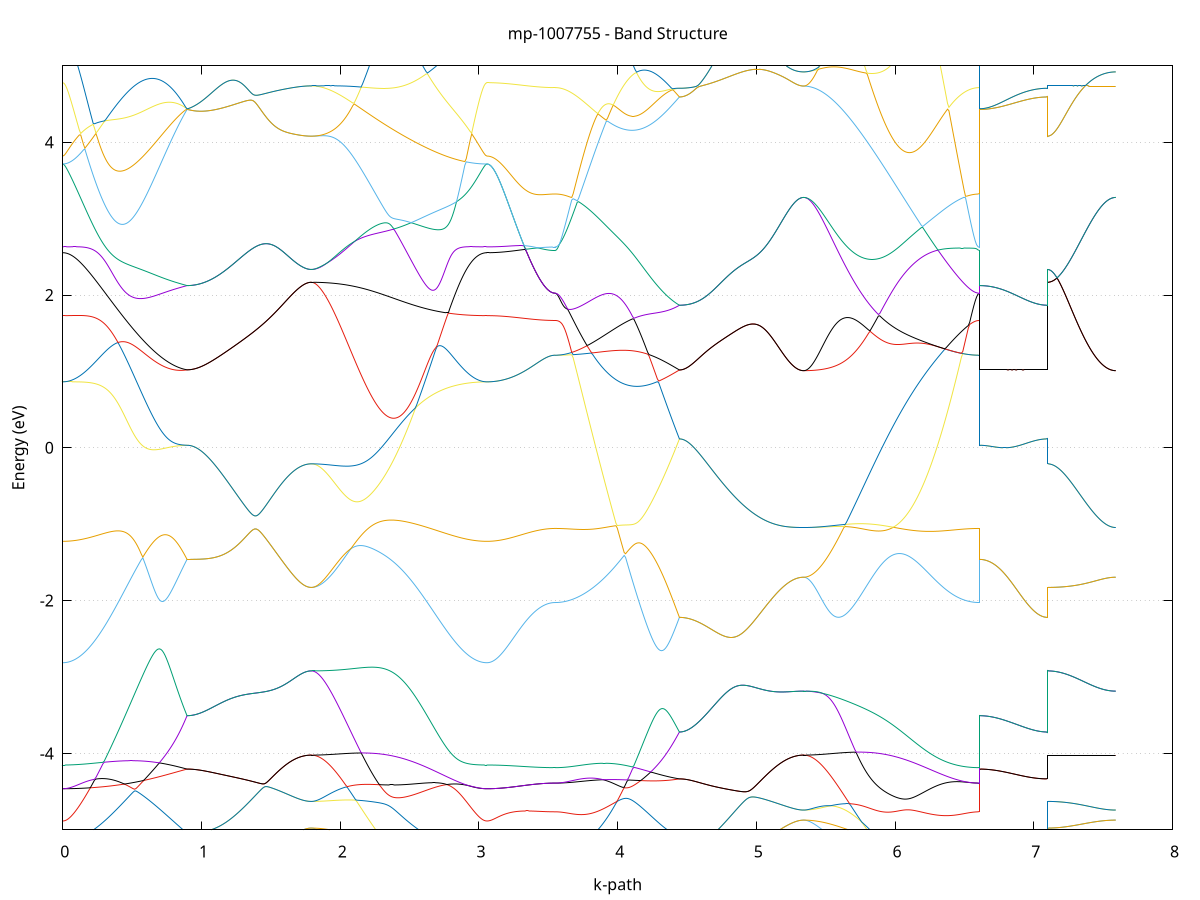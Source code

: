 set title 'mp-1007755 - Band Structure'
set xlabel 'k-path'
set ylabel 'Energy (eV)'
set grid y
set yrange [-5:5]
set terminal png size 800,600
set output 'mp-1007755_bands_gnuplot.png'
plot '-' using 1:2 with lines notitle, '-' using 1:2 with lines notitle, '-' using 1:2 with lines notitle, '-' using 1:2 with lines notitle, '-' using 1:2 with lines notitle, '-' using 1:2 with lines notitle, '-' using 1:2 with lines notitle, '-' using 1:2 with lines notitle, '-' using 1:2 with lines notitle, '-' using 1:2 with lines notitle, '-' using 1:2 with lines notitle, '-' using 1:2 with lines notitle, '-' using 1:2 with lines notitle, '-' using 1:2 with lines notitle, '-' using 1:2 with lines notitle, '-' using 1:2 with lines notitle, '-' using 1:2 with lines notitle, '-' using 1:2 with lines notitle, '-' using 1:2 with lines notitle, '-' using 1:2 with lines notitle, '-' using 1:2 with lines notitle, '-' using 1:2 with lines notitle, '-' using 1:2 with lines notitle, '-' using 1:2 with lines notitle, '-' using 1:2 with lines notitle, '-' using 1:2 with lines notitle, '-' using 1:2 with lines notitle, '-' using 1:2 with lines notitle, '-' using 1:2 with lines notitle, '-' using 1:2 with lines notitle, '-' using 1:2 with lines notitle, '-' using 1:2 with lines notitle, '-' using 1:2 with lines notitle, '-' using 1:2 with lines notitle, '-' using 1:2 with lines notitle, '-' using 1:2 with lines notitle
0.000000 -31.076983
0.009952 -31.076983
0.019903 -31.076983
0.029855 -31.076983
0.039807 -31.076983
0.049758 -31.076883
0.059710 -31.076883
0.069662 -31.076783
0.079613 -31.076783
0.089565 -31.076683
0.099517 -31.076583
0.109468 -31.076583
0.119420 -31.076483
0.129372 -31.076383
0.139324 -31.076283
0.149275 -31.076183
0.159227 -31.076083
0.169179 -31.075983
0.179130 -31.075883
0.189082 -31.075783
0.199034 -31.075683
0.208985 -31.075583
0.218937 -31.075583
0.228889 -31.075483
0.238840 -31.075383
0.248792 -31.075283
0.258744 -31.075283
0.268695 -31.075283
0.278647 -31.075183
0.288599 -31.075183
0.298550 -31.075183
0.308502 -31.075183
0.318454 -31.075283
0.328405 -31.075283
0.338357 -31.075383
0.348309 -31.075483
0.358261 -31.075583
0.368212 -31.075783
0.378164 -31.075883
0.388116 -31.076083
0.398067 -31.076383
0.408019 -31.076583
0.417971 -31.076883
0.427922 -31.077183
0.437874 -31.077583
0.447826 -31.077883
0.457777 -31.078283
0.467729 -31.078783
0.477681 -31.079183
0.487632 -31.079683
0.497584 -31.080283
0.507536 -31.080783
0.517487 -31.081383
0.527439 -31.081983
0.537391 -31.082583
0.547342 -31.083283
0.557294 -31.083983
0.567246 -31.084683
0.577197 -31.085483
0.587149 -31.086183
0.597101 -31.086983
0.607053 -31.087783
0.617004 -31.088583
0.626956 -31.089383
0.636908 -31.090183
0.646859 -31.090983
0.656811 -31.091783
0.666763 -31.092683
0.676714 -31.093483
0.686666 -31.094283
0.696618 -31.095083
0.706569 -31.095883
0.716521 -31.096583
0.726473 -31.097383
0.736424 -31.098083
0.746376 -31.098783
0.756328 -31.099483
0.766279 -31.100083
0.776231 -31.100683
0.786183 -31.101283
0.796134 -31.101783
0.806086 -31.102283
0.816038 -31.102683
0.825989 -31.103083
0.835941 -31.103383
0.845893 -31.103683
0.855845 -31.103883
0.865796 -31.103983
0.875748 -31.104083
0.885700 -31.104083
0.895651 -31.103983
0.895651 -31.103983
0.905603 -31.103983
0.915555 -31.103983
0.925506 -31.103883
0.935458 -31.103783
0.945410 -31.103583
0.955361 -31.103383
0.965313 -31.103083
0.975265 -31.102883
0.985216 -31.102583
0.995168 -31.102183
1.005120 -31.101783
1.015071 -31.101383
1.025023 -31.100983
1.034975 -31.100483
1.044926 -31.099983
1.054878 -31.099483
1.064830 -31.098883
1.074782 -31.098283
1.084733 -31.097683
1.094685 -31.097083
1.104637 -31.096383
1.114588 -31.095683
1.124540 -31.094983
1.134492 -31.094283
1.144443 -31.093583
1.154395 -31.092783
1.164347 -31.091983
1.174298 -31.091183
1.184250 -31.090483
1.194202 -31.089683
1.204153 -31.088783
1.214105 -31.087983
1.224057 -31.087183
1.234008 -31.086383
1.243960 -31.085583
1.253912 -31.084783
1.263863 -31.083983
1.273815 -31.083183
1.283767 -31.082483
1.293718 -31.081683
1.303670 -31.080983
1.313622 -31.080283
1.323574 -31.079583
1.333525 -31.078883
1.343477 -31.078283
1.353429 -31.077683
1.363380 -31.077083
1.373332 -31.076583
1.383284 -31.076083
1.393235 -31.075683
1.403187 -31.075283
1.413139 -31.074883
1.423090 -31.074583
1.433042 -31.074383
1.442994 -31.074083
1.452945 -31.073983
1.462897 -31.073783
1.472849 -31.073783
1.482800 -31.073683
1.492752 -31.073683
1.502704 -31.073783
1.512655 -31.073883
1.522607 -31.073983
1.532559 -31.074183
1.542511 -31.074383
1.552462 -31.074583
1.562414 -31.074883
1.572366 -31.075183
1.582317 -31.075483
1.592269 -31.075783
1.602221 -31.076083
1.612172 -31.076483
1.622124 -31.076783
1.632076 -31.077183
1.642027 -31.077583
1.651979 -31.077883
1.661931 -31.078183
1.671882 -31.078583
1.681834 -31.078883
1.691786 -31.079183
1.701737 -31.079483
1.711689 -31.079683
1.721641 -31.079983
1.731592 -31.080183
1.741544 -31.080283
1.751496 -31.080483
1.761447 -31.080583
1.771399 -31.080683
1.781351 -31.080683
1.791303 -31.080783
1.791303 -31.080783
1.801276 -31.080783
1.811250 -31.080683
1.821223 -31.080683
1.831197 -31.080683
1.841170 -31.080583
1.851144 -31.080583
1.861117 -31.080483
1.871091 -31.080483
1.881065 -31.080383
1.891038 -31.080283
1.901012 -31.080183
1.910985 -31.080083
1.920959 -31.079983
1.930932 -31.079883
1.940906 -31.079783
1.950880 -31.079583
1.960853 -31.079483
1.970827 -31.079383
1.980800 -31.079183
1.990774 -31.078983
2.000747 -31.078883
2.010721 -31.078683
2.020694 -31.078483
2.030668 -31.078283
2.040642 -31.078083
2.050615 -31.077983
2.060589 -31.077783
2.070562 -31.077483
2.080536 -31.077283
2.090509 -31.077083
2.100483 -31.076883
2.110456 -31.076683
2.120430 -31.076483
2.130404 -31.076183
2.140377 -31.075983
2.150351 -31.075783
2.160324 -31.075583
2.170298 -31.075383
2.180271 -31.075083
2.190245 -31.074883
2.200219 -31.074683
2.210192 -31.074483
2.220166 -31.074283
2.230139 -31.073983
2.240113 -31.073783
2.250086 -31.073583
2.260060 -31.073383
2.270033 -31.073183
2.280007 -31.072983
2.289981 -31.072883
2.299954 -31.072683
2.309928 -31.072483
2.319901 -31.072283
2.329875 -31.072183
2.339848 -31.071983
2.349822 -31.071883
2.359795 -31.071783
2.369769 -31.071683
2.379743 -31.071483
2.389716 -31.071383
2.399690 -31.071283
2.409663 -31.071283
2.419637 -31.071183
2.429610 -31.071083
2.439584 -31.071083
2.449558 -31.070983
2.459531 -31.070983
2.469505 -31.070983
2.479478 -31.070983
2.489452 -31.070983
2.499425 -31.070983
2.509399 -31.070983
2.519372 -31.070983
2.529346 -31.070983
2.539320 -31.071083
2.549293 -31.071083
2.559267 -31.071183
2.569240 -31.071283
2.579214 -31.071383
2.589187 -31.071483
2.599161 -31.071583
2.609134 -31.071683
2.619108 -31.071783
2.629082 -31.071883
2.639055 -31.071983
2.649029 -31.072083
2.659002 -31.072283
2.668976 -31.072383
2.678949 -31.072583
2.688923 -31.072683
2.698897 -31.072883
2.708870 -31.072983
2.718844 -31.073183
2.728817 -31.073383
2.738791 -31.073483
2.748764 -31.073683
2.758738 -31.073783
2.768711 -31.073983
2.778685 -31.074183
2.788659 -31.074283
2.798632 -31.074483
2.808606 -31.074683
2.818579 -31.074783
2.828553 -31.074983
2.838526 -31.075083
2.848500 -31.075283
2.858473 -31.075383
2.868447 -31.075583
2.878421 -31.075683
2.888394 -31.075883
2.898368 -31.075983
2.908341 -31.076083
2.918315 -31.076183
2.928288 -31.076283
2.938262 -31.076383
2.948236 -31.076483
2.958209 -31.076583
2.968183 -31.076683
2.978156 -31.076783
2.988130 -31.076783
2.998103 -31.076883
3.008077 -31.076883
3.018050 -31.076983
3.028024 -31.076983
3.037998 -31.076983
3.047971 -31.076983
3.057945 -31.076983
3.057945 -31.076983
3.067778 -31.076983
3.077612 -31.076983
3.087445 -31.076983
3.097279 -31.076983
3.107112 -31.076983
3.116946 -31.076983
3.126779 -31.076883
3.136613 -31.076883
3.146447 -31.076883
3.156280 -31.076783
3.166114 -31.076783
3.175947 -31.076683
3.185781 -31.076683
3.195614 -31.076583
3.205448 -31.076583
3.215281 -31.076483
3.225115 -31.076383
3.234948 -31.076383
3.244782 -31.076283
3.254615 -31.076183
3.264449 -31.076183
3.274282 -31.076083
3.284116 -31.075983
3.293950 -31.075883
3.303783 -31.075883
3.313617 -31.075783
3.323450 -31.075683
3.333284 -31.075583
3.343117 -31.075583
3.352951 -31.075483
3.362784 -31.075383
3.372618 -31.075383
3.382451 -31.075283
3.392285 -31.075183
3.402118 -31.075183
3.411952 -31.075083
3.421785 -31.074983
3.431619 -31.074983
3.441453 -31.074883
3.451286 -31.074883
3.461120 -31.074883
3.470953 -31.074783
3.480787 -31.074783
3.490620 -31.074683
3.500454 -31.074683
3.510287 -31.074683
3.520121 -31.074683
3.529954 -31.074683
3.539788 -31.074683
3.549621 -31.074683
3.549621 -31.074683
3.559573 -31.074683
3.569525 -31.074683
3.579476 -31.074583
3.589428 -31.074583
3.599380 -31.074583
3.609331 -31.074583
3.619283 -31.074483
3.629235 -31.074483
3.639186 -31.074483
3.649138 -31.074383
3.659090 -31.074383
3.669042 -31.074283
3.678993 -31.074283
3.688945 -31.074183
3.698897 -31.074183
3.708848 -31.074083
3.718800 -31.074083
3.728752 -31.073983
3.738703 -31.073983
3.748655 -31.073883
3.758607 -31.073883
3.768558 -31.073883
3.778510 -31.073883
3.788462 -31.073883
3.798413 -31.073883
3.808365 -31.073883
3.818317 -31.073983
3.828268 -31.073983
3.838220 -31.074083
3.848172 -31.074183
3.858123 -31.074283
3.868075 -31.074383
3.878027 -31.074483
3.887979 -31.074683
3.897930 -31.074883
3.907882 -31.075083
3.917834 -31.075283
3.927785 -31.075583
3.937737 -31.075883
3.947689 -31.076183
3.957640 -31.076583
3.967592 -31.076983
3.977544 -31.077383
3.987495 -31.077783
3.997447 -31.078283
4.007399 -31.078783
4.017350 -31.079283
4.027302 -31.079883
4.037254 -31.080483
4.047205 -31.081083
4.057157 -31.081683
4.067109 -31.082383
4.077060 -31.083083
4.087012 -31.083883
4.096964 -31.084583
4.106915 -31.085383
4.116867 -31.086183
4.126819 -31.086983
4.136771 -31.087883
4.146722 -31.088683
4.156674 -31.089583
4.166626 -31.090483
4.176577 -31.091383
4.186529 -31.092283
4.196481 -31.093183
4.206432 -31.094083
4.216384 -31.094883
4.226336 -31.095783
4.236287 -31.096683
4.246239 -31.097583
4.256191 -31.098383
4.266142 -31.099283
4.276094 -31.100083
4.286046 -31.100783
4.295997 -31.101583
4.305949 -31.102283
4.315901 -31.102983
4.325852 -31.103683
4.335804 -31.104283
4.345756 -31.104783
4.355708 -31.105283
4.365659 -31.105783
4.375611 -31.106183
4.385563 -31.106583
4.395514 -31.106883
4.405466 -31.107083
4.415418 -31.107283
4.425369 -31.107383
4.435321 -31.107383
4.445273 -31.107383
4.445273 -31.107383
4.455224 -31.107383
4.465176 -31.107283
4.475128 -31.107183
4.485079 -31.107083
4.495031 -31.106883
4.504983 -31.106683
4.514934 -31.106483
4.524886 -31.106183
4.534838 -31.105883
4.544789 -31.105483
4.554741 -31.105183
4.564693 -31.104683
4.574644 -31.104283
4.584596 -31.103783
4.594548 -31.103283
4.604500 -31.102683
4.614451 -31.102183
4.624403 -31.101483
4.634355 -31.100883
4.644306 -31.100283
4.654258 -31.099583
4.664210 -31.098883
4.674161 -31.098083
4.684113 -31.097383
4.694065 -31.096583
4.704016 -31.095783
4.713968 -31.094983
4.723920 -31.094183
4.733871 -31.093383
4.743823 -31.092583
4.753775 -31.091683
4.763726 -31.090883
4.773678 -31.089983
4.783630 -31.089183
4.793581 -31.088283
4.803533 -31.087483
4.813485 -31.086683
4.823437 -31.085883
4.833388 -31.084983
4.843340 -31.084283
4.853292 -31.083483
4.863243 -31.082683
4.873195 -31.081983
4.883147 -31.081283
4.893098 -31.080583
4.903050 -31.079983
4.913002 -31.079283
4.922953 -31.078783
4.932905 -31.078183
4.942857 -31.077683
4.952808 -31.077283
4.962760 -31.076883
4.972712 -31.076483
4.982663 -31.076183
4.992615 -31.075883
5.002567 -31.075583
5.012518 -31.075483
5.022470 -31.075283
5.032422 -31.075183
5.042373 -31.075183
5.052325 -31.075183
5.062277 -31.075183
5.072229 -31.075283
5.082180 -31.075383
5.092132 -31.075583
5.102084 -31.075783
5.112035 -31.075983
5.121987 -31.076183
5.131939 -31.076483
5.141890 -31.076783
5.151842 -31.077083
5.161794 -31.077383
5.171745 -31.077683
5.181697 -31.077983
5.191649 -31.078383
5.201600 -31.078683
5.211552 -31.078983
5.221504 -31.079283
5.231455 -31.079583
5.241407 -31.079883
5.251359 -31.080083
5.261310 -31.080383
5.271262 -31.080583
5.281214 -31.080783
5.291165 -31.080883
5.301117 -31.081083
5.311069 -31.081183
5.321021 -31.081283
5.330972 -31.081283
5.340924 -31.081283
5.340924 -31.081283
5.350897 -31.081283
5.360871 -31.081283
5.370845 -31.081283
5.380818 -31.081283
5.390792 -31.081283
5.400765 -31.081183
5.410739 -31.081183
5.420712 -31.081183
5.430686 -31.081083
5.440660 -31.081083
5.450633 -31.080983
5.460607 -31.080983
5.470580 -31.080883
5.480554 -31.080783
5.490527 -31.080683
5.500501 -31.080683
5.510474 -31.080583
5.520448 -31.080483
5.530422 -31.080383
5.540395 -31.080283
5.550369 -31.080083
5.560342 -31.079983
5.570316 -31.079883
5.580289 -31.079783
5.590263 -31.079583
5.600236 -31.079483
5.610210 -31.079283
5.620184 -31.079183
5.630157 -31.078983
5.640131 -31.078783
5.650104 -31.078683
5.660078 -31.078483
5.670051 -31.078283
5.680025 -31.078083
5.689999 -31.077883
5.699972 -31.077683
5.709946 -31.077483
5.719919 -31.077283
5.729893 -31.077083
5.739866 -31.076883
5.749840 -31.076683
5.759813 -31.076483
5.769787 -31.076283
5.779761 -31.076083
5.789734 -31.075883
5.799708 -31.075683
5.809681 -31.075483
5.819655 -31.075283
5.829628 -31.075083
5.839602 -31.074883
5.849575 -31.074683
5.859549 -31.074483
5.869523 -31.074283
5.879496 -31.074083
5.889470 -31.073883
5.899443 -31.073683
5.909417 -31.073583
5.919390 -31.073383
5.929364 -31.073283
5.939338 -31.073083
5.949311 -31.072983
5.959285 -31.072783
5.969258 -31.072683
5.979232 -31.072583
5.989205 -31.072483
5.999179 -31.072283
6.009152 -31.072183
6.019126 -31.072183
6.029100 -31.072083
6.039073 -31.071983
6.049047 -31.071883
6.059020 -31.071883
6.068994 -31.071783
6.078967 -31.071783
6.088941 -31.071783
6.098914 -31.071683
6.108888 -31.071683
6.118862 -31.071683
6.128835 -31.071683
6.138809 -31.071683
6.148782 -31.071683
6.158756 -31.071783
6.168729 -31.071783
6.178703 -31.071783
6.188677 -31.071883
6.198650 -31.071883
6.208624 -31.071983
6.218597 -31.071983
6.228571 -31.072083
6.238544 -31.072183
6.248518 -31.072183
6.258491 -31.072283
6.268465 -31.072383
6.278439 -31.072483
6.288412 -31.072483
6.298386 -31.072583
6.308359 -31.072683
6.318333 -31.072783
6.328306 -31.072883
6.338280 -31.072983
6.348254 -31.073083
6.358227 -31.073183
6.368201 -31.073283
6.378174 -31.073383
6.388148 -31.073483
6.398121 -31.073583
6.408095 -31.073683
6.418068 -31.073683
6.428042 -31.073783
6.438016 -31.073883
6.447989 -31.073983
6.457963 -31.074083
6.467936 -31.074083
6.477910 -31.074183
6.487883 -31.074283
6.497857 -31.074283
6.507830 -31.074383
6.517804 -31.074383
6.527778 -31.074483
6.537751 -31.074483
6.547725 -31.074583
6.557698 -31.074583
6.567672 -31.074583
6.577645 -31.074583
6.587619 -31.074683
6.597593 -31.074683
6.607566 -31.074683
6.607566 -31.103983
6.617400 -31.104083
6.627233 -31.104083
6.637067 -31.104083
6.646900 -31.104083
6.656734 -31.104083
6.666567 -31.104183
6.676401 -31.104183
6.686234 -31.104283
6.696068 -31.104283
6.705901 -31.104383
6.715735 -31.104383
6.725568 -31.104483
6.735402 -31.104583
6.745236 -31.104683
6.755069 -31.104683
6.764903 -31.104783
6.774736 -31.104883
6.784570 -31.104983
6.794403 -31.105083
6.804237 -31.105183
6.814070 -31.105283
6.823904 -31.105383
6.833737 -31.105483
6.843571 -31.105583
6.853404 -31.105683
6.863238 -31.105783
6.873071 -31.105883
6.882905 -31.105983
6.892739 -31.106183
6.902572 -31.106283
6.912406 -31.106383
6.922239 -31.106383
6.932073 -31.106483
6.941906 -31.106583
6.951740 -31.106683
6.961573 -31.106783
6.971407 -31.106883
6.981240 -31.106983
6.991074 -31.106983
7.000907 -31.107083
7.010741 -31.107083
7.020574 -31.107183
7.030408 -31.107183
7.040242 -31.107283
7.050075 -31.107283
7.059909 -31.107383
7.069742 -31.107383
7.079576 -31.107383
7.089409 -31.107383
7.099243 -31.107383
7.099243 -31.080783
7.109076 -31.080783
7.118910 -31.080783
7.128743 -31.080783
7.138577 -31.080783
7.148410 -31.080783
7.158244 -31.080783
7.168077 -31.080783
7.177911 -31.080783
7.187745 -31.080783
7.197578 -31.080783
7.207412 -31.080783
7.217245 -31.080783
7.227079 -31.080783
7.236912 -31.080883
7.246746 -31.080883
7.256579 -31.080883
7.266413 -31.080883
7.276246 -31.080883
7.286080 -31.080883
7.295913 -31.080983
7.305747 -31.080983
7.315580 -31.080983
7.325414 -31.080983
7.335248 -31.080983
7.345081 -31.080983
7.354915 -31.081083
7.364748 -31.081083
7.374582 -31.081083
7.384415 -31.081083
7.394249 -31.081083
7.404082 -31.081183
7.413916 -31.081183
7.423749 -31.081183
7.433583 -31.081183
7.443416 -31.081183
7.453250 -31.081183
7.463083 -31.081183
7.472917 -31.081283
7.482751 -31.081283
7.492584 -31.081283
7.502418 -31.081283
7.512251 -31.081283
7.522085 -31.081283
7.531918 -31.081283
7.541752 -31.081283
7.551585 -31.081283
7.561419 -31.081283
7.571252 -31.081283
7.581086 -31.081283
7.590919 -31.081283
e
0.000000 -30.885983
0.009952 -30.886183
0.019903 -30.886583
0.029855 -30.887283
0.039807 -30.888283
0.049758 -30.889583
0.059710 -30.890983
0.069662 -30.892683
0.079613 -30.894683
0.089565 -30.896783
0.099517 -30.899083
0.109468 -30.901483
0.119420 -30.904183
0.129372 -30.906883
0.139324 -30.909783
0.149275 -30.912683
0.159227 -30.915783
0.169179 -30.918983
0.179130 -30.922183
0.189082 -30.925583
0.199034 -30.928983
0.208985 -30.932383
0.218937 -30.935883
0.228889 -30.939383
0.238840 -30.942983
0.248792 -30.946583
0.258744 -30.950283
0.268695 -30.953883
0.278647 -30.957583
0.288599 -30.961283
0.298550 -30.964983
0.308502 -30.968683
0.318454 -30.972483
0.328405 -30.976183
0.338357 -30.979883
0.348309 -30.983583
0.358261 -30.987283
0.368212 -30.990983
0.378164 -30.994583
0.388116 -30.998283
0.398067 -31.001883
0.408019 -31.005483
0.417971 -31.008983
0.427922 -31.012483
0.437874 -31.015983
0.447826 -31.019483
0.457777 -31.022883
0.467729 -31.026183
0.477681 -31.029583
0.487632 -31.032783
0.497584 -31.035983
0.507536 -31.039183
0.517487 -31.042283
0.527439 -31.045283
0.537391 -31.048283
0.547342 -31.051183
0.557294 -31.054083
0.567246 -31.056883
0.577197 -31.059583
0.587149 -31.062183
0.597101 -31.064783
0.607053 -31.067283
0.617004 -31.069683
0.626956 -31.072083
0.636908 -31.074283
0.646859 -31.076483
0.656811 -31.078583
0.666763 -31.080683
0.676714 -31.082583
0.686666 -31.084483
0.696618 -31.086183
0.706569 -31.087883
0.716521 -31.089483
0.726473 -31.091083
0.736424 -31.092483
0.746376 -31.093783
0.756328 -31.095083
0.766279 -31.096283
0.776231 -31.097383
0.786183 -31.098383
0.796134 -31.099283
0.806086 -31.100083
0.816038 -31.100883
0.825989 -31.101583
0.835941 -31.102083
0.845893 -31.102683
0.855845 -31.103083
0.865796 -31.103383
0.875748 -31.103683
0.885700 -31.103883
0.895651 -31.103983
0.895651 -31.103983
0.905603 -31.103983
0.915555 -31.103983
0.925506 -31.103883
0.935458 -31.103783
0.945410 -31.103583
0.955361 -31.103383
0.965313 -31.103083
0.975265 -31.102883
0.985216 -31.102583
0.995168 -31.102183
1.005120 -31.101783
1.015071 -31.101383
1.025023 -31.100983
1.034975 -31.100483
1.044926 -31.099983
1.054878 -31.099483
1.064830 -31.098883
1.074782 -31.098283
1.084733 -31.097683
1.094685 -31.097083
1.104637 -31.096383
1.114588 -31.095683
1.124540 -31.094983
1.134492 -31.094283
1.144443 -31.093583
1.154395 -31.092783
1.164347 -31.091983
1.174298 -31.091183
1.184250 -31.090483
1.194202 -31.089683
1.204153 -31.088783
1.214105 -31.087983
1.224057 -31.087183
1.234008 -31.086383
1.243960 -31.085583
1.253912 -31.084783
1.263863 -31.083983
1.273815 -31.083183
1.283767 -31.082483
1.293718 -31.081683
1.303670 -31.080983
1.313622 -31.080283
1.323574 -31.079583
1.333525 -31.078883
1.343477 -31.078283
1.353429 -31.077683
1.363380 -31.077083
1.373332 -31.076583
1.383284 -31.076083
1.393235 -31.075683
1.403187 -31.075283
1.413139 -31.074883
1.423090 -31.074583
1.433042 -31.074383
1.442994 -31.074083
1.452945 -31.073983
1.462897 -31.073783
1.472849 -31.073783
1.482800 -31.073683
1.492752 -31.073683
1.502704 -31.073783
1.512655 -31.073883
1.522607 -31.073983
1.532559 -31.074183
1.542511 -31.074383
1.552462 -31.074583
1.562414 -31.074883
1.572366 -31.075183
1.582317 -31.075483
1.592269 -31.075783
1.602221 -31.076083
1.612172 -31.076483
1.622124 -31.076783
1.632076 -31.077183
1.642027 -31.077583
1.651979 -31.077883
1.661931 -31.078183
1.671882 -31.078583
1.681834 -31.078883
1.691786 -31.079183
1.701737 -31.079483
1.711689 -31.079683
1.721641 -31.079983
1.731592 -31.080183
1.741544 -31.080283
1.751496 -31.080483
1.761447 -31.080583
1.771399 -31.080683
1.781351 -31.080683
1.791303 -31.080783
1.791303 -31.080783
1.801276 -31.080683
1.811250 -31.080583
1.821223 -31.080483
1.831197 -31.080283
1.841170 -31.079983
1.851144 -31.079683
1.861117 -31.079283
1.871091 -31.078883
1.881065 -31.078383
1.891038 -31.077883
1.901012 -31.077183
1.910985 -31.076583
1.920959 -31.075883
1.930932 -31.075083
1.940906 -31.074283
1.950880 -31.073383
1.960853 -31.072383
1.970827 -31.071383
1.980800 -31.070383
1.990774 -31.069283
2.000747 -31.068183
2.010721 -31.066983
2.020694 -31.065683
2.030668 -31.064383
2.040642 -31.063083
2.050615 -31.061683
2.060589 -31.060183
2.070562 -31.058683
2.080536 -31.057183
2.090509 -31.055583
2.100483 -31.053983
2.110456 -31.052283
2.120430 -31.050583
2.130404 -31.048783
2.140377 -31.047083
2.150351 -31.045183
2.160324 -31.043383
2.170298 -31.041483
2.180271 -31.039483
2.190245 -31.037483
2.200219 -31.035483
2.210192 -31.033483
2.220166 -31.031383
2.230139 -31.029283
2.240113 -31.027183
2.250086 -31.024983
2.260060 -31.022883
2.270033 -31.020683
2.280007 -31.018383
2.289981 -31.016183
2.299954 -31.013883
2.309928 -31.011583
2.319901 -31.009283
2.329875 -31.006983
2.339848 -31.004683
2.349822 -31.002283
2.359795 -30.999883
2.369769 -30.997583
2.379743 -30.995183
2.389716 -30.992783
2.399690 -30.990383
2.409663 -30.987983
2.419637 -30.985583
2.429610 -30.983183
2.439584 -30.980783
2.449558 -30.978383
2.459531 -30.975983
2.469505 -30.973583
2.479478 -30.971183
2.489452 -30.968783
2.499425 -30.966383
2.509399 -30.963983
2.519372 -30.961683
2.529346 -30.959283
2.539320 -30.958483
2.549293 -30.957883
2.559267 -30.957083
2.569240 -30.956383
2.579214 -30.955483
2.589187 -30.954583
2.599161 -30.953683
2.609134 -30.952683
2.619108 -30.951583
2.629082 -30.950483
2.639055 -30.949283
2.649029 -30.947983
2.659002 -30.946683
2.668976 -30.945383
2.678949 -30.943983
2.688923 -30.942483
2.698897 -30.940983
2.708870 -30.939483
2.718844 -30.937883
2.728817 -30.936283
2.738791 -30.934583
2.748764 -30.932883
2.758738 -30.931083
2.768711 -30.929283
2.778685 -30.927483
2.788659 -30.925683
2.798632 -30.923783
2.808606 -30.921883
2.818579 -30.919983
2.828553 -30.918083
2.838526 -30.916083
2.848500 -30.914183
2.858473 -30.912183
2.868447 -30.910283
2.878421 -30.908383
2.888394 -30.906483
2.898368 -30.904583
2.908341 -30.902783
2.918315 -30.900883
2.928288 -30.899183
2.938262 -30.897483
2.948236 -30.895883
2.958209 -30.894283
2.968183 -30.892883
2.978156 -30.891583
2.988130 -30.890283
2.998103 -30.889183
3.008077 -30.888283
3.018050 -30.887483
3.028024 -30.886883
3.037998 -30.886383
3.047971 -30.886083
3.057945 -30.885983
3.057945 -30.885983
3.067778 -30.886083
3.077612 -30.886083
3.087445 -30.886083
3.097279 -30.886083
3.107112 -30.886083
3.116946 -30.886083
3.126779 -30.886083
3.136613 -30.886083
3.146447 -30.886083
3.156280 -30.886083
3.166114 -30.886083
3.175947 -30.886083
3.185781 -30.886083
3.195614 -30.886083
3.205448 -30.886183
3.215281 -30.886183
3.225115 -30.886183
3.234948 -30.886183
3.244782 -30.886183
3.254615 -30.886183
3.264449 -30.886183
3.274282 -30.886183
3.284116 -30.886283
3.293950 -30.886283
3.303783 -30.886283
3.313617 -30.886283
3.323450 -30.886283
3.333284 -30.886283
3.343117 -30.886383
3.352951 -30.886383
3.362784 -30.886383
3.372618 -30.886383
3.382451 -30.886383
3.392285 -30.886383
3.402118 -30.886383
3.411952 -30.886383
3.421785 -30.886483
3.431619 -30.886483
3.441453 -30.886483
3.451286 -30.886483
3.461120 -30.886483
3.470953 -30.886483
3.480787 -30.886483
3.490620 -30.886483
3.500454 -30.886483
3.510287 -30.886483
3.520121 -30.886483
3.529954 -30.886483
3.539788 -30.886483
3.549621 -30.886483
3.549621 -30.886483
3.559573 -30.886683
3.569525 -30.887183
3.579476 -30.887883
3.589428 -30.888983
3.599380 -30.890283
3.609331 -30.891783
3.619283 -30.893683
3.629235 -30.895683
3.639186 -30.897883
3.649138 -30.900283
3.659090 -30.902883
3.669042 -30.905583
3.678993 -30.908483
3.688945 -30.911483
3.698897 -30.914483
3.708848 -30.917683
3.718800 -30.920983
3.728752 -30.924283
3.738703 -30.927683
3.748655 -30.931183
3.758607 -30.934683
3.768558 -30.938283
3.778510 -30.941883
3.788462 -30.945583
3.798413 -30.949283
3.808365 -30.952983
3.818317 -30.956683
3.828268 -30.960483
3.838220 -30.964183
3.848172 -30.967983
3.858123 -30.971683
3.868075 -30.975483
3.878027 -30.979283
3.887979 -30.982983
3.897930 -30.986783
3.907882 -30.990483
3.917834 -30.994183
3.927785 -30.997883
3.937737 -31.001583
3.947689 -31.005283
3.957640 -31.008883
3.967592 -31.012483
3.977544 -31.015983
3.987495 -31.019483
3.997447 -31.022983
4.007399 -31.026383
4.017350 -31.029783
4.027302 -31.033183
4.037254 -31.036383
4.047205 -31.039683
4.057157 -31.042783
4.067109 -31.045983
4.077060 -31.048983
4.087012 -31.051983
4.096964 -31.054883
4.106915 -31.057783
4.116867 -31.060583
4.126819 -31.063283
4.136771 -31.065983
4.146722 -31.068483
4.156674 -31.070983
4.166626 -31.073483
4.176577 -31.075783
4.186529 -31.078083
4.196481 -31.080283
4.206432 -31.082383
4.216384 -31.084383
4.226336 -31.086283
4.236287 -31.088183
4.246239 -31.089983
4.256191 -31.091583
4.266142 -31.093183
4.276094 -31.094683
4.286046 -31.096183
4.295997 -31.097483
4.305949 -31.098783
4.315901 -31.099883
4.325852 -31.100983
4.335804 -31.101983
4.345756 -31.102883
4.355708 -31.103683
4.365659 -31.104383
4.375611 -31.105083
4.385563 -31.105683
4.395514 -31.106083
4.405466 -31.106583
4.415418 -31.106883
4.425369 -31.107083
4.435321 -31.107283
4.445273 -31.107383
4.445273 -31.107383
4.455224 -31.107383
4.465176 -31.107283
4.475128 -31.107183
4.485079 -31.107083
4.495031 -31.106883
4.504983 -31.106683
4.514934 -31.106483
4.524886 -31.106183
4.534838 -31.105883
4.544789 -31.105483
4.554741 -31.105183
4.564693 -31.104683
4.574644 -31.104283
4.584596 -31.103783
4.594548 -31.103283
4.604500 -31.102683
4.614451 -31.102183
4.624403 -31.101483
4.634355 -31.100883
4.644306 -31.100283
4.654258 -31.099583
4.664210 -31.098883
4.674161 -31.098083
4.684113 -31.097383
4.694065 -31.096583
4.704016 -31.095783
4.713968 -31.094983
4.723920 -31.094183
4.733871 -31.093383
4.743823 -31.092583
4.753775 -31.091683
4.763726 -31.090883
4.773678 -31.089983
4.783630 -31.089183
4.793581 -31.088283
4.803533 -31.087483
4.813485 -31.086683
4.823437 -31.085883
4.833388 -31.084983
4.843340 -31.084283
4.853292 -31.083483
4.863243 -31.082683
4.873195 -31.081983
4.883147 -31.081283
4.893098 -31.080583
4.903050 -31.079983
4.913002 -31.079283
4.922953 -31.078783
4.932905 -31.078183
4.942857 -31.077683
4.952808 -31.077283
4.962760 -31.076883
4.972712 -31.076483
4.982663 -31.076183
4.992615 -31.075883
5.002567 -31.075583
5.012518 -31.075483
5.022470 -31.075283
5.032422 -31.075183
5.042373 -31.075183
5.052325 -31.075183
5.062277 -31.075183
5.072229 -31.075283
5.082180 -31.075383
5.092132 -31.075583
5.102084 -31.075783
5.112035 -31.075983
5.121987 -31.076183
5.131939 -31.076483
5.141890 -31.076783
5.151842 -31.077083
5.161794 -31.077383
5.171745 -31.077683
5.181697 -31.077983
5.191649 -31.078383
5.201600 -31.078683
5.211552 -31.078983
5.221504 -31.079283
5.231455 -31.079583
5.241407 -31.079883
5.251359 -31.080083
5.261310 -31.080383
5.271262 -31.080583
5.281214 -31.080783
5.291165 -31.080883
5.301117 -31.081083
5.311069 -31.081183
5.321021 -31.081283
5.330972 -31.081283
5.340924 -31.081283
5.340924 -31.081283
5.350897 -31.081283
5.360871 -31.081183
5.370845 -31.081083
5.380818 -31.080883
5.390792 -31.080583
5.400765 -31.080283
5.410739 -31.079883
5.420712 -31.079483
5.430686 -31.078983
5.440660 -31.078383
5.450633 -31.077783
5.460607 -31.077183
5.470580 -31.076383
5.480554 -31.075683
5.490527 -31.074783
5.500501 -31.073883
5.510474 -31.072983
5.520448 -31.071983
5.530422 -31.070983
5.540395 -31.069883
5.550369 -31.068683
5.560342 -31.067483
5.570316 -31.066283
5.580289 -31.064983
5.590263 -31.063583
5.600236 -31.062183
5.610210 -31.060783
5.620184 -31.059283
5.630157 -31.057683
5.640131 -31.056183
5.650104 -31.054483
5.660078 -31.052883
5.670051 -31.051183
5.680025 -31.049383
5.689999 -31.047583
5.699972 -31.045783
5.709946 -31.043883
5.719919 -31.041983
5.729893 -31.040083
5.739866 -31.038083
5.749840 -31.036083
5.759813 -31.033983
5.769787 -31.031983
5.779761 -31.029883
5.789734 -31.027683
5.799708 -31.025583
5.809681 -31.023383
5.819655 -31.021183
5.829628 -31.018983
5.839602 -31.016683
5.849575 -31.014483
5.859549 -31.012183
5.869523 -31.009883
5.879496 -31.007483
5.889470 -31.005183
5.899443 -31.002783
5.909417 -31.000483
5.919390 -30.998083
5.929364 -30.995683
5.939338 -30.993283
5.949311 -30.990883
5.959285 -30.988483
5.969258 -30.986083
5.979232 -30.983683
5.989205 -30.981283
5.999179 -30.978883
6.009152 -30.976483
6.019126 -30.974083
6.029100 -30.971683
6.039073 -30.969283
6.049047 -30.966883
6.059020 -30.964483
6.068994 -30.963583
6.078967 -30.963083
6.088941 -30.962483
6.098914 -30.961783
6.108888 -30.961083
6.118862 -30.960283
6.128835 -30.959483
6.138809 -30.958583
6.148782 -30.957583
6.158756 -30.956583
6.168729 -30.955483
6.178703 -30.954283
6.188677 -30.953083
6.198650 -30.951783
6.208624 -30.950483
6.218597 -30.949083
6.228571 -30.947683
6.238544 -30.946183
6.248518 -30.944683
6.258491 -30.943083
6.268465 -30.941383
6.278439 -30.939683
6.288412 -30.937983
6.298386 -30.936183
6.308359 -30.934383
6.318333 -30.932583
6.328306 -30.930683
6.338280 -30.928783
6.348254 -30.926783
6.358227 -30.924783
6.368201 -30.922783
6.378174 -30.920783
6.388148 -30.918783
6.398121 -30.916783
6.408095 -30.914683
6.418068 -30.912683
6.428042 -30.910583
6.438016 -30.908583
6.447989 -30.906583
6.457963 -30.904683
6.467936 -30.902683
6.477910 -30.900883
6.487883 -30.898983
6.497857 -30.897283
6.507830 -30.895583
6.517804 -30.894083
6.527778 -30.892583
6.537751 -30.891283
6.547725 -30.890083
6.557698 -30.888983
6.567672 -30.888083
6.577645 -30.887483
6.587619 -30.886883
6.597593 -30.886583
6.607566 -30.886483
6.607566 -31.103983
6.617400 -31.104083
6.627233 -31.104083
6.637067 -31.104083
6.646900 -31.104083
6.656734 -31.104083
6.666567 -31.104183
6.676401 -31.104183
6.686234 -31.104283
6.696068 -31.104283
6.705901 -31.104383
6.715735 -31.104383
6.725568 -31.104483
6.735402 -31.104583
6.745236 -31.104683
6.755069 -31.104683
6.764903 -31.104783
6.774736 -31.104883
6.784570 -31.104983
6.794403 -31.105083
6.804237 -31.105183
6.814070 -31.105283
6.823904 -31.105383
6.833737 -31.105483
6.843571 -31.105583
6.853404 -31.105683
6.863238 -31.105783
6.873071 -31.105883
6.882905 -31.105983
6.892739 -31.106183
6.902572 -31.106283
6.912406 -31.106383
6.922239 -31.106383
6.932073 -31.106483
6.941906 -31.106583
6.951740 -31.106683
6.961573 -31.106783
6.971407 -31.106883
6.981240 -31.106983
6.991074 -31.106983
7.000907 -31.107083
7.010741 -31.107083
7.020574 -31.107183
7.030408 -31.107183
7.040242 -31.107283
7.050075 -31.107283
7.059909 -31.107383
7.069742 -31.107383
7.079576 -31.107383
7.089409 -31.107383
7.099243 -31.107383
7.099243 -31.080783
7.109076 -31.080783
7.118910 -31.080783
7.128743 -31.080783
7.138577 -31.080783
7.148410 -31.080783
7.158244 -31.080783
7.168077 -31.080783
7.177911 -31.080783
7.187745 -31.080783
7.197578 -31.080783
7.207412 -31.080783
7.217245 -31.080783
7.227079 -31.080783
7.236912 -31.080883
7.246746 -31.080883
7.256579 -31.080883
7.266413 -31.080883
7.276246 -31.080883
7.286080 -31.080883
7.295913 -31.080983
7.305747 -31.080983
7.315580 -31.080983
7.325414 -31.080983
7.335248 -31.080983
7.345081 -31.080983
7.354915 -31.081083
7.364748 -31.081083
7.374582 -31.081083
7.384415 -31.081083
7.394249 -31.081083
7.404082 -31.081183
7.413916 -31.081183
7.423749 -31.081183
7.433583 -31.081183
7.443416 -31.081183
7.453250 -31.081183
7.463083 -31.081183
7.472917 -31.081283
7.482751 -31.081283
7.492584 -31.081283
7.502418 -31.081283
7.512251 -31.081283
7.522085 -31.081283
7.531918 -31.081283
7.541752 -31.081283
7.551585 -31.081283
7.561419 -31.081283
7.571252 -31.081283
7.581086 -31.081283
7.590919 -31.081283
e
0.000000 -30.885983
0.009952 -30.885983
0.019903 -30.885983
0.029855 -30.885883
0.039807 -30.885683
0.049758 -30.885483
0.059710 -30.885283
0.069662 -30.884983
0.079613 -30.884683
0.089565 -30.884283
0.099517 -30.883883
0.109468 -30.883383
0.119420 -30.882883
0.129372 -30.882383
0.139324 -30.881783
0.149275 -30.881183
0.159227 -30.880483
0.169179 -30.879783
0.179130 -30.879083
0.189082 -30.878283
0.199034 -30.877483
0.208985 -30.876583
0.218937 -30.875683
0.228889 -30.874783
0.238840 -30.873783
0.248792 -30.872783
0.258744 -30.871683
0.268695 -30.870583
0.278647 -30.869483
0.288599 -30.868283
0.298550 -30.867083
0.308502 -30.865883
0.318454 -30.864583
0.328405 -30.863283
0.338357 -30.861983
0.348309 -30.860583
0.358261 -30.859183
0.368212 -30.857783
0.378164 -30.856283
0.388116 -30.854783
0.398067 -30.853283
0.408019 -30.851683
0.417971 -30.850083
0.427922 -30.848483
0.437874 -30.846883
0.447826 -30.845183
0.457777 -30.843483
0.467729 -30.841783
0.477681 -30.840083
0.487632 -30.838283
0.497584 -30.836483
0.507536 -30.834683
0.517487 -30.832883
0.527439 -30.830983
0.537391 -30.829083
0.547342 -30.827183
0.557294 -30.825283
0.567246 -30.823383
0.577197 -30.821383
0.587149 -30.819483
0.597101 -30.817483
0.607053 -30.815483
0.617004 -30.813483
0.626956 -30.811483
0.636908 -30.809383
0.646859 -30.807383
0.656811 -30.805283
0.666763 -30.803183
0.676714 -30.801183
0.686666 -30.799083
0.696618 -30.796983
0.706569 -30.794883
0.716521 -30.792783
0.726473 -30.790583
0.736424 -30.788483
0.746376 -30.786383
0.756328 -30.784283
0.766279 -30.782083
0.776231 -30.779983
0.786183 -30.777883
0.796134 -30.775683
0.806086 -30.773583
0.816038 -30.771483
0.825989 -30.769283
0.835941 -30.767183
0.845893 -30.765083
0.855845 -30.762983
0.865796 -30.760783
0.875748 -30.758683
0.885700 -30.756583
0.895651 -30.754483
0.895651 -30.754483
0.905603 -30.754783
0.915555 -30.755583
0.925506 -30.756783
0.935458 -30.758383
0.945410 -30.760183
0.955361 -30.762183
0.965313 -30.764283
0.975265 -30.766583
0.985216 -30.768983
0.995168 -30.771383
1.005120 -30.773883
1.015071 -30.776483
1.025023 -30.779083
1.034975 -30.781783
1.044926 -30.784483
1.054878 -30.787283
1.064830 -30.790083
1.074782 -30.792983
1.084733 -30.795883
1.094685 -30.798783
1.104637 -30.801683
1.114588 -30.804683
1.124540 -30.807683
1.134492 -30.810683
1.144443 -30.813683
1.154395 -30.816683
1.164347 -30.819683
1.174298 -30.822683
1.184250 -30.825683
1.194202 -30.828683
1.204153 -30.831683
1.214105 -30.834683
1.224057 -30.837583
1.234008 -30.840583
1.243960 -30.843483
1.253912 -30.846283
1.263863 -30.849183
1.273815 -30.851983
1.283767 -30.854683
1.293718 -30.857383
1.303670 -30.860083
1.313622 -30.862683
1.323574 -30.865183
1.333525 -30.867683
1.343477 -30.870083
1.353429 -30.872483
1.363380 -30.874683
1.373332 -30.876883
1.383284 -30.878983
1.393235 -30.881083
1.403187 -30.882983
1.413139 -30.884783
1.423090 -30.886583
1.433042 -30.888283
1.442994 -30.889783
1.452945 -30.891283
1.462897 -30.892683
1.472849 -30.893983
1.482800 -30.895183
1.492752 -30.896283
1.502704 -30.897283
1.512655 -30.898183
1.522607 -30.898983
1.532559 -30.899783
1.542511 -30.900483
1.552462 -30.901083
1.562414 -30.901583
1.572366 -30.901983
1.582317 -30.902383
1.592269 -30.902683
1.602221 -30.902983
1.612172 -30.903183
1.622124 -30.903383
1.632076 -30.903483
1.642027 -30.903583
1.651979 -30.903683
1.661931 -30.903683
1.671882 -30.903683
1.681834 -30.903683
1.691786 -30.903683
1.701737 -30.903683
1.711689 -30.903583
1.721641 -30.903583
1.731592 -30.903483
1.741544 -30.903483
1.751496 -30.903483
1.761447 -30.903383
1.771399 -30.903383
1.781351 -30.903383
1.791303 -30.903383
1.791303 -30.903383
1.801276 -30.903383
1.811250 -30.903583
1.821223 -30.903783
1.831197 -30.904083
1.841170 -30.904483
1.851144 -30.904883
1.861117 -30.905483
1.871091 -30.906083
1.881065 -30.906783
1.891038 -30.907483
1.901012 -30.908283
1.910985 -30.909183
1.920959 -30.910183
1.930932 -30.911183
1.940906 -30.912183
1.950880 -30.913283
1.960853 -30.914483
1.970827 -30.915683
1.980800 -30.916883
1.990774 -30.918183
2.000747 -30.919483
2.010721 -30.920783
2.020694 -30.922083
2.030668 -30.923483
2.040642 -30.924783
2.050615 -30.926183
2.060589 -30.927583
2.070562 -30.928983
2.080536 -30.930383
2.090509 -30.931783
2.100483 -30.933183
2.110456 -30.934583
2.120430 -30.935883
2.130404 -30.937283
2.140377 -30.938583
2.150351 -30.939983
2.160324 -30.941283
2.170298 -30.942483
2.180271 -30.943783
2.190245 -30.944983
2.200219 -30.946183
2.210192 -30.947383
2.220166 -30.948483
2.230139 -30.949583
2.240113 -30.950683
2.250086 -30.951683
2.260060 -30.952683
2.270033 -30.953583
2.280007 -30.954483
2.289981 -30.955283
2.299954 -30.956083
2.309928 -30.956883
2.319901 -30.957583
2.329875 -30.958183
2.339848 -30.958783
2.349822 -30.959383
2.359795 -30.959783
2.369769 -30.960283
2.379743 -30.960583
2.389716 -30.960983
2.399690 -30.961183
2.409663 -30.961383
2.419637 -30.961583
2.429610 -30.961683
2.439584 -30.961683
2.449558 -30.961583
2.459531 -30.961483
2.469505 -30.961383
2.479478 -30.961183
2.489452 -30.960883
2.499425 -30.960483
2.509399 -30.960083
2.519372 -30.959583
2.529346 -30.959083
2.539320 -30.956983
2.549293 -30.954683
2.559267 -30.952383
2.569240 -30.950083
2.579214 -30.947783
2.589187 -30.945583
2.599161 -30.943383
2.609134 -30.941183
2.619108 -30.938983
2.629082 -30.936883
2.639055 -30.934783
2.649029 -30.932683
2.659002 -30.930583
2.668976 -30.928583
2.678949 -30.926583
2.688923 -30.924683
2.698897 -30.922783
2.708870 -30.920883
2.718844 -30.919083
2.728817 -30.917283
2.738791 -30.915483
2.748764 -30.913783
2.758738 -30.912083
2.768711 -30.910483
2.778685 -30.908883
2.788659 -30.907283
2.798632 -30.905883
2.808606 -30.904383
2.818579 -30.902983
2.828553 -30.901683
2.838526 -30.900383
2.848500 -30.899083
2.858473 -30.897883
2.868447 -30.896783
2.878421 -30.895683
2.888394 -30.894683
2.898368 -30.893683
2.908341 -30.892783
2.918315 -30.891883
2.928288 -30.891083
2.938262 -30.890383
2.948236 -30.889683
2.958209 -30.889083
2.968183 -30.888483
2.978156 -30.887983
2.988130 -30.887483
2.998103 -30.887083
3.008077 -30.886783
3.018050 -30.886483
3.028024 -30.886283
3.037998 -30.886183
3.047971 -30.886083
3.057945 -30.885983
3.057945 -30.885983
3.067778 -30.886083
3.077612 -30.886083
3.087445 -30.886083
3.097279 -30.886083
3.107112 -30.886083
3.116946 -30.886083
3.126779 -30.886083
3.136613 -30.886083
3.146447 -30.886083
3.156280 -30.886083
3.166114 -30.886083
3.175947 -30.886083
3.185781 -30.886083
3.195614 -30.886083
3.205448 -30.886183
3.215281 -30.886183
3.225115 -30.886183
3.234948 -30.886183
3.244782 -30.886183
3.254615 -30.886183
3.264449 -30.886183
3.274282 -30.886183
3.284116 -30.886283
3.293950 -30.886283
3.303783 -30.886283
3.313617 -30.886283
3.323450 -30.886283
3.333284 -30.886283
3.343117 -30.886383
3.352951 -30.886383
3.362784 -30.886383
3.372618 -30.886383
3.382451 -30.886383
3.392285 -30.886383
3.402118 -30.886383
3.411952 -30.886383
3.421785 -30.886483
3.431619 -30.886483
3.441453 -30.886483
3.451286 -30.886483
3.461120 -30.886483
3.470953 -30.886483
3.480787 -30.886483
3.490620 -30.886483
3.500454 -30.886483
3.510287 -30.886483
3.520121 -30.886483
3.529954 -30.886483
3.539788 -30.886483
3.549621 -30.886483
3.549621 -30.886483
3.559573 -30.886483
3.569525 -30.886483
3.579476 -30.886283
3.589428 -30.886183
3.599380 -30.885983
3.609331 -30.885783
3.619283 -30.885483
3.629235 -30.885083
3.639186 -30.884783
3.649138 -30.884383
3.659090 -30.883883
3.669042 -30.883383
3.678993 -30.882883
3.688945 -30.882283
3.698897 -30.881683
3.708848 -30.880983
3.718800 -30.880283
3.728752 -30.879583
3.738703 -30.878783
3.748655 -30.877983
3.758607 -30.877083
3.768558 -30.876183
3.778510 -30.875183
3.788462 -30.874283
3.798413 -30.873183
3.808365 -30.872183
3.818317 -30.871083
3.828268 -30.869983
3.838220 -30.868783
3.848172 -30.867583
3.858123 -30.866283
3.868075 -30.865083
3.878027 -30.863783
3.887979 -30.862383
3.897930 -30.860983
3.907882 -30.859583
3.917834 -30.858183
3.927785 -30.856683
3.937737 -30.855183
3.947689 -30.853683
3.957640 -30.852083
3.967592 -30.850483
3.977544 -30.848883
3.987495 -30.847283
3.997447 -30.845583
4.007399 -30.843883
4.017350 -30.842183
4.027302 -30.840383
4.037254 -30.838683
4.047205 -30.836883
4.057157 -30.834983
4.067109 -30.833183
4.077060 -30.831283
4.087012 -30.829483
4.096964 -30.827583
4.106915 -30.825583
4.116867 -30.823683
4.126819 -30.821683
4.136771 -30.819783
4.146722 -30.817783
4.156674 -30.815783
4.166626 -30.813783
4.176577 -30.811683
4.186529 -30.809683
4.196481 -30.807583
4.206432 -30.805583
4.216384 -30.803483
4.226336 -30.801383
4.236287 -30.799283
4.246239 -30.797183
4.256191 -30.795083
4.266142 -30.792983
4.276094 -30.790783
4.286046 -30.788683
4.295997 -30.786583
4.305949 -30.784383
4.315901 -30.782283
4.325852 -30.780183
4.335804 -30.777983
4.345756 -30.775883
4.355708 -30.773683
4.365659 -30.771583
4.375611 -30.769383
4.385563 -30.767283
4.395514 -30.765183
4.405466 -30.762983
4.415418 -30.760883
4.425369 -30.758783
4.435321 -30.756683
4.445273 -30.754583
4.445273 -30.754583
4.455224 -30.754783
4.465176 -30.755483
4.475128 -30.756683
4.485079 -30.758183
4.495031 -30.759883
4.504983 -30.761783
4.514934 -30.763883
4.524886 -30.766183
4.534838 -30.768483
4.544789 -30.770883
4.554741 -30.773383
4.564693 -30.775983
4.574644 -30.778583
4.584596 -30.781283
4.594548 -30.783983
4.604500 -30.786783
4.614451 -30.789583
4.624403 -30.792483
4.634355 -30.795383
4.644306 -30.798283
4.654258 -30.801283
4.664210 -30.804183
4.674161 -30.807183
4.684113 -30.810183
4.694065 -30.813283
4.704016 -30.816283
4.713968 -30.819283
4.723920 -30.822383
4.733871 -30.825383
4.743823 -30.828383
4.753775 -30.831383
4.763726 -30.834383
4.773678 -30.837383
4.783630 -30.840383
4.793581 -30.843283
4.803533 -30.846183
4.813485 -30.849083
4.823437 -30.851883
4.833388 -30.854683
4.843340 -30.857483
4.853292 -30.860083
4.863243 -30.862783
4.873195 -30.865383
4.883147 -30.867883
4.893098 -30.870283
4.903050 -30.872683
4.913002 -30.874983
4.922953 -30.877183
4.932905 -30.879383
4.942857 -30.881383
4.952808 -30.883383
4.962760 -30.885283
4.972712 -30.887083
4.982663 -30.888783
4.992615 -30.890383
5.002567 -30.891883
5.012518 -30.893383
5.022470 -30.894683
5.032422 -30.895883
5.042373 -30.897083
5.052325 -30.898083
5.062277 -30.899083
5.072229 -30.899883
5.082180 -30.900683
5.092132 -30.901383
5.102084 -30.902083
5.112035 -30.902583
5.121987 -30.903083
5.131939 -30.903483
5.141890 -30.903883
5.151842 -30.904183
5.161794 -30.904383
5.171745 -30.904583
5.181697 -30.904683
5.191649 -30.904783
5.201600 -30.904883
5.211552 -30.904983
5.221504 -30.904983
5.231455 -30.904983
5.241407 -30.904983
5.251359 -30.904983
5.261310 -30.904883
5.271262 -30.904883
5.281214 -30.904883
5.291165 -30.904783
5.301117 -30.904783
5.311069 -30.904783
5.321021 -30.904783
5.330972 -30.904683
5.340924 -30.904683
5.340924 -30.904683
5.350897 -30.904783
5.360871 -30.904883
5.370845 -30.905083
5.380818 -30.905483
5.390792 -30.905783
5.400765 -30.906283
5.410739 -30.906883
5.420712 -30.907483
5.430686 -30.908183
5.440660 -30.908983
5.450633 -30.909883
5.460607 -30.910783
5.470580 -30.911783
5.480554 -30.912783
5.490527 -30.913883
5.500501 -30.915083
5.510474 -30.916283
5.520448 -30.917483
5.530422 -30.918783
5.540395 -30.920083
5.550369 -30.921483
5.560342 -30.922783
5.570316 -30.924183
5.580289 -30.925583
5.590263 -30.926983
5.600236 -30.928483
5.610210 -30.929883
5.620184 -30.931383
5.630157 -30.932783
5.640131 -30.934283
5.650104 -30.935683
5.660078 -30.937083
5.670051 -30.938583
5.680025 -30.939983
5.689999 -30.941383
5.699972 -30.942683
5.709946 -30.944083
5.719919 -30.945383
5.729893 -30.946683
5.739866 -30.947983
5.749840 -30.949183
5.759813 -30.950483
5.769787 -30.951583
5.779761 -30.952783
5.789734 -30.953883
5.799708 -30.954883
5.809681 -30.955983
5.819655 -30.956883
5.829628 -30.957883
5.839602 -30.958683
5.849575 -30.959583
5.859549 -30.960383
5.869523 -30.961083
5.879496 -30.961783
5.889470 -30.962383
5.899443 -30.962983
5.909417 -30.963483
5.919390 -30.963983
5.929364 -30.964383
5.939338 -30.964683
5.949311 -30.964983
5.959285 -30.965183
5.969258 -30.965383
5.979232 -30.965483
5.989205 -30.965483
5.999179 -30.965483
6.009152 -30.965383
6.019126 -30.965283
6.029100 -30.965083
6.039073 -30.964783
6.049047 -30.964483
6.059020 -30.964083
6.068994 -30.962183
6.078967 -30.959783
6.088941 -30.957483
6.098914 -30.955183
6.108888 -30.952883
6.118862 -30.950583
6.128835 -30.948283
6.138809 -30.946083
6.148782 -30.943883
6.158756 -30.941683
6.168729 -30.939483
6.178703 -30.937383
6.188677 -30.935283
6.198650 -30.933183
6.208624 -30.931083
6.218597 -30.929083
6.228571 -30.927083
6.238544 -30.925183
6.248518 -30.923283
6.258491 -30.921383
6.268465 -30.919483
6.278439 -30.917683
6.288412 -30.915983
6.298386 -30.914283
6.308359 -30.912583
6.318333 -30.910983
6.328306 -30.909383
6.338280 -30.907783
6.348254 -30.906383
6.358227 -30.904883
6.368201 -30.903483
6.378174 -30.902183
6.388148 -30.900883
6.398121 -30.899583
6.408095 -30.898383
6.418068 -30.897283
6.428042 -30.896183
6.438016 -30.895183
6.447989 -30.894183
6.457963 -30.893283
6.467936 -30.892383
6.477910 -30.891583
6.487883 -30.890883
6.497857 -30.890183
6.507830 -30.889583
6.517804 -30.888983
6.527778 -30.888483
6.537751 -30.887983
6.547725 -30.887583
6.557698 -30.887283
6.567672 -30.886983
6.577645 -30.886783
6.587619 -30.886683
6.597593 -30.886583
6.607566 -30.886483
6.607566 -30.754483
6.617400 -30.754483
6.627233 -30.754483
6.637067 -30.754483
6.646900 -30.754483
6.656734 -30.754483
6.666567 -30.754483
6.676401 -30.754483
6.686234 -30.754483
6.696068 -30.754483
6.705901 -30.754483
6.715735 -30.754483
6.725568 -30.754483
6.735402 -30.754483
6.745236 -30.754483
6.755069 -30.754483
6.764903 -30.754483
6.774736 -30.754483
6.784570 -30.754483
6.794403 -30.754483
6.804237 -30.754483
6.814070 -30.754483
6.823904 -30.754483
6.833737 -30.754483
6.843571 -30.754483
6.853404 -30.754483
6.863238 -30.754483
6.873071 -30.754483
6.882905 -30.754483
6.892739 -30.754483
6.902572 -30.754483
6.912406 -30.754483
6.922239 -30.754483
6.932073 -30.754483
6.941906 -30.754483
6.951740 -30.754483
6.961573 -30.754483
6.971407 -30.754483
6.981240 -30.754483
6.991074 -30.754483
7.000907 -30.754483
7.010741 -30.754483
7.020574 -30.754483
7.030408 -30.754483
7.040242 -30.754583
7.050075 -30.754583
7.059909 -30.754583
7.069742 -30.754583
7.079576 -30.754583
7.089409 -30.754583
7.099243 -30.754583
7.099243 -30.903383
7.109076 -30.903383
7.118910 -30.903383
7.128743 -30.903383
7.138577 -30.903383
7.148410 -30.903383
7.158244 -30.903383
7.168077 -30.903483
7.177911 -30.903483
7.187745 -30.903483
7.197578 -30.903483
7.207412 -30.903583
7.217245 -30.903583
7.227079 -30.903583
7.236912 -30.903583
7.246746 -30.903683
7.256579 -30.903683
7.266413 -30.903683
7.276246 -30.903783
7.286080 -30.903783
7.295913 -30.903883
7.305747 -30.903883
7.315580 -30.903883
7.325414 -30.903983
7.335248 -30.903983
7.345081 -30.904083
7.354915 -30.904083
7.364748 -30.904183
7.374582 -30.904183
7.384415 -30.904183
7.394249 -30.904283
7.404082 -30.904283
7.413916 -30.904383
7.423749 -30.904383
7.433583 -30.904383
7.443416 -30.904483
7.453250 -30.904483
7.463083 -30.904483
7.472917 -30.904583
7.482751 -30.904583
7.492584 -30.904583
7.502418 -30.904583
7.512251 -30.904683
7.522085 -30.904683
7.531918 -30.904683
7.541752 -30.904683
7.551585 -30.904683
7.561419 -30.904683
7.571252 -30.904683
7.581086 -30.904683
7.590919 -30.904683
e
0.000000 -30.789983
0.009952 -30.789883
0.019903 -30.789583
0.029855 -30.789083
0.039807 -30.788383
0.049758 -30.787583
0.059710 -30.786583
0.069662 -30.785483
0.079613 -30.784283
0.089565 -30.782883
0.099517 -30.781483
0.109468 -30.779983
0.119420 -30.778383
0.129372 -30.776783
0.139324 -30.775083
0.149275 -30.773383
0.159227 -30.771683
0.169179 -30.769983
0.179130 -30.768283
0.189082 -30.766483
0.199034 -30.764783
0.208985 -30.763083
0.218937 -30.761383
0.228889 -30.759783
0.238840 -30.758083
0.248792 -30.756483
0.258744 -30.754983
0.268695 -30.753383
0.278647 -30.751883
0.288599 -30.750483
0.298550 -30.748983
0.308502 -30.747683
0.318454 -30.746283
0.328405 -30.744983
0.338357 -30.743783
0.348309 -30.742583
0.358261 -30.741483
0.368212 -30.740283
0.378164 -30.739283
0.388116 -30.738283
0.398067 -30.737283
0.408019 -30.736383
0.417971 -30.735483
0.427922 -30.734683
0.437874 -30.733983
0.447826 -30.733183
0.457777 -30.732583
0.467729 -30.731883
0.477681 -30.731383
0.487632 -30.730783
0.497584 -30.730283
0.507536 -30.729883
0.517487 -30.729483
0.527439 -30.729083
0.537391 -30.728783
0.547342 -30.728583
0.557294 -30.728283
0.567246 -30.729083
0.577197 -30.730283
0.587149 -30.731283
0.597101 -30.732283
0.607053 -30.733183
0.617004 -30.734083
0.626956 -30.734883
0.636908 -30.735583
0.646859 -30.736283
0.656811 -30.736883
0.666763 -30.737383
0.676714 -30.737883
0.686666 -30.738283
0.696618 -30.738683
0.706569 -30.738983
0.716521 -30.739283
0.726473 -30.739483
0.736424 -30.739583
0.746376 -30.739683
0.756328 -30.739683
0.766279 -30.739683
0.776231 -30.739683
0.786183 -30.739583
0.796134 -30.739483
0.806086 -30.739283
0.816038 -30.739183
0.825989 -30.740083
0.835941 -30.742083
0.845893 -30.744083
0.855845 -30.746183
0.865796 -30.748283
0.875748 -30.750283
0.885700 -30.752383
0.895651 -30.754483
0.895651 -30.754483
0.905603 -30.754783
0.915555 -30.755583
0.925506 -30.756783
0.935458 -30.758383
0.945410 -30.760183
0.955361 -30.762183
0.965313 -30.764283
0.975265 -30.766583
0.985216 -30.768983
0.995168 -30.771383
1.005120 -30.773883
1.015071 -30.776483
1.025023 -30.779083
1.034975 -30.781783
1.044926 -30.784483
1.054878 -30.787283
1.064830 -30.790083
1.074782 -30.792983
1.084733 -30.795883
1.094685 -30.798783
1.104637 -30.801683
1.114588 -30.804683
1.124540 -30.807683
1.134492 -30.810683
1.144443 -30.813683
1.154395 -30.816683
1.164347 -30.819683
1.174298 -30.822683
1.184250 -30.825683
1.194202 -30.828683
1.204153 -30.831683
1.214105 -30.834683
1.224057 -30.837583
1.234008 -30.840583
1.243960 -30.843483
1.253912 -30.846283
1.263863 -30.849183
1.273815 -30.851983
1.283767 -30.854683
1.293718 -30.857383
1.303670 -30.860083
1.313622 -30.862683
1.323574 -30.865183
1.333525 -30.867683
1.343477 -30.870083
1.353429 -30.872483
1.363380 -30.874683
1.373332 -30.876883
1.383284 -30.878983
1.393235 -30.881083
1.403187 -30.882983
1.413139 -30.884783
1.423090 -30.886583
1.433042 -30.888283
1.442994 -30.889783
1.452945 -30.891283
1.462897 -30.892683
1.472849 -30.893983
1.482800 -30.895183
1.492752 -30.896283
1.502704 -30.897283
1.512655 -30.898183
1.522607 -30.898983
1.532559 -30.899783
1.542511 -30.900483
1.552462 -30.901083
1.562414 -30.901583
1.572366 -30.901983
1.582317 -30.902383
1.592269 -30.902683
1.602221 -30.902983
1.612172 -30.903183
1.622124 -30.903383
1.632076 -30.903483
1.642027 -30.903583
1.651979 -30.903683
1.661931 -30.903683
1.671882 -30.903683
1.681834 -30.903683
1.691786 -30.903683
1.701737 -30.903683
1.711689 -30.903583
1.721641 -30.903583
1.731592 -30.903483
1.741544 -30.903483
1.751496 -30.903483
1.761447 -30.903383
1.771399 -30.903383
1.781351 -30.903383
1.791303 -30.903383
1.791303 -30.903383
1.801276 -30.903383
1.811250 -30.903283
1.821223 -30.903083
1.831197 -30.902883
1.841170 -30.902583
1.851144 -30.902183
1.861117 -30.901783
1.871091 -30.901283
1.881065 -30.900683
1.891038 -30.900083
1.901012 -30.899383
1.910985 -30.898583
1.920959 -30.897783
1.930932 -30.896883
1.940906 -30.895983
1.950880 -30.894883
1.960853 -30.893883
1.970827 -30.892683
1.980800 -30.891483
1.990774 -30.890283
2.000747 -30.888883
2.010721 -30.887483
2.020694 -30.886083
2.030668 -30.884583
2.040642 -30.882983
2.050615 -30.881383
2.060589 -30.879683
2.070562 -30.877983
2.080536 -30.876183
2.090509 -30.874283
2.100483 -30.872383
2.110456 -30.870483
2.120430 -30.868483
2.130404 -30.866383
2.140377 -30.864283
2.150351 -30.862083
2.160324 -30.859883
2.170298 -30.857583
2.180271 -30.855283
2.190245 -30.852983
2.200219 -30.850583
2.210192 -30.848083
2.220166 -30.845583
2.230139 -30.843083
2.240113 -30.840483
2.250086 -30.837783
2.260060 -30.835183
2.270033 -30.832483
2.280007 -30.829683
2.289981 -30.826883
2.299954 -30.824083
2.309928 -30.821283
2.319901 -30.818383
2.329875 -30.815383
2.339848 -30.812483
2.349822 -30.809483
2.359795 -30.806483
2.369769 -30.803483
2.379743 -30.800383
2.389716 -30.797283
2.399690 -30.794183
2.409663 -30.791083
2.419637 -30.787983
2.429610 -30.784783
2.439584 -30.781683
2.449558 -30.778483
2.459531 -30.775283
2.469505 -30.772083
2.479478 -30.768883
2.489452 -30.765683
2.499425 -30.762483
2.509399 -30.759283
2.519372 -30.756083
2.529346 -30.752883
2.539320 -30.749683
2.549293 -30.746483
2.559267 -30.743283
2.569240 -30.740183
2.579214 -30.736983
2.589187 -30.733883
2.599161 -30.730783
2.609134 -30.727683
2.619108 -30.724583
2.629082 -30.721583
2.639055 -30.718583
2.649029 -30.719083
2.659002 -30.720783
2.668976 -30.722483
2.678949 -30.724283
2.688923 -30.726083
2.698897 -30.727983
2.708870 -30.729883
2.718844 -30.731783
2.728817 -30.733783
2.738791 -30.735783
2.748764 -30.737883
2.758738 -30.739883
2.768711 -30.741983
2.778685 -30.744083
2.788659 -30.746283
2.798632 -30.748383
2.808606 -30.750583
2.818579 -30.752783
2.828553 -30.754983
2.838526 -30.757083
2.848500 -30.759283
2.858473 -30.761483
2.868447 -30.763583
2.878421 -30.765783
2.888394 -30.767883
2.898368 -30.769883
2.908341 -30.771983
2.918315 -30.773883
2.928288 -30.775783
2.938262 -30.777683
2.948236 -30.779383
2.958209 -30.781083
2.968183 -30.782583
2.978156 -30.784083
2.988130 -30.785383
2.998103 -30.786583
3.008077 -30.787583
3.018050 -30.788383
3.028024 -30.789083
3.037998 -30.789583
3.047971 -30.789883
3.057945 -30.789983
3.057945 -30.789983
3.067778 -30.789983
3.077612 -30.789983
3.087445 -30.789983
3.097279 -30.789983
3.107112 -30.790083
3.116946 -30.790183
3.126779 -30.790183
3.136613 -30.790283
3.146447 -30.790383
3.156280 -30.790483
3.166114 -30.790583
3.175947 -30.790683
3.185781 -30.790783
3.195614 -30.790883
3.205448 -30.791083
3.215281 -30.791183
3.225115 -30.791383
3.234948 -30.791483
3.244782 -30.791683
3.254615 -30.791783
3.264449 -30.791983
3.274282 -30.792183
3.284116 -30.792283
3.293950 -30.792483
3.303783 -30.792683
3.313617 -30.792783
3.323450 -30.792983
3.333284 -30.793183
3.343117 -30.793383
3.352951 -30.793483
3.362784 -30.793683
3.372618 -30.793783
3.382451 -30.793983
3.392285 -30.794083
3.402118 -30.794283
3.411952 -30.794383
3.421785 -30.794483
3.431619 -30.794683
3.441453 -30.794783
3.451286 -30.794883
3.461120 -30.794983
3.470953 -30.795083
3.480787 -30.795083
3.490620 -30.795183
3.500454 -30.795283
3.510287 -30.795283
3.520121 -30.795383
3.529954 -30.795383
3.539788 -30.795383
3.549621 -30.795383
3.549621 -30.795383
3.559573 -30.795283
3.569525 -30.794983
3.579476 -30.794383
3.589428 -30.793683
3.599380 -30.792783
3.609331 -30.791683
3.619283 -30.790483
3.629235 -30.789083
3.639186 -30.787683
3.649138 -30.786083
3.659090 -30.784483
3.669042 -30.782783
3.678993 -30.780983
3.688945 -30.779183
3.698897 -30.777383
3.708848 -30.775583
3.718800 -30.773683
3.728752 -30.771883
3.738703 -30.769983
3.748655 -30.768183
3.758607 -30.766383
3.768558 -30.764583
3.778510 -30.762783
3.788462 -30.761083
3.798413 -30.759283
3.808365 -30.757683
3.818317 -30.755983
3.828268 -30.754383
3.838220 -30.752883
3.848172 -30.751283
3.858123 -30.749883
3.868075 -30.748383
3.878027 -30.747083
3.887979 -30.745683
3.897930 -30.744383
3.907882 -30.743183
3.917834 -30.741983
3.927785 -30.740783
3.937737 -30.739683
3.947689 -30.738683
3.957640 -30.737683
3.967592 -30.736683
3.977544 -30.735783
3.987495 -30.734983
3.997447 -30.734183
4.007399 -30.733383
4.017350 -30.732683
4.027302 -30.731983
4.037254 -30.731383
4.047205 -30.730883
4.057157 -30.730283
4.067109 -30.729883
4.077060 -30.729383
4.087012 -30.728983
4.096964 -30.728683
4.106915 -30.728383
4.116867 -30.728083
4.126819 -30.727883
4.136771 -30.728483
4.146722 -30.729483
4.156674 -30.730383
4.166626 -30.731283
4.176577 -30.731983
4.186529 -30.732783
4.196481 -30.733383
4.206432 -30.733983
4.216384 -30.734583
4.226336 -30.734983
4.236287 -30.735483
4.246239 -30.735783
4.256191 -30.736083
4.266142 -30.736383
4.276094 -30.736583
4.286046 -30.736783
4.295997 -30.736883
4.305949 -30.736983
4.315901 -30.736983
4.325852 -30.736983
4.335804 -30.736883
4.345756 -30.736783
4.355708 -30.736683
4.365659 -30.737983
4.375611 -30.739983
4.385563 -30.742083
4.395514 -30.744083
4.405466 -30.746183
4.415418 -30.748283
4.425369 -30.750383
4.435321 -30.752383
4.445273 -30.754583
4.445273 -30.754583
4.455224 -30.754783
4.465176 -30.755483
4.475128 -30.756683
4.485079 -30.758183
4.495031 -30.759883
4.504983 -30.761783
4.514934 -30.763883
4.524886 -30.766183
4.534838 -30.768483
4.544789 -30.770883
4.554741 -30.773383
4.564693 -30.775983
4.574644 -30.778583
4.584596 -30.781283
4.594548 -30.783983
4.604500 -30.786783
4.614451 -30.789583
4.624403 -30.792483
4.634355 -30.795383
4.644306 -30.798283
4.654258 -30.801283
4.664210 -30.804183
4.674161 -30.807183
4.684113 -30.810183
4.694065 -30.813283
4.704016 -30.816283
4.713968 -30.819283
4.723920 -30.822383
4.733871 -30.825383
4.743823 -30.828383
4.753775 -30.831383
4.763726 -30.834383
4.773678 -30.837383
4.783630 -30.840383
4.793581 -30.843283
4.803533 -30.846183
4.813485 -30.849083
4.823437 -30.851883
4.833388 -30.854683
4.843340 -30.857483
4.853292 -30.860083
4.863243 -30.862783
4.873195 -30.865383
4.883147 -30.867883
4.893098 -30.870283
4.903050 -30.872683
4.913002 -30.874983
4.922953 -30.877183
4.932905 -30.879383
4.942857 -30.881383
4.952808 -30.883383
4.962760 -30.885283
4.972712 -30.887083
4.982663 -30.888783
4.992615 -30.890383
5.002567 -30.891883
5.012518 -30.893383
5.022470 -30.894683
5.032422 -30.895883
5.042373 -30.897083
5.052325 -30.898083
5.062277 -30.899083
5.072229 -30.899883
5.082180 -30.900683
5.092132 -30.901383
5.102084 -30.902083
5.112035 -30.902583
5.121987 -30.903083
5.131939 -30.903483
5.141890 -30.903883
5.151842 -30.904183
5.161794 -30.904383
5.171745 -30.904583
5.181697 -30.904683
5.191649 -30.904783
5.201600 -30.904883
5.211552 -30.904983
5.221504 -30.904983
5.231455 -30.904983
5.241407 -30.904983
5.251359 -30.904983
5.261310 -30.904883
5.271262 -30.904883
5.281214 -30.904883
5.291165 -30.904783
5.301117 -30.904783
5.311069 -30.904783
5.321021 -30.904783
5.330972 -30.904683
5.340924 -30.904683
5.340924 -30.904683
5.350897 -30.904683
5.360871 -30.904583
5.370845 -30.904383
5.380818 -30.904183
5.390792 -30.903783
5.400765 -30.903383
5.410739 -30.902983
5.420712 -30.902383
5.430686 -30.901783
5.440660 -30.901183
5.450633 -30.900383
5.460607 -30.899583
5.470580 -30.898683
5.480554 -30.897783
5.490527 -30.896683
5.500501 -30.895683
5.510474 -30.894483
5.520448 -30.893283
5.530422 -30.891983
5.540395 -30.890683
5.550369 -30.889283
5.560342 -30.887783
5.570316 -30.886283
5.580289 -30.884683
5.590263 -30.882983
5.600236 -30.881283
5.610210 -30.879483
5.620184 -30.877683
5.630157 -30.875783
5.640131 -30.873883
5.650104 -30.871883
5.660078 -30.869883
5.670051 -30.867783
5.680025 -30.865583
5.689999 -30.863383
5.699972 -30.861183
5.709946 -30.858883
5.719919 -30.856483
5.729893 -30.854183
5.739866 -30.851683
5.749840 -30.849283
5.759813 -30.846683
5.769787 -30.844183
5.779761 -30.841583
5.789734 -30.838883
5.799708 -30.836183
5.809681 -30.833483
5.819655 -30.830783
5.829628 -30.827983
5.839602 -30.825083
5.849575 -30.822283
5.859549 -30.819383
5.869523 -30.816483
5.879496 -30.813483
5.889470 -30.810483
5.899443 -30.807483
5.909417 -30.804483
5.919390 -30.801383
5.929364 -30.798383
5.939338 -30.795283
5.949311 -30.792183
5.959285 -30.788983
5.969258 -30.785883
5.979232 -30.782683
5.989205 -30.779583
5.999179 -30.776383
6.009152 -30.773183
6.019126 -30.769983
6.029100 -30.766783
6.039073 -30.763583
6.049047 -30.760383
6.059020 -30.757183
6.068994 -30.753983
6.078967 -30.750883
6.088941 -30.747683
6.098914 -30.744483
6.108888 -30.741383
6.118862 -30.738183
6.128835 -30.735083
6.138809 -30.731983
6.148782 -30.728883
6.158756 -30.725883
6.168729 -30.722783
6.178703 -30.719783
6.188677 -30.718183
6.198650 -30.719983
6.208624 -30.721683
6.218597 -30.723583
6.228571 -30.725383
6.238544 -30.727283
6.248518 -30.729283
6.258491 -30.731283
6.268465 -30.733283
6.278439 -30.735383
6.288412 -30.737483
6.298386 -30.739683
6.308359 -30.741783
6.318333 -30.743983
6.328306 -30.746283
6.338280 -30.748483
6.348254 -30.750783
6.358227 -30.753083
6.368201 -30.755383
6.378174 -30.757683
6.388148 -30.759983
6.398121 -30.762283
6.408095 -30.764583
6.418068 -30.766883
6.428042 -30.769183
6.438016 -30.771383
6.447989 -30.773583
6.457963 -30.775783
6.467936 -30.777883
6.477910 -30.779983
6.487883 -30.781983
6.497857 -30.783883
6.507830 -30.785683
6.517804 -30.787383
6.527778 -30.788883
6.537751 -30.790383
6.547725 -30.791583
6.557698 -30.792783
6.567672 -30.793683
6.577645 -30.794383
6.587619 -30.794983
6.597593 -30.795283
6.607566 -30.795383
6.607566 -30.754483
6.617400 -30.754483
6.627233 -30.754483
6.637067 -30.754483
6.646900 -30.754483
6.656734 -30.754483
6.666567 -30.754483
6.676401 -30.754483
6.686234 -30.754483
6.696068 -30.754483
6.705901 -30.754483
6.715735 -30.754483
6.725568 -30.754483
6.735402 -30.754483
6.745236 -30.754483
6.755069 -30.754483
6.764903 -30.754483
6.774736 -30.754483
6.784570 -30.754483
6.794403 -30.754483
6.804237 -30.754483
6.814070 -30.754483
6.823904 -30.754483
6.833737 -30.754483
6.843571 -30.754483
6.853404 -30.754483
6.863238 -30.754483
6.873071 -30.754483
6.882905 -30.754483
6.892739 -30.754483
6.902572 -30.754483
6.912406 -30.754483
6.922239 -30.754483
6.932073 -30.754483
6.941906 -30.754483
6.951740 -30.754483
6.961573 -30.754483
6.971407 -30.754483
6.981240 -30.754483
6.991074 -30.754483
7.000907 -30.754483
7.010741 -30.754483
7.020574 -30.754483
7.030408 -30.754483
7.040242 -30.754583
7.050075 -30.754583
7.059909 -30.754583
7.069742 -30.754583
7.079576 -30.754583
7.089409 -30.754583
7.099243 -30.754583
7.099243 -30.903383
7.109076 -30.903383
7.118910 -30.903383
7.128743 -30.903383
7.138577 -30.903383
7.148410 -30.903383
7.158244 -30.903383
7.168077 -30.903483
7.177911 -30.903483
7.187745 -30.903483
7.197578 -30.903483
7.207412 -30.903583
7.217245 -30.903583
7.227079 -30.903583
7.236912 -30.903583
7.246746 -30.903683
7.256579 -30.903683
7.266413 -30.903683
7.276246 -30.903783
7.286080 -30.903783
7.295913 -30.903883
7.305747 -30.903883
7.315580 -30.903883
7.325414 -30.903983
7.335248 -30.903983
7.345081 -30.904083
7.354915 -30.904083
7.364748 -30.904183
7.374582 -30.904183
7.384415 -30.904183
7.394249 -30.904283
7.404082 -30.904283
7.413916 -30.904383
7.423749 -30.904383
7.433583 -30.904383
7.443416 -30.904483
7.453250 -30.904483
7.463083 -30.904483
7.472917 -30.904583
7.482751 -30.904583
7.492584 -30.904583
7.502418 -30.904583
7.512251 -30.904683
7.522085 -30.904683
7.531918 -30.904683
7.541752 -30.904683
7.551585 -30.904683
7.561419 -30.904683
7.571252 -30.904683
7.581086 -30.904683
7.590919 -30.904683
e
0.000000 -30.646183
0.009952 -30.646183
0.019903 -30.646383
0.029855 -30.646583
0.039807 -30.646883
0.049758 -30.647283
0.059710 -30.647783
0.069662 -30.648383
0.079613 -30.649083
0.089565 -30.649883
0.099517 -30.650683
0.109468 -30.651583
0.119420 -30.652583
0.129372 -30.653683
0.139324 -30.654883
0.149275 -30.656083
0.159227 -30.657383
0.169179 -30.658783
0.179130 -30.660283
0.189082 -30.661783
0.199034 -30.663283
0.208985 -30.664983
0.218937 -30.666583
0.228889 -30.668383
0.238840 -30.670083
0.248792 -30.671983
0.258744 -30.673783
0.268695 -30.675683
0.278647 -30.677583
0.288599 -30.679583
0.298550 -30.681483
0.308502 -30.683483
0.318454 -30.685483
0.328405 -30.687583
0.338357 -30.689583
0.348309 -30.691583
0.358261 -30.693583
0.368212 -30.695583
0.378164 -30.697683
0.388116 -30.699583
0.398067 -30.701583
0.408019 -30.703583
0.417971 -30.705483
0.427922 -30.707383
0.437874 -30.709283
0.447826 -30.711083
0.457777 -30.712883
0.467729 -30.714583
0.477681 -30.716283
0.487632 -30.717983
0.497584 -30.719583
0.507536 -30.721083
0.517487 -30.722583
0.527439 -30.723983
0.537391 -30.725383
0.547342 -30.726683
0.557294 -30.727983
0.567246 -30.728083
0.577197 -30.727983
0.587149 -30.727883
0.597101 -30.727783
0.607053 -30.727783
0.617004 -30.727783
0.626956 -30.727783
0.636908 -30.727883
0.646859 -30.727983
0.656811 -30.728083
0.666763 -30.728283
0.676714 -30.728483
0.686666 -30.728683
0.696618 -30.728983
0.706569 -30.729183
0.716521 -30.729483
0.726473 -30.729783
0.736424 -30.730183
0.746376 -30.730483
0.756328 -30.730883
0.766279 -30.731183
0.776231 -30.731583
0.786183 -30.731983
0.796134 -30.733983
0.806086 -30.735983
0.816038 -30.737983
0.825989 -30.738883
0.835941 -30.738683
0.845893 -30.738383
0.855845 -30.738083
0.865796 -30.737783
0.875748 -30.737383
0.885700 -30.736983
0.895651 -30.736683
0.895651 -30.736683
0.905603 -30.736383
0.915555 -30.735783
0.925506 -30.734883
0.935458 -30.733683
0.945410 -30.732383
0.955361 -30.731083
0.965313 -30.729583
0.975265 -30.728183
0.985216 -30.726783
0.995168 -30.725483
1.005120 -30.724083
1.015071 -30.722783
1.025023 -30.721583
1.034975 -30.720283
1.044926 -30.719183
1.054878 -30.718083
1.064830 -30.716983
1.074782 -30.715983
1.084733 -30.715083
1.094685 -30.714183
1.104637 -30.713383
1.114588 -30.712583
1.124540 -30.711883
1.134492 -30.711283
1.144443 -30.710683
1.154395 -30.710083
1.164347 -30.709583
1.174298 -30.709183
1.184250 -30.708783
1.194202 -30.708483
1.204153 -30.708283
1.214105 -30.708083
1.224057 -30.707883
1.234008 -30.707783
1.243960 -30.707783
1.253912 -30.707683
1.263863 -30.707783
1.273815 -30.707883
1.283767 -30.707983
1.293718 -30.708183
1.303670 -30.708483
1.313622 -30.708683
1.323574 -30.708983
1.333525 -30.709383
1.343477 -30.709783
1.353429 -30.710183
1.363380 -30.710683
1.373332 -30.711183
1.383284 -30.711683
1.393235 -30.712283
1.403187 -30.712883
1.413139 -30.713483
1.423090 -30.714183
1.433042 -30.714783
1.442994 -30.715483
1.452945 -30.716183
1.462897 -30.716983
1.472849 -30.717683
1.482800 -30.718483
1.492752 -30.719283
1.502704 -30.720083
1.512655 -30.720783
1.522607 -30.721583
1.532559 -30.722383
1.542511 -30.723183
1.552462 -30.723983
1.562414 -30.724783
1.572366 -30.725583
1.582317 -30.726383
1.592269 -30.727083
1.602221 -30.727883
1.612172 -30.728583
1.622124 -30.729283
1.632076 -30.729983
1.642027 -30.730583
1.651979 -30.731183
1.661931 -30.731783
1.671882 -30.732383
1.681834 -30.732883
1.691786 -30.733383
1.701737 -30.733883
1.711689 -30.734283
1.721641 -30.734583
1.731592 -30.734883
1.741544 -30.735183
1.751496 -30.735383
1.761447 -30.735583
1.771399 -30.735683
1.781351 -30.735783
1.791303 -30.735783
1.791303 -30.735783
1.801276 -30.735783
1.811250 -30.735783
1.821223 -30.735683
1.831197 -30.735583
1.841170 -30.735483
1.851144 -30.735383
1.861117 -30.735183
1.871091 -30.734983
1.881065 -30.734683
1.891038 -30.734483
1.901012 -30.734183
1.910985 -30.733883
1.920959 -30.733583
1.930932 -30.733183
1.940906 -30.732783
1.950880 -30.732383
1.960853 -30.731983
1.970827 -30.731483
1.980800 -30.730983
1.990774 -30.730483
2.000747 -30.729983
2.010721 -30.729383
2.020694 -30.728783
2.030668 -30.728183
2.040642 -30.727583
2.050615 -30.726983
2.060589 -30.726283
2.070562 -30.725583
2.080536 -30.724883
2.090509 -30.724183
2.100483 -30.723383
2.110456 -30.722583
2.120430 -30.721783
2.130404 -30.720983
2.140377 -30.720183
2.150351 -30.719283
2.160324 -30.718483
2.170298 -30.717583
2.180271 -30.716683
2.190245 -30.715783
2.200219 -30.714783
2.210192 -30.713883
2.220166 -30.712883
2.230139 -30.711983
2.240113 -30.710983
2.250086 -30.709983
2.260060 -30.708983
2.270033 -30.707983
2.280007 -30.706883
2.289981 -30.705883
2.299954 -30.704783
2.309928 -30.703783
2.319901 -30.702683
2.329875 -30.701583
2.339848 -30.700583
2.349822 -30.699483
2.359795 -30.698383
2.369769 -30.697283
2.379743 -30.696183
2.389716 -30.695083
2.399690 -30.695183
2.409663 -30.695383
2.419637 -30.695683
2.429610 -30.696083
2.439584 -30.696483
2.449558 -30.696983
2.459531 -30.697483
2.469505 -30.698183
2.479478 -30.698783
2.489452 -30.699583
2.499425 -30.700283
2.509399 -30.701183
2.519372 -30.702083
2.529346 -30.703083
2.539320 -30.704083
2.549293 -30.705183
2.559267 -30.706283
2.569240 -30.707483
2.579214 -30.708783
2.589187 -30.710083
2.599161 -30.711483
2.609134 -30.712883
2.619108 -30.714383
2.629082 -30.715883
2.639055 -30.717483
2.649029 -30.715583
2.659002 -30.712683
2.668976 -30.709783
2.678949 -30.706883
2.688923 -30.704083
2.698897 -30.701283
2.708870 -30.698483
2.718844 -30.695883
2.728817 -30.693183
2.738791 -30.690583
2.748764 -30.688083
2.758738 -30.685583
2.768711 -30.683183
2.778685 -30.680783
2.788659 -30.678583
2.798632 -30.676283
2.808606 -30.674183
2.818579 -30.672083
2.828553 -30.669983
2.838526 -30.668083
2.848500 -30.666183
2.858473 -30.664383
2.868447 -30.662683
2.878421 -30.660983
2.888394 -30.659483
2.898368 -30.657983
2.908341 -30.656583
2.918315 -30.655283
2.928288 -30.653983
2.938262 -30.652883
2.948236 -30.651783
2.958209 -30.650883
2.968183 -30.649983
2.978156 -30.649183
2.988130 -30.648483
2.998103 -30.647883
3.008077 -30.647383
3.018050 -30.646883
3.028024 -30.646583
3.037998 -30.646383
3.047971 -30.646183
3.057945 -30.646183
3.057945 -30.646183
3.067778 -30.646183
3.077612 -30.646183
3.087445 -30.646183
3.097279 -30.646183
3.107112 -30.646183
3.116946 -30.646183
3.126779 -30.646183
3.136613 -30.646183
3.146447 -30.646183
3.156280 -30.646083
3.166114 -30.646083
3.175947 -30.646083
3.185781 -30.646083
3.195614 -30.646083
3.205448 -30.646083
3.215281 -30.646083
3.225115 -30.646083
3.234948 -30.646083
3.244782 -30.645983
3.254615 -30.645983
3.264449 -30.645983
3.274282 -30.645983
3.284116 -30.645983
3.293950 -30.645983
3.303783 -30.645983
3.313617 -30.645883
3.323450 -30.645883
3.333284 -30.645883
3.343117 -30.645883
3.352951 -30.645883
3.362784 -30.645883
3.372618 -30.645783
3.382451 -30.645783
3.392285 -30.645783
3.402118 -30.645783
3.411952 -30.645783
3.421785 -30.645783
3.431619 -30.645783
3.441453 -30.645783
3.451286 -30.645783
3.461120 -30.645683
3.470953 -30.645683
3.480787 -30.645683
3.490620 -30.645683
3.500454 -30.645683
3.510287 -30.645683
3.520121 -30.645683
3.529954 -30.645683
3.539788 -30.645683
3.549621 -30.645683
3.549621 -30.645683
3.559573 -30.645783
3.569525 -30.645883
3.579476 -30.646083
3.589428 -30.646383
3.599380 -30.646783
3.609331 -30.647283
3.619283 -30.647883
3.629235 -30.648583
3.639186 -30.649283
3.649138 -30.650083
3.659090 -30.650983
3.669042 -30.651983
3.678993 -30.653083
3.688945 -30.654183
3.698897 -30.655383
3.708848 -30.656683
3.718800 -30.657983
3.728752 -30.659383
3.738703 -30.660883
3.748655 -30.662383
3.758607 -30.663983
3.768558 -30.665683
3.778510 -30.667283
3.788462 -30.669083
3.798413 -30.670783
3.808365 -30.672683
3.818317 -30.674483
3.828268 -30.676383
3.838220 -30.678283
3.848172 -30.680183
3.858123 -30.682083
3.868075 -30.684083
3.878027 -30.685983
3.887979 -30.687983
3.897930 -30.689983
3.907882 -30.691883
3.917834 -30.693883
3.927785 -30.695783
3.937737 -30.697783
3.947689 -30.699683
3.957640 -30.701583
3.967592 -30.703483
3.977544 -30.705283
3.987495 -30.707083
3.997447 -30.708883
4.007399 -30.710583
4.017350 -30.712283
4.027302 -30.713983
4.037254 -30.715583
4.047205 -30.717083
4.057157 -30.718583
4.067109 -30.720083
4.077060 -30.721383
4.087012 -30.722783
4.096964 -30.724083
4.106915 -30.725283
4.116867 -30.726383
4.126819 -30.727483
4.136771 -30.727683
4.146722 -30.727483
4.156674 -30.727383
4.166626 -30.727383
4.176577 -30.727283
4.186529 -30.727283
4.196481 -30.727383
4.206432 -30.727383
4.216384 -30.727483
4.226336 -30.727583
4.236287 -30.727783
4.246239 -30.727883
4.256191 -30.728083
4.266142 -30.728383
4.276094 -30.728583
4.286046 -30.728883
4.295997 -30.729183
4.305949 -30.729383
4.315901 -30.729783
4.325852 -30.730083
4.335804 -30.731883
4.345756 -30.733883
4.355708 -30.735883
4.365659 -30.736583
4.375611 -30.736383
4.385563 -30.736183
4.395514 -30.735883
4.405466 -30.735583
4.415418 -30.735383
4.425369 -30.735083
4.435321 -30.734683
4.445273 -30.734383
4.445273 -30.734383
4.455224 -30.734183
4.465176 -30.733683
4.475128 -30.732783
4.485079 -30.731683
4.495031 -30.730483
4.504983 -30.729183
4.514934 -30.727783
4.524886 -30.726483
4.534838 -30.725083
4.544789 -30.723783
4.554741 -30.722483
4.564693 -30.721183
4.574644 -30.719883
4.584596 -30.718683
4.594548 -30.717583
4.604500 -30.716483
4.614451 -30.715483
4.624403 -30.714483
4.634355 -30.713483
4.644306 -30.712683
4.654258 -30.711883
4.664210 -30.711083
4.674161 -30.710383
4.684113 -30.709683
4.694065 -30.709183
4.704016 -30.708583
4.713968 -30.708183
4.723920 -30.707683
4.733871 -30.707383
4.743823 -30.707083
4.753775 -30.706783
4.763726 -30.706583
4.773678 -30.706483
4.783630 -30.706383
4.793581 -30.706383
4.803533 -30.706383
4.813485 -30.706383
4.823437 -30.706483
4.833388 -30.706683
4.843340 -30.706883
4.853292 -30.707083
4.863243 -30.707383
4.873195 -30.707683
4.883147 -30.708083
4.893098 -30.708483
4.903050 -30.708983
4.913002 -30.709483
4.922953 -30.709983
4.932905 -30.710483
4.942857 -30.711083
4.952808 -30.711683
4.962760 -30.712383
4.972712 -30.713083
4.982663 -30.713683
4.992615 -30.714483
5.002567 -30.715183
5.012518 -30.715883
5.022470 -30.716683
5.032422 -30.717483
5.042373 -30.718283
5.052325 -30.719083
5.062277 -30.719883
5.072229 -30.720683
5.082180 -30.721483
5.092132 -30.722383
5.102084 -30.723183
5.112035 -30.723983
5.121987 -30.724783
5.131939 -30.725583
5.141890 -30.726283
5.151842 -30.727083
5.161794 -30.727783
5.171745 -30.728583
5.181697 -30.729283
5.191649 -30.729883
5.201600 -30.730583
5.211552 -30.731183
5.221504 -30.731683
5.231455 -30.732283
5.241407 -30.732783
5.251359 -30.733183
5.261310 -30.733683
5.271262 -30.733983
5.281214 -30.734283
5.291165 -30.734583
5.301117 -30.734883
5.311069 -30.734983
5.321021 -30.735183
5.330972 -30.735183
5.340924 -30.735283
5.340924 -30.735283
5.350897 -30.735283
5.360871 -30.735183
5.370845 -30.735083
5.380818 -30.734983
5.390792 -30.734883
5.400765 -30.734783
5.410739 -30.734583
5.420712 -30.734383
5.430686 -30.734183
5.440660 -30.733883
5.450633 -30.733583
5.460607 -30.733283
5.470580 -30.732983
5.480554 -30.732583
5.490527 -30.732183
5.500501 -30.731783
5.510474 -30.731383
5.520448 -30.730883
5.530422 -30.730483
5.540395 -30.729883
5.550369 -30.729383
5.560342 -30.728883
5.570316 -30.728283
5.580289 -30.727683
5.590263 -30.726983
5.600236 -30.726383
5.610210 -30.725683
5.620184 -30.724983
5.630157 -30.724283
5.640131 -30.723583
5.650104 -30.722783
5.660078 -30.722083
5.670051 -30.721283
5.680025 -30.720483
5.689999 -30.719583
5.699972 -30.718783
5.709946 -30.717883
5.719919 -30.716983
5.729893 -30.716083
5.739866 -30.715183
5.749840 -30.714283
5.759813 -30.713383
5.769787 -30.712383
5.779761 -30.711383
5.789734 -30.710383
5.799708 -30.709483
5.809681 -30.708383
5.819655 -30.707383
5.829628 -30.706383
5.839602 -30.705383
5.849575 -30.704283
5.859549 -30.703283
5.869523 -30.702183
5.879496 -30.701083
5.889470 -30.699983
5.899443 -30.698983
5.909417 -30.697883
5.919390 -30.696783
5.929364 -30.695683
5.939338 -30.694583
5.949311 -30.694383
5.959285 -30.694683
5.969258 -30.695083
5.979232 -30.695483
5.989205 -30.695883
5.999179 -30.696483
6.009152 -30.697083
6.019126 -30.697683
6.029100 -30.698483
6.039073 -30.699183
6.049047 -30.700083
6.059020 -30.700983
6.068994 -30.701983
6.078967 -30.702983
6.088941 -30.704083
6.098914 -30.705183
6.108888 -30.706483
6.118862 -30.707683
6.128835 -30.709083
6.138809 -30.710483
6.148782 -30.711883
6.158756 -30.713383
6.168729 -30.714983
6.178703 -30.716583
6.188677 -30.716883
6.198650 -30.713883
6.208624 -30.710983
6.218597 -30.708183
6.228571 -30.705283
6.238544 -30.702483
6.248518 -30.699783
6.258491 -30.697083
6.268465 -30.694483
6.278439 -30.691883
6.288412 -30.689283
6.298386 -30.686783
6.308359 -30.684383
6.318333 -30.681983
6.328306 -30.679683
6.338280 -30.677383
6.348254 -30.675183
6.358227 -30.673083
6.368201 -30.671083
6.378174 -30.669083
6.388148 -30.667183
6.398121 -30.665283
6.408095 -30.663583
6.418068 -30.661883
6.428042 -30.660183
6.438016 -30.658683
6.447989 -30.657283
6.457963 -30.655883
6.467936 -30.654583
6.477910 -30.653383
6.487883 -30.652283
6.497857 -30.651183
6.507830 -30.650283
6.517804 -30.649383
6.527778 -30.648583
6.537751 -30.647983
6.547725 -30.647383
6.557698 -30.646883
6.567672 -30.646383
6.577645 -30.646083
6.587619 -30.645883
6.597593 -30.645783
6.607566 -30.645683
6.607566 -30.736683
6.617400 -30.736683
6.627233 -30.736683
6.637067 -30.736583
6.646900 -30.736583
6.656734 -30.736583
6.666567 -30.736583
6.676401 -30.736583
6.686234 -30.736483
6.696068 -30.736483
6.705901 -30.736483
6.715735 -30.736383
6.725568 -30.736383
6.735402 -30.736283
6.745236 -30.736283
6.755069 -30.736183
6.764903 -30.736083
6.774736 -30.736083
6.784570 -30.735983
6.794403 -30.735983
6.804237 -30.735883
6.814070 -30.735783
6.823904 -30.735683
6.833737 -30.735683
6.843571 -30.735583
6.853404 -30.735483
6.863238 -30.735483
6.873071 -30.735383
6.882905 -30.735283
6.892739 -30.735283
6.902572 -30.735183
6.912406 -30.735083
6.922239 -30.735083
6.932073 -30.734983
6.941906 -30.734883
6.951740 -30.734883
6.961573 -30.734783
6.971407 -30.734783
6.981240 -30.734683
6.991074 -30.734683
7.000907 -30.734583
7.010741 -30.734583
7.020574 -30.734583
7.030408 -30.734483
7.040242 -30.734483
7.050075 -30.734483
7.059909 -30.734483
7.069742 -30.734383
7.079576 -30.734383
7.089409 -30.734383
7.099243 -30.734383
7.099243 -30.735783
7.109076 -30.735783
7.118910 -30.735783
7.128743 -30.735783
7.138577 -30.735783
7.148410 -30.735783
7.158244 -30.735783
7.168077 -30.735783
7.177911 -30.735783
7.187745 -30.735783
7.197578 -30.735783
7.207412 -30.735783
7.217245 -30.735783
7.227079 -30.735783
7.236912 -30.735683
7.246746 -30.735683
7.256579 -30.735683
7.266413 -30.735683
7.276246 -30.735683
7.286080 -30.735683
7.295913 -30.735583
7.305747 -30.735583
7.315580 -30.735583
7.325414 -30.735583
7.335248 -30.735583
7.345081 -30.735583
7.354915 -30.735483
7.364748 -30.735483
7.374582 -30.735483
7.384415 -30.735483
7.394249 -30.735483
7.404082 -30.735383
7.413916 -30.735383
7.423749 -30.735383
7.433583 -30.735383
7.443416 -30.735383
7.453250 -30.735383
7.463083 -30.735383
7.472917 -30.735283
7.482751 -30.735283
7.492584 -30.735283
7.502418 -30.735283
7.512251 -30.735283
7.522085 -30.735283
7.531918 -30.735283
7.541752 -30.735283
7.551585 -30.735283
7.561419 -30.735283
7.571252 -30.735283
7.581086 -30.735283
7.590919 -30.735283
e
0.000000 -30.646183
0.009952 -30.646183
0.019903 -30.646183
0.029855 -30.646283
0.039807 -30.646383
0.049758 -30.646583
0.059710 -30.646683
0.069662 -30.646883
0.079613 -30.647083
0.089565 -30.647383
0.099517 -30.647683
0.109468 -30.647983
0.119420 -30.648283
0.129372 -30.648683
0.139324 -30.649083
0.149275 -30.649483
0.159227 -30.649883
0.169179 -30.650383
0.179130 -30.650883
0.189082 -30.651483
0.199034 -30.651983
0.208985 -30.652583
0.218937 -30.653283
0.228889 -30.653883
0.238840 -30.654583
0.248792 -30.655283
0.258744 -30.656083
0.268695 -30.656783
0.278647 -30.657583
0.288599 -30.658483
0.298550 -30.659283
0.308502 -30.660183
0.318454 -30.661083
0.328405 -30.661983
0.338357 -30.662983
0.348309 -30.663983
0.358261 -30.664983
0.368212 -30.666083
0.378164 -30.667083
0.388116 -30.668283
0.398067 -30.669383
0.408019 -30.670483
0.417971 -30.671683
0.427922 -30.672883
0.437874 -30.674183
0.447826 -30.675383
0.457777 -30.676683
0.467729 -30.677983
0.477681 -30.679383
0.487632 -30.680683
0.497584 -30.682083
0.507536 -30.683583
0.517487 -30.684983
0.527439 -30.686483
0.537391 -30.687883
0.547342 -30.689483
0.557294 -30.690983
0.567246 -30.692583
0.577197 -30.694083
0.587149 -30.695683
0.597101 -30.697383
0.607053 -30.698983
0.617004 -30.700683
0.626956 -30.702383
0.636908 -30.704083
0.646859 -30.705783
0.656811 -30.707583
0.666763 -30.709383
0.676714 -30.711083
0.686666 -30.712983
0.696618 -30.714783
0.706569 -30.716583
0.716521 -30.718483
0.726473 -30.720383
0.736424 -30.722283
0.746376 -30.724183
0.756328 -30.726083
0.766279 -30.728083
0.776231 -30.729983
0.786183 -30.731983
0.796134 -30.732483
0.806086 -30.732883
0.816038 -30.733283
0.825989 -30.733683
0.835941 -30.734183
0.845893 -30.734583
0.855845 -30.734983
0.865796 -30.735383
0.875748 -30.735883
0.885700 -30.736283
0.895651 -30.736683
0.895651 -30.736683
0.905603 -30.736383
0.915555 -30.735783
0.925506 -30.734883
0.935458 -30.733683
0.945410 -30.732383
0.955361 -30.731083
0.965313 -30.729583
0.975265 -30.728183
0.985216 -30.726783
0.995168 -30.725483
1.005120 -30.724083
1.015071 -30.722783
1.025023 -30.721583
1.034975 -30.720283
1.044926 -30.719183
1.054878 -30.718083
1.064830 -30.716983
1.074782 -30.715983
1.084733 -30.715083
1.094685 -30.714183
1.104637 -30.713383
1.114588 -30.712583
1.124540 -30.711883
1.134492 -30.711283
1.144443 -30.710683
1.154395 -30.710083
1.164347 -30.709583
1.174298 -30.709183
1.184250 -30.708783
1.194202 -30.708483
1.204153 -30.708283
1.214105 -30.708083
1.224057 -30.707883
1.234008 -30.707783
1.243960 -30.707783
1.253912 -30.707683
1.263863 -30.707783
1.273815 -30.707883
1.283767 -30.707983
1.293718 -30.708183
1.303670 -30.708483
1.313622 -30.708683
1.323574 -30.708983
1.333525 -30.709383
1.343477 -30.709783
1.353429 -30.710183
1.363380 -30.710683
1.373332 -30.711183
1.383284 -30.711683
1.393235 -30.712283
1.403187 -30.712883
1.413139 -30.713483
1.423090 -30.714183
1.433042 -30.714783
1.442994 -30.715483
1.452945 -30.716183
1.462897 -30.716983
1.472849 -30.717683
1.482800 -30.718483
1.492752 -30.719283
1.502704 -30.720083
1.512655 -30.720783
1.522607 -30.721583
1.532559 -30.722383
1.542511 -30.723183
1.552462 -30.723983
1.562414 -30.724783
1.572366 -30.725583
1.582317 -30.726383
1.592269 -30.727083
1.602221 -30.727883
1.612172 -30.728583
1.622124 -30.729283
1.632076 -30.729983
1.642027 -30.730583
1.651979 -30.731183
1.661931 -30.731783
1.671882 -30.732383
1.681834 -30.732883
1.691786 -30.733383
1.701737 -30.733883
1.711689 -30.734283
1.721641 -30.734583
1.731592 -30.734883
1.741544 -30.735183
1.751496 -30.735383
1.761447 -30.735583
1.771399 -30.735683
1.781351 -30.735783
1.791303 -30.735783
1.791303 -30.735783
1.801276 -30.735783
1.811250 -30.735683
1.821223 -30.735483
1.831197 -30.735283
1.841170 -30.734883
1.851144 -30.734483
1.861117 -30.734083
1.871091 -30.733483
1.881065 -30.732883
1.891038 -30.732283
1.901012 -30.731583
1.910985 -30.730783
1.920959 -30.729983
1.930932 -30.729183
1.940906 -30.728283
1.950880 -30.727283
1.960853 -30.726383
1.970827 -30.725383
1.980800 -30.724383
1.990774 -30.723283
2.000747 -30.722183
2.010721 -30.721183
2.020694 -30.720083
2.030668 -30.718983
2.040642 -30.717783
2.050615 -30.716683
2.060589 -30.715583
2.070562 -30.714483
2.080536 -30.713383
2.090509 -30.712283
2.100483 -30.711183
2.110456 -30.710183
2.120430 -30.709083
2.130404 -30.708083
2.140377 -30.707083
2.150351 -30.706083
2.160324 -30.705183
2.170298 -30.704283
2.180271 -30.703383
2.190245 -30.702483
2.200219 -30.701683
2.210192 -30.700883
2.220166 -30.700183
2.230139 -30.699483
2.240113 -30.698783
2.250086 -30.698183
2.260060 -30.697683
2.270033 -30.697083
2.280007 -30.696683
2.289981 -30.696283
2.299954 -30.695883
2.309928 -30.695583
2.319901 -30.695283
2.329875 -30.695083
2.339848 -30.694883
2.349822 -30.694783
2.359795 -30.694783
2.369769 -30.694783
2.379743 -30.694883
2.389716 -30.694983
2.399690 -30.693983
2.409663 -30.692883
2.419637 -30.691783
2.429610 -30.690683
2.439584 -30.689583
2.449558 -30.688483
2.459531 -30.687283
2.469505 -30.686183
2.479478 -30.685083
2.489452 -30.683983
2.499425 -30.682883
2.509399 -30.681883
2.519372 -30.680783
2.529346 -30.679683
2.539320 -30.678583
2.549293 -30.677583
2.559267 -30.676483
2.569240 -30.675483
2.579214 -30.674383
2.589187 -30.673383
2.599161 -30.672383
2.609134 -30.671383
2.619108 -30.670383
2.629082 -30.669383
2.639055 -30.668383
2.649029 -30.667483
2.659002 -30.666483
2.668976 -30.665583
2.678949 -30.664683
2.688923 -30.663783
2.698897 -30.662883
2.708870 -30.662083
2.718844 -30.661183
2.728817 -30.660383
2.738791 -30.659583
2.748764 -30.658783
2.758738 -30.658083
2.768711 -30.657283
2.778685 -30.656583
2.788659 -30.655883
2.798632 -30.655183
2.808606 -30.654583
2.818579 -30.653883
2.828553 -30.653283
2.838526 -30.652683
2.848500 -30.652183
2.858473 -30.651583
2.868447 -30.651083
2.878421 -30.650583
2.888394 -30.650083
2.898368 -30.649683
2.908341 -30.649283
2.918315 -30.648883
2.928288 -30.648483
2.938262 -30.648183
2.948236 -30.647883
2.958209 -30.647583
2.968183 -30.647283
2.978156 -30.647083
2.988130 -30.646883
2.998103 -30.646683
3.008077 -30.646483
3.018050 -30.646383
3.028024 -30.646283
3.037998 -30.646183
3.047971 -30.646183
3.057945 -30.646183
3.057945 -30.646183
3.067778 -30.646183
3.077612 -30.646183
3.087445 -30.646183
3.097279 -30.646183
3.107112 -30.646183
3.116946 -30.646183
3.126779 -30.646183
3.136613 -30.646183
3.146447 -30.646183
3.156280 -30.646083
3.166114 -30.646083
3.175947 -30.646083
3.185781 -30.646083
3.195614 -30.646083
3.205448 -30.646083
3.215281 -30.646083
3.225115 -30.646083
3.234948 -30.646083
3.244782 -30.645983
3.254615 -30.645983
3.264449 -30.645983
3.274282 -30.645983
3.284116 -30.645983
3.293950 -30.645983
3.303783 -30.645983
3.313617 -30.645883
3.323450 -30.645883
3.333284 -30.645883
3.343117 -30.645883
3.352951 -30.645883
3.362784 -30.645883
3.372618 -30.645783
3.382451 -30.645783
3.392285 -30.645783
3.402118 -30.645783
3.411952 -30.645783
3.421785 -30.645783
3.431619 -30.645783
3.441453 -30.645783
3.451286 -30.645783
3.461120 -30.645683
3.470953 -30.645683
3.480787 -30.645683
3.490620 -30.645683
3.500454 -30.645683
3.510287 -30.645683
3.520121 -30.645683
3.529954 -30.645683
3.539788 -30.645683
3.549621 -30.645683
3.549621 -30.645683
3.559573 -30.645683
3.569525 -30.645783
3.579476 -30.645783
3.589428 -30.645883
3.599380 -30.646083
3.609331 -30.646183
3.619283 -30.646383
3.629235 -30.646683
3.639186 -30.646883
3.649138 -30.647183
3.659090 -30.647483
3.669042 -30.647783
3.678993 -30.648183
3.688945 -30.648583
3.698897 -30.648983
3.708848 -30.649483
3.718800 -30.649983
3.728752 -30.650483
3.738703 -30.650983
3.748655 -30.651583
3.758607 -30.652183
3.768558 -30.652783
3.778510 -30.653483
3.788462 -30.654183
3.798413 -30.654883
3.808365 -30.655583
3.818317 -30.656383
3.828268 -30.657183
3.838220 -30.657983
3.848172 -30.658883
3.858123 -30.659783
3.868075 -30.660683
3.878027 -30.661583
3.887979 -30.662583
3.897930 -30.663583
3.907882 -30.664583
3.917834 -30.665683
3.927785 -30.666783
3.937737 -30.667883
3.947689 -30.668983
3.957640 -30.670183
3.967592 -30.671283
3.977544 -30.672583
3.987495 -30.673783
3.997447 -30.675083
4.007399 -30.676383
4.017350 -30.677683
4.027302 -30.678983
4.037254 -30.680383
4.047205 -30.681783
4.057157 -30.683183
4.067109 -30.684683
4.077060 -30.686083
4.087012 -30.687583
4.096964 -30.689183
4.106915 -30.690683
4.116867 -30.692283
4.126819 -30.693883
4.136771 -30.695483
4.146722 -30.697083
4.156674 -30.698783
4.166626 -30.700483
4.176577 -30.702183
4.186529 -30.703883
4.196481 -30.705583
4.206432 -30.707383
4.216384 -30.709183
4.226336 -30.710983
4.236287 -30.712783
4.246239 -30.714583
4.256191 -30.716483
4.266142 -30.718383
4.276094 -30.720183
4.286046 -30.722183
4.295997 -30.724083
4.305949 -30.725983
4.315901 -30.727983
4.325852 -30.729883
4.335804 -30.730383
4.345756 -30.730783
4.355708 -30.731083
4.365659 -30.731483
4.375611 -30.731883
4.385563 -30.732183
4.395514 -30.732583
4.405466 -30.732983
4.415418 -30.733383
4.425369 -30.733683
4.435321 -30.734083
4.445273 -30.734383
4.445273 -30.734383
4.455224 -30.734183
4.465176 -30.733683
4.475128 -30.732783
4.485079 -30.731683
4.495031 -30.730483
4.504983 -30.729183
4.514934 -30.727783
4.524886 -30.726483
4.534838 -30.725083
4.544789 -30.723783
4.554741 -30.722483
4.564693 -30.721183
4.574644 -30.719883
4.584596 -30.718683
4.594548 -30.717583
4.604500 -30.716483
4.614451 -30.715483
4.624403 -30.714483
4.634355 -30.713483
4.644306 -30.712683
4.654258 -30.711883
4.664210 -30.711083
4.674161 -30.710383
4.684113 -30.709683
4.694065 -30.709183
4.704016 -30.708583
4.713968 -30.708183
4.723920 -30.707683
4.733871 -30.707383
4.743823 -30.707083
4.753775 -30.706783
4.763726 -30.706583
4.773678 -30.706483
4.783630 -30.706383
4.793581 -30.706383
4.803533 -30.706383
4.813485 -30.706383
4.823437 -30.706483
4.833388 -30.706683
4.843340 -30.706883
4.853292 -30.707083
4.863243 -30.707383
4.873195 -30.707683
4.883147 -30.708083
4.893098 -30.708483
4.903050 -30.708983
4.913002 -30.709483
4.922953 -30.709983
4.932905 -30.710483
4.942857 -30.711083
4.952808 -30.711683
4.962760 -30.712383
4.972712 -30.713083
4.982663 -30.713683
4.992615 -30.714483
5.002567 -30.715183
5.012518 -30.715883
5.022470 -30.716683
5.032422 -30.717483
5.042373 -30.718283
5.052325 -30.719083
5.062277 -30.719883
5.072229 -30.720683
5.082180 -30.721483
5.092132 -30.722383
5.102084 -30.723183
5.112035 -30.723983
5.121987 -30.724783
5.131939 -30.725583
5.141890 -30.726283
5.151842 -30.727083
5.161794 -30.727783
5.171745 -30.728583
5.181697 -30.729283
5.191649 -30.729883
5.201600 -30.730583
5.211552 -30.731183
5.221504 -30.731683
5.231455 -30.732283
5.241407 -30.732783
5.251359 -30.733183
5.261310 -30.733683
5.271262 -30.733983
5.281214 -30.734283
5.291165 -30.734583
5.301117 -30.734883
5.311069 -30.734983
5.321021 -30.735183
5.330972 -30.735183
5.340924 -30.735283
5.340924 -30.735283
5.350897 -30.735183
5.360871 -30.735083
5.370845 -30.734883
5.380818 -30.734683
5.390792 -30.734283
5.400765 -30.733883
5.410739 -30.733383
5.420712 -30.732883
5.430686 -30.732283
5.440660 -30.731583
5.450633 -30.730883
5.460607 -30.730083
5.470580 -30.729283
5.480554 -30.728383
5.490527 -30.727483
5.500501 -30.726483
5.510474 -30.725483
5.520448 -30.724483
5.530422 -30.723483
5.540395 -30.722383
5.550369 -30.721283
5.560342 -30.720183
5.570316 -30.719083
5.580289 -30.717883
5.590263 -30.716783
5.600236 -30.715683
5.610210 -30.714483
5.620184 -30.713383
5.630157 -30.712283
5.640131 -30.711183
5.650104 -30.710083
5.660078 -30.708983
5.670051 -30.707983
5.680025 -30.706883
5.689999 -30.705883
5.699972 -30.704883
5.709946 -30.703983
5.719919 -30.703083
5.729893 -30.702183
5.739866 -30.701283
5.749840 -30.700483
5.759813 -30.699683
5.769787 -30.698983
5.779761 -30.698283
5.789734 -30.697683
5.799708 -30.697083
5.809681 -30.696483
5.819655 -30.695983
5.829628 -30.695583
5.839602 -30.695183
5.849575 -30.694783
5.859549 -30.694483
5.869523 -30.694283
5.879496 -30.694083
5.889470 -30.693983
5.899443 -30.693883
5.909417 -30.693883
5.919390 -30.693883
5.929364 -30.693983
5.939338 -30.694183
5.949311 -30.693483
5.959285 -30.692383
5.969258 -30.691283
5.979232 -30.690183
5.989205 -30.688983
5.999179 -30.687883
6.009152 -30.686783
6.019126 -30.685683
6.029100 -30.684583
6.039073 -30.683483
6.049047 -30.682383
6.059020 -30.681383
6.068994 -30.680283
6.078967 -30.679183
6.088941 -30.678083
6.098914 -30.677083
6.108888 -30.675983
6.118862 -30.674983
6.128835 -30.673883
6.138809 -30.672883
6.148782 -30.671883
6.158756 -30.670883
6.168729 -30.669883
6.178703 -30.668883
6.188677 -30.667883
6.198650 -30.666983
6.208624 -30.666083
6.218597 -30.665083
6.228571 -30.664183
6.238544 -30.663283
6.248518 -30.662483
6.258491 -30.661583
6.268465 -30.660783
6.278439 -30.659883
6.288412 -30.659083
6.298386 -30.658383
6.308359 -30.657583
6.318333 -30.656783
6.328306 -30.656083
6.338280 -30.655383
6.348254 -30.654683
6.358227 -30.654083
6.368201 -30.653383
6.378174 -30.652783
6.388148 -30.652183
6.398121 -30.651683
6.408095 -30.651083
6.418068 -30.650583
6.428042 -30.650083
6.438016 -30.649683
6.447989 -30.649183
6.457963 -30.648783
6.467936 -30.648383
6.477910 -30.647983
6.487883 -30.647683
6.497857 -30.647383
6.507830 -30.647083
6.517804 -30.646783
6.527778 -30.646583
6.537751 -30.646383
6.547725 -30.646183
6.557698 -30.646083
6.567672 -30.645883
6.577645 -30.645783
6.587619 -30.645783
6.597593 -30.645683
6.607566 -30.645683
6.607566 -30.736683
6.617400 -30.736683
6.627233 -30.736683
6.637067 -30.736583
6.646900 -30.736583
6.656734 -30.736583
6.666567 -30.736583
6.676401 -30.736583
6.686234 -30.736483
6.696068 -30.736483
6.705901 -30.736483
6.715735 -30.736383
6.725568 -30.736383
6.735402 -30.736283
6.745236 -30.736283
6.755069 -30.736183
6.764903 -30.736083
6.774736 -30.736083
6.784570 -30.735983
6.794403 -30.735983
6.804237 -30.735883
6.814070 -30.735783
6.823904 -30.735683
6.833737 -30.735683
6.843571 -30.735583
6.853404 -30.735483
6.863238 -30.735483
6.873071 -30.735383
6.882905 -30.735283
6.892739 -30.735283
6.902572 -30.735183
6.912406 -30.735083
6.922239 -30.735083
6.932073 -30.734983
6.941906 -30.734883
6.951740 -30.734883
6.961573 -30.734783
6.971407 -30.734783
6.981240 -30.734683
6.991074 -30.734683
7.000907 -30.734583
7.010741 -30.734583
7.020574 -30.734583
7.030408 -30.734483
7.040242 -30.734483
7.050075 -30.734483
7.059909 -30.734483
7.069742 -30.734383
7.079576 -30.734383
7.089409 -30.734383
7.099243 -30.734383
7.099243 -30.735783
7.109076 -30.735783
7.118910 -30.735783
7.128743 -30.735783
7.138577 -30.735783
7.148410 -30.735783
7.158244 -30.735783
7.168077 -30.735783
7.177911 -30.735783
7.187745 -30.735783
7.197578 -30.735783
7.207412 -30.735783
7.217245 -30.735783
7.227079 -30.735783
7.236912 -30.735683
7.246746 -30.735683
7.256579 -30.735683
7.266413 -30.735683
7.276246 -30.735683
7.286080 -30.735683
7.295913 -30.735583
7.305747 -30.735583
7.315580 -30.735583
7.325414 -30.735583
7.335248 -30.735583
7.345081 -30.735583
7.354915 -30.735483
7.364748 -30.735483
7.374582 -30.735483
7.384415 -30.735483
7.394249 -30.735483
7.404082 -30.735383
7.413916 -30.735383
7.423749 -30.735383
7.433583 -30.735383
7.443416 -30.735383
7.453250 -30.735383
7.463083 -30.735383
7.472917 -30.735283
7.482751 -30.735283
7.492584 -30.735283
7.502418 -30.735283
7.512251 -30.735283
7.522085 -30.735283
7.531918 -30.735283
7.541752 -30.735283
7.551585 -30.735283
7.561419 -30.735283
7.571252 -30.735283
7.581086 -30.735283
7.590919 -30.735283
e
0.000000 -9.052083
0.009952 -9.051583
0.019903 -9.049983
0.029855 -9.047383
0.039807 -9.043783
0.049758 -9.039083
0.059710 -9.033383
0.069662 -9.026683
0.079613 -9.018883
0.089565 -9.010083
0.099517 -9.000283
0.109468 -8.989483
0.119420 -8.977583
0.129372 -8.964683
0.139324 -8.950883
0.149275 -8.935983
0.159227 -8.920083
0.169179 -8.903183
0.179130 -8.885383
0.189082 -8.866483
0.199034 -8.846683
0.208985 -8.825883
0.218937 -8.804183
0.228889 -8.781483
0.238840 -8.757883
0.248792 -8.733383
0.258744 -8.707883
0.268695 -8.681483
0.278647 -8.654183
0.288599 -8.626083
0.298550 -8.597083
0.308502 -8.567183
0.318454 -8.536383
0.328405 -8.504883
0.338357 -8.472483
0.348309 -8.439283
0.358261 -8.405383
0.368212 -8.370683
0.378164 -8.335283
0.388116 -8.299083
0.398067 -8.262283
0.408019 -8.224683
0.417971 -8.186583
0.427922 -8.147783
0.437874 -8.108483
0.447826 -8.068583
0.457777 -8.028183
0.467729 -7.987383
0.477681 -7.946083
0.487632 -7.904383
0.497584 -7.862383
0.507536 -7.820183
0.517487 -7.777683
0.527439 -7.734983
0.537391 -7.692283
0.547342 -7.649483
0.557294 -7.606783
0.567246 -7.564283
0.577197 -7.521983
0.587149 -7.480183
0.597101 -7.438783
0.607053 -7.397983
0.617004 -7.357883
0.626956 -7.318783
0.636908 -7.280583
0.646859 -7.243683
0.656811 -7.208183
0.666763 -7.174083
0.676714 -7.141683
0.686666 -7.110983
0.696618 -7.082283
0.706569 -7.055483
0.716521 -7.030783
0.726473 -7.008083
0.736424 -6.987383
0.746376 -6.968683
0.756328 -6.951783
0.766279 -6.936683
0.776231 -6.923283
0.786183 -6.911283
0.796134 -6.900583
0.806086 -6.891083
0.816038 -6.882583
0.825989 -6.874983
0.835941 -6.868083
0.845893 -6.861883
0.855845 -6.856183
0.865796 -6.850983
0.875748 -6.846083
0.885700 -6.841483
0.895651 -6.836983
0.895651 -6.836983
0.905603 -6.836683
0.915555 -6.835583
0.925506 -6.833783
0.935458 -6.831283
0.945410 -6.828083
0.955361 -6.824183
0.965313 -6.819583
0.975265 -6.814283
0.985216 -6.808283
0.995168 -6.801683
1.005120 -6.794283
1.015071 -6.786283
1.025023 -6.777683
1.034975 -6.768383
1.044926 -6.758383
1.054878 -6.747883
1.064830 -6.736783
1.074782 -6.724983
1.084733 -6.712783
1.094685 -6.699883
1.104637 -6.686583
1.114588 -6.672683
1.124540 -6.658383
1.134492 -6.643683
1.144443 -6.628483
1.154395 -6.612983
1.164347 -6.597183
1.174298 -6.581083
1.184250 -6.564883
1.194202 -6.548583
1.204153 -6.532283
1.214105 -6.516083
1.224057 -6.500383
1.234008 -6.485183
1.243960 -6.471083
1.253912 -6.458583
1.263863 -6.448383
1.273815 -6.441183
1.283767 -6.437583
1.293718 -6.437583
1.303670 -6.440783
1.313622 -6.446483
1.323574 -6.453883
1.333525 -6.462483
1.343477 -6.471883
1.353429 -6.481883
1.363380 -6.492183
1.373332 -6.502683
1.383284 -6.513383
1.393235 -6.524083
1.403187 -6.534783
1.413139 -6.545483
1.423090 -6.556083
1.433042 -6.566583
1.442994 -6.576883
1.452945 -6.587083
1.462897 -6.597183
1.472849 -6.606983
1.482800 -6.616683
1.492752 -6.626183
1.502704 -6.635383
1.512655 -6.644383
1.522607 -6.653183
1.532559 -6.661683
1.542511 -6.669983
1.552462 -6.677983
1.562414 -6.685683
1.572366 -6.693083
1.582317 -6.700283
1.592269 -6.707083
1.602221 -6.713683
1.612172 -6.719983
1.622124 -6.725883
1.632076 -6.731483
1.642027 -6.736783
1.651979 -6.741783
1.661931 -6.746483
1.671882 -6.750783
1.681834 -6.754783
1.691786 -6.758483
1.701737 -6.761783
1.711689 -6.764683
1.721641 -6.767383
1.731592 -6.769683
1.741544 -6.771583
1.751496 -6.773183
1.761447 -6.774383
1.771399 -6.775283
1.781351 -6.775783
1.791303 -6.775983
1.791303 -6.775983
1.801276 -6.775983
1.811250 -6.775883
1.821223 -6.775783
1.831197 -6.775683
1.841170 -6.775583
1.851144 -6.775383
1.861117 -6.775183
1.871091 -6.774983
1.881065 -6.774683
1.891038 -6.774483
1.901012 -6.774283
1.910985 -6.773983
1.920959 -6.773783
1.930932 -6.773583
1.940906 -6.773383
1.950880 -6.773283
1.960853 -6.773183
1.970827 -6.773183
1.980800 -6.773183
1.990774 -6.773383
2.000747 -6.773583
2.010721 -6.773983
2.020694 -6.774583
2.030668 -6.775283
2.040642 -6.776183
2.050615 -6.777283
2.060589 -6.778683
2.070562 -6.780283
2.080536 -6.782183
2.090509 -6.784483
2.100483 -6.787183
2.110456 -6.790283
2.120430 -6.793783
2.130404 -6.797883
2.140377 -6.802483
2.150351 -6.807783
2.160324 -6.813783
2.170298 -6.820483
2.180271 -6.827983
2.190245 -6.836383
2.200219 -6.845683
2.210192 -6.856083
2.220166 -6.867483
2.230139 -6.880083
2.240113 -6.893883
2.250086 -6.908883
2.260060 -6.925283
2.270033 -6.942883
2.280007 -6.961983
2.289981 -6.982383
2.299954 -7.004183
2.309928 -7.027283
2.319901 -7.051783
2.329875 -7.077683
2.339848 -7.104783
2.349822 -7.133183
2.359795 -7.162783
2.369769 -7.193483
2.379743 -7.225183
2.389716 -7.257983
2.399690 -7.291683
2.409663 -7.326283
2.419637 -7.361583
2.429610 -7.397583
2.439584 -7.434283
2.449558 -7.471583
2.459531 -7.509283
2.469505 -7.547483
2.479478 -7.586083
2.489452 -7.624883
2.499425 -7.663983
2.509399 -7.703183
2.519372 -7.742583
2.529346 -7.781983
2.539320 -7.821383
2.549293 -7.860683
2.559267 -7.899983
2.569240 -7.939083
2.579214 -7.977883
2.589187 -8.016583
2.599161 -8.054883
2.609134 -8.092983
2.619108 -8.130583
2.629082 -8.167883
2.639055 -8.204683
2.649029 -8.240983
2.659002 -8.276783
2.668976 -8.312083
2.678949 -8.346783
2.688923 -8.380883
2.698897 -8.414383
2.708870 -8.447183
2.718844 -8.479383
2.728817 -8.510783
2.738791 -8.541483
2.748764 -8.571483
2.758738 -8.600683
2.768711 -8.629183
2.778685 -8.656783
2.788659 -8.683583
2.798632 -8.709583
2.808606 -8.734683
2.818579 -8.758883
2.828553 -8.782283
2.838526 -8.804783
2.848500 -8.826283
2.858473 -8.846883
2.868447 -8.866583
2.878421 -8.885383
2.888394 -8.903183
2.898368 -8.919983
2.908341 -8.935783
2.918315 -8.950683
2.928288 -8.964583
2.938262 -8.977383
2.948236 -8.989283
2.958209 -9.000183
2.968183 -9.009983
2.978156 -9.018783
2.988130 -9.026583
2.998103 -9.033383
3.008077 -9.039083
3.018050 -9.043783
3.028024 -9.047383
3.037998 -9.049983
3.047971 -9.051583
3.057945 -9.052083
3.057945 -9.052083
3.067778 -9.051583
3.077612 -9.050183
3.087445 -9.047783
3.097279 -9.044483
3.107112 -9.040183
3.116946 -9.034983
3.126779 -9.028883
3.136613 -9.021783
3.146447 -9.013783
3.156280 -9.004883
3.166114 -8.995083
3.175947 -8.984383
3.185781 -8.972783
3.195614 -8.960283
3.205448 -8.946983
3.215281 -8.932783
3.225115 -8.917783
3.234948 -8.901983
3.244782 -8.885383
3.254615 -8.868083
3.264449 -8.849983
3.274282 -8.831183
3.284116 -8.811683
3.293950 -8.791583
3.303783 -8.770783
3.313617 -8.749483
3.323450 -8.727583
3.333284 -8.705283
3.343117 -8.682583
3.352951 -8.659483
3.362784 -8.636083
3.372618 -8.612383
3.382451 -8.588683
3.392285 -8.564883
3.402118 -8.541183
3.411952 -8.517683
3.421785 -8.494483
3.431619 -8.471783
3.441453 -8.449683
3.451286 -8.428483
3.461120 -8.408183
3.470953 -8.389183
3.480787 -8.371683
3.490620 -8.355783
3.500454 -8.341883
3.510287 -8.330083
3.520121 -8.320683
3.529954 -8.313883
3.539788 -8.309683
3.549621 -8.308283
3.549621 -8.308283
3.559573 -8.307883
3.569525 -8.306683
3.579476 -8.304683
3.589428 -8.301783
3.599380 -8.298183
3.609331 -8.293783
3.619283 -8.288583
3.629235 -8.282483
3.639186 -8.275683
3.649138 -8.268083
3.659090 -8.259683
3.669042 -8.250583
3.678993 -8.240583
3.688945 -8.229883
3.698897 -8.218483
3.708848 -8.206283
3.718800 -8.193283
3.728752 -8.179583
3.738703 -8.165183
3.748655 -8.149983
3.758607 -8.134183
3.768558 -8.117583
3.778510 -8.100383
3.788462 -8.082483
3.798413 -8.063883
3.808365 -8.044683
3.818317 -8.024783
3.828268 -8.004283
3.838220 -7.983283
3.848172 -7.961583
3.858123 -7.939383
3.868075 -7.916683
3.878027 -7.893383
3.887979 -7.869583
3.897930 -7.845283
3.907882 -7.820583
3.917834 -7.795383
3.927785 -7.769883
3.937737 -7.743883
3.947689 -7.717583
3.957640 -7.690983
3.967592 -7.664083
3.977544 -7.636983
3.987495 -7.609583
3.997447 -7.581983
4.007399 -7.554283
4.017350 -7.526483
4.027302 -7.498583
4.037254 -7.470683
4.047205 -7.442783
4.057157 -7.414983
4.067109 -7.387283
4.077060 -7.359683
4.087012 -7.332283
4.096964 -7.305183
4.106915 -7.278383
4.116867 -7.251883
4.126819 -7.225783
4.136771 -7.200183
4.146722 -7.174983
4.156674 -7.150383
4.166626 -7.126283
4.176577 -7.102883
4.186529 -7.080083
4.196481 -7.057883
4.206432 -7.036483
4.216384 -7.015883
4.226336 -6.995983
4.236287 -6.976783
4.246239 -6.958483
4.256191 -6.940983
4.266142 -6.924183
4.276094 -6.908283
4.286046 -6.893183
4.295997 -6.878883
4.305949 -6.865283
4.315901 -6.852483
4.325852 -6.840383
4.335804 -6.829083
4.345756 -6.818483
4.355708 -6.808483
4.365659 -6.799183
4.375611 -6.790483
4.385563 -6.782383
4.395514 -6.774783
4.405466 -6.767783
4.415418 -6.761283
4.425369 -6.755283
4.435321 -6.749683
4.445273 -6.744483
4.445273 -6.744483
4.455224 -6.744183
4.465176 -6.743183
4.475128 -6.741383
4.485079 -6.739083
4.495031 -6.735983
4.504983 -6.732283
4.514934 -6.727783
4.524886 -6.722783
4.534838 -6.716983
4.544789 -6.710683
4.554741 -6.703583
4.564693 -6.695983
4.574644 -6.687683
4.584596 -6.678783
4.594548 -6.669283
4.604500 -6.659183
4.614451 -6.648583
4.624403 -6.637283
4.634355 -6.625583
4.644306 -6.613283
4.654258 -6.600483
4.664210 -6.587183
4.674161 -6.573483
4.684113 -6.559283
4.694065 -6.544683
4.704016 -6.529683
4.713968 -6.514383
4.723920 -6.498683
4.733871 -6.482683
4.743823 -6.466483
4.753775 -6.449983
4.763726 -6.433383
4.773678 -6.416683
4.783630 -6.399783
4.793581 -6.382983
4.803533 -6.366083
4.813485 -6.349383
4.823437 -6.332883
4.833388 -6.316783
4.843340 -6.301083
4.853292 -6.286083
4.863243 -6.272083
4.873195 -6.259683
4.883147 -6.249483
4.893098 -6.242383
4.903050 -6.239083
4.913002 -6.239283
4.922953 -6.242083
4.932905 -6.246683
4.942857 -6.252383
4.952808 -6.258683
4.962760 -6.265383
4.972712 -6.272283
4.982663 -6.279383
4.992615 -6.286383
5.002567 -6.293483
5.012518 -6.300483
5.022470 -6.307383
5.032422 -6.314183
5.042373 -6.320883
5.052325 -6.327483
5.062277 -6.333883
5.072229 -6.340183
5.082180 -6.346283
5.092132 -6.352283
5.102084 -6.357983
5.112035 -6.363583
5.121987 -6.368983
5.131939 -6.374183
5.141890 -6.379083
5.151842 -6.383883
5.161794 -6.388383
5.171745 -6.392683
5.181697 -6.396783
5.191649 -6.400683
5.201600 -6.404283
5.211552 -6.407683
5.221504 -6.410883
5.231455 -6.413783
5.241407 -6.416383
5.251359 -6.418783
5.261310 -6.420983
5.271262 -6.422883
5.281214 -6.424583
5.291165 -6.425983
5.301117 -6.427183
5.311069 -6.428083
5.321021 -6.428683
5.330972 -6.429083
5.340924 -6.429183
5.340924 -6.429183
5.350897 -6.429183
5.360871 -6.428883
5.370845 -6.428583
5.380818 -6.428083
5.390792 -6.427483
5.400765 -6.426683
5.410739 -6.425783
5.420712 -6.424783
5.430686 -6.423683
5.440660 -6.422383
5.450633 -6.420883
5.460607 -6.419383
5.470580 -6.417683
5.480554 -6.415883
5.490527 -6.413983
5.500501 -6.411983
5.510474 -6.409783
5.520448 -6.407583
5.530422 -6.405183
5.540395 -6.402783
5.550369 -6.400283
5.560342 -6.397683
5.570316 -6.394983
5.580289 -6.392183
5.590263 -6.389483
5.600236 -6.386683
5.610210 -6.383783
5.620184 -6.380983
5.630157 -6.378183
5.640131 -6.375483
5.650104 -6.372883
5.660078 -6.370483
5.670051 -6.368283
5.680025 -6.366383
5.689999 -6.364783
5.699972 -6.363683
5.709946 -6.363283
5.719919 -6.363483
5.729893 -6.364583
5.739866 -6.366783
5.749840 -6.370183
5.759813 -6.374983
5.769787 -6.381483
5.779761 -6.389683
5.789734 -6.399783
5.799708 -6.411783
5.809681 -6.425783
5.819655 -6.441783
5.829628 -6.459583
5.839602 -6.479283
5.849575 -6.500683
5.859549 -6.523783
5.869523 -6.548383
5.879496 -6.574483
5.889470 -6.601883
5.899443 -6.630483
5.909417 -6.660183
5.919390 -6.690883
5.929364 -6.722583
5.939338 -6.754983
5.949311 -6.788183
5.959285 -6.822083
5.969258 -6.856483
5.979232 -6.891283
5.989205 -6.926483
5.999179 -6.962083
6.009152 -6.997783
6.019126 -7.033783
6.029100 -7.069783
6.039073 -7.105883
6.049047 -7.141983
6.059020 -7.177983
6.068994 -7.213783
6.078967 -7.249483
6.088941 -7.284983
6.098914 -7.320183
6.108888 -7.355183
6.118862 -7.389783
6.128835 -7.423983
6.138809 -7.457783
6.148782 -7.491183
6.158756 -7.524083
6.168729 -7.556583
6.178703 -7.588583
6.188677 -7.619983
6.198650 -7.650883
6.208624 -7.681183
6.218597 -7.710883
6.228571 -7.739983
6.238544 -7.768483
6.248518 -7.796383
6.258491 -7.823583
6.268465 -7.850183
6.278439 -7.875983
6.288412 -7.901183
6.298386 -7.925783
6.308359 -7.949583
6.318333 -7.972683
6.328306 -7.994983
6.338280 -8.016683
6.348254 -8.037583
6.358227 -8.057783
6.368201 -8.077183
6.378174 -8.095783
6.388148 -8.113683
6.398121 -8.130883
6.408095 -8.147283
6.418068 -8.162883
6.428042 -8.177683
6.438016 -8.191683
6.447989 -8.204983
6.457963 -8.217383
6.467936 -8.229083
6.477910 -8.239983
6.487883 -8.250083
6.497857 -8.259283
6.507830 -8.267783
6.517804 -8.275483
6.527778 -8.282383
6.537751 -8.288383
6.547725 -8.293683
6.557698 -8.298183
6.567672 -8.301783
6.577645 -8.304583
6.587619 -8.306683
6.597593 -8.307883
6.607566 -8.308283
6.607566 -6.836983
6.617400 -6.836883
6.627233 -6.836683
6.637067 -6.836283
6.646900 -6.835683
6.656734 -6.834883
6.666567 -6.833983
6.676401 -6.832883
6.686234 -6.831683
6.696068 -6.830283
6.705901 -6.828783
6.715735 -6.827083
6.725568 -6.825283
6.735402 -6.823283
6.745236 -6.821283
6.755069 -6.819083
6.764903 -6.816783
6.774736 -6.814383
6.784570 -6.811883
6.794403 -6.809283
6.804237 -6.806683
6.814070 -6.803883
6.823904 -6.801083
6.833737 -6.798283
6.843571 -6.795483
6.853404 -6.792583
6.863238 -6.789683
6.873071 -6.786783
6.882905 -6.783883
6.892739 -6.780983
6.902572 -6.778083
6.912406 -6.775283
6.922239 -6.772583
6.932073 -6.769883
6.941906 -6.767283
6.951740 -6.764783
6.961573 -6.762383
6.971407 -6.760083
6.981240 -6.757883
6.991074 -6.755883
7.000907 -6.753983
7.010741 -6.752283
7.020574 -6.750683
7.030408 -6.749283
7.040242 -6.747983
7.050075 -6.746983
7.059909 -6.746083
7.069742 -6.745383
7.079576 -6.744883
7.089409 -6.744583
7.099243 -6.744483
7.099243 -6.775983
7.109076 -6.775683
7.118910 -6.774783
7.128743 -6.773383
7.138577 -6.771283
7.148410 -6.768683
7.158244 -6.765483
7.168077 -6.761683
7.177911 -6.757383
7.187745 -6.752483
7.197578 -6.747183
7.207412 -6.741183
7.217245 -6.734783
7.227079 -6.727983
7.236912 -6.720583
7.246746 -6.712783
7.256579 -6.704583
7.266413 -6.695983
7.276246 -6.686983
7.286080 -6.677683
7.295913 -6.668083
7.305747 -6.658083
7.315580 -6.647983
7.325414 -6.637583
7.335248 -6.626983
7.345081 -6.616283
7.354915 -6.605483
7.364748 -6.594583
7.374582 -6.583683
7.384415 -6.572783
7.394249 -6.561983
7.404082 -6.551283
7.413916 -6.540683
7.423749 -6.530383
7.433583 -6.520283
7.443416 -6.510483
7.453250 -6.500983
7.463083 -6.491983
7.472917 -6.483383
7.482751 -6.475283
7.492584 -6.467683
7.502418 -6.460683
7.512251 -6.454283
7.522085 -6.448583
7.531918 -6.443483
7.541752 -6.439183
7.551585 -6.435583
7.561419 -6.432783
7.571252 -6.430783
7.581086 -6.429583
7.590919 -6.429183
e
0.000000 -6.604483
0.009952 -6.604283
0.019903 -6.603583
0.029855 -6.602383
0.039807 -6.600783
0.049758 -6.598783
0.059710 -6.596383
0.069662 -6.593583
0.079613 -6.590483
0.089565 -6.587183
0.099517 -6.583583
0.109468 -6.579783
0.119420 -6.575983
0.129372 -6.572183
0.139324 -6.568383
0.149275 -6.564583
0.159227 -6.561083
0.169179 -6.557583
0.179130 -6.554383
0.189082 -6.551283
0.199034 -6.548383
0.208985 -6.545783
0.218937 -6.543283
0.228889 -6.540983
0.238840 -6.538983
0.248792 -6.537083
0.258744 -6.535483
0.268695 -6.534083
0.278647 -6.532983
0.288599 -6.532183
0.298550 -6.531683
0.308502 -6.531383
0.318454 -6.531483
0.328405 -6.531883
0.338357 -6.532683
0.348309 -6.533883
0.358261 -6.535383
0.368212 -6.537283
0.378164 -6.539683
0.388116 -6.542383
0.398067 -6.545483
0.408019 -6.548983
0.417971 -6.552883
0.427922 -6.557183
0.437874 -6.561783
0.447826 -6.566783
0.457777 -6.572083
0.467729 -6.577783
0.477681 -6.583683
0.487632 -6.589783
0.497584 -6.596283
0.507536 -6.602883
0.517487 -6.609683
0.527439 -6.616683
0.537391 -6.623783
0.547342 -6.630983
0.557294 -6.638283
0.567246 -6.645683
0.577197 -6.653083
0.587149 -6.660583
0.597101 -6.667983
0.607053 -6.675383
0.617004 -6.682783
0.626956 -6.690083
0.636908 -6.697283
0.646859 -6.704383
0.656811 -6.711383
0.666763 -6.718283
0.676714 -6.725083
0.686666 -6.731683
0.696618 -6.738183
0.706569 -6.744483
0.716521 -6.750683
0.726473 -6.756683
0.736424 -6.762483
0.746376 -6.768183
0.756328 -6.773683
0.766279 -6.778983
0.776231 -6.784083
0.786183 -6.789083
0.796134 -6.793883
0.806086 -6.798483
0.816038 -6.803083
0.825989 -6.807483
0.835941 -6.811783
0.845893 -6.815983
0.855845 -6.820183
0.865796 -6.824383
0.875748 -6.828483
0.885700 -6.832683
0.895651 -6.836983
0.895651 -6.836983
0.905603 -6.836683
0.915555 -6.835583
0.925506 -6.833783
0.935458 -6.831283
0.945410 -6.828083
0.955361 -6.824183
0.965313 -6.819583
0.975265 -6.814283
0.985216 -6.808283
0.995168 -6.801683
1.005120 -6.794283
1.015071 -6.786283
1.025023 -6.777683
1.034975 -6.768383
1.044926 -6.758383
1.054878 -6.747883
1.064830 -6.736783
1.074782 -6.724983
1.084733 -6.712783
1.094685 -6.699883
1.104637 -6.686583
1.114588 -6.672683
1.124540 -6.658383
1.134492 -6.643683
1.144443 -6.628483
1.154395 -6.612983
1.164347 -6.597183
1.174298 -6.581083
1.184250 -6.564883
1.194202 -6.548583
1.204153 -6.532283
1.214105 -6.516083
1.224057 -6.500383
1.234008 -6.485183
1.243960 -6.471083
1.253912 -6.458583
1.263863 -6.448383
1.273815 -6.441183
1.283767 -6.437583
1.293718 -6.437583
1.303670 -6.440783
1.313622 -6.446483
1.323574 -6.453883
1.333525 -6.462483
1.343477 -6.471883
1.353429 -6.481883
1.363380 -6.492183
1.373332 -6.502683
1.383284 -6.513383
1.393235 -6.524083
1.403187 -6.534783
1.413139 -6.545483
1.423090 -6.556083
1.433042 -6.566583
1.442994 -6.576883
1.452945 -6.587083
1.462897 -6.597183
1.472849 -6.606983
1.482800 -6.616683
1.492752 -6.626183
1.502704 -6.635383
1.512655 -6.644383
1.522607 -6.653183
1.532559 -6.661683
1.542511 -6.669983
1.552462 -6.677983
1.562414 -6.685683
1.572366 -6.693083
1.582317 -6.700283
1.592269 -6.707083
1.602221 -6.713683
1.612172 -6.719983
1.622124 -6.725883
1.632076 -6.731483
1.642027 -6.736783
1.651979 -6.741783
1.661931 -6.746483
1.671882 -6.750783
1.681834 -6.754783
1.691786 -6.758483
1.701737 -6.761783
1.711689 -6.764683
1.721641 -6.767383
1.731592 -6.769683
1.741544 -6.771583
1.751496 -6.773183
1.761447 -6.774383
1.771399 -6.775283
1.781351 -6.775783
1.791303 -6.775983
1.791303 -6.775983
1.801276 -6.775683
1.811250 -6.774683
1.821223 -6.772983
1.831197 -6.770583
1.841170 -6.767583
1.851144 -6.763883
1.861117 -6.759583
1.871091 -6.754583
1.881065 -6.748983
1.891038 -6.742683
1.901012 -6.735883
1.910985 -6.728383
1.920959 -6.720283
1.930932 -6.711583
1.940906 -6.702383
1.950880 -6.692583
1.960853 -6.682183
1.970827 -6.671383
1.980800 -6.659983
1.990774 -6.648083
2.000747 -6.635783
2.010721 -6.622983
2.020694 -6.609883
2.030668 -6.596283
2.040642 -6.582283
2.050615 -6.567983
2.060589 -6.553383
2.070562 -6.538483
2.080536 -6.523283
2.090509 -6.507883
2.100483 -6.492183
2.110456 -6.476383
2.120430 -6.460483
2.130404 -6.444383
2.140377 -6.428183
2.150351 -6.411983
2.160324 -6.395783
2.170298 -6.379583
2.180271 -6.363383
2.190245 -6.347283
2.200219 -6.331383
2.210192 -6.315483
2.220166 -6.299783
2.230139 -6.284383
2.240113 -6.269083
2.250086 -6.254083
2.260060 -6.239383
2.270033 -6.232383
2.280007 -6.237583
2.289981 -6.242083
2.299954 -6.245883
2.309928 -6.248983
2.319901 -6.251383
2.329875 -6.252983
2.339848 -6.253783
2.349822 -6.253883
2.359795 -6.253183
2.369769 -6.251783
2.379743 -6.249683
2.389716 -6.246783
2.399690 -6.243283
2.409663 -6.238983
2.419637 -6.234083
2.429610 -6.228483
2.439584 -6.222183
2.449558 -6.215283
2.459531 -6.207783
2.469505 -6.199683
2.479478 -6.190983
2.489452 -6.181683
2.499425 -6.179283
2.509399 -6.189983
2.519372 -6.200383
2.529346 -6.210783
2.539320 -6.220983
2.549293 -6.231083
2.559267 -6.241083
2.569240 -6.250883
2.579214 -6.260683
2.589187 -6.270283
2.599161 -6.279783
2.609134 -6.289283
2.619108 -6.298583
2.629082 -6.307783
2.639055 -6.316883
2.649029 -6.325883
2.659002 -6.334683
2.668976 -6.343483
2.678949 -6.352083
2.688923 -6.360583
2.698897 -6.368983
2.708870 -6.377283
2.718844 -6.385383
2.728817 -6.393383
2.738791 -6.401183
2.748764 -6.408883
2.758738 -6.416383
2.768711 -6.423783
2.778685 -6.430983
2.788659 -6.439683
2.798632 -6.451283
2.808606 -6.462483
2.818579 -6.473283
2.828553 -6.483683
2.838526 -6.493683
2.848500 -6.503383
2.858473 -6.512583
2.868447 -6.521383
2.878421 -6.529783
2.888394 -6.537783
2.898368 -6.545283
2.908341 -6.552383
2.918315 -6.559083
2.928288 -6.565283
2.938262 -6.570983
2.948236 -6.576383
2.958209 -6.581183
2.968183 -6.585583
2.978156 -6.589583
2.988130 -6.593083
2.998103 -6.596083
3.008077 -6.598683
3.018050 -6.600783
3.028024 -6.602383
3.037998 -6.603583
3.047971 -6.604283
3.057945 -6.604483
3.057945 -6.604483
3.067778 -6.604383
3.077612 -6.604183
3.087445 -6.603883
3.097279 -6.603383
3.107112 -6.602683
3.116946 -6.601983
3.126779 -6.601083
3.136613 -6.599983
3.146447 -6.598883
3.156280 -6.597583
3.166114 -6.596183
3.175947 -6.594683
3.185781 -6.593083
3.195614 -6.591283
3.205448 -6.589483
3.215281 -6.587483
3.225115 -6.585483
3.234948 -6.583383
3.244782 -6.581283
3.254615 -6.578983
3.264449 -6.576683
3.274282 -6.574383
3.284116 -6.571983
3.293950 -6.576483
3.303783 -6.589083
3.313617 -6.603783
3.323450 -6.620683
3.333284 -6.639783
3.343117 -6.660983
3.352951 -6.684083
3.362784 -6.709083
3.372618 -6.735583
3.382451 -6.763283
3.392285 -6.791983
3.402118 -6.821183
3.411952 -6.850783
3.421785 -6.880283
3.431619 -6.909483
3.441453 -6.937983
3.451286 -6.965483
3.461120 -6.991783
3.470953 -7.016283
3.480787 -7.038983
3.490620 -7.059383
3.500454 -7.077283
3.510287 -7.092383
3.520121 -7.104383
3.529954 -7.113083
3.539788 -7.118383
3.549621 -7.120183
3.549621 -7.120183
3.559573 -7.119883
3.569525 -7.118883
3.579476 -7.117283
3.589428 -7.115083
3.599380 -7.112183
3.609331 -7.108683
3.619283 -7.104583
3.629235 -7.099883
3.639186 -7.094583
3.649138 -7.088783
3.659090 -7.082383
3.669042 -7.075483
3.678993 -7.067983
3.688945 -7.060083
3.698897 -7.051683
3.708848 -7.042883
3.718800 -7.033783
3.728752 -7.024183
3.738703 -7.014283
3.748655 -7.004183
3.758607 -6.993783
3.768558 -6.983083
3.778510 -6.972283
3.788462 -6.961383
3.798413 -6.950383
3.808365 -6.939283
3.818317 -6.928283
3.828268 -6.917283
3.838220 -6.906283
3.848172 -6.895483
3.858123 -6.884883
3.868075 -6.874383
3.878027 -6.864183
3.887979 -6.854183
3.897930 -6.844483
3.907882 -6.835183
3.917834 -6.826083
3.927785 -6.817383
3.937737 -6.808983
3.947689 -6.800983
3.957640 -6.793383
3.967592 -6.786083
3.977544 -6.779183
3.987495 -6.772683
3.997447 -6.766483
4.007399 -6.760683
4.017350 -6.755183
4.027302 -6.749983
4.037254 -6.745183
4.047205 -6.740683
4.057157 -6.736483
4.067109 -6.732583
4.077060 -6.728983
4.087012 -6.725683
4.096964 -6.722583
4.106915 -6.719783
4.116867 -6.717183
4.126819 -6.714783
4.136771 -6.712683
4.146722 -6.710783
4.156674 -6.709083
4.166626 -6.707583
4.176577 -6.706283
4.186529 -6.705183
4.196481 -6.704283
4.206432 -6.703483
4.216384 -6.702983
4.226336 -6.702583
4.236287 -6.702283
4.246239 -6.702283
4.256191 -6.702383
4.266142 -6.702683
4.276094 -6.703083
4.286046 -6.703783
4.295997 -6.704583
4.305949 -6.705583
4.315901 -6.706783
4.325852 -6.708183
4.335804 -6.709783
4.345756 -6.711583
4.355708 -6.713583
4.365659 -6.715883
4.375611 -6.718383
4.385563 -6.721183
4.395514 -6.724283
4.405466 -6.727683
4.415418 -6.731383
4.425369 -6.735383
4.435321 -6.739783
4.445273 -6.744483
4.445273 -6.744483
4.455224 -6.744183
4.465176 -6.743183
4.475128 -6.741383
4.485079 -6.739083
4.495031 -6.735983
4.504983 -6.732283
4.514934 -6.727783
4.524886 -6.722783
4.534838 -6.716983
4.544789 -6.710683
4.554741 -6.703583
4.564693 -6.695983
4.574644 -6.687683
4.584596 -6.678783
4.594548 -6.669283
4.604500 -6.659183
4.614451 -6.648583
4.624403 -6.637283
4.634355 -6.625583
4.644306 -6.613283
4.654258 -6.600483
4.664210 -6.587183
4.674161 -6.573483
4.684113 -6.559283
4.694065 -6.544683
4.704016 -6.529683
4.713968 -6.514383
4.723920 -6.498683
4.733871 -6.482683
4.743823 -6.466483
4.753775 -6.449983
4.763726 -6.433383
4.773678 -6.416683
4.783630 -6.399783
4.793581 -6.382983
4.803533 -6.366083
4.813485 -6.349383
4.823437 -6.332883
4.833388 -6.316783
4.843340 -6.301083
4.853292 -6.286083
4.863243 -6.272083
4.873195 -6.259683
4.883147 -6.249483
4.893098 -6.242383
4.903050 -6.239083
4.913002 -6.239283
4.922953 -6.242083
4.932905 -6.246683
4.942857 -6.252383
4.952808 -6.258683
4.962760 -6.265383
4.972712 -6.272283
4.982663 -6.279383
4.992615 -6.286383
5.002567 -6.293483
5.012518 -6.300483
5.022470 -6.307383
5.032422 -6.314183
5.042373 -6.320883
5.052325 -6.327483
5.062277 -6.333883
5.072229 -6.340183
5.082180 -6.346283
5.092132 -6.352283
5.102084 -6.357983
5.112035 -6.363583
5.121987 -6.368983
5.131939 -6.374183
5.141890 -6.379083
5.151842 -6.383883
5.161794 -6.388383
5.171745 -6.392683
5.181697 -6.396783
5.191649 -6.400683
5.201600 -6.404283
5.211552 -6.407683
5.221504 -6.410883
5.231455 -6.413783
5.241407 -6.416383
5.251359 -6.418783
5.261310 -6.420983
5.271262 -6.422883
5.281214 -6.424583
5.291165 -6.425983
5.301117 -6.427183
5.311069 -6.428083
5.321021 -6.428683
5.330972 -6.429083
5.340924 -6.429183
5.340924 -6.429183
5.350897 -6.428983
5.360871 -6.428383
5.370845 -6.427483
5.380818 -6.426183
5.390792 -6.424483
5.400765 -6.422383
5.410739 -6.419883
5.420712 -6.417083
5.430686 -6.413883
5.440660 -6.410283
5.450633 -6.406383
5.460607 -6.401983
5.470580 -6.397283
5.480554 -6.392283
5.490527 -6.386783
5.500501 -6.381083
5.510474 -6.374883
5.520448 -6.368383
5.530422 -6.361483
5.540395 -6.354283
5.550369 -6.346683
5.560342 -6.338783
5.570316 -6.330583
5.580289 -6.321983
5.590263 -6.313083
5.600236 -6.303883
5.610210 -6.294383
5.620184 -6.284583
5.630157 -6.274483
5.640131 -6.264083
5.650104 -6.253383
5.660078 -6.242483
5.670051 -6.231283
5.680025 -6.219883
5.689999 -6.208283
5.699972 -6.196483
5.709946 -6.184483
5.719919 -6.172283
5.729893 -6.159983
5.739866 -6.147683
5.749840 -6.135183
5.759813 -6.122683
5.769787 -6.121283
5.779761 -6.123683
5.789734 -6.125183
5.799708 -6.125483
5.809681 -6.124783
5.819655 -6.123083
5.829628 -6.120283
5.839602 -6.116583
5.849575 -6.112083
5.859549 -6.106683
5.869523 -6.100683
5.879496 -6.093883
5.889470 -6.086583
5.899443 -6.078783
5.909417 -6.070383
5.919390 -6.061583
5.929364 -6.052383
5.939338 -6.042783
5.949311 -6.038483
5.959285 -6.055183
5.969258 -6.073683
5.979232 -6.093583
5.989205 -6.114683
5.999179 -6.136683
6.009152 -6.159483
6.019126 -6.182683
6.029100 -6.206483
6.039073 -6.230483
6.049047 -6.254783
6.059020 -6.279283
6.068994 -6.303883
6.078967 -6.328583
6.088941 -6.353183
6.098914 -6.377883
6.108888 -6.402483
6.118862 -6.426883
6.128835 -6.451283
6.138809 -6.475383
6.148782 -6.499383
6.158756 -6.523183
6.168729 -6.546683
6.178703 -6.569983
6.188677 -6.592983
6.198650 -6.615683
6.208624 -6.637983
6.218597 -6.659983
6.228571 -6.681683
6.238544 -6.702883
6.248518 -6.723783
6.258491 -6.744183
6.268465 -6.764283
6.278439 -6.783883
6.288412 -6.802983
6.298386 -6.821583
6.308359 -6.839783
6.318333 -6.857483
6.328306 -6.874683
6.338280 -6.891383
6.348254 -6.907483
6.358227 -6.923083
6.368201 -6.938183
6.378174 -6.952683
6.388148 -6.966683
6.398121 -6.979983
6.408095 -6.992883
6.418068 -7.005083
6.428042 -7.016683
6.438016 -7.027783
6.447989 -7.038183
6.457963 -7.048083
6.467936 -7.057283
6.477910 -7.065883
6.487883 -7.073883
6.497857 -7.081183
6.507830 -7.087983
6.517804 -7.094083
6.527778 -7.099583
6.537751 -7.104383
6.547725 -7.108583
6.557698 -7.112083
6.567672 -7.114983
6.577645 -7.117283
6.587619 -7.118883
6.597593 -7.119883
6.607566 -7.120183
6.607566 -6.836983
6.617400 -6.836883
6.627233 -6.836683
6.637067 -6.836283
6.646900 -6.835683
6.656734 -6.834883
6.666567 -6.833983
6.676401 -6.832883
6.686234 -6.831683
6.696068 -6.830283
6.705901 -6.828783
6.715735 -6.827083
6.725568 -6.825283
6.735402 -6.823283
6.745236 -6.821283
6.755069 -6.819083
6.764903 -6.816783
6.774736 -6.814383
6.784570 -6.811883
6.794403 -6.809283
6.804237 -6.806683
6.814070 -6.803883
6.823904 -6.801083
6.833737 -6.798283
6.843571 -6.795483
6.853404 -6.792583
6.863238 -6.789683
6.873071 -6.786783
6.882905 -6.783883
6.892739 -6.780983
6.902572 -6.778083
6.912406 -6.775283
6.922239 -6.772583
6.932073 -6.769883
6.941906 -6.767283
6.951740 -6.764783
6.961573 -6.762383
6.971407 -6.760083
6.981240 -6.757883
6.991074 -6.755883
7.000907 -6.753983
7.010741 -6.752283
7.020574 -6.750683
7.030408 -6.749283
7.040242 -6.747983
7.050075 -6.746983
7.059909 -6.746083
7.069742 -6.745383
7.079576 -6.744883
7.089409 -6.744583
7.099243 -6.744483
7.099243 -6.775983
7.109076 -6.775683
7.118910 -6.774783
7.128743 -6.773383
7.138577 -6.771283
7.148410 -6.768683
7.158244 -6.765483
7.168077 -6.761683
7.177911 -6.757383
7.187745 -6.752483
7.197578 -6.747183
7.207412 -6.741183
7.217245 -6.734783
7.227079 -6.727983
7.236912 -6.720583
7.246746 -6.712783
7.256579 -6.704583
7.266413 -6.695983
7.276246 -6.686983
7.286080 -6.677683
7.295913 -6.668083
7.305747 -6.658083
7.315580 -6.647983
7.325414 -6.637583
7.335248 -6.626983
7.345081 -6.616283
7.354915 -6.605483
7.364748 -6.594583
7.374582 -6.583683
7.384415 -6.572783
7.394249 -6.561983
7.404082 -6.551283
7.413916 -6.540683
7.423749 -6.530383
7.433583 -6.520283
7.443416 -6.510483
7.453250 -6.500983
7.463083 -6.491983
7.472917 -6.483383
7.482751 -6.475283
7.492584 -6.467683
7.502418 -6.460683
7.512251 -6.454283
7.522085 -6.448583
7.531918 -6.443483
7.541752 -6.439183
7.551585 -6.435583
7.561419 -6.432783
7.571252 -6.430783
7.581086 -6.429583
7.590919 -6.429183
e
0.000000 -6.537683
0.009952 -6.537583
0.019903 -6.537083
0.029855 -6.536383
0.039807 -6.535283
0.049758 -6.533983
0.059710 -6.532283
0.069662 -6.530183
0.079613 -6.527683
0.089565 -6.524783
0.099517 -6.521383
0.109468 -6.517483
0.119420 -6.512983
0.129372 -6.507783
0.139324 -6.501983
0.149275 -6.495483
0.159227 -6.488283
0.169179 -6.480383
0.179130 -6.471683
0.189082 -6.462383
0.199034 -6.452283
0.208985 -6.441683
0.218937 -6.430383
0.228889 -6.418583
0.238840 -6.406183
0.248792 -6.393283
0.258744 -6.379883
0.268695 -6.365983
0.278647 -6.351783
0.288599 -6.337083
0.298550 -6.322083
0.308502 -6.306683
0.318454 -6.290983
0.328405 -6.274983
0.338357 -6.258783
0.348309 -6.242383
0.358261 -6.225783
0.368212 -6.208983
0.378164 -6.192183
0.388116 -6.175183
0.398067 -6.158183
0.408019 -6.141183
0.417971 -6.124183
0.427922 -6.107183
0.437874 -6.090383
0.447826 -6.073583
0.457777 -6.056983
0.467729 -6.055783
0.477681 -6.072283
0.487632 -6.088283
0.497584 -6.103583
0.507536 -6.118283
0.517487 -6.132183
0.527439 -6.145383
0.537391 -6.157783
0.547342 -6.169283
0.557294 -6.179983
0.567246 -6.189583
0.577197 -6.198283
0.587149 -6.205783
0.597101 -6.212183
0.607053 -6.217283
0.617004 -6.220983
0.626956 -6.223283
0.636908 -6.223983
0.646859 -6.223083
0.656811 -6.220483
0.666763 -6.215983
0.676714 -6.209583
0.686666 -6.201283
0.696618 -6.190983
0.706569 -6.178583
0.716521 -6.164283
0.726473 -6.148083
0.736424 -6.130083
0.746376 -6.110483
0.756328 -6.089483
0.766279 -6.067283
0.776231 -6.044083
0.786183 -6.020083
0.796134 -5.995683
0.806086 -5.971183
0.816038 -5.946583
0.825989 -5.940083
0.835941 -5.941883
0.845893 -5.943283
0.855845 -5.944283
0.865796 -5.945083
0.875748 -5.945483
0.885700 -5.945483
0.895651 -5.945283
0.895651 -5.945283
0.905603 -5.946083
0.915555 -5.948583
0.925506 -5.952483
0.935458 -5.957783
0.945410 -5.964183
0.955361 -5.971583
0.965313 -5.979683
0.975265 -5.988583
0.985216 -5.997983
0.995168 -6.007783
1.005120 -6.017983
1.015071 -6.028583
1.025023 -6.039383
1.034975 -6.050483
1.044926 -6.061783
1.054878 -6.073183
1.064830 -6.084783
1.074782 -6.096483
1.084733 -6.108383
1.094685 -6.120283
1.104637 -6.132283
1.114588 -6.144383
1.124540 -6.156483
1.134492 -6.168583
1.144443 -6.180683
1.154395 -6.192783
1.164347 -6.204783
1.174298 -6.216783
1.184250 -6.228483
1.194202 -6.240083
1.204153 -6.251283
1.214105 -6.262083
1.224057 -6.272283
1.234008 -6.281583
1.243960 -6.289783
1.253912 -6.296183
1.263863 -6.300183
1.273815 -6.301083
1.283767 -6.298283
1.293718 -6.291983
1.303670 -6.282383
1.313622 -6.270583
1.323574 -6.257083
1.333525 -6.242483
1.343477 -6.227383
1.353429 -6.211883
1.363380 -6.196383
1.373332 -6.180983
1.383284 -6.165883
1.393235 -6.150983
1.403187 -6.136583
1.413139 -6.122683
1.423090 -6.109283
1.433042 -6.096383
1.442994 -6.084083
1.452945 -6.072483
1.462897 -6.061483
1.472849 -6.050983
1.482800 -6.041183
1.492752 -6.031983
1.502704 -6.023383
1.512655 -6.015383
1.522607 -6.007883
1.532559 -6.000883
1.542511 -5.994483
1.552462 -5.988483
1.562414 -5.982983
1.572366 -5.977783
1.582317 -5.973083
1.592269 -5.968783
1.602221 -5.964783
1.612172 -5.961083
1.622124 -5.957683
1.632076 -5.954683
1.642027 -5.951783
1.651979 -5.949283
1.661931 -5.946983
1.671882 -5.944883
1.681834 -5.942983
1.691786 -5.941283
1.701737 -5.939783
1.711689 -5.938483
1.721641 -5.937283
1.731592 -5.936383
1.741544 -5.935583
1.751496 -5.934883
1.761447 -5.934383
1.771399 -5.933983
1.781351 -5.933783
1.791303 -5.933683
1.791303 -5.933683
1.801276 -5.933883
1.811250 -5.934383
1.821223 -5.935283
1.831197 -5.936583
1.841170 -5.938083
1.851144 -5.940083
1.861117 -5.942383
1.871091 -5.944983
1.881065 -5.947983
1.891038 -5.951283
1.901012 -5.954883
1.910985 -5.958883
1.920959 -5.963083
1.930932 -5.967683
1.940906 -5.972683
1.950880 -5.977883
1.960853 -5.983383
1.970827 -5.989183
1.980800 -5.995283
1.990774 -6.001683
2.000747 -6.008383
2.010721 -6.015283
2.020694 -6.022483
2.030668 -6.029983
2.040642 -6.037683
2.050615 -6.045683
2.060589 -6.053783
2.070562 -6.062183
2.080536 -6.070783
2.090509 -6.079583
2.100483 -6.088483
2.110456 -6.097583
2.120430 -6.106783
2.130404 -6.116183
2.140377 -6.125483
2.150351 -6.134883
2.160324 -6.144283
2.170298 -6.153683
2.180271 -6.162883
2.190245 -6.171983
2.200219 -6.180883
2.210192 -6.189483
2.220166 -6.197783
2.230139 -6.205683
2.240113 -6.213183
2.250086 -6.220083
2.260060 -6.226583
2.270033 -6.224983
2.280007 -6.210883
2.289981 -6.197183
2.299954 -6.183883
2.309928 -6.170883
2.319901 -6.158383
2.329875 -6.146383
2.339848 -6.134783
2.349822 -6.123683
2.359795 -6.113383
2.369769 -6.103783
2.379743 -6.095283
2.389716 -6.088783
2.399690 -6.085783
2.409663 -6.087783
2.419637 -6.094383
2.429610 -6.103683
2.439584 -6.113983
2.449558 -6.124783
2.459531 -6.135783
2.469505 -6.146783
2.479478 -6.157783
2.489452 -6.168583
2.499425 -6.171783
2.509399 -6.161383
2.519372 -6.150383
2.529346 -6.138783
2.539320 -6.126783
2.549293 -6.114183
2.559267 -6.104383
2.569240 -6.119783
2.579214 -6.135383
2.589187 -6.150983
2.599161 -6.166783
2.609134 -6.182583
2.619108 -6.198283
2.629082 -6.214083
2.639055 -6.229683
2.649029 -6.245283
2.659002 -6.260683
2.668976 -6.275983
2.678949 -6.291083
2.688923 -6.305983
2.698897 -6.320583
2.708870 -6.334983
2.718844 -6.349183
2.728817 -6.363083
2.738791 -6.376583
2.748764 -6.389883
2.758738 -6.402883
2.768711 -6.415483
2.778685 -6.427783
2.788659 -6.437983
2.798632 -6.444783
2.808606 -6.451383
2.818579 -6.457783
2.828553 -6.463983
2.838526 -6.469983
2.848500 -6.475783
2.858473 -6.481283
2.868447 -6.486683
2.878421 -6.491683
2.888394 -6.496583
2.898368 -6.501183
2.908341 -6.505483
2.918315 -6.509583
2.928288 -6.513383
2.938262 -6.516883
2.948236 -6.520183
2.958209 -6.523183
2.968183 -6.525983
2.978156 -6.528383
2.988130 -6.530583
2.998103 -6.532483
3.008077 -6.534083
3.018050 -6.535383
3.028024 -6.536383
3.037998 -6.537083
3.047971 -6.537583
3.057945 -6.537683
3.057945 -6.537683
3.067778 -6.537583
3.077612 -6.537383
3.087445 -6.537083
3.097279 -6.536583
3.107112 -6.535983
3.116946 -6.535283
3.126779 -6.534583
3.136613 -6.533783
3.146447 -6.532983
3.156280 -6.532283
3.166114 -6.531683
3.175947 -6.531183
3.185781 -6.530983
3.195614 -6.531083
3.205448 -6.531483
3.215281 -6.532483
3.225115 -6.534183
3.234948 -6.536583
3.244782 -6.539883
3.254615 -6.544283
3.264449 -6.549983
3.274282 -6.557083
3.284116 -6.565883
3.293950 -6.569483
3.303783 -6.567083
3.313617 -6.564583
3.323450 -6.562183
3.333284 -6.559683
3.343117 -6.557183
3.352951 -6.554783
3.362784 -6.552383
3.372618 -6.549983
3.382451 -6.547783
3.392285 -6.545483
3.402118 -6.543383
3.411952 -6.541283
3.421785 -6.539283
3.431619 -6.537483
3.441453 -6.535683
3.451286 -6.534083
3.461120 -6.532583
3.470953 -6.531183
3.480787 -6.529983
3.490620 -6.528883
3.500454 -6.527983
3.510287 -6.527283
3.520121 -6.526683
3.529954 -6.526183
3.539788 -6.525983
3.549621 -6.525883
3.549621 -6.525883
3.559573 -6.525683
3.569525 -6.525083
3.579476 -6.524083
3.589428 -6.522683
3.599380 -6.520783
3.609331 -6.518583
3.619283 -6.515983
3.629235 -6.512883
3.639186 -6.509483
3.649138 -6.505583
3.659090 -6.501283
3.669042 -6.496583
3.678993 -6.491483
3.688945 -6.485983
3.698897 -6.479983
3.708848 -6.473583
3.718800 -6.466783
3.728752 -6.459483
3.738703 -6.451783
3.748655 -6.443583
3.758607 -6.434883
3.768558 -6.425783
3.778510 -6.416083
3.788462 -6.405983
3.798413 -6.395383
3.808365 -6.384183
3.818317 -6.372583
3.828268 -6.360383
3.838220 -6.347583
3.848172 -6.334383
3.858123 -6.320583
3.868075 -6.306283
3.878027 -6.291483
3.887979 -6.276183
3.897930 -6.260383
3.907882 -6.244083
3.917834 -6.227383
3.927785 -6.210283
3.937737 -6.192783
3.947689 -6.174983
3.957640 -6.156783
3.967592 -6.138383
3.977544 -6.119783
3.987495 -6.100983
3.997447 -6.082083
4.007399 -6.063083
4.017350 -6.044083
4.027302 -6.024983
4.037254 -6.005983
4.047205 -5.987083
4.057157 -5.968283
4.067109 -5.949583
4.077060 -5.931083
4.087012 -5.912683
4.096964 -5.894483
4.106915 -5.876483
4.116867 -5.858683
4.126819 -5.840983
4.136771 -5.823483
4.146722 -5.806183
4.156674 -5.788983
4.166626 -5.779183
4.176577 -5.785083
4.186529 -5.790683
4.196481 -5.796183
4.206432 -5.801483
4.216384 -5.806483
4.226336 -5.811383
4.236287 -5.816083
4.246239 -5.820583
4.256191 -5.824783
4.266142 -5.828783
4.276094 -5.832683
4.286046 -5.836283
4.295997 -5.839683
4.305949 -5.842883
4.315901 -5.845783
4.325852 -5.848483
4.335804 -5.851083
4.345756 -5.853283
4.355708 -5.855383
4.365659 -5.857183
4.375611 -5.858783
4.385563 -5.860183
4.395514 -5.861283
4.405466 -5.862183
4.415418 -5.862883
4.425369 -5.863283
4.435321 -5.863483
4.445273 -5.863483
4.445273 -5.863483
4.455224 -5.863783
4.465176 -5.864783
4.475128 -5.866483
4.485079 -5.868783
4.495031 -5.871783
4.504983 -5.875283
4.514934 -5.879483
4.524886 -5.884083
4.534838 -5.889183
4.544789 -5.894683
4.554741 -5.900683
4.564693 -5.906983
4.574644 -5.913683
4.584596 -5.920683
4.594548 -5.927883
4.604500 -5.935383
4.614451 -5.943083
4.624403 -5.950983
4.634355 -5.959083
4.644306 -5.967283
4.654258 -5.975683
4.664210 -5.984183
4.674161 -5.992683
4.684113 -6.001383
4.694065 -6.010183
4.704016 -6.018983
4.713968 -6.027783
4.723920 -6.036683
4.733871 -6.045583
4.743823 -6.054483
4.753775 -6.063383
4.763726 -6.072283
4.773678 -6.081083
4.783630 -6.089883
4.793581 -6.098583
4.803533 -6.107183
4.813485 -6.115683
4.823437 -6.123883
4.833388 -6.131783
4.843340 -6.139383
4.853292 -6.146283
4.863243 -6.152383
4.873195 -6.157183
4.883147 -6.159883
4.893098 -6.159683
4.903050 -6.156083
4.913002 -6.149383
4.922953 -6.140283
4.932905 -6.129883
4.942857 -6.118783
4.952808 -6.107483
4.962760 -6.096283
4.972712 -6.085283
4.982663 -6.074583
4.992615 -6.064283
5.002567 -6.054483
5.012518 -6.045183
5.022470 -6.036383
5.032422 -6.028083
5.042373 -6.020283
5.052325 -6.012883
5.062277 -6.006083
5.072229 -5.999683
5.082180 -5.993783
5.092132 -5.988183
5.102084 -5.983083
5.112035 -5.978383
5.121987 -5.973983
5.131939 -5.969883
5.141890 -5.966183
5.151842 -5.962783
5.161794 -5.959583
5.171745 -5.956683
5.181697 -5.953983
5.191649 -5.951583
5.201600 -5.949383
5.211552 -5.947383
5.221504 -5.945583
5.231455 -5.943883
5.241407 -5.942483
5.251359 -5.941183
5.261310 -5.939983
5.271262 -5.938983
5.281214 -5.938183
5.291165 -5.937383
5.301117 -5.936883
5.311069 -5.936383
5.321021 -5.936083
5.330972 -5.935883
5.340924 -5.935783
5.340924 -5.935783
5.350897 -5.935983
5.360871 -5.936483
5.370845 -5.937283
5.380818 -5.938483
5.390792 -5.939983
5.400765 -5.941783
5.410739 -5.943783
5.420712 -5.946183
5.430686 -5.948783
5.440660 -5.951683
5.450633 -5.954883
5.460607 -5.958183
5.470580 -5.961783
5.480554 -5.965583
5.490527 -5.969583
5.500501 -5.973783
5.510474 -5.978083
5.520448 -5.982583
5.530422 -5.987183
5.540395 -5.991983
5.550369 -5.996783
5.560342 -6.001883
5.570316 -6.006983
5.580289 -6.012283
5.590263 -6.017683
5.600236 -6.023183
5.610210 -6.028883
5.620184 -6.034683
5.630157 -6.040583
5.640131 -6.046683
5.650104 -6.052783
5.660078 -6.059083
5.670051 -6.065483
5.680025 -6.071883
5.689999 -6.078383
5.699972 -6.084783
5.709946 -6.091183
5.719919 -6.097283
5.729893 -6.103183
5.739866 -6.108683
5.749840 -6.113583
5.759813 -6.117883
5.769787 -6.110283
5.779761 -6.097783
5.789734 -6.085583
5.799708 -6.073383
5.809681 -6.061583
5.819655 -6.050183
5.829628 -6.039183
5.839602 -6.028883
5.849575 -6.019383
5.859549 -6.011083
5.869523 -6.004083
5.879496 -5.998883
5.889470 -5.995783
5.899443 -5.995283
5.909417 -5.997783
5.919390 -6.003383
5.929364 -6.012183
5.939338 -6.023983
5.949311 -6.032783
5.959285 -6.022483
5.969258 -6.011883
5.979232 -6.000883
5.989205 -5.989783
5.999179 -5.978283
6.009152 -5.966683
6.019126 -5.965683
6.029100 -5.976683
6.039073 -5.988183
6.049047 -6.000183
6.059020 -6.012683
6.068994 -6.025583
6.078967 -6.038783
6.088941 -6.052383
6.098914 -6.066083
6.108888 -6.080083
6.118862 -6.094283
6.128835 -6.108483
6.138809 -6.122783
6.148782 -6.137183
6.158756 -6.151483
6.168729 -6.165883
6.178703 -6.180083
6.188677 -6.194283
6.198650 -6.208283
6.208624 -6.222183
6.218597 -6.235883
6.228571 -6.249383
6.238544 -6.262683
6.248518 -6.275783
6.258491 -6.288683
6.268465 -6.301283
6.278439 -6.313683
6.288412 -6.325683
6.298386 -6.337483
6.308359 -6.348983
6.318333 -6.360183
6.328306 -6.371083
6.338280 -6.381583
6.348254 -6.391783
6.358227 -6.401683
6.368201 -6.411183
6.378174 -6.420383
6.388148 -6.429183
6.398121 -6.437583
6.408095 -6.445683
6.418068 -6.453383
6.428042 -6.460783
6.438016 -6.467683
6.447989 -6.474283
6.457963 -6.480483
6.467936 -6.486283
6.477910 -6.491683
6.487883 -6.496783
6.497857 -6.501383
6.507830 -6.505583
6.517804 -6.509483
6.527778 -6.512883
6.537751 -6.515983
6.547725 -6.518583
6.557698 -6.520783
6.567672 -6.522683
6.577645 -6.524083
6.587619 -6.525083
6.597593 -6.525683
6.607566 -6.525883
6.607566 -5.945283
6.617400 -5.945183
6.627233 -5.944983
6.637067 -5.944583
6.646900 -5.944083
6.656734 -5.943383
6.666567 -5.942583
6.676401 -5.941683
6.686234 -5.940583
6.696068 -5.939283
6.705901 -5.937983
6.715735 -5.936483
6.725568 -5.934883
6.735402 -5.933083
6.745236 -5.931283
6.755069 -5.929283
6.764903 -5.927283
6.774736 -5.925183
6.784570 -5.922983
6.794403 -5.920683
6.804237 -5.918283
6.814070 -5.915883
6.823904 -5.913383
6.833737 -5.910883
6.843571 -5.908383
6.853404 -5.905783
6.863238 -5.903283
6.873071 -5.900683
6.882905 -5.898083
6.892739 -5.895583
6.902572 -5.893083
6.912406 -5.890583
6.922239 -5.888183
6.932073 -5.885783
6.941906 -5.883483
6.951740 -5.881283
6.961573 -5.879183
6.971407 -5.877183
6.981240 -5.875283
6.991074 -5.873483
7.000907 -5.871783
7.010741 -5.870283
7.020574 -5.868883
7.030408 -5.867583
7.040242 -5.866583
7.050075 -5.865583
7.059909 -5.864783
7.069742 -5.864183
7.079576 -5.863783
7.089409 -5.863583
7.099243 -5.863483
7.099243 -5.933683
7.109076 -5.933683
7.118910 -5.933683
7.128743 -5.933783
7.138577 -5.933783
7.148410 -5.933783
7.158244 -5.933783
7.168077 -5.933883
7.177911 -5.933883
7.187745 -5.933983
7.197578 -5.933983
7.207412 -5.934083
7.217245 -5.934183
7.227079 -5.934183
7.236912 -5.934283
7.246746 -5.934383
7.256579 -5.934383
7.266413 -5.934483
7.276246 -5.934583
7.286080 -5.934583
7.295913 -5.934683
7.305747 -5.934783
7.315580 -5.934883
7.325414 -5.934883
7.335248 -5.934983
7.345081 -5.935083
7.354915 -5.935083
7.364748 -5.935183
7.374582 -5.935283
7.384415 -5.935283
7.394249 -5.935383
7.404082 -5.935383
7.413916 -5.935483
7.423749 -5.935483
7.433583 -5.935483
7.443416 -5.935583
7.453250 -5.935583
7.463083 -5.935583
7.472917 -5.935683
7.482751 -5.935683
7.492584 -5.935683
7.502418 -5.935783
7.512251 -5.935783
7.522085 -5.935783
7.531918 -5.935783
7.541752 -5.935783
7.551585 -5.935783
7.561419 -5.935783
7.571252 -5.935783
7.581086 -5.935783
7.590919 -5.935783
e
0.000000 -5.382383
0.009952 -5.382583
0.019903 -5.383183
0.029855 -5.384083
0.039807 -5.385283
0.049758 -5.386983
0.059710 -5.388883
0.069662 -5.391283
0.079613 -5.393883
0.089565 -5.396983
0.099517 -5.400383
0.109468 -5.404083
0.119420 -5.411183
0.129372 -5.427983
0.139324 -5.444683
0.149275 -5.461283
0.159227 -5.477683
0.169179 -5.493883
0.179130 -5.509783
0.189082 -5.525383
0.199034 -5.540483
0.208985 -5.555183
0.218937 -5.569483
0.228889 -5.583283
0.238840 -5.596483
0.248792 -5.609083
0.258744 -5.621083
0.268695 -5.638383
0.278647 -5.661483
0.288599 -5.684583
0.298550 -5.707583
0.308502 -5.730383
0.318454 -5.753083
0.328405 -5.775483
0.338357 -5.797783
0.348309 -5.819783
0.358261 -5.841483
0.368212 -5.862983
0.378164 -5.884083
0.388116 -5.904783
0.398067 -5.925183
0.408019 -5.945283
0.417971 -5.964883
0.427922 -5.983983
0.437874 -6.002683
0.447826 -6.020883
0.457777 -6.038583
0.467729 -6.040583
0.477681 -6.024283
0.487632 -6.008283
0.497584 -5.992483
0.507536 -5.976883
0.517487 -5.961583
0.527439 -5.946483
0.537391 -5.931683
0.547342 -5.917183
0.557294 -5.902883
0.567246 -5.888883
0.577197 -5.875183
0.587149 -5.861683
0.597101 -5.848483
0.607053 -5.835683
0.617004 -5.829583
0.626956 -5.837883
0.636908 -5.845883
0.646859 -5.853583
0.656811 -5.860983
0.666763 -5.868183
0.676714 -5.874983
0.686666 -5.881583
0.696618 -5.887783
0.706569 -5.893783
0.716521 -5.899383
0.726473 -5.904683
0.736424 -5.909683
0.746376 -5.914383
0.756328 -5.918783
0.766279 -5.922783
0.776231 -5.926483
0.786183 -5.929883
0.796134 -5.932983
0.806086 -5.935683
0.816038 -5.938083
0.825989 -5.934583
0.835941 -5.937083
0.845893 -5.939183
0.855845 -5.941083
0.865796 -5.942583
0.875748 -5.943783
0.885700 -5.944683
0.895651 -5.945283
0.895651 -5.945283
0.905603 -5.946083
0.915555 -5.948583
0.925506 -5.952483
0.935458 -5.957783
0.945410 -5.964183
0.955361 -5.971583
0.965313 -5.979683
0.975265 -5.988583
0.985216 -5.997983
0.995168 -6.007783
1.005120 -6.017983
1.015071 -6.028583
1.025023 -6.039383
1.034975 -6.050483
1.044926 -6.061783
1.054878 -6.073183
1.064830 -6.084783
1.074782 -6.096483
1.084733 -6.108383
1.094685 -6.120283
1.104637 -6.132283
1.114588 -6.144383
1.124540 -6.156483
1.134492 -6.168583
1.144443 -6.180683
1.154395 -6.192783
1.164347 -6.204783
1.174298 -6.216783
1.184250 -6.228483
1.194202 -6.240083
1.204153 -6.251283
1.214105 -6.262083
1.224057 -6.272283
1.234008 -6.281583
1.243960 -6.289783
1.253912 -6.296183
1.263863 -6.300183
1.273815 -6.301083
1.283767 -6.298283
1.293718 -6.291983
1.303670 -6.282383
1.313622 -6.270583
1.323574 -6.257083
1.333525 -6.242483
1.343477 -6.227383
1.353429 -6.211883
1.363380 -6.196383
1.373332 -6.180983
1.383284 -6.165883
1.393235 -6.150983
1.403187 -6.136583
1.413139 -6.122683
1.423090 -6.109283
1.433042 -6.096383
1.442994 -6.084083
1.452945 -6.072483
1.462897 -6.061483
1.472849 -6.050983
1.482800 -6.041183
1.492752 -6.031983
1.502704 -6.023383
1.512655 -6.015383
1.522607 -6.007883
1.532559 -6.000883
1.542511 -5.994483
1.552462 -5.988483
1.562414 -5.982983
1.572366 -5.977783
1.582317 -5.973083
1.592269 -5.968783
1.602221 -5.964783
1.612172 -5.961083
1.622124 -5.957683
1.632076 -5.954683
1.642027 -5.951783
1.651979 -5.949283
1.661931 -5.946983
1.671882 -5.944883
1.681834 -5.942983
1.691786 -5.941283
1.701737 -5.939783
1.711689 -5.938483
1.721641 -5.937283
1.731592 -5.936383
1.741544 -5.935583
1.751496 -5.934883
1.761447 -5.934383
1.771399 -5.933983
1.781351 -5.933783
1.791303 -5.933683
1.791303 -5.933683
1.801276 -5.933683
1.811250 -5.933583
1.821223 -5.933383
1.831197 -5.933183
1.841170 -5.932883
1.851144 -5.932583
1.861117 -5.932083
1.871091 -5.931683
1.881065 -5.931083
1.891038 -5.930483
1.901012 -5.929783
1.910985 -5.929083
1.920959 -5.928283
1.930932 -5.927483
1.940906 -5.926583
1.950880 -5.925583
1.960853 -5.924583
1.970827 -5.923483
1.980800 -5.922383
1.990774 -5.921183
2.000747 -5.919983
2.010721 -5.918783
2.020694 -5.917383
2.030668 -5.916083
2.040642 -5.914683
2.050615 -5.913283
2.060589 -5.911883
2.070562 -5.910383
2.080536 -5.908883
2.090509 -5.907383
2.100483 -5.905883
2.110456 -5.904283
2.120430 -5.902783
2.130404 -5.901283
2.140377 -5.899783
2.150351 -5.898283
2.160324 -5.896883
2.170298 -5.895483
2.180271 -5.894083
2.190245 -5.892883
2.200219 -5.891683
2.210192 -5.890583
2.220166 -5.889583
2.230139 -5.888683
2.240113 -5.887983
2.250086 -5.887383
2.260060 -5.887083
2.270033 -5.886883
2.280007 -5.887083
2.289981 -5.892083
2.299954 -5.908283
2.309928 -5.924083
2.319901 -5.939583
2.329875 -5.954583
2.339848 -5.969183
2.349822 -5.983383
2.359795 -5.996983
2.369769 -6.009883
2.379743 -6.021583
2.389716 -6.031583
2.399690 -6.038083
2.409663 -6.039683
2.419637 -6.036583
2.429610 -6.031083
2.439584 -6.024383
2.449558 -6.017183
2.459531 -6.009883
2.469505 -6.002583
2.479478 -5.995183
2.489452 -6.005483
2.499425 -6.018283
2.509399 -6.031583
2.519372 -6.045383
2.529346 -6.059683
2.539320 -6.074283
2.549293 -6.089183
2.559267 -6.101083
2.569240 -6.087483
2.579214 -6.073483
2.589187 -6.058883
2.599161 -6.043883
2.609134 -6.028383
2.619108 -6.012483
2.629082 -5.996183
2.639055 -5.979483
2.649029 -5.962283
2.659002 -5.944783
2.668976 -5.926883
2.678949 -5.908683
2.688923 -5.890083
2.698897 -5.871183
2.708870 -5.852083
2.718844 -5.832583
2.728817 -5.812983
2.738791 -5.793083
2.748764 -5.772983
2.758738 -5.752783
2.768711 -5.732483
2.778685 -5.712083
2.788659 -5.691583
2.798632 -5.671783
2.808606 -5.656083
2.818579 -5.640083
2.828553 -5.623683
2.838526 -5.606983
2.848500 -5.589983
2.858473 -5.572583
2.868447 -5.554983
2.878421 -5.536983
2.888394 -5.518883
2.898368 -5.500483
2.908341 -5.481983
2.918315 -5.463383
2.928288 -5.444683
2.938262 -5.429283
2.948236 -5.419383
2.958209 -5.411083
2.968183 -5.404083
2.978156 -5.398383
2.988130 -5.393883
2.998103 -5.390383
3.008077 -5.387583
3.018050 -5.385583
3.028024 -5.384183
3.037998 -5.383183
3.047971 -5.382583
3.057945 -5.382383
3.057945 -5.382383
3.067778 -5.382383
3.077612 -5.382283
3.087445 -5.382183
3.097279 -5.382083
3.107112 -5.381883
3.116946 -5.381683
3.126779 -5.381483
3.136613 -5.381183
3.146447 -5.380883
3.156280 -5.410283
3.166114 -5.443883
3.175947 -5.478483
3.185781 -5.514083
3.195614 -5.550183
3.205448 -5.586783
3.215281 -5.623583
3.225115 -5.660283
3.234948 -5.696783
3.244782 -5.732683
3.254615 -5.767883
3.264449 -5.801983
3.274282 -5.834783
3.284116 -5.865983
3.293950 -5.895383
3.303783 -5.922783
3.313617 -5.947883
3.323450 -5.970683
3.333284 -5.990983
3.343117 -6.008783
3.352951 -6.024283
3.362784 -6.037483
3.372618 -6.048483
3.382451 -6.057683
3.392285 -6.065083
3.402118 -6.071083
3.411952 -6.075783
3.421785 -6.079483
3.431619 -6.082183
3.441453 -6.084183
3.451286 -6.085483
3.461120 -6.086483
3.470953 -6.086983
3.480787 -6.087283
3.490620 -6.087383
3.500454 -6.087383
3.510287 -6.087283
3.520121 -6.087183
3.529954 -6.087083
3.539788 -6.086983
3.549621 -6.086983
3.549621 -6.086983
3.559573 -6.086783
3.569525 -6.086383
3.579476 -6.085583
3.589428 -6.084483
3.599380 -6.083083
3.609331 -6.081383
3.619283 -6.079283
3.629235 -6.076983
3.639186 -6.074383
3.649138 -6.071383
3.659090 -6.068183
3.669042 -6.064583
3.678993 -6.060683
3.688945 -6.056583
3.698897 -6.052083
3.708848 -6.047283
3.718800 -6.042283
3.728752 -6.036883
3.738703 -6.031183
3.748655 -6.025283
3.758607 -6.018983
3.768558 -6.012383
3.778510 -6.005583
3.788462 -5.998483
3.798413 -5.990983
3.808365 -5.983283
3.818317 -5.975183
3.828268 -5.966883
3.838220 -5.958283
3.848172 -5.949283
3.858123 -5.940083
3.868075 -5.930483
3.878027 -5.920583
3.887979 -5.910383
3.897930 -5.899783
3.907882 -5.888883
3.917834 -5.877683
3.927785 -5.866083
3.937737 -5.854083
3.947689 -5.841683
3.957640 -5.828983
3.967592 -5.815783
3.977544 -5.802183
3.987495 -5.788183
3.997447 -5.773783
4.007399 -5.758983
4.017350 -5.743683
4.027302 -5.727983
4.037254 -5.711783
4.047205 -5.695683
4.057157 -5.703483
4.067109 -5.711183
4.077060 -5.718683
4.087012 -5.726083
4.096964 -5.733283
4.106915 -5.740383
4.116867 -5.747283
4.126819 -5.753983
4.136771 -5.760583
4.146722 -5.766983
4.156674 -5.773183
4.166626 -5.771883
4.176577 -5.772683
4.186529 -5.779083
4.196481 -5.785283
4.206432 -5.791183
4.216384 -5.796883
4.226336 -5.802383
4.236287 -5.807583
4.246239 -5.812583
4.256191 -5.817383
4.266142 -5.821983
4.276094 -5.826283
4.286046 -5.830383
4.295997 -5.834283
4.305949 -5.837883
4.315901 -5.841283
4.325852 -5.844383
4.335804 -5.847283
4.345756 -5.849983
4.355708 -5.852383
4.365659 -5.854583
4.375611 -5.856483
4.385563 -5.858183
4.395514 -5.859683
4.405466 -5.860883
4.415418 -5.861883
4.425369 -5.862683
4.435321 -5.863183
4.445273 -5.863483
4.445273 -5.863483
4.455224 -5.863783
4.465176 -5.864783
4.475128 -5.866483
4.485079 -5.868783
4.495031 -5.871783
4.504983 -5.875283
4.514934 -5.879483
4.524886 -5.884083
4.534838 -5.889183
4.544789 -5.894683
4.554741 -5.900683
4.564693 -5.906983
4.574644 -5.913683
4.584596 -5.920683
4.594548 -5.927883
4.604500 -5.935383
4.614451 -5.943083
4.624403 -5.950983
4.634355 -5.959083
4.644306 -5.967283
4.654258 -5.975683
4.664210 -5.984183
4.674161 -5.992683
4.684113 -6.001383
4.694065 -6.010183
4.704016 -6.018983
4.713968 -6.027783
4.723920 -6.036683
4.733871 -6.045583
4.743823 -6.054483
4.753775 -6.063383
4.763726 -6.072283
4.773678 -6.081083
4.783630 -6.089883
4.793581 -6.098583
4.803533 -6.107183
4.813485 -6.115683
4.823437 -6.123883
4.833388 -6.131783
4.843340 -6.139383
4.853292 -6.146283
4.863243 -6.152383
4.873195 -6.157183
4.883147 -6.159883
4.893098 -6.159683
4.903050 -6.156083
4.913002 -6.149383
4.922953 -6.140283
4.932905 -6.129883
4.942857 -6.118783
4.952808 -6.107483
4.962760 -6.096283
4.972712 -6.085283
4.982663 -6.074583
4.992615 -6.064283
5.002567 -6.054483
5.012518 -6.045183
5.022470 -6.036383
5.032422 -6.028083
5.042373 -6.020283
5.052325 -6.012883
5.062277 -6.006083
5.072229 -5.999683
5.082180 -5.993783
5.092132 -5.988183
5.102084 -5.983083
5.112035 -5.978383
5.121987 -5.973983
5.131939 -5.969883
5.141890 -5.966183
5.151842 -5.962783
5.161794 -5.959583
5.171745 -5.956683
5.181697 -5.953983
5.191649 -5.951583
5.201600 -5.949383
5.211552 -5.947383
5.221504 -5.945583
5.231455 -5.943883
5.241407 -5.942483
5.251359 -5.941183
5.261310 -5.939983
5.271262 -5.938983
5.281214 -5.938183
5.291165 -5.937383
5.301117 -5.936883
5.311069 -5.936383
5.321021 -5.936083
5.330972 -5.935883
5.340924 -5.935783
5.340924 -5.935783
5.350897 -5.935783
5.360871 -5.935683
5.370845 -5.935483
5.380818 -5.935183
5.390792 -5.934783
5.400765 -5.934383
5.410739 -5.933883
5.420712 -5.933283
5.430686 -5.932583
5.440660 -5.931883
5.450633 -5.931083
5.460607 -5.930183
5.470580 -5.929183
5.480554 -5.928183
5.490527 -5.926983
5.500501 -5.925883
5.510474 -5.924583
5.520448 -5.923283
5.530422 -5.921883
5.540395 -5.920483
5.550369 -5.918983
5.560342 -5.917383
5.570316 -5.915783
5.580289 -5.914183
5.590263 -5.912483
5.600236 -5.910683
5.610210 -5.908983
5.620184 -5.907083
5.630157 -5.905283
5.640131 -5.903383
5.650104 -5.901483
5.660078 -5.899583
5.670051 -5.897783
5.680025 -5.895883
5.689999 -5.893983
5.699972 -5.892083
5.709946 -5.890283
5.719919 -5.888483
5.729893 -5.886783
5.739866 -5.885183
5.749840 -5.883583
5.759813 -5.882083
5.769787 -5.880783
5.779761 -5.879583
5.789734 -5.878483
5.799708 -5.877683
5.809681 -5.876983
5.819655 -5.876583
5.829628 -5.876383
5.839602 -5.876483
5.849575 -5.876983
5.859549 -5.877783
5.869523 -5.878883
5.879496 -5.880583
5.889470 -5.882683
5.899443 -5.885283
5.909417 -5.888383
5.919390 -5.892083
5.929364 -5.896383
5.939338 -5.901383
5.949311 -5.906983
5.959285 -5.913383
5.969258 -5.920383
5.979232 -5.928083
5.989205 -5.936483
5.999179 -5.945583
6.009152 -5.955283
6.019126 -5.954683
6.029100 -5.942583
6.039073 -5.930283
6.049047 -5.917783
6.059020 -5.905083
6.068994 -5.892283
6.078967 -5.879283
6.088941 -5.866083
6.098914 -5.852883
6.108888 -5.839483
6.118862 -5.825983
6.128835 -5.812383
6.138809 -5.798683
6.148782 -5.800083
6.158756 -5.808883
6.168729 -5.817983
6.178703 -5.827283
6.188677 -5.836883
6.198650 -5.846483
6.208624 -5.856283
6.218597 -5.865983
6.228571 -5.875783
6.238544 -5.885583
6.248518 -5.895183
6.258491 -5.904783
6.268465 -5.914183
6.278439 -5.923483
6.288412 -5.932683
6.298386 -5.941583
6.308359 -5.950383
6.318333 -5.958983
6.328306 -5.967283
6.338280 -5.975383
6.348254 -5.983283
6.358227 -5.990883
6.368201 -5.998183
6.378174 -6.005283
6.388148 -6.012083
6.398121 -6.018683
6.408095 -6.024883
6.418068 -6.030883
6.428042 -6.036583
6.438016 -6.041983
6.447989 -6.047083
6.457963 -6.051883
6.467936 -6.056383
6.477910 -6.060583
6.487883 -6.064483
6.497857 -6.068083
6.507830 -6.071283
6.517804 -6.074283
6.527778 -6.076983
6.537751 -6.079283
6.547725 -6.081283
6.557698 -6.083083
6.567672 -6.084483
6.577645 -6.085583
6.587619 -6.086383
6.597593 -6.086783
6.607566 -6.086983
6.607566 -5.945283
6.617400 -5.945183
6.627233 -5.944983
6.637067 -5.944583
6.646900 -5.944083
6.656734 -5.943383
6.666567 -5.942583
6.676401 -5.941683
6.686234 -5.940583
6.696068 -5.939283
6.705901 -5.937983
6.715735 -5.936483
6.725568 -5.934883
6.735402 -5.933083
6.745236 -5.931283
6.755069 -5.929283
6.764903 -5.927283
6.774736 -5.925183
6.784570 -5.922983
6.794403 -5.920683
6.804237 -5.918283
6.814070 -5.915883
6.823904 -5.913383
6.833737 -5.910883
6.843571 -5.908383
6.853404 -5.905783
6.863238 -5.903283
6.873071 -5.900683
6.882905 -5.898083
6.892739 -5.895583
6.902572 -5.893083
6.912406 -5.890583
6.922239 -5.888183
6.932073 -5.885783
6.941906 -5.883483
6.951740 -5.881283
6.961573 -5.879183
6.971407 -5.877183
6.981240 -5.875283
6.991074 -5.873483
7.000907 -5.871783
7.010741 -5.870283
7.020574 -5.868883
7.030408 -5.867583
7.040242 -5.866583
7.050075 -5.865583
7.059909 -5.864783
7.069742 -5.864183
7.079576 -5.863783
7.089409 -5.863583
7.099243 -5.863483
7.099243 -5.933683
7.109076 -5.933683
7.118910 -5.933683
7.128743 -5.933783
7.138577 -5.933783
7.148410 -5.933783
7.158244 -5.933783
7.168077 -5.933883
7.177911 -5.933883
7.187745 -5.933983
7.197578 -5.933983
7.207412 -5.934083
7.217245 -5.934183
7.227079 -5.934183
7.236912 -5.934283
7.246746 -5.934383
7.256579 -5.934383
7.266413 -5.934483
7.276246 -5.934583
7.286080 -5.934583
7.295913 -5.934683
7.305747 -5.934783
7.315580 -5.934883
7.325414 -5.934883
7.335248 -5.934983
7.345081 -5.935083
7.354915 -5.935083
7.364748 -5.935183
7.374582 -5.935283
7.384415 -5.935283
7.394249 -5.935383
7.404082 -5.935383
7.413916 -5.935483
7.423749 -5.935483
7.433583 -5.935483
7.443416 -5.935583
7.453250 -5.935583
7.463083 -5.935583
7.472917 -5.935683
7.482751 -5.935683
7.492584 -5.935683
7.502418 -5.935783
7.512251 -5.935783
7.522085 -5.935783
7.531918 -5.935783
7.541752 -5.935783
7.551585 -5.935783
7.561419 -5.935783
7.571252 -5.935783
7.581086 -5.935783
7.590919 -5.935783
e
0.000000 -5.269883
0.009952 -5.271383
0.019903 -5.275783
0.029855 -5.282983
0.039807 -5.292383
0.049758 -5.303783
0.059710 -5.316683
0.069662 -5.330883
0.079613 -5.345983
0.089565 -5.361683
0.099517 -5.377983
0.109468 -5.394483
0.119420 -5.408083
0.129372 -5.412483
0.139324 -5.417183
0.149275 -5.422183
0.159227 -5.427483
0.169179 -5.432983
0.179130 -5.438883
0.189082 -5.455083
0.199034 -5.477383
0.208985 -5.499983
0.218937 -5.522783
0.228889 -5.545683
0.238840 -5.568783
0.248792 -5.591983
0.258744 -5.615183
0.268695 -5.632383
0.278647 -5.643083
0.288599 -5.652983
0.298550 -5.662183
0.308502 -5.670483
0.318454 -5.678083
0.328405 -5.684683
0.338357 -5.690483
0.348309 -5.695383
0.358261 -5.699283
0.368212 -5.702183
0.378164 -5.704183
0.388116 -5.705083
0.398067 -5.704983
0.408019 -5.703883
0.417971 -5.701783
0.427922 -5.698583
0.437874 -5.694383
0.447826 -5.689083
0.457777 -5.682883
0.467729 -5.686483
0.477681 -5.695983
0.487632 -5.705483
0.497584 -5.714883
0.507536 -5.724183
0.517487 -5.733483
0.527439 -5.743983
0.537391 -5.754383
0.547342 -5.764583
0.557294 -5.774583
0.567246 -5.784283
0.577197 -5.793883
0.587149 -5.803183
0.597101 -5.812183
0.607053 -5.820983
0.617004 -5.823083
0.626956 -5.827483
0.636908 -5.835083
0.646859 -5.842483
0.656811 -5.849683
0.666763 -5.856683
0.676714 -5.863383
0.686666 -5.869983
0.696618 -5.876283
0.706569 -5.882383
0.716521 -5.888183
0.726473 -5.893783
0.736424 -5.899083
0.746376 -5.904183
0.756328 -5.908983
0.766279 -5.913483
0.776231 -5.917683
0.786183 -5.921683
0.796134 -5.925283
0.806086 -5.928683
0.816038 -5.931783
0.825989 -5.922283
0.835941 -5.898583
0.845893 -5.875483
0.855845 -5.853283
0.865796 -5.832183
0.875748 -5.812283
0.885700 -5.793683
0.895651 -5.776583
0.895651 -5.776583
0.905603 -5.775883
0.915555 -5.773683
0.925506 -5.770283
0.935458 -5.765783
0.945410 -5.760283
0.955361 -5.754083
0.965313 -5.747283
0.975265 -5.740083
0.985216 -5.732583
0.995168 -5.724883
1.005120 -5.717083
1.015071 -5.709283
1.025023 -5.701483
1.034975 -5.693783
1.044926 -5.686083
1.054878 -5.678583
1.064830 -5.671283
1.074782 -5.664183
1.084733 -5.657283
1.094685 -5.650583
1.104637 -5.644083
1.114588 -5.637883
1.124540 -5.631883
1.134492 -5.626183
1.144443 -5.620583
1.154395 -5.615183
1.164347 -5.610083
1.174298 -5.605083
1.184250 -5.600183
1.194202 -5.595483
1.204153 -5.590783
1.214105 -5.586183
1.224057 -5.581583
1.234008 -5.576883
1.243960 -5.572283
1.253912 -5.567483
1.263863 -5.562583
1.273815 -5.557583
1.283767 -5.552283
1.293718 -5.546783
1.303670 -5.540983
1.313622 -5.534783
1.323574 -5.528283
1.333525 -5.521483
1.343477 -5.514083
1.353429 -5.506283
1.363380 -5.497983
1.373332 -5.489183
1.383284 -5.479883
1.393235 -5.469983
1.403187 -5.459483
1.413139 -5.448383
1.423090 -5.436783
1.433042 -5.424583
1.442994 -5.411883
1.452945 -5.398583
1.462897 -5.384883
1.472849 -5.370683
1.482800 -5.355983
1.492752 -5.340983
1.502704 -5.325683
1.512655 -5.310083
1.522607 -5.294283
1.532559 -5.278283
1.542511 -5.262083
1.552462 -5.245883
1.562414 -5.229683
1.572366 -5.213483
1.582317 -5.197483
1.592269 -5.181483
1.602221 -5.165683
1.612172 -5.150183
1.622124 -5.134983
1.632076 -5.120083
1.642027 -5.105583
1.651979 -5.091483
1.661931 -5.077883
1.671882 -5.064883
1.681834 -5.052483
1.691786 -5.040783
1.701737 -5.029783
1.711689 -5.019583
1.721641 -5.010383
1.731592 -5.002083
1.741544 -4.994883
1.751496 -4.988883
1.761447 -4.984083
1.771399 -4.980583
1.781351 -4.978483
1.791303 -4.977783
1.791303 -4.977783
1.801276 -4.979083
1.811250 -4.982883
1.821223 -4.989183
1.831197 -4.997583
1.841170 -5.008083
1.851144 -5.020283
1.861117 -5.033983
1.871091 -5.049183
1.881065 -5.065383
1.891038 -5.082583
1.901012 -5.100683
1.910985 -5.119483
1.920959 -5.138883
1.930932 -5.158783
1.940906 -5.179183
1.950880 -5.199883
1.960853 -5.220983
1.970827 -5.242283
1.980800 -5.263883
1.990774 -5.285583
2.000747 -5.307483
2.010721 -5.329383
2.020694 -5.351383
2.030668 -5.373483
2.040642 -5.395583
2.050615 -5.417583
2.060589 -5.439583
2.070562 -5.461483
2.080536 -5.483383
2.090509 -5.505083
2.100483 -5.526583
2.110456 -5.548083
2.120430 -5.569283
2.130404 -5.590383
2.140377 -5.611283
2.150351 -5.631883
2.160324 -5.652383
2.170298 -5.672483
2.180271 -5.692483
2.190245 -5.712083
2.200219 -5.731483
2.210192 -5.750583
2.220166 -5.769383
2.230139 -5.787883
2.240113 -5.806083
2.250086 -5.823983
2.260060 -5.841483
2.270033 -5.858683
2.280007 -5.875583
2.289981 -5.887383
2.299954 -5.888083
2.309928 -5.889183
2.319901 -5.890583
2.329875 -5.892383
2.339848 -5.894683
2.349822 -5.897483
2.359795 -5.900783
2.369769 -5.904683
2.379743 -5.909283
2.389716 -5.914383
2.399690 -5.920283
2.409663 -5.926883
2.419637 -5.934183
2.429610 -5.942183
2.439584 -5.950983
2.449558 -5.960483
2.459531 -5.970683
2.469505 -5.981583
2.479478 -5.993183
2.489452 -5.987883
2.499425 -5.980583
2.509399 -5.973383
2.519372 -5.966083
2.529346 -5.958783
2.539320 -5.951383
2.549293 -5.943983
2.559267 -5.936483
2.569240 -5.928783
2.579214 -5.920983
2.589187 -5.912983
2.599161 -5.904683
2.609134 -5.896283
2.619108 -5.887583
2.629082 -5.878583
2.639055 -5.869283
2.649029 -5.859683
2.659002 -5.849783
2.668976 -5.839583
2.678949 -5.828983
2.688923 -5.817983
2.698897 -5.806683
2.708870 -5.794983
2.718844 -5.782783
2.728817 -5.770283
2.738791 -5.757383
2.748764 -5.744183
2.758738 -5.730483
2.768711 -5.716383
2.778685 -5.701883
2.788659 -5.686983
2.798632 -5.671183
2.808606 -5.650883
2.818579 -5.630583
2.828553 -5.610583
2.838526 -5.590783
2.848500 -5.571283
2.858473 -5.552183
2.868447 -5.533683
2.878421 -5.515783
2.888394 -5.498683
2.898368 -5.482483
2.908341 -5.467283
2.918315 -5.453283
2.928288 -5.440583
2.938262 -5.426083
2.948236 -5.407483
2.958209 -5.389183
2.968183 -5.371283
2.978156 -5.353883
2.988130 -5.337283
2.998103 -5.321583
3.008077 -5.307283
3.018050 -5.294783
3.028024 -5.284383
3.037998 -5.276483
3.047971 -5.271583
3.057945 -5.269883
3.057945 -5.269883
3.067778 -5.269883
3.077612 -5.269983
3.087445 -5.270083
3.097279 -5.270183
3.107112 -5.270283
3.116946 -5.292283
3.126779 -5.318683
3.136613 -5.347383
3.146447 -5.377983
3.156280 -5.380483
3.166114 -5.380083
3.175947 -5.379683
3.185781 -5.379183
3.195614 -5.378783
3.205448 -5.378183
3.215281 -5.377683
3.225115 -5.377183
3.234948 -5.376583
3.244782 -5.375983
3.254615 -5.375383
3.264449 -5.374783
3.274282 -5.374083
3.284116 -5.373483
3.293950 -5.372783
3.303783 -5.372183
3.313617 -5.371483
3.323450 -5.370783
3.333284 -5.370183
3.343117 -5.369583
3.352951 -5.368883
3.362784 -5.368283
3.372618 -5.367683
3.382451 -5.367083
3.392285 -5.366583
3.402118 -5.365983
3.411952 -5.365483
3.421785 -5.364983
3.431619 -5.364483
3.441453 -5.364083
3.451286 -5.363683
3.461120 -5.363283
3.470953 -5.362983
3.480787 -5.362683
3.490620 -5.362383
3.500454 -5.362183
3.510287 -5.361983
3.520121 -5.361883
3.529954 -5.361683
3.539788 -5.361683
3.549621 -5.361683
3.549621 -5.361683
3.559573 -5.361883
3.569525 -5.362583
3.579476 -5.363683
3.589428 -5.365183
3.599380 -5.367183
3.609331 -5.369683
3.619283 -5.372483
3.629235 -5.375783
3.639186 -5.379483
3.649138 -5.383483
3.659090 -5.387983
3.669042 -5.392783
3.678993 -5.397883
3.688945 -5.403383
3.698897 -5.409183
3.708848 -5.415283
3.718800 -5.421683
3.728752 -5.428283
3.738703 -5.435283
3.748655 -5.442383
3.758607 -5.449783
3.768558 -5.457383
3.778510 -5.465083
3.788462 -5.473083
3.798413 -5.481183
3.808365 -5.489483
3.818317 -5.497783
3.828268 -5.506283
3.838220 -5.514883
3.848172 -5.523583
3.858123 -5.532283
3.868075 -5.541083
3.878027 -5.549883
3.887979 -5.558783
3.897930 -5.567683
3.907882 -5.576483
3.917834 -5.585383
3.927785 -5.594283
3.937737 -5.603083
3.947689 -5.611883
3.957640 -5.620583
3.967592 -5.629283
3.977544 -5.637883
3.987495 -5.646483
3.997447 -5.654883
4.007399 -5.663283
4.017350 -5.671583
4.027302 -5.679683
4.037254 -5.687783
4.047205 -5.695283
4.057157 -5.680783
4.067109 -5.689383
4.077060 -5.697883
4.087012 -5.706283
4.096964 -5.714383
4.106915 -5.722383
4.116867 -5.730183
4.126819 -5.737783
4.136771 -5.745183
4.146722 -5.752383
4.156674 -5.759383
4.166626 -5.766183
4.176577 -5.754983
4.186529 -5.738183
4.196481 -5.721583
4.206432 -5.704983
4.216384 -5.688483
4.226336 -5.671983
4.236287 -5.655683
4.246239 -5.639383
4.256191 -5.623283
4.266142 -5.607083
4.276094 -5.591083
4.286046 -5.575183
4.295997 -5.559283
4.305949 -5.543483
4.315901 -5.527883
4.325852 -5.512383
4.335804 -5.497083
4.345756 -5.481983
4.355708 -5.467083
4.365659 -5.452483
4.375611 -5.438283
4.385563 -5.424383
4.395514 -5.411083
4.405466 -5.398283
4.415418 -5.386183
4.425369 -5.374783
4.435321 -5.364383
4.445273 -5.354883
4.445273 -5.354883
4.455224 -5.354383
4.465176 -5.352783
4.475128 -5.350083
4.485079 -5.346483
4.495031 -5.341783
4.504983 -5.336183
4.514934 -5.329683
4.524886 -5.322283
4.534838 -5.314183
4.544789 -5.305383
4.554741 -5.295983
4.564693 -5.286083
4.574644 -5.275883
4.584596 -5.265483
4.594548 -5.255183
4.604500 -5.245183
4.614451 -5.235983
4.624403 -5.228083
4.634355 -5.221983
4.644306 -5.217983
4.654258 -5.216083
4.664210 -5.215983
4.674161 -5.217483
4.684113 -5.219983
4.694065 -5.223283
4.704016 -5.227083
4.713968 -5.231083
4.723920 -5.235383
4.733871 -5.239683
4.743823 -5.243883
4.753775 -5.248083
4.763726 -5.251983
4.773678 -5.255683
4.783630 -5.259083
4.793581 -5.262183
4.803533 -5.264883
4.813485 -5.267183
4.823437 -5.268983
4.833388 -5.270283
4.843340 -5.271083
4.853292 -5.271383
4.863243 -5.270983
4.873195 -5.270083
4.883147 -5.268483
4.893098 -5.266183
4.903050 -5.263283
4.913002 -5.259683
4.922953 -5.255383
4.932905 -5.250483
4.942857 -5.244783
4.952808 -5.238383
4.962760 -5.231383
4.972712 -5.223683
4.982663 -5.215383
4.992615 -5.206483
5.002567 -5.197083
5.012518 -5.187083
5.022470 -5.176583
5.032422 -5.165783
5.042373 -5.154483
5.052325 -5.142883
5.062277 -5.130983
5.072229 -5.118883
5.082180 -5.106683
5.092132 -5.094283
5.102084 -5.081883
5.112035 -5.069383
5.121987 -5.056983
5.131939 -5.044683
5.141890 -5.032383
5.151842 -5.020383
5.161794 -5.008483
5.171745 -4.996883
5.181697 -4.985483
5.191649 -4.974483
5.201600 -4.963683
5.211552 -4.953383
5.221504 -4.943383
5.231455 -4.933883
5.241407 -4.924783
5.251359 -4.916183
5.261310 -4.908183
5.271262 -4.900783
5.281214 -4.894083
5.291165 -4.888083
5.301117 -4.883083
5.311069 -4.878983
5.321021 -4.875883
5.330972 -4.874083
5.340924 -4.873383
5.340924 -4.873383
5.350897 -4.874483
5.360871 -4.877783
5.370845 -4.882983
5.380818 -4.889783
5.390792 -4.897983
5.400765 -4.907383
5.410739 -4.917783
5.420712 -4.928883
5.430686 -4.940583
5.440660 -4.952983
5.450633 -4.965783
5.460607 -4.979083
5.470580 -4.992683
5.480554 -5.006683
5.490527 -5.021083
5.500501 -5.035683
5.510474 -5.050583
5.520448 -5.065683
5.530422 -5.081083
5.540395 -5.096683
5.550369 -5.112483
5.560342 -5.128483
5.570316 -5.144783
5.580289 -5.161183
5.590263 -5.177883
5.600236 -5.194683
5.610210 -5.211783
5.620184 -5.228983
5.630157 -5.246383
5.640131 -5.263983
5.650104 -5.281883
5.660078 -5.299883
5.670051 -5.318083
5.680025 -5.336383
5.689999 -5.354983
5.699972 -5.373783
5.709946 -5.392683
5.719919 -5.411783
5.729893 -5.431083
5.739866 -5.450583
5.749840 -5.470183
5.759813 -5.489883
5.769787 -5.509783
5.779761 -5.529783
5.789734 -5.549683
5.799708 -5.569683
5.809681 -5.589683
5.819655 -5.609483
5.829628 -5.629083
5.839602 -5.648283
5.849575 -5.666983
5.859549 -5.684883
5.869523 -5.701883
5.879496 -5.717483
5.889470 -5.731383
5.899443 -5.743283
5.909417 -5.752683
5.919390 -5.759483
5.929364 -5.763783
5.939338 -5.765683
5.949311 -5.765683
5.959285 -5.764283
5.969258 -5.761883
5.979232 -5.758983
5.989205 -5.755883
5.999179 -5.752883
6.009152 -5.750183
6.019126 -5.748183
6.029100 -5.746883
6.039073 -5.746383
6.049047 -5.746783
6.059020 -5.748283
6.068994 -5.750683
6.078967 -5.754083
6.088941 -5.758383
6.098914 -5.763583
6.108888 -5.769583
6.118862 -5.776383
6.128835 -5.783783
6.138809 -5.791683
6.148782 -5.784983
6.158756 -5.771183
6.168729 -5.757383
6.178703 -5.743483
6.188677 -5.729583
6.198650 -5.715683
6.208624 -5.701883
6.218597 -5.687983
6.228571 -5.674183
6.238544 -5.660483
6.248518 -5.646783
6.258491 -5.633183
6.268465 -5.619783
6.278439 -5.606483
6.288412 -5.593283
6.298386 -5.580283
6.308359 -5.567483
6.318333 -5.554883
6.328306 -5.542583
6.338280 -5.530483
6.348254 -5.518783
6.358227 -5.507283
6.368201 -5.496183
6.378174 -5.485383
6.388148 -5.474983
6.398121 -5.464883
6.408095 -5.455283
6.418068 -5.446183
6.428042 -5.437383
6.438016 -5.429083
6.447989 -5.421283
6.457963 -5.413983
6.467936 -5.407083
6.477910 -5.400783
6.487883 -5.394883
6.497857 -5.389483
6.507830 -5.384583
6.517804 -5.380183
6.527778 -5.376283
6.537751 -5.372783
6.547725 -5.369883
6.557698 -5.367283
6.567672 -5.365283
6.577645 -5.363683
6.587619 -5.362583
6.597593 -5.361883
6.607566 -5.361683
6.607566 -5.776583
6.617400 -5.776183
6.627233 -5.775083
6.637067 -5.773183
6.646900 -5.770583
6.656734 -5.767283
6.666567 -5.763183
6.676401 -5.758383
6.686234 -5.752883
6.696068 -5.746683
6.705901 -5.739783
6.715735 -5.732283
6.725568 -5.724083
6.735402 -5.715283
6.745236 -5.705883
6.755069 -5.695983
6.764903 -5.685483
6.774736 -5.674483
6.784570 -5.662983
6.794403 -5.650983
6.804237 -5.638683
6.814070 -5.625983
6.823904 -5.612983
6.833737 -5.599683
6.843571 -5.586183
6.853404 -5.572483
6.863238 -5.558783
6.873071 -5.544983
6.882905 -5.531183
6.892739 -5.517483
6.902572 -5.503983
6.912406 -5.490683
6.922239 -5.477683
6.932073 -5.465083
6.941906 -5.452983
6.951740 -5.441283
6.961573 -5.430283
6.971407 -5.419883
6.981240 -5.410183
6.991074 -5.401183
7.000907 -5.392983
7.010741 -5.385583
7.020574 -5.379083
7.030408 -5.373283
7.040242 -5.368383
7.050075 -5.364183
7.059909 -5.360783
7.069742 -5.358183
7.079576 -5.356383
7.089409 -5.355283
7.099243 -5.354883
7.099243 -4.977783
7.109076 -4.977683
7.118910 -4.977383
7.128743 -4.976883
7.138577 -4.976183
7.148410 -4.975283
7.158244 -4.974183
7.168077 -4.972983
7.177911 -4.971483
7.187745 -4.969883
7.197578 -4.968083
7.207412 -4.966083
7.217245 -4.963983
7.227079 -4.961683
7.236912 -4.959283
7.246746 -4.956683
7.256579 -4.953983
7.266413 -4.951183
7.276246 -4.948283
7.286080 -4.945283
7.295913 -4.942283
7.305747 -4.939183
7.315580 -4.935983
7.325414 -4.932783
7.335248 -4.929483
7.345081 -4.926183
7.354915 -4.922883
7.364748 -4.919683
7.374582 -4.916383
7.384415 -4.913183
7.394249 -4.909983
7.404082 -4.906883
7.413916 -4.903883
7.423749 -4.900883
7.433583 -4.898083
7.443416 -4.895283
7.453250 -4.892683
7.463083 -4.890183
7.472917 -4.887883
7.482751 -4.885683
7.492584 -4.883583
7.502418 -4.881683
7.512251 -4.879983
7.522085 -4.878483
7.531918 -4.877183
7.541752 -4.876083
7.551585 -4.875083
7.561419 -4.874383
7.571252 -4.873883
7.581086 -4.873483
7.590919 -4.873383
e
0.000000 -5.269883
0.009952 -5.270183
0.019903 -5.270983
0.029855 -5.272383
0.039807 -5.274283
0.049758 -5.276683
0.059710 -5.279583
0.069662 -5.283083
0.079613 -5.287083
0.089565 -5.291583
0.099517 -5.296483
0.109468 -5.301983
0.119420 -5.313283
0.129372 -5.331383
0.139324 -5.350383
0.149275 -5.370183
0.159227 -5.390583
0.169179 -5.411683
0.179130 -5.433183
0.189082 -5.444983
0.199034 -5.451383
0.208985 -5.458083
0.218937 -5.464983
0.228889 -5.472183
0.238840 -5.479483
0.248792 -5.487083
0.258744 -5.494883
0.268695 -5.502883
0.278647 -5.511083
0.288599 -5.519383
0.298550 -5.527883
0.308502 -5.536583
0.318454 -5.545383
0.328405 -5.554283
0.338357 -5.563383
0.348309 -5.572483
0.358261 -5.581783
0.368212 -5.591083
0.378164 -5.600483
0.388116 -5.609883
0.398067 -5.619483
0.408019 -5.628983
0.417971 -5.638583
0.427922 -5.648183
0.437874 -5.657783
0.447826 -5.667383
0.457777 -5.676983
0.467729 -5.677783
0.477681 -5.689183
0.487632 -5.700483
0.497584 -5.711583
0.507536 -5.722583
0.517487 -5.733383
0.527439 -5.742683
0.537391 -5.751683
0.547342 -5.760683
0.557294 -5.769583
0.567246 -5.778283
0.577197 -5.786883
0.587149 -5.795283
0.597101 -5.803583
0.607053 -5.811783
0.617004 -5.819683
0.626956 -5.810883
0.636908 -5.798983
0.646859 -5.787483
0.656811 -5.776383
0.666763 -5.765683
0.676714 -5.755483
0.686666 -5.745783
0.696618 -5.736683
0.706569 -5.728183
0.716521 -5.720383
0.726473 -5.713283
0.736424 -5.707083
0.746376 -5.701783
0.756328 -5.697383
0.766279 -5.694083
0.776231 -5.691883
0.786183 -5.690883
0.796134 -5.691183
0.806086 -5.692783
0.816038 -5.695883
0.825989 -5.700483
0.835941 -5.706483
0.845893 -5.714183
0.855845 -5.723383
0.865796 -5.734283
0.875748 -5.746783
0.885700 -5.760883
0.895651 -5.776583
0.895651 -5.776583
0.905603 -5.775883
0.915555 -5.773683
0.925506 -5.770283
0.935458 -5.765783
0.945410 -5.760283
0.955361 -5.754083
0.965313 -5.747283
0.975265 -5.740083
0.985216 -5.732583
0.995168 -5.724883
1.005120 -5.717083
1.015071 -5.709283
1.025023 -5.701483
1.034975 -5.693783
1.044926 -5.686083
1.054878 -5.678583
1.064830 -5.671283
1.074782 -5.664183
1.084733 -5.657283
1.094685 -5.650583
1.104637 -5.644083
1.114588 -5.637883
1.124540 -5.631883
1.134492 -5.626183
1.144443 -5.620583
1.154395 -5.615183
1.164347 -5.610083
1.174298 -5.605083
1.184250 -5.600183
1.194202 -5.595483
1.204153 -5.590783
1.214105 -5.586183
1.224057 -5.581583
1.234008 -5.576883
1.243960 -5.572283
1.253912 -5.567483
1.263863 -5.562583
1.273815 -5.557583
1.283767 -5.552283
1.293718 -5.546783
1.303670 -5.540983
1.313622 -5.534783
1.323574 -5.528283
1.333525 -5.521483
1.343477 -5.514083
1.353429 -5.506283
1.363380 -5.497983
1.373332 -5.489183
1.383284 -5.479883
1.393235 -5.469983
1.403187 -5.459483
1.413139 -5.448383
1.423090 -5.436783
1.433042 -5.424583
1.442994 -5.411883
1.452945 -5.398583
1.462897 -5.384883
1.472849 -5.370683
1.482800 -5.355983
1.492752 -5.340983
1.502704 -5.325683
1.512655 -5.310083
1.522607 -5.294283
1.532559 -5.278283
1.542511 -5.262083
1.552462 -5.245883
1.562414 -5.229683
1.572366 -5.213483
1.582317 -5.197483
1.592269 -5.181483
1.602221 -5.165683
1.612172 -5.150183
1.622124 -5.134983
1.632076 -5.120083
1.642027 -5.105583
1.651979 -5.091483
1.661931 -5.077883
1.671882 -5.064883
1.681834 -5.052483
1.691786 -5.040783
1.701737 -5.029783
1.711689 -5.019583
1.721641 -5.010383
1.731592 -5.002083
1.741544 -4.994883
1.751496 -4.988883
1.761447 -4.984083
1.771399 -4.980583
1.781351 -4.978483
1.791303 -4.977783
1.791303 -4.977783
1.801276 -4.977883
1.811250 -4.978283
1.821223 -4.978983
1.831197 -4.979883
1.841170 -4.980983
1.851144 -4.982383
1.861117 -4.983983
1.871091 -4.985883
1.881065 -4.987983
1.891038 -4.990283
1.901012 -4.992883
1.910985 -4.995583
1.920959 -4.998583
1.930932 -5.001783
1.940906 -5.005083
1.950880 -5.008683
1.960853 -5.012383
1.970827 -5.016283
1.980800 -5.020283
1.990774 -5.024483
2.000747 -5.028883
2.010721 -5.033383
2.020694 -5.037983
2.030668 -5.042683
2.040642 -5.047483
2.050615 -5.052383
2.060589 -5.057283
2.070562 -5.062383
2.080536 -5.067483
2.090509 -5.072683
2.100483 -5.077883
2.110456 -5.083083
2.120430 -5.088383
2.130404 -5.093683
2.140377 -5.098983
2.150351 -5.104283
2.160324 -5.109483
2.170298 -5.114783
2.180271 -5.119983
2.190245 -5.125183
2.200219 -5.130383
2.210192 -5.135483
2.220166 -5.140483
2.230139 -5.145483
2.240113 -5.150383
2.250086 -5.155283
2.260060 -5.159983
2.270033 -5.164683
2.280007 -5.169183
2.289981 -5.173583
2.299954 -5.177983
2.309928 -5.182183
2.319901 -5.186283
2.329875 -5.190283
2.339848 -5.194083
2.349822 -5.213883
2.359795 -5.233183
2.369769 -5.251683
2.379743 -5.269183
2.389716 -5.285683
2.399690 -5.301283
2.409663 -5.315883
2.419637 -5.329383
2.429610 -5.341783
2.439584 -5.353083
2.449558 -5.363383
2.459531 -5.372583
2.469505 -5.380783
2.479478 -5.387983
2.489452 -5.394083
2.499425 -5.399383
2.509399 -5.403683
2.519372 -5.407183
2.529346 -5.409883
2.539320 -5.411883
2.549293 -5.413183
2.559267 -5.413883
2.569240 -5.413883
2.579214 -5.413383
2.589187 -5.412483
2.599161 -5.411083
2.609134 -5.409283
2.619108 -5.407083
2.629082 -5.404583
2.639055 -5.401783
2.649029 -5.398683
2.659002 -5.395383
2.668976 -5.391783
2.678949 -5.388083
2.688923 -5.384183
2.698897 -5.380183
2.708870 -5.376083
2.718844 -5.371883
2.728817 -5.367483
2.738791 -5.363183
2.748764 -5.358783
2.758738 -5.354283
2.768711 -5.349883
2.778685 -5.345483
2.788659 -5.341083
2.798632 -5.336683
2.808606 -5.332383
2.818579 -5.328083
2.828553 -5.323883
2.838526 -5.319783
2.848500 -5.315783
2.858473 -5.311883
2.868447 -5.308183
2.878421 -5.304483
2.888394 -5.300983
2.898368 -5.297683
2.908341 -5.294483
2.918315 -5.291383
2.928288 -5.288583
2.938262 -5.285883
2.948236 -5.283383
2.958209 -5.281083
2.968183 -5.278983
2.978156 -5.277083
2.988130 -5.275483
2.998103 -5.273983
3.008077 -5.272783
3.018050 -5.271683
3.028024 -5.270883
3.037998 -5.270383
3.047971 -5.269983
3.057945 -5.269883
3.057945 -5.269883
3.067778 -5.269883
3.077612 -5.269983
3.087445 -5.270083
3.097279 -5.270183
3.107112 -5.270283
3.116946 -5.270483
3.126779 -5.270683
3.136613 -5.270983
3.146447 -5.271283
3.156280 -5.271583
3.166114 -5.271883
3.175947 -5.272283
3.185781 -5.272683
3.195614 -5.273083
3.205448 -5.273483
3.215281 -5.273883
3.225115 -5.274383
3.234948 -5.274783
3.244782 -5.275283
3.254615 -5.275783
3.264449 -5.276183
3.274282 -5.276683
3.284116 -5.277183
3.293950 -5.277683
3.303783 -5.278183
3.313617 -5.278683
3.323450 -5.279183
3.333284 -5.279683
3.343117 -5.280183
3.352951 -5.280583
3.362784 -5.281083
3.372618 -5.281483
3.382451 -5.281883
3.392285 -5.282283
3.402118 -5.282683
3.411952 -5.283083
3.421785 -5.283383
3.431619 -5.283783
3.441453 -5.284083
3.451286 -5.284283
3.461120 -5.284583
3.470953 -5.284783
3.480787 -5.284983
3.490620 -5.285183
3.500454 -5.285383
3.510287 -5.285483
3.520121 -5.285583
3.529954 -5.285583
3.539788 -5.285683
3.549621 -5.285683
3.549621 -5.285683
3.559573 -5.285983
3.569525 -5.286783
3.579476 -5.288083
3.589428 -5.289883
3.599380 -5.292283
3.609331 -5.295183
3.619283 -5.298583
3.629235 -5.302383
3.639186 -5.306783
3.649138 -5.311583
3.659090 -5.316783
3.669042 -5.322483
3.678993 -5.328483
3.688945 -5.334983
3.698897 -5.341783
3.708848 -5.348983
3.718800 -5.356483
3.728752 -5.364283
3.738703 -5.372383
3.748655 -5.380783
3.758607 -5.389383
3.768558 -5.398283
3.778510 -5.407283
3.788462 -5.416583
3.798413 -5.425983
3.808365 -5.435583
3.818317 -5.445283
3.828268 -5.455083
3.838220 -5.465083
3.848172 -5.475083
3.858123 -5.485183
3.868075 -5.495283
3.878027 -5.505483
3.887979 -5.515683
3.897930 -5.525883
3.907882 -5.536083
3.917834 -5.546183
3.927785 -5.556383
3.937737 -5.566483
3.947689 -5.576583
3.957640 -5.586583
3.967592 -5.596483
3.977544 -5.606283
3.987495 -5.616083
3.997447 -5.625683
4.007399 -5.635183
4.017350 -5.644583
4.027302 -5.653783
4.037254 -5.662983
4.047205 -5.671883
4.057157 -5.678283
4.067109 -5.660883
4.077060 -5.643183
4.087012 -5.625183
4.096964 -5.606783
4.106915 -5.588183
4.116867 -5.569383
4.126819 -5.550283
4.136771 -5.531183
4.146722 -5.511983
4.156674 -5.492783
4.166626 -5.473583
4.176577 -5.460983
4.186529 -5.455183
4.196481 -5.448783
4.206432 -5.441883
4.216384 -5.434483
4.226336 -5.426683
4.236287 -5.418583
4.246239 -5.410183
4.256191 -5.401583
4.266142 -5.392883
4.276094 -5.384183
4.286046 -5.375583
4.295997 -5.367283
4.305949 -5.359383
4.315901 -5.351883
4.325852 -5.345083
4.335804 -5.339083
4.345756 -5.334083
4.355708 -5.329983
4.365659 -5.327183
4.375611 -5.325683
4.385563 -5.325483
4.395514 -5.326783
4.405466 -5.329583
4.415418 -5.333883
4.425369 -5.339583
4.435321 -5.346583
4.445273 -5.354883
4.445273 -5.354883
4.455224 -5.354383
4.465176 -5.352783
4.475128 -5.350083
4.485079 -5.346483
4.495031 -5.341783
4.504983 -5.336183
4.514934 -5.329683
4.524886 -5.322283
4.534838 -5.314183
4.544789 -5.305383
4.554741 -5.295983
4.564693 -5.286083
4.574644 -5.275883
4.584596 -5.265483
4.594548 -5.255183
4.604500 -5.245183
4.614451 -5.235983
4.624403 -5.228083
4.634355 -5.221983
4.644306 -5.217983
4.654258 -5.216083
4.664210 -5.215983
4.674161 -5.217483
4.684113 -5.219983
4.694065 -5.223283
4.704016 -5.227083
4.713968 -5.231083
4.723920 -5.235383
4.733871 -5.239683
4.743823 -5.243883
4.753775 -5.248083
4.763726 -5.251983
4.773678 -5.255683
4.783630 -5.259083
4.793581 -5.262183
4.803533 -5.264883
4.813485 -5.267183
4.823437 -5.268983
4.833388 -5.270283
4.843340 -5.271083
4.853292 -5.271383
4.863243 -5.270983
4.873195 -5.270083
4.883147 -5.268483
4.893098 -5.266183
4.903050 -5.263283
4.913002 -5.259683
4.922953 -5.255383
4.932905 -5.250483
4.942857 -5.244783
4.952808 -5.238383
4.962760 -5.231383
4.972712 -5.223683
4.982663 -5.215383
4.992615 -5.206483
5.002567 -5.197083
5.012518 -5.187083
5.022470 -5.176583
5.032422 -5.165783
5.042373 -5.154483
5.052325 -5.142883
5.062277 -5.130983
5.072229 -5.118883
5.082180 -5.106683
5.092132 -5.094283
5.102084 -5.081883
5.112035 -5.069383
5.121987 -5.056983
5.131939 -5.044683
5.141890 -5.032383
5.151842 -5.020383
5.161794 -5.008483
5.171745 -4.996883
5.181697 -4.985483
5.191649 -4.974483
5.201600 -4.963683
5.211552 -4.953383
5.221504 -4.943383
5.231455 -4.933883
5.241407 -4.924783
5.251359 -4.916183
5.261310 -4.908183
5.271262 -4.900783
5.281214 -4.894083
5.291165 -4.888083
5.301117 -4.883083
5.311069 -4.878983
5.321021 -4.875883
5.330972 -4.874083
5.340924 -4.873383
5.340924 -4.873383
5.350897 -4.873583
5.360871 -4.873983
5.370845 -4.874783
5.380818 -4.875783
5.390792 -4.877183
5.400765 -4.878783
5.410739 -4.880683
5.420712 -4.882883
5.430686 -4.885383
5.440660 -4.888083
5.450633 -4.891083
5.460607 -4.894283
5.470580 -4.897783
5.480554 -4.901583
5.490527 -4.905483
5.500501 -4.909683
5.510474 -4.914083
5.520448 -4.918683
5.530422 -4.923383
5.540395 -4.928383
5.550369 -4.933483
5.560342 -4.938783
5.570316 -4.944183
5.580289 -4.949783
5.590263 -4.955483
5.600236 -4.961283
5.610210 -4.967283
5.620184 -4.973283
5.630157 -4.979383
5.640131 -4.985583
5.650104 -4.991883
5.660078 -4.998183
5.670051 -5.004583
5.680025 -5.011083
5.689999 -5.017483
5.699972 -5.023983
5.709946 -5.030583
5.719919 -5.037083
5.729893 -5.043683
5.739866 -5.050183
5.749840 -5.056783
5.759813 -5.063283
5.769787 -5.069783
5.779761 -5.076283
5.789734 -5.082683
5.799708 -5.089083
5.809681 -5.095483
5.819655 -5.101783
5.829628 -5.107983
5.839602 -5.114183
5.849575 -5.122083
5.859549 -5.144183
5.869523 -5.165483
5.879496 -5.186183
5.889470 -5.206083
5.899443 -5.225083
5.909417 -5.243383
5.919390 -5.260683
5.929364 -5.276983
5.939338 -5.292383
5.949311 -5.306783
5.959285 -5.320183
5.969258 -5.332483
5.979232 -5.343783
5.989205 -5.354083
5.999179 -5.363283
6.009152 -5.371483
6.019126 -5.378683
6.029100 -5.384983
6.039073 -5.390383
6.049047 -5.394883
6.059020 -5.398583
6.068994 -5.401483
6.078967 -5.403783
6.088941 -5.405383
6.098914 -5.406283
6.108888 -5.406783
6.118862 -5.406683
6.128835 -5.406083
6.138809 -5.405083
6.148782 -5.403783
6.158756 -5.402083
6.168729 -5.400083
6.178703 -5.397783
6.188677 -5.395183
6.198650 -5.392483
6.208624 -5.389483
6.218597 -5.386383
6.228571 -5.383183
6.238544 -5.379783
6.248518 -5.376283
6.258491 -5.372783
6.268465 -5.369083
6.278439 -5.365483
6.288412 -5.361783
6.298386 -5.357983
6.308359 -5.354283
6.318333 -5.350583
6.328306 -5.346883
6.338280 -5.343183
6.348254 -5.339583
6.358227 -5.335983
6.368201 -5.332483
6.378174 -5.329083
6.388148 -5.325683
6.398121 -5.322383
6.408095 -5.319283
6.418068 -5.316183
6.428042 -5.313283
6.438016 -5.310483
6.447989 -5.307783
6.457963 -5.305183
6.467936 -5.302783
6.477910 -5.300483
6.487883 -5.298383
6.497857 -5.296383
6.507830 -5.294583
6.517804 -5.292883
6.527778 -5.291383
6.537751 -5.290083
6.547725 -5.288883
6.557698 -5.287883
6.567672 -5.287083
6.577645 -5.286483
6.587619 -5.286083
6.597593 -5.285783
6.607566 -5.285683
6.607566 -5.776583
6.617400 -5.776183
6.627233 -5.775083
6.637067 -5.773183
6.646900 -5.770583
6.656734 -5.767283
6.666567 -5.763183
6.676401 -5.758383
6.686234 -5.752883
6.696068 -5.746683
6.705901 -5.739783
6.715735 -5.732283
6.725568 -5.724083
6.735402 -5.715283
6.745236 -5.705883
6.755069 -5.695983
6.764903 -5.685483
6.774736 -5.674483
6.784570 -5.662983
6.794403 -5.650983
6.804237 -5.638683
6.814070 -5.625983
6.823904 -5.612983
6.833737 -5.599683
6.843571 -5.586183
6.853404 -5.572483
6.863238 -5.558783
6.873071 -5.544983
6.882905 -5.531183
6.892739 -5.517483
6.902572 -5.503983
6.912406 -5.490683
6.922239 -5.477683
6.932073 -5.465083
6.941906 -5.452983
6.951740 -5.441283
6.961573 -5.430283
6.971407 -5.419883
6.981240 -5.410183
6.991074 -5.401183
7.000907 -5.392983
7.010741 -5.385583
7.020574 -5.379083
7.030408 -5.373283
7.040242 -5.368383
7.050075 -5.364183
7.059909 -5.360783
7.069742 -5.358183
7.079576 -5.356383
7.089409 -5.355283
7.099243 -5.354883
7.099243 -4.977783
7.109076 -4.977683
7.118910 -4.977383
7.128743 -4.976883
7.138577 -4.976183
7.148410 -4.975283
7.158244 -4.974183
7.168077 -4.972983
7.177911 -4.971483
7.187745 -4.969883
7.197578 -4.968083
7.207412 -4.966083
7.217245 -4.963983
7.227079 -4.961683
7.236912 -4.959283
7.246746 -4.956683
7.256579 -4.953983
7.266413 -4.951183
7.276246 -4.948283
7.286080 -4.945283
7.295913 -4.942283
7.305747 -4.939183
7.315580 -4.935983
7.325414 -4.932783
7.335248 -4.929483
7.345081 -4.926183
7.354915 -4.922883
7.364748 -4.919683
7.374582 -4.916383
7.384415 -4.913183
7.394249 -4.909983
7.404082 -4.906883
7.413916 -4.903883
7.423749 -4.900883
7.433583 -4.898083
7.443416 -4.895283
7.453250 -4.892683
7.463083 -4.890183
7.472917 -4.887883
7.482751 -4.885683
7.492584 -4.883583
7.502418 -4.881683
7.512251 -4.879983
7.522085 -4.878483
7.531918 -4.877183
7.541752 -4.876083
7.551585 -4.875083
7.561419 -4.874383
7.571252 -4.873883
7.581086 -4.873483
7.590919 -4.873383
e
0.000000 -5.207983
0.009952 -5.208583
0.019903 -5.210283
0.029855 -5.213283
0.039807 -5.217783
0.049758 -5.223883
0.059710 -5.231783
0.069662 -5.241383
0.079613 -5.252783
0.089565 -5.265883
0.099517 -5.280383
0.109468 -5.296283
0.119420 -5.307883
0.129372 -5.314283
0.139324 -5.321083
0.149275 -5.328283
0.159227 -5.335983
0.169179 -5.343983
0.179130 -5.352383
0.189082 -5.361183
0.199034 -5.370283
0.208985 -5.379683
0.218937 -5.389383
0.228889 -5.399483
0.238840 -5.409683
0.248792 -5.420183
0.258744 -5.430983
0.268695 -5.441983
0.278647 -5.453083
0.288599 -5.464383
0.298550 -5.475883
0.308502 -5.487483
0.318454 -5.499183
0.328405 -5.511083
0.338357 -5.522983
0.348309 -5.534883
0.358261 -5.546983
0.368212 -5.558983
0.378164 -5.571083
0.388116 -5.583083
0.398067 -5.595183
0.408019 -5.607183
0.417971 -5.619183
0.427922 -5.631083
0.437874 -5.642883
0.447826 -5.654683
0.457777 -5.666283
0.467729 -5.675683
0.477681 -5.667583
0.487632 -5.658483
0.497584 -5.648583
0.507536 -5.637883
0.517487 -5.626283
0.527439 -5.614083
0.537391 -5.601183
0.547342 -5.587583
0.557294 -5.573583
0.567246 -5.558983
0.577197 -5.543983
0.587149 -5.528683
0.597101 -5.513083
0.607053 -5.497183
0.617004 -5.481183
0.626956 -5.464983
0.636908 -5.448683
0.646859 -5.432283
0.656811 -5.415983
0.666763 -5.399683
0.676714 -5.383383
0.686666 -5.367183
0.696618 -5.351083
0.706569 -5.335083
0.716521 -5.319183
0.726473 -5.303383
0.736424 -5.287783
0.746376 -5.272283
0.756328 -5.256883
0.766279 -5.241583
0.776231 -5.226383
0.786183 -5.211283
0.796134 -5.196183
0.806086 -5.181183
0.816038 -5.166183
0.825989 -5.151183
0.835941 -5.136083
0.845893 -5.121083
0.855845 -5.105883
0.865796 -5.090783
0.875748 -5.075483
0.885700 -5.060183
0.895651 -5.044683
0.895651 -5.044683
0.905603 -5.044583
0.915555 -5.044283
0.925506 -5.043683
0.935458 -5.042883
0.945410 -5.041783
0.955361 -5.040483
0.965313 -5.038783
0.975265 -5.036883
0.985216 -5.034683
0.995168 -5.032083
1.005120 -5.029183
1.015071 -5.025883
1.025023 -5.022183
1.034975 -5.017983
1.044926 -5.013383
1.054878 -5.008283
1.064830 -5.002683
1.074782 -4.996583
1.084733 -4.989983
1.094685 -4.982783
1.104637 -4.975083
1.114588 -4.966683
1.124540 -4.957783
1.134492 -4.948283
1.144443 -4.938283
1.154395 -4.927583
1.164347 -4.916383
1.174298 -4.904683
1.184250 -4.892283
1.194202 -4.879483
1.204153 -4.866083
1.214105 -4.852183
1.224057 -4.837883
1.234008 -4.822983
1.243960 -4.807783
1.253912 -4.792083
1.263863 -4.775983
1.273815 -4.759583
1.283767 -4.742783
1.293718 -4.725683
1.303670 -4.708283
1.313622 -4.690583
1.323574 -4.672583
1.333525 -4.654383
1.343477 -4.636083
1.353429 -4.617483
1.363380 -4.598783
1.373332 -4.579883
1.383284 -4.560983
1.393235 -4.541983
1.403187 -4.523083
1.413139 -4.504283
1.423090 -4.485783
1.433042 -4.467983
1.442994 -4.451783
1.452945 -4.439583
1.462897 -4.434383
1.472849 -4.435383
1.482800 -4.439183
1.492752 -4.444283
1.502704 -4.450083
1.512655 -4.456283
1.522607 -4.462783
1.532559 -4.469483
1.542511 -4.476383
1.552462 -4.483483
1.562414 -4.490783
1.572366 -4.498183
1.582317 -4.505683
1.592269 -4.513283
1.602221 -4.520883
1.612172 -4.528683
1.622124 -4.536383
1.632076 -4.544183
1.642027 -4.551883
1.651979 -4.559583
1.661931 -4.567083
1.671882 -4.574583
1.681834 -4.581783
1.691786 -4.588783
1.701737 -4.595383
1.711689 -4.601683
1.721641 -4.607483
1.731592 -4.612783
1.741544 -4.617483
1.751496 -4.621383
1.761447 -4.624583
1.771399 -4.626883
1.781351 -4.628283
1.791303 -4.628783
1.791303 -4.628783
1.801276 -4.628683
1.811250 -4.628583
1.821223 -4.628283
1.831197 -4.627783
1.841170 -4.627283
1.851144 -4.626683
1.861117 -4.625983
1.871091 -4.625083
1.881065 -4.624183
1.891038 -4.623283
1.901012 -4.622283
1.910985 -4.621183
1.920959 -4.620083
1.930932 -4.618983
1.940906 -4.617883
1.950880 -4.616783
1.960853 -4.615683
1.970827 -4.614683
1.980800 -4.613683
1.990774 -4.612783
2.000747 -4.611983
2.010721 -4.611283
2.020694 -4.610683
2.030668 -4.610183
2.040642 -4.609883
2.050615 -4.609683
2.060589 -4.609583
2.070562 -4.609683
2.080536 -4.609983
2.090509 -4.610483
2.100483 -4.611083
2.110456 -4.611883
2.120430 -4.633083
2.130404 -4.660683
2.140377 -4.688183
2.150351 -4.715783
2.160324 -4.743283
2.170298 -4.770783
2.180271 -4.798083
2.190245 -4.825283
2.200219 -4.852383
2.210192 -4.879183
2.220166 -4.905783
2.230139 -4.932183
2.240113 -4.958183
2.250086 -4.983883
2.260060 -5.009283
2.270033 -5.034183
2.280007 -5.058683
2.289981 -5.082683
2.299954 -5.106183
2.309928 -5.129083
2.319901 -5.151283
2.329875 -5.172883
2.339848 -5.193783
2.349822 -5.197783
2.359795 -5.201283
2.369769 -5.204683
2.379743 -5.207983
2.389716 -5.211083
2.399690 -5.214083
2.409663 -5.216783
2.419637 -5.219383
2.429610 -5.221883
2.439584 -5.224183
2.449558 -5.226283
2.459531 -5.228183
2.469505 -5.229883
2.479478 -5.231483
2.489452 -5.232883
2.499425 -5.234083
2.509399 -5.235083
2.519372 -5.235883
2.529346 -5.236583
2.539320 -5.236983
2.549293 -5.237283
2.559267 -5.237383
2.569240 -5.237283
2.579214 -5.236983
2.589187 -5.236583
2.599161 -5.235883
2.609134 -5.235083
2.619108 -5.234083
2.629082 -5.232883
2.639055 -5.231583
2.649029 -5.230083
2.659002 -5.228383
2.668976 -5.226483
2.678949 -5.224483
2.688923 -5.222383
2.698897 -5.220083
2.708870 -5.217683
2.718844 -5.215083
2.728817 -5.212383
2.738791 -5.209583
2.748764 -5.206683
2.758738 -5.203583
2.768711 -5.201283
2.778685 -5.208183
2.788659 -5.214683
2.798632 -5.220783
2.808606 -5.226583
2.818579 -5.231983
2.828553 -5.236983
2.838526 -5.241583
2.848500 -5.245683
2.858473 -5.249283
2.868447 -5.252283
2.878421 -5.254783
2.888394 -5.256583
2.898368 -5.257583
2.908341 -5.257883
2.918315 -5.257283
2.928288 -5.255783
2.938262 -5.253383
2.948236 -5.250083
2.958209 -5.245983
2.968183 -5.241283
2.978156 -5.236183
2.988130 -5.230883
2.998103 -5.225583
3.008077 -5.220683
3.018050 -5.216383
3.028024 -5.212883
3.037998 -5.210183
3.047971 -5.208583
3.057945 -5.207983
3.057945 -5.207983
3.067778 -5.210683
3.077612 -5.218483
3.087445 -5.231083
3.097279 -5.247983
3.107112 -5.268583
3.116946 -5.270483
3.126779 -5.270683
3.136613 -5.270983
3.146447 -5.271283
3.156280 -5.271583
3.166114 -5.271883
3.175947 -5.272283
3.185781 -5.272683
3.195614 -5.273083
3.205448 -5.273483
3.215281 -5.273883
3.225115 -5.274383
3.234948 -5.274783
3.244782 -5.275283
3.254615 -5.275783
3.264449 -5.276183
3.274282 -5.276683
3.284116 -5.277183
3.293950 -5.277683
3.303783 -5.278183
3.313617 -5.278683
3.323450 -5.279183
3.333284 -5.279683
3.343117 -5.280183
3.352951 -5.280583
3.362784 -5.281083
3.372618 -5.281483
3.382451 -5.281883
3.392285 -5.282283
3.402118 -5.282683
3.411952 -5.283083
3.421785 -5.283383
3.431619 -5.283783
3.441453 -5.284083
3.451286 -5.284283
3.461120 -5.284583
3.470953 -5.284783
3.480787 -5.284983
3.490620 -5.285183
3.500454 -5.285383
3.510287 -5.285483
3.520121 -5.285583
3.529954 -5.285583
3.539788 -5.285683
3.549621 -5.285683
3.549621 -5.285683
3.559573 -5.285383
3.569525 -5.284683
3.579476 -5.283883
3.589428 -5.283983
3.599380 -5.284183
3.609331 -5.284483
3.619283 -5.284783
3.629235 -5.285183
3.639186 -5.285783
3.649138 -5.286583
3.659090 -5.287483
3.669042 -5.288583
3.678993 -5.289983
3.688945 -5.291583
3.698897 -5.293583
3.708848 -5.295783
3.718800 -5.298383
3.728752 -5.301383
3.738703 -5.304683
3.748655 -5.308383
3.758607 -5.312383
3.768558 -5.316883
3.778510 -5.321683
3.788462 -5.326783
3.798413 -5.332283
3.808365 -5.338083
3.818317 -5.344183
3.828268 -5.350483
3.838220 -5.356983
3.848172 -5.363683
3.858123 -5.370583
3.868075 -5.377483
3.878027 -5.384483
3.887979 -5.391583
3.897930 -5.398583
3.907882 -5.405583
3.917834 -5.412583
3.927785 -5.419383
3.937737 -5.425983
3.947689 -5.432483
3.957640 -5.438683
3.967592 -5.444683
3.977544 -5.450283
3.987495 -5.455683
3.997447 -5.460683
4.007399 -5.465283
4.017350 -5.469483
4.027302 -5.473183
4.037254 -5.476483
4.047205 -5.479283
4.057157 -5.481483
4.067109 -5.483183
4.077060 -5.484283
4.087012 -5.484783
4.096964 -5.484783
4.106915 -5.484083
4.116867 -5.482683
4.126819 -5.480683
4.136771 -5.478083
4.146722 -5.474683
4.156674 -5.470783
4.166626 -5.466183
4.176577 -5.454483
4.186529 -5.435483
4.196481 -5.416583
4.206432 -5.397983
4.216384 -5.379683
4.226336 -5.361683
4.236287 -5.344083
4.246239 -5.326783
4.256191 -5.309983
4.266142 -5.293683
4.276094 -5.277783
4.286046 -5.262483
4.295997 -5.247783
4.305949 -5.233583
4.315901 -5.219983
4.325852 -5.206983
4.335804 -5.194583
4.345756 -5.182883
4.355708 -5.171683
4.365659 -5.161083
4.375611 -5.151083
4.385563 -5.141483
4.395514 -5.132383
4.405466 -5.123683
4.415418 -5.115283
4.425369 -5.106983
4.435321 -5.098883
4.445273 -5.090683
4.445273 -5.090683
4.455224 -5.090883
4.465176 -5.091383
4.475128 -5.092283
4.485079 -5.093583
4.495031 -5.095183
4.504983 -5.097183
4.514934 -5.099383
4.524886 -5.101883
4.534838 -5.104583
4.544789 -5.107483
4.554741 -5.110483
4.564693 -5.113483
4.574644 -5.116383
4.584596 -5.118983
4.594548 -5.121183
4.604500 -5.122583
4.614451 -5.122683
4.624403 -5.121183
4.634355 -5.117583
4.644306 -5.111383
4.654258 -5.102783
4.664210 -5.091783
4.674161 -5.078983
4.684113 -5.064683
4.694065 -5.049183
4.704016 -5.032783
4.713968 -5.015583
4.723920 -4.997783
4.733871 -4.979583
4.743823 -4.960883
4.753775 -4.941783
4.763726 -4.922383
4.773678 -4.902783
4.783630 -4.882883
4.793581 -4.862883
4.803533 -4.842683
4.813485 -4.822383
4.823437 -4.802083
4.833388 -4.781683
4.843340 -4.761283
4.853292 -4.740983
4.863243 -4.720783
4.873195 -4.700683
4.883147 -4.680983
4.893098 -4.661583
4.903050 -4.642883
4.913002 -4.625083
4.922953 -4.608683
4.932905 -4.594383
4.942857 -4.583083
4.952808 -4.575383
4.962760 -4.571283
4.972712 -4.569983
4.982663 -4.570683
4.992615 -4.572683
5.002567 -4.575683
5.012518 -4.579283
5.022470 -4.583383
5.032422 -4.587783
5.042373 -4.592583
5.052325 -4.597483
5.062277 -4.602683
5.072229 -4.608083
5.082180 -4.613583
5.092132 -4.619183
5.102084 -4.624883
5.112035 -4.630683
5.121987 -4.636583
5.131939 -4.642483
5.141890 -4.648483
5.151842 -4.654483
5.161794 -4.660583
5.171745 -4.666583
5.181697 -4.672583
5.191649 -4.678583
5.201600 -4.684583
5.211552 -4.690483
5.221504 -4.696283
5.231455 -4.701983
5.241407 -4.707583
5.251359 -4.712983
5.261310 -4.718083
5.271262 -4.722983
5.281214 -4.727483
5.291165 -4.731583
5.301117 -4.735083
5.311069 -4.737983
5.321021 -4.740183
5.330972 -4.741583
5.340924 -4.741983
5.340924 -4.741983
5.350897 -4.741783
5.360871 -4.741183
5.370845 -4.740183
5.380818 -4.738683
5.390792 -4.736883
5.400765 -4.734683
5.410739 -4.732183
5.420712 -4.729283
5.430686 -4.726183
5.440660 -4.722783
5.450633 -4.719183
5.460607 -4.715383
5.470580 -4.711483
5.480554 -4.707483
5.490527 -4.703383
5.500501 -4.699183
5.510474 -4.695083
5.520448 -4.691083
5.530422 -4.687083
5.540395 -4.686383
5.550369 -4.688383
5.560342 -4.691183
5.570316 -4.694683
5.580289 -4.699083
5.590263 -4.704183
5.600236 -4.709983
5.610210 -4.716683
5.620184 -4.724083
5.630157 -4.732183
5.640131 -4.741083
5.650104 -4.750783
5.660078 -4.761183
5.670051 -4.772183
5.680025 -4.783983
5.689999 -4.796283
5.699972 -4.809283
5.709946 -4.822883
5.719919 -4.837083
5.729893 -4.851683
5.739866 -4.866883
5.749840 -4.882383
5.759813 -4.899683
5.769787 -4.925983
5.779761 -4.952083
5.789734 -4.977783
5.799708 -5.002983
5.809681 -5.027883
5.819655 -5.052183
5.829628 -5.076083
5.839602 -5.099383
5.849575 -5.120383
5.859549 -5.126383
5.869523 -5.132383
5.879496 -5.138283
5.889470 -5.144083
5.899443 -5.149783
5.909417 -5.155983
5.919390 -5.171983
5.929364 -5.187583
5.939338 -5.202683
5.949311 -5.217183
5.959285 -5.230983
5.969258 -5.243983
5.979232 -5.256283
5.989205 -5.267583
5.999179 -5.277983
6.009152 -5.287383
6.019126 -5.295583
6.029100 -5.302783
6.039073 -5.308783
6.049047 -5.313583
6.059020 -5.317183
6.068994 -5.319783
6.078967 -5.321283
6.088941 -5.321783
6.098914 -5.321383
6.108888 -5.320283
6.118862 -5.318483
6.128835 -5.316083
6.138809 -5.313283
6.148782 -5.309983
6.158756 -5.306583
6.168729 -5.302883
6.178703 -5.299183
6.188677 -5.295383
6.198650 -5.291683
6.208624 -5.287983
6.218597 -5.284483
6.228571 -5.281083
6.238544 -5.277983
6.248518 -5.276383
6.258491 -5.277683
6.268465 -5.278883
6.278439 -5.279983
6.288412 -5.281083
6.298386 -5.281983
6.308359 -5.282783
6.318333 -5.283483
6.328306 -5.284083
6.338280 -5.284583
6.348254 -5.284983
6.358227 -5.285383
6.368201 -5.285683
6.378174 -5.285883
6.388148 -5.286083
6.398121 -5.286183
6.408095 -5.286183
6.418068 -5.286183
6.428042 -5.286183
6.438016 -5.286083
6.447989 -5.285983
6.457963 -5.285783
6.467936 -5.285683
6.477910 -5.285483
6.487883 -5.285283
6.497857 -5.285083
6.507830 -5.284883
6.517804 -5.284783
6.527778 -5.284583
6.537751 -5.284383
6.547725 -5.284283
6.557698 -5.284083
6.567672 -5.284383
6.577645 -5.284983
6.587619 -5.285383
6.597593 -5.285583
6.607566 -5.285683
6.607566 -5.044683
6.617400 -5.044783
6.627233 -5.045083
6.637067 -5.045483
6.646900 -5.046083
6.656734 -5.046883
6.666567 -5.047883
6.676401 -5.048983
6.686234 -5.050283
6.696068 -5.051683
6.705901 -5.053283
6.715735 -5.054983
6.725568 -5.056783
6.735402 -5.058783
6.745236 -5.060883
6.755069 -5.062983
6.764903 -5.065283
6.774736 -5.067583
6.784570 -5.069983
6.794403 -5.072383
6.804237 -5.074883
6.814070 -5.077383
6.823904 -5.079783
6.833737 -5.082283
6.843571 -5.084683
6.853404 -5.086983
6.863238 -5.089183
6.873071 -5.091283
6.882905 -5.093283
6.892739 -5.095083
6.902572 -5.096683
6.912406 -5.098083
6.922239 -5.099283
6.932073 -5.100283
6.941906 -5.100983
6.951740 -5.101383
6.961573 -5.101483
6.971407 -5.101383
6.981240 -5.100983
6.991074 -5.100283
7.000907 -5.099483
7.010741 -5.098483
7.020574 -5.097283
7.030408 -5.096083
7.040242 -5.094883
7.050075 -5.093783
7.059909 -5.092683
7.069742 -5.091883
7.079576 -5.091183
7.089409 -5.090783
7.099243 -5.090683
7.099243 -4.628783
7.109076 -4.628883
7.118910 -4.629083
7.128743 -4.629483
7.138577 -4.629983
7.148410 -4.630583
7.158244 -4.631383
7.168077 -4.632383
7.177911 -4.633483
7.187745 -4.634783
7.197578 -4.636183
7.207412 -4.637683
7.217245 -4.639383
7.227079 -4.641183
7.236912 -4.643183
7.246746 -4.645283
7.256579 -4.647583
7.266413 -4.649983
7.276246 -4.652483
7.286080 -4.655183
7.295913 -4.657983
7.305747 -4.660983
7.315580 -4.663983
7.325414 -4.667183
7.335248 -4.670483
7.345081 -4.673783
7.354915 -4.677283
7.364748 -4.680883
7.374582 -4.684483
7.384415 -4.688083
7.394249 -4.691783
7.404082 -4.695483
7.413916 -4.699183
7.423749 -4.702883
7.433583 -4.706583
7.443416 -4.710183
7.453250 -4.713683
7.463083 -4.717083
7.472917 -4.720383
7.482751 -4.723483
7.492584 -4.726483
7.502418 -4.729283
7.512251 -4.731783
7.522085 -4.734083
7.531918 -4.736083
7.541752 -4.737883
7.551585 -4.739383
7.561419 -4.740483
7.571252 -4.741383
7.581086 -4.741883
7.590919 -4.741983
e
0.000000 -5.125883
0.009952 -5.126083
0.019903 -5.126383
0.029855 -5.126783
0.039807 -5.126883
0.049758 -5.126583
0.059710 -5.125583
0.069662 -5.123783
0.079613 -5.120983
0.089565 -5.117383
0.099517 -5.112783
0.109468 -5.107483
0.119420 -5.101283
0.129372 -5.094383
0.139324 -5.086683
0.149275 -5.078383
0.159227 -5.069483
0.169179 -5.059883
0.179130 -5.049683
0.189082 -5.038983
0.199034 -5.027683
0.208985 -5.015783
0.218937 -5.003483
0.228889 -4.990583
0.238840 -4.977283
0.248792 -4.963583
0.258744 -4.949283
0.268695 -4.934683
0.278647 -4.919683
0.288599 -4.904283
0.298550 -4.888483
0.308502 -4.872383
0.318454 -4.855883
0.328405 -4.839083
0.338357 -4.821983
0.348309 -4.804683
0.358261 -4.787083
0.368212 -4.769283
0.378164 -4.751183
0.388116 -4.732983
0.398067 -4.714583
0.408019 -4.695983
0.417971 -4.677283
0.427922 -4.658383
0.437874 -4.639483
0.447826 -4.620383
0.457777 -4.601283
0.467729 -4.582083
0.477681 -4.562983
0.487632 -4.543883
0.497584 -4.524883
0.507536 -4.506683
0.517487 -4.491983
0.527439 -4.492383
0.537391 -4.502083
0.547342 -4.513583
0.557294 -4.525883
0.567246 -4.538483
0.577197 -4.551483
0.587149 -4.564883
0.597101 -4.578483
0.607053 -4.592283
0.617004 -4.606483
0.626956 -4.620783
0.636908 -4.635383
0.646859 -4.650083
0.656811 -4.665083
0.666763 -4.680183
0.676714 -4.695383
0.686666 -4.710883
0.696618 -4.726383
0.706569 -4.742083
0.716521 -4.757783
0.726473 -4.773683
0.736424 -4.789583
0.746376 -4.805583
0.756328 -4.821683
0.766279 -4.837783
0.776231 -4.853883
0.786183 -4.869983
0.796134 -4.886083
0.806086 -4.902183
0.816038 -4.918283
0.825989 -4.934383
0.835941 -4.950283
0.845893 -4.966283
0.855845 -4.982083
0.865796 -4.997883
0.875748 -5.013583
0.885700 -5.029183
0.895651 -5.044683
0.895651 -5.044683
0.905603 -5.044583
0.915555 -5.044283
0.925506 -5.043683
0.935458 -5.042883
0.945410 -5.041783
0.955361 -5.040483
0.965313 -5.038783
0.975265 -5.036883
0.985216 -5.034683
0.995168 -5.032083
1.005120 -5.029183
1.015071 -5.025883
1.025023 -5.022183
1.034975 -5.017983
1.044926 -5.013383
1.054878 -5.008283
1.064830 -5.002683
1.074782 -4.996583
1.084733 -4.989983
1.094685 -4.982783
1.104637 -4.975083
1.114588 -4.966683
1.124540 -4.957783
1.134492 -4.948283
1.144443 -4.938283
1.154395 -4.927583
1.164347 -4.916383
1.174298 -4.904683
1.184250 -4.892283
1.194202 -4.879483
1.204153 -4.866083
1.214105 -4.852183
1.224057 -4.837883
1.234008 -4.822983
1.243960 -4.807783
1.253912 -4.792083
1.263863 -4.775983
1.273815 -4.759583
1.283767 -4.742783
1.293718 -4.725683
1.303670 -4.708283
1.313622 -4.690583
1.323574 -4.672583
1.333525 -4.654383
1.343477 -4.636083
1.353429 -4.617483
1.363380 -4.598783
1.373332 -4.579883
1.383284 -4.560983
1.393235 -4.541983
1.403187 -4.523083
1.413139 -4.504283
1.423090 -4.485783
1.433042 -4.467983
1.442994 -4.451783
1.452945 -4.439583
1.462897 -4.434383
1.472849 -4.435383
1.482800 -4.439183
1.492752 -4.444283
1.502704 -4.450083
1.512655 -4.456283
1.522607 -4.462783
1.532559 -4.469483
1.542511 -4.476383
1.552462 -4.483483
1.562414 -4.490783
1.572366 -4.498183
1.582317 -4.505683
1.592269 -4.513283
1.602221 -4.520883
1.612172 -4.528683
1.622124 -4.536383
1.632076 -4.544183
1.642027 -4.551883
1.651979 -4.559583
1.661931 -4.567083
1.671882 -4.574583
1.681834 -4.581783
1.691786 -4.588783
1.701737 -4.595383
1.711689 -4.601683
1.721641 -4.607483
1.731592 -4.612783
1.741544 -4.617483
1.751496 -4.621383
1.761447 -4.624583
1.771399 -4.626883
1.781351 -4.628283
1.791303 -4.628783
1.791303 -4.628783
1.801276 -4.627883
1.811250 -4.625283
1.821223 -4.620983
1.831197 -4.615383
1.841170 -4.608483
1.851144 -4.600583
1.861117 -4.591883
1.871091 -4.582683
1.881065 -4.573083
1.891038 -4.563183
1.901012 -4.553283
1.910985 -4.543283
1.920959 -4.533483
1.930932 -4.523783
1.940906 -4.514283
1.950880 -4.505183
1.960853 -4.496383
1.970827 -4.487883
1.980800 -4.479783
1.990774 -4.472083
2.000747 -4.464883
2.010721 -4.458083
2.020694 -4.451683
2.030668 -4.445783
2.040642 -4.440383
2.050615 -4.443783
2.060589 -4.470183
2.070562 -4.496883
2.080536 -4.523783
2.090509 -4.550883
2.100483 -4.578183
2.110456 -4.605583
2.120430 -4.612783
2.130404 -4.613983
2.140377 -4.615283
2.150351 -4.616683
2.160324 -4.618283
2.170298 -4.619983
2.180271 -4.621783
2.190245 -4.623783
2.200219 -4.625883
2.210192 -4.628083
2.220166 -4.630383
2.230139 -4.632683
2.240113 -4.635183
2.250086 -4.637683
2.260060 -4.640383
2.270033 -4.643283
2.280007 -4.646283
2.289981 -4.649683
2.299954 -4.653383
2.309928 -4.657683
2.319901 -4.662683
2.329875 -4.668783
2.339848 -4.676083
2.349822 -4.684983
2.359795 -4.695483
2.369769 -4.707583
2.379743 -4.721083
2.389716 -4.735683
2.399690 -4.751083
2.409663 -4.766883
2.419637 -4.782983
2.429610 -4.799083
2.439584 -4.815183
2.449558 -4.831183
2.459531 -4.847083
2.469505 -4.862683
2.479478 -4.877983
2.489452 -4.893083
2.499425 -4.907883
2.509399 -4.922483
2.519372 -4.936683
2.529346 -4.950583
2.539320 -4.964283
2.549293 -4.977683
2.559267 -4.990783
2.569240 -5.003583
2.579214 -5.016083
2.589187 -5.028283
2.599161 -5.040283
2.609134 -5.051983
2.619108 -5.063383
2.629082 -5.074583
2.639055 -5.085383
2.649029 -5.095983
2.659002 -5.106383
2.668976 -5.116383
2.678949 -5.126183
2.688923 -5.135683
2.698897 -5.144883
2.708870 -5.153883
2.718844 -5.162483
2.728817 -5.170883
2.738791 -5.178983
2.748764 -5.186683
2.758738 -5.194183
2.768711 -5.200483
2.778685 -5.197283
2.788659 -5.193983
2.798632 -5.190683
2.808606 -5.187183
2.818579 -5.183783
2.828553 -5.180283
2.838526 -5.176783
2.848500 -5.173283
2.858473 -5.169783
2.868447 -5.166283
2.878421 -5.162883
2.888394 -5.159583
2.898368 -5.156283
2.908341 -5.152983
2.918315 -5.149883
2.928288 -5.146883
2.938262 -5.144083
2.948236 -5.141383
2.958209 -5.138883
2.968183 -5.136483
2.978156 -5.134383
2.988130 -5.132483
2.998103 -5.130783
3.008077 -5.129283
3.018050 -5.128083
3.028024 -5.127183
3.037998 -5.126483
3.047971 -5.126083
3.057945 -5.125883
3.057945 -5.125883
3.067778 -5.126083
3.077612 -5.126483
3.087445 -5.127283
3.097279 -5.128383
3.107112 -5.129683
3.116946 -5.131283
3.126779 -5.133283
3.136613 -5.135483
3.146447 -5.137883
3.156280 -5.140683
3.166114 -5.143683
3.175947 -5.146883
3.185781 -5.150283
3.195614 -5.153983
3.205448 -5.157783
3.215281 -5.161883
3.225115 -5.166083
3.234948 -5.170383
3.244782 -5.174883
3.254615 -5.179483
3.264449 -5.184183
3.274282 -5.188983
3.284116 -5.193883
3.293950 -5.198783
3.303783 -5.203783
3.313617 -5.208683
3.323450 -5.213683
3.333284 -5.218583
3.343117 -5.223383
3.352951 -5.228183
3.362784 -5.232883
3.372618 -5.237483
3.382451 -5.241983
3.392285 -5.246283
3.402118 -5.250483
3.411952 -5.254483
3.421785 -5.258283
3.431619 -5.261783
3.441453 -5.265183
3.451286 -5.268283
3.461120 -5.271083
3.470953 -5.273683
3.480787 -5.275983
3.490620 -5.278083
3.500454 -5.279783
3.510287 -5.281183
3.520121 -5.282383
3.529954 -5.283183
3.539788 -5.283583
3.549621 -5.283783
3.549621 -5.283783
3.559573 -5.283783
3.569525 -5.283883
3.579476 -5.283383
3.589428 -5.281583
3.599380 -5.279283
3.609331 -5.276383
3.619283 -5.272983
3.629235 -5.269083
3.639186 -5.264583
3.649138 -5.259583
3.659090 -5.253883
3.669042 -5.247683
3.678993 -5.240883
3.688945 -5.233483
3.698897 -5.225483
3.708848 -5.216783
3.718800 -5.207483
3.728752 -5.197483
3.738703 -5.186783
3.748655 -5.175383
3.758607 -5.163283
3.768558 -5.150483
3.778510 -5.136883
3.788462 -5.122483
3.798413 -5.107383
3.808365 -5.091383
3.818317 -5.074683
3.828268 -5.057083
3.838220 -5.038583
3.848172 -5.019283
3.858123 -4.999183
3.868075 -4.978083
3.878027 -4.956183
3.887979 -4.933283
3.897930 -4.909583
3.907882 -4.884883
3.917834 -4.859383
3.927785 -4.832883
3.937737 -4.805483
3.947689 -4.777083
3.957640 -4.747783
3.967592 -4.717583
3.977544 -4.686483
3.987495 -4.654483
3.997447 -4.626983
4.007399 -4.617683
4.017350 -4.609083
4.027302 -4.601383
4.037254 -4.595083
4.047205 -4.590683
4.057157 -4.588583
4.067109 -4.589183
4.077060 -4.592683
4.087012 -4.598683
4.096964 -4.606983
4.106915 -4.616983
4.116867 -4.628483
4.126819 -4.641083
4.136771 -4.654483
4.146722 -4.668583
4.156674 -4.683283
4.166626 -4.698483
4.176577 -4.713883
4.186529 -4.729683
4.196481 -4.745783
4.206432 -4.761983
4.216384 -4.778283
4.226336 -4.794783
4.236287 -4.811183
4.246239 -4.827683
4.256191 -4.844183
4.266142 -4.860583
4.276094 -4.876883
4.286046 -4.892983
4.295997 -4.908883
4.305949 -4.924583
4.315901 -4.939883
4.325852 -4.954883
4.335804 -4.969383
4.345756 -4.983483
4.355708 -4.996983
4.365659 -5.009883
4.375611 -5.022083
4.385563 -5.033683
4.395514 -5.044583
4.405466 -5.054883
4.415418 -5.064483
4.425369 -5.073583
4.435321 -5.082283
4.445273 -5.090683
4.445273 -5.090683
4.455224 -5.090883
4.465176 -5.091383
4.475128 -5.092283
4.485079 -5.093583
4.495031 -5.095183
4.504983 -5.097183
4.514934 -5.099383
4.524886 -5.101883
4.534838 -5.104583
4.544789 -5.107483
4.554741 -5.110483
4.564693 -5.113483
4.574644 -5.116383
4.584596 -5.118983
4.594548 -5.121183
4.604500 -5.122583
4.614451 -5.122683
4.624403 -5.121183
4.634355 -5.117583
4.644306 -5.111383
4.654258 -5.102783
4.664210 -5.091783
4.674161 -5.078983
4.684113 -5.064683
4.694065 -5.049183
4.704016 -5.032783
4.713968 -5.015583
4.723920 -4.997783
4.733871 -4.979583
4.743823 -4.960783
4.753775 -4.941783
4.763726 -4.922383
4.773678 -4.902783
4.783630 -4.882883
4.793581 -4.862883
4.803533 -4.842683
4.813485 -4.822383
4.823437 -4.802083
4.833388 -4.781683
4.843340 -4.761283
4.853292 -4.740983
4.863243 -4.720783
4.873195 -4.700683
4.883147 -4.680983
4.893098 -4.661583
4.903050 -4.642883
4.913002 -4.625083
4.922953 -4.608683
4.932905 -4.594383
4.942857 -4.583083
4.952808 -4.575383
4.962760 -4.571283
4.972712 -4.569983
4.982663 -4.570683
4.992615 -4.572683
5.002567 -4.575683
5.012518 -4.579283
5.022470 -4.583383
5.032422 -4.587783
5.042373 -4.592583
5.052325 -4.597483
5.062277 -4.602683
5.072229 -4.608083
5.082180 -4.613583
5.092132 -4.619183
5.102084 -4.624883
5.112035 -4.630683
5.121987 -4.636583
5.131939 -4.642483
5.141890 -4.648483
5.151842 -4.654483
5.161794 -4.660583
5.171745 -4.666583
5.181697 -4.672583
5.191649 -4.678583
5.201600 -4.684583
5.211552 -4.690483
5.221504 -4.696283
5.231455 -4.701983
5.241407 -4.707583
5.251359 -4.712983
5.261310 -4.718083
5.271262 -4.722983
5.281214 -4.727483
5.291165 -4.731583
5.301117 -4.735083
5.311069 -4.737983
5.321021 -4.740183
5.330972 -4.741583
5.340924 -4.741983
5.340924 -4.741983
5.350897 -4.741283
5.360871 -4.739283
5.370845 -4.736083
5.380818 -4.732083
5.390792 -4.727483
5.400765 -4.722483
5.410739 -4.717483
5.420712 -4.712383
5.430686 -4.707583
5.440660 -4.703083
5.450633 -4.698883
5.460607 -4.695083
5.470580 -4.691883
5.480554 -4.689183
5.490527 -4.686983
5.500501 -4.685583
5.510474 -4.684683
5.520448 -4.684583
5.530422 -4.685083
5.540395 -4.683283
5.550369 -4.679583
5.560342 -4.676083
5.570316 -4.672883
5.580289 -4.669883
5.590263 -4.667183
5.600236 -4.664783
5.610210 -4.662783
5.620184 -4.661083
5.630157 -4.659783
5.640131 -4.658983
5.650104 -4.658583
5.660078 -4.658583
5.670051 -4.658983
5.680025 -4.680783
5.689999 -4.708583
5.699972 -4.736383
5.709946 -4.763983
5.719919 -4.791483
5.729893 -4.818883
5.739866 -4.846083
5.749840 -4.872983
5.759813 -4.898383
5.769787 -4.914783
5.779761 -4.931483
5.789734 -4.948383
5.799708 -4.965583
5.809681 -4.982983
5.819655 -5.000483
5.829628 -5.018083
5.839602 -5.035683
5.849575 -5.053383
5.859549 -5.070883
5.869523 -5.088383
5.879496 -5.105683
5.889470 -5.122683
5.899443 -5.139483
5.909417 -5.155483
5.919390 -5.160983
5.929364 -5.166483
5.939338 -5.171783
5.949311 -5.176983
5.959285 -5.182083
5.969258 -5.187183
5.979232 -5.192083
5.989205 -5.196883
5.999179 -5.201483
6.009152 -5.206083
6.019126 -5.210483
6.029100 -5.214783
6.039073 -5.218983
6.049047 -5.222983
6.059020 -5.226883
6.068994 -5.230683
6.078967 -5.234383
6.088941 -5.237883
6.098914 -5.241283
6.108888 -5.244583
6.118862 -5.247683
6.128835 -5.250683
6.138809 -5.253483
6.148782 -5.256183
6.158756 -5.258783
6.168729 -5.261283
6.178703 -5.263583
6.188677 -5.265783
6.198650 -5.267883
6.208624 -5.269783
6.218597 -5.271683
6.228571 -5.273283
6.238544 -5.274883
6.248518 -5.274983
6.258491 -5.272383
6.268465 -5.269983
6.278439 -5.267883
6.288412 -5.265983
6.298386 -5.264483
6.308359 -5.263183
6.318333 -5.262283
6.328306 -5.261583
6.338280 -5.261183
6.348254 -5.260983
6.358227 -5.261083
6.368201 -5.261383
6.378174 -5.261983
6.388148 -5.262683
6.398121 -5.263583
6.408095 -5.264583
6.418068 -5.265783
6.428042 -5.266983
6.438016 -5.268383
6.447989 -5.269783
6.457963 -5.271283
6.467936 -5.272783
6.477910 -5.274183
6.487883 -5.275683
6.497857 -5.277083
6.507830 -5.278383
6.517804 -5.279683
6.527778 -5.280883
6.537751 -5.281983
6.547725 -5.282883
6.557698 -5.283783
6.567672 -5.283983
6.577645 -5.283883
6.587619 -5.283783
6.597593 -5.283783
6.607566 -5.283783
6.607566 -5.044683
6.617400 -5.044783
6.627233 -5.045083
6.637067 -5.045483
6.646900 -5.046083
6.656734 -5.046883
6.666567 -5.047883
6.676401 -5.048983
6.686234 -5.050283
6.696068 -5.051683
6.705901 -5.053283
6.715735 -5.054983
6.725568 -5.056783
6.735402 -5.058783
6.745236 -5.060883
6.755069 -5.062983
6.764903 -5.065283
6.774736 -5.067583
6.784570 -5.069983
6.794403 -5.072383
6.804237 -5.074883
6.814070 -5.077383
6.823904 -5.079783
6.833737 -5.082283
6.843571 -5.084683
6.853404 -5.086983
6.863238 -5.089183
6.873071 -5.091283
6.882905 -5.093283
6.892739 -5.095083
6.902572 -5.096683
6.912406 -5.098083
6.922239 -5.099283
6.932073 -5.100283
6.941906 -5.100983
6.951740 -5.101383
6.961573 -5.101483
6.971407 -5.101383
6.981240 -5.100983
6.991074 -5.100283
7.000907 -5.099483
7.010741 -5.098483
7.020574 -5.097283
7.030408 -5.096083
7.040242 -5.094883
7.050075 -5.093783
7.059909 -5.092683
7.069742 -5.091883
7.079576 -5.091183
7.089409 -5.090783
7.099243 -5.090683
7.099243 -4.628783
7.109076 -4.628883
7.118910 -4.629083
7.128743 -4.629483
7.138577 -4.629983
7.148410 -4.630583
7.158244 -4.631383
7.168077 -4.632383
7.177911 -4.633483
7.187745 -4.634783
7.197578 -4.636183
7.207412 -4.637683
7.217245 -4.639383
7.227079 -4.641183
7.236912 -4.643183
7.246746 -4.645283
7.256579 -4.647583
7.266413 -4.649983
7.276246 -4.652483
7.286080 -4.655183
7.295913 -4.657983
7.305747 -4.660983
7.315580 -4.663983
7.325414 -4.667183
7.335248 -4.670483
7.345081 -4.673783
7.354915 -4.677283
7.364748 -4.680883
7.374582 -4.684483
7.384415 -4.688083
7.394249 -4.691783
7.404082 -4.695483
7.413916 -4.699183
7.423749 -4.702883
7.433583 -4.706583
7.443416 -4.710183
7.453250 -4.713683
7.463083 -4.717083
7.472917 -4.720383
7.482751 -4.723483
7.492584 -4.726483
7.502418 -4.729283
7.512251 -4.731783
7.522085 -4.734083
7.531918 -4.736083
7.541752 -4.737883
7.551585 -4.739383
7.561419 -4.740483
7.571252 -4.741383
7.581086 -4.741883
7.590919 -4.741983
e
0.000000 -4.885083
0.009952 -4.883183
0.019903 -4.877583
0.029855 -4.868483
0.039807 -4.856183
0.049758 -4.841183
0.059710 -4.823783
0.069662 -4.804383
0.079613 -4.783183
0.089565 -4.760483
0.099517 -4.736483
0.109468 -4.711383
0.119420 -4.685183
0.129372 -4.658083
0.139324 -4.630183
0.149275 -4.601483
0.159227 -4.572083
0.169179 -4.541983
0.179130 -4.511283
0.189082 -4.479983
0.199034 -4.450283
0.208985 -4.449083
0.218937 -4.447783
0.228889 -4.446483
0.238840 -4.444983
0.248792 -4.443583
0.258744 -4.441983
0.268695 -4.440383
0.278647 -4.438783
0.288599 -4.437083
0.298550 -4.435283
0.308502 -4.433483
0.318454 -4.431583
0.328405 -4.429583
0.338357 -4.427583
0.348309 -4.425483
0.358261 -4.423283
0.368212 -4.421083
0.378164 -4.418783
0.388116 -4.416383
0.398067 -4.413983
0.408019 -4.411483
0.417971 -4.408883
0.427922 -4.406183
0.437874 -4.403483
0.447826 -4.404983
0.457777 -4.413783
0.467729 -4.423083
0.477681 -4.432683
0.487632 -4.442583
0.497584 -4.452583
0.507536 -4.462283
0.517487 -4.468783
0.527439 -4.460483
0.537391 -4.443183
0.547342 -4.424383
0.557294 -4.405083
0.567246 -4.385783
0.577197 -4.366283
0.587149 -4.352883
0.597101 -4.348883
0.607053 -4.344783
0.617004 -4.340583
0.626956 -4.336383
0.636908 -4.332083
0.646859 -4.327683
0.656811 -4.323183
0.666763 -4.318683
0.676714 -4.314083
0.686666 -4.309483
0.696618 -4.304783
0.706569 -4.300083
0.716521 -4.295283
0.726473 -4.290383
0.736424 -4.285583
0.746376 -4.280583
0.756328 -4.275683
0.766279 -4.270683
0.776231 -4.265683
0.786183 -4.260683
0.796134 -4.255583
0.806086 -4.250583
0.816038 -4.245483
0.825989 -4.240383
0.835941 -4.235383
0.845893 -4.230383
0.855845 -4.225283
0.865796 -4.220283
0.875748 -4.215383
0.885700 -4.210383
0.895651 -4.205483
0.895651 -4.205483
0.905603 -4.205683
0.915555 -4.206183
0.925506 -4.207083
0.935458 -4.208183
0.945410 -4.209683
0.955361 -4.211483
0.965313 -4.213583
0.975265 -4.215883
0.985216 -4.218383
0.995168 -4.221183
1.005120 -4.224183
1.015071 -4.227283
1.025023 -4.230583
1.034975 -4.234083
1.044926 -4.237583
1.054878 -4.241183
1.064830 -4.244883
1.074782 -4.248683
1.084733 -4.252483
1.094685 -4.256283
1.104637 -4.260183
1.114588 -4.264083
1.124540 -4.267983
1.134492 -4.271883
1.144443 -4.275783
1.154395 -4.279683
1.164347 -4.283583
1.174298 -4.287483
1.184250 -4.291383
1.194202 -4.295283
1.204153 -4.299083
1.214105 -4.302983
1.224057 -4.306883
1.234008 -4.310883
1.243960 -4.314783
1.253912 -4.318683
1.263863 -4.322683
1.273815 -4.326783
1.283767 -4.330783
1.293718 -4.334883
1.303670 -4.339083
1.313622 -4.343283
1.323574 -4.347583
1.333525 -4.351883
1.343477 -4.356283
1.353429 -4.360783
1.363380 -4.365383
1.373332 -4.369983
1.383284 -4.374683
1.393235 -4.379383
1.403187 -4.384183
1.413139 -4.388783
1.423090 -4.393283
1.433042 -4.397083
1.442994 -4.399583
1.452945 -4.398183
1.462897 -4.389883
1.472849 -4.375783
1.482800 -4.359083
1.492752 -4.341483
1.502704 -4.323483
1.512655 -4.305583
1.522607 -4.287683
1.532559 -4.270083
1.542511 -4.252683
1.552462 -4.235783
1.562414 -4.219183
1.572366 -4.203183
1.582317 -4.187583
1.592269 -4.172583
1.602221 -4.158183
1.612172 -4.144483
1.622124 -4.131383
1.632076 -4.118883
1.642027 -4.107183
1.651979 -4.096283
1.661931 -4.086083
1.671882 -4.076583
1.681834 -4.067883
1.691786 -4.059983
1.701737 -4.052783
1.711689 -4.046483
1.721641 -4.040783
1.731592 -4.035983
1.741544 -4.031883
1.751496 -4.028483
1.761447 -4.025883
1.771399 -4.024083
1.781351 -4.022983
1.791303 -4.022583
1.791303 -4.022583
1.801276 -4.023383
1.811250 -4.025783
1.821223 -4.029683
1.831197 -4.035083
1.841170 -4.042083
1.851144 -4.050583
1.861117 -4.060483
1.871091 -4.071783
1.881065 -4.084383
1.891038 -4.098183
1.901012 -4.113283
1.910985 -4.129583
1.920959 -4.146883
1.930932 -4.165283
1.940906 -4.184583
1.950880 -4.204883
1.960853 -4.225883
1.970827 -4.247783
1.980800 -4.270283
1.990774 -4.293483
2.000747 -4.317383
2.010721 -4.341783
2.020694 -4.366683
2.030668 -4.391983
2.040642 -4.417683
2.050615 -4.435283
2.060589 -4.430783
2.070562 -4.426583
2.080536 -4.422883
2.090509 -4.419583
2.100483 -4.416683
2.110456 -4.414183
2.120430 -4.412083
2.130404 -4.410283
2.140377 -4.408783
2.150351 -4.407583
2.160324 -4.406683
2.170298 -4.406083
2.180271 -4.405683
2.190245 -4.405483
2.200219 -4.405583
2.210192 -4.405683
2.220166 -4.405983
2.230139 -4.406483
2.240113 -4.406983
2.250086 -4.407583
2.260060 -4.408283
2.270033 -4.408983
2.280007 -4.409683
2.289981 -4.429383
2.299954 -4.453483
2.309928 -4.476083
2.319901 -4.496983
2.329875 -4.515783
2.339848 -4.532283
2.349822 -4.546283
2.359795 -4.557683
2.369769 -4.566483
2.379743 -4.572883
2.389716 -4.577283
2.399690 -4.579883
2.409663 -4.581183
2.419637 -4.581383
2.429610 -4.580483
2.439584 -4.578883
2.449558 -4.576583
2.459531 -4.573683
2.469505 -4.570183
2.479478 -4.566283
2.489452 -4.561983
2.499425 -4.557183
2.509399 -4.552183
2.519372 -4.546783
2.529346 -4.541183
2.539320 -4.535383
2.549293 -4.529383
2.559267 -4.523183
2.569240 -4.516883
2.579214 -4.510383
2.589187 -4.503883
2.599161 -4.497383
2.609134 -4.490883
2.619108 -4.484283
2.629082 -4.477783
2.639055 -4.471383
2.649029 -4.465183
2.659002 -4.458983
2.668976 -4.452983
2.678949 -4.447183
2.688923 -4.441583
2.698897 -4.436283
2.708870 -4.431183
2.718844 -4.426383
2.728817 -4.421983
2.738791 -4.417883
2.748764 -4.414183
2.758738 -4.410883
2.768711 -4.407983
2.778685 -4.414983
2.788659 -4.423183
2.798632 -4.432783
2.808606 -4.443883
2.818579 -4.456483
2.828553 -4.470583
2.838526 -4.486183
2.848500 -4.503283
2.858473 -4.521683
2.868447 -4.541283
2.878421 -4.561983
2.888394 -4.583483
2.898368 -4.605683
2.908341 -4.628383
2.918315 -4.651383
2.928288 -4.674583
2.938262 -4.697683
2.948236 -4.720583
2.958209 -4.743183
2.968183 -4.765083
2.978156 -4.786183
2.988130 -4.806183
2.998103 -4.824783
3.008077 -4.841683
3.018050 -4.856383
3.028024 -4.868483
3.037998 -4.877583
3.047971 -4.883183
3.057945 -4.885083
3.057945 -4.885083
3.067778 -4.883883
3.077612 -4.880383
3.087445 -4.874883
3.097279 -4.867983
3.107112 -4.859983
3.116946 -4.851483
3.126779 -4.842683
3.136613 -4.833983
3.146447 -4.825583
3.156280 -4.817383
3.166114 -4.809783
3.175947 -4.802683
3.185781 -4.796083
3.195614 -4.790083
3.205448 -4.784583
3.215281 -4.779683
3.225115 -4.775283
3.234948 -4.771383
3.244782 -4.767983
3.254615 -4.764983
3.264449 -4.762483
3.274282 -4.760283
3.284116 -4.758583
3.293950 -4.757083
3.303783 -4.755983
3.313617 -4.755083
3.323450 -4.754583
3.333284 -4.754183
3.343117 -4.754083
3.352951 -4.754083
3.362784 -4.754283
3.372618 -4.754683
3.382451 -4.755083
3.392285 -4.755683
3.402118 -4.756383
3.411952 -4.757083
3.421785 -4.757883
3.431619 -4.758583
3.441453 -4.759383
3.451286 -4.760183
3.461120 -4.760983
3.470953 -4.761683
3.480787 -4.762383
3.490620 -4.762983
3.500454 -4.763483
3.510287 -4.763983
3.520121 -4.764283
3.529954 -4.764583
3.539788 -4.764683
3.549621 -4.764783
3.549621 -4.764783
3.559573 -4.764983
3.569525 -4.765783
3.579476 -4.766983
3.589428 -4.768583
3.599380 -4.770683
3.609331 -4.773083
3.619283 -4.775683
3.629235 -4.778583
3.639186 -4.781483
3.649138 -4.784483
3.659090 -4.787483
3.669042 -4.790383
3.678993 -4.793083
3.688945 -4.795483
3.698897 -4.797583
3.708848 -4.799283
3.718800 -4.800483
3.728752 -4.801283
3.738703 -4.801483
3.748655 -4.801083
3.758607 -4.800183
3.768558 -4.798583
3.778510 -4.796383
3.788462 -4.793483
3.798413 -4.789983
3.808365 -4.785883
3.818317 -4.781183
3.828268 -4.775883
3.838220 -4.769983
3.848172 -4.763583
3.858123 -4.756683
3.868075 -4.749283
3.878027 -4.741383
3.887979 -4.733083
3.897930 -4.724483
3.907882 -4.715483
3.917834 -4.706183
3.927785 -4.696583
3.937737 -4.686783
3.947689 -4.676883
3.957640 -4.666783
3.967592 -4.656683
3.977544 -4.646583
3.987495 -4.636683
3.997447 -4.621483
4.007399 -4.587683
4.017350 -4.552983
4.027302 -4.517383
4.037254 -4.480883
4.047205 -4.449183
4.057157 -4.451483
4.067109 -4.451283
4.077060 -4.448583
4.087012 -4.443483
4.096964 -4.436283
4.106915 -4.427483
4.116867 -4.417483
4.126819 -4.406383
4.136771 -4.394483
4.146722 -4.381883
4.156674 -4.368783
4.166626 -4.356183
4.176577 -4.356883
4.186529 -4.357583
4.196481 -4.358183
4.206432 -4.358783
4.216384 -4.359283
4.226336 -4.359683
4.236287 -4.359883
4.246239 -4.360083
4.256191 -4.360183
4.266142 -4.360083
4.276094 -4.359983
4.286046 -4.359683
4.295997 -4.359183
4.305949 -4.358583
4.315901 -4.357883
4.325852 -4.356983
4.335804 -4.355983
4.345756 -4.354783
4.355708 -4.353483
4.365659 -4.351983
4.375611 -4.350283
4.385563 -4.348383
4.395514 -4.346383
4.405466 -4.344183
4.415418 -4.341883
4.425369 -4.339283
4.435321 -4.336583
4.445273 -4.333683
4.445273 -4.333683
4.455224 -4.333983
4.465176 -4.334983
4.475128 -4.336483
4.485079 -4.338583
4.495031 -4.341183
4.504983 -4.344283
4.514934 -4.347783
4.524886 -4.351683
4.534838 -4.355883
4.544789 -4.360383
4.554741 -4.365083
4.564693 -4.369883
4.574644 -4.374883
4.584596 -4.379883
4.594548 -4.384883
4.604500 -4.389983
4.614451 -4.394983
4.624403 -4.399883
4.634355 -4.404783
4.644306 -4.409583
4.654258 -4.414283
4.664210 -4.418983
4.674161 -4.423483
4.684113 -4.427783
4.694065 -4.432083
4.704016 -4.436283
4.713968 -4.440383
4.723920 -4.444383
4.733871 -4.448183
4.743823 -4.451983
4.753775 -4.455683
4.763726 -4.459283
4.773678 -4.462883
4.783630 -4.466383
4.793581 -4.469783
4.803533 -4.473183
4.813485 -4.476483
4.823437 -4.479783
4.833388 -4.482983
4.843340 -4.486183
4.853292 -4.489183
4.863243 -4.492183
4.873195 -4.494983
4.883147 -4.497583
4.893098 -4.499883
4.903050 -4.501683
4.913002 -4.502583
4.922953 -4.502383
4.932905 -4.500083
4.942857 -4.495083
4.952808 -4.486683
4.962760 -4.474883
4.972712 -4.460583
4.982663 -4.444583
4.992615 -4.427483
5.002567 -4.409783
5.012518 -4.391683
5.022470 -4.373583
5.032422 -4.355383
5.042373 -4.337283
5.052325 -4.319283
5.062277 -4.301583
5.072229 -4.284083
5.082180 -4.266883
5.092132 -4.249983
5.102084 -4.233583
5.112035 -4.217483
5.121987 -4.201983
5.131939 -4.186783
5.141890 -4.172283
5.151842 -4.158183
5.161794 -4.144783
5.171745 -4.131883
5.181697 -4.119683
5.191649 -4.108083
5.201600 -4.097183
5.211552 -4.086983
5.221504 -4.077583
5.231455 -4.068783
5.241407 -4.060783
5.251359 -4.053483
5.261310 -4.046983
5.271262 -4.041183
5.281214 -4.036283
5.291165 -4.031983
5.301117 -4.028583
5.311069 -4.025883
5.321021 -4.023983
5.330972 -4.022783
5.340924 -4.022383
5.340924 -4.022383
5.350897 -4.023283
5.360871 -4.025783
5.370845 -4.029883
5.380818 -4.035583
5.390792 -4.042983
5.400765 -4.051883
5.410739 -4.062183
5.420712 -4.074083
5.430686 -4.087283
5.440660 -4.101783
5.450633 -4.117583
5.460607 -4.134583
5.470580 -4.152683
5.480554 -4.171883
5.490527 -4.191983
5.500501 -4.213083
5.510474 -4.234983
5.520448 -4.257683
5.530422 -4.281083
5.540395 -4.305083
5.550369 -4.329783
5.560342 -4.354983
5.570316 -4.380583
5.580289 -4.406683
5.590263 -4.433183
5.600236 -4.459883
5.610210 -4.486983
5.620184 -4.514283
5.630157 -4.541783
5.640131 -4.569383
5.650104 -4.597183
5.660078 -4.624983
5.670051 -4.652883
5.680025 -4.659983
5.689999 -4.661383
5.699972 -4.663283
5.709946 -4.665683
5.719919 -4.668583
5.729893 -4.671883
5.739866 -4.675683
5.749840 -4.679983
5.759813 -4.684783
5.769787 -4.689883
5.779761 -4.695383
5.789734 -4.701183
5.799708 -4.707183
5.809681 -4.713383
5.819655 -4.719683
5.829628 -4.725883
5.839602 -4.732083
5.849575 -4.737983
5.859549 -4.743683
5.869523 -4.748983
5.879496 -4.753683
5.889470 -4.757983
5.899443 -4.761583
5.909417 -4.764583
5.919390 -4.766883
5.929364 -4.768483
5.939338 -4.769283
5.949311 -4.769483
5.959285 -4.768983
5.969258 -4.767883
5.979232 -4.766083
5.989205 -4.763883
5.999179 -4.761183
6.009152 -4.758183
6.019126 -4.754883
6.029100 -4.751483
6.039073 -4.748283
6.049047 -4.745183
6.059020 -4.742583
6.068994 -4.740483
6.078967 -4.739083
6.088941 -4.738583
6.098914 -4.738883
6.108888 -4.739983
6.118862 -4.741883
6.128835 -4.744383
6.138809 -4.747483
6.148782 -4.750983
6.158756 -4.754683
6.168729 -4.758783
6.178703 -4.762883
6.188677 -4.767083
6.198650 -4.771283
6.208624 -4.775583
6.218597 -4.779683
6.228571 -4.783683
6.238544 -4.787583
6.248518 -4.791283
6.258491 -4.794783
6.268465 -4.798083
6.278439 -4.801183
6.288412 -4.803983
6.298386 -4.806483
6.308359 -4.808683
6.318333 -4.810583
6.328306 -4.812183
6.338280 -4.813483
6.348254 -4.814383
6.358227 -4.814983
6.368201 -4.815083
6.378174 -4.814983
6.388148 -4.814383
6.398121 -4.813483
6.408095 -4.812283
6.418068 -4.810683
6.428042 -4.808783
6.438016 -4.806483
6.447989 -4.803983
6.457963 -4.801283
6.467936 -4.798283
6.477910 -4.795183
6.487883 -4.791983
6.497857 -4.788583
6.507830 -4.785283
6.517804 -4.782083
6.527778 -4.778883
6.537751 -4.775883
6.547725 -4.773183
6.557698 -4.770783
6.567672 -4.768683
6.577645 -4.766983
6.587619 -4.765783
6.597593 -4.764983
6.607566 -4.764783
6.607566 -4.205483
6.617400 -4.205583
6.627233 -4.205983
6.637067 -4.206583
6.646900 -4.207483
6.656734 -4.208483
6.666567 -4.209883
6.676401 -4.211383
6.686234 -4.213183
6.696068 -4.215083
6.705901 -4.217283
6.715735 -4.219683
6.725568 -4.222283
6.735402 -4.225083
6.745236 -4.227983
6.755069 -4.231083
6.764903 -4.234383
6.774736 -4.237783
6.784570 -4.241283
6.794403 -4.244883
6.804237 -4.248583
6.814070 -4.252383
6.823904 -4.256283
6.833737 -4.260283
6.843571 -4.264283
6.853404 -4.268283
6.863238 -4.272283
6.873071 -4.276283
6.882905 -4.280283
6.892739 -4.284283
6.902572 -4.288183
6.912406 -4.291983
6.922239 -4.295783
6.932073 -4.299383
6.941906 -4.302983
6.951740 -4.306383
6.961573 -4.309583
6.971407 -4.312783
6.981240 -4.315683
6.991074 -4.318383
7.000907 -4.320983
7.010741 -4.323283
7.020574 -4.325483
7.030408 -4.327383
7.040242 -4.328983
7.050075 -4.330483
7.059909 -4.331583
7.069742 -4.332483
7.079576 -4.333183
7.089409 -4.333583
7.099243 -4.333683
7.099243 -4.022583
7.109076 -4.022583
7.118910 -4.022583
7.128743 -4.022583
7.138577 -4.022583
7.148410 -4.022583
7.158244 -4.022583
7.168077 -4.022583
7.177911 -4.022583
7.187745 -4.022583
7.197578 -4.022583
7.207412 -4.022583
7.217245 -4.022583
7.227079 -4.022583
7.236912 -4.022583
7.246746 -4.022583
7.256579 -4.022583
7.266413 -4.022583
7.276246 -4.022583
7.286080 -4.022583
7.295913 -4.022583
7.305747 -4.022483
7.315580 -4.022483
7.325414 -4.022483
7.335248 -4.022483
7.345081 -4.022483
7.354915 -4.022483
7.364748 -4.022483
7.374582 -4.022483
7.384415 -4.022483
7.394249 -4.022483
7.404082 -4.022483
7.413916 -4.022483
7.423749 -4.022483
7.433583 -4.022483
7.443416 -4.022483
7.453250 -4.022483
7.463083 -4.022383
7.472917 -4.022383
7.482751 -4.022383
7.492584 -4.022383
7.502418 -4.022383
7.512251 -4.022383
7.522085 -4.022383
7.531918 -4.022383
7.541752 -4.022383
7.551585 -4.022383
7.561419 -4.022383
7.571252 -4.022383
7.581086 -4.022383
7.590919 -4.022383
e
0.000000 -4.462683
0.009952 -4.462583
0.019903 -4.462483
0.029855 -4.462383
0.039807 -4.462183
0.049758 -4.461883
0.059710 -4.461483
0.069662 -4.461083
0.079613 -4.460683
0.089565 -4.460083
0.099517 -4.459483
0.109468 -4.458883
0.119420 -4.458183
0.129372 -4.457383
0.139324 -4.456583
0.149275 -4.455683
0.159227 -4.454683
0.169179 -4.453683
0.179130 -4.452583
0.189082 -4.451483
0.199034 -4.448083
0.208985 -4.415583
0.218937 -4.382683
0.228889 -4.349183
0.238840 -4.336083
0.248792 -4.333583
0.258744 -4.331783
0.268695 -4.330483
0.278647 -4.329883
0.288599 -4.329783
0.298550 -4.330383
0.308502 -4.331483
0.318454 -4.333183
0.328405 -4.335583
0.338357 -4.338483
0.348309 -4.341883
0.358261 -4.345883
0.368212 -4.350483
0.378164 -4.355583
0.388116 -4.361183
0.398067 -4.367283
0.408019 -4.373883
0.417971 -4.380983
0.427922 -4.388483
0.437874 -4.396583
0.447826 -4.400683
0.457777 -4.397783
0.467729 -4.394783
0.477681 -4.391783
0.487632 -4.388583
0.497584 -4.385383
0.507536 -4.382083
0.517487 -4.378783
0.527439 -4.375283
0.537391 -4.371783
0.547342 -4.368083
0.557294 -4.364483
0.567246 -4.360683
0.577197 -4.356783
0.587149 -4.346683
0.597101 -4.327083
0.607053 -4.307383
0.617004 -4.287583
0.626956 -4.267583
0.636908 -4.247483
0.646859 -4.227283
0.656811 -4.206883
0.666763 -4.186183
0.676714 -4.165283
0.686666 -4.143983
0.696618 -4.124583
0.706569 -4.127483
0.716521 -4.130583
0.726473 -4.133883
0.736424 -4.137183
0.746376 -4.140783
0.756328 -4.144383
0.766279 -4.148083
0.776231 -4.151983
0.786183 -4.155983
0.796134 -4.159983
0.806086 -4.164183
0.816038 -4.168483
0.825989 -4.172883
0.835941 -4.177283
0.845893 -4.181783
0.855845 -4.186483
0.865796 -4.191083
0.875748 -4.195883
0.885700 -4.200683
0.895651 -4.205483
0.895651 -4.205483
0.905603 -4.205683
0.915555 -4.206183
0.925506 -4.207083
0.935458 -4.208183
0.945410 -4.209683
0.955361 -4.211483
0.965313 -4.213583
0.975265 -4.215883
0.985216 -4.218383
0.995168 -4.221183
1.005120 -4.224183
1.015071 -4.227283
1.025023 -4.230583
1.034975 -4.234083
1.044926 -4.237583
1.054878 -4.241183
1.064830 -4.244883
1.074782 -4.248683
1.084733 -4.252483
1.094685 -4.256283
1.104637 -4.260183
1.114588 -4.264083
1.124540 -4.267983
1.134492 -4.271883
1.144443 -4.275783
1.154395 -4.279683
1.164347 -4.283583
1.174298 -4.287483
1.184250 -4.291383
1.194202 -4.295283
1.204153 -4.299083
1.214105 -4.302983
1.224057 -4.306883
1.234008 -4.310883
1.243960 -4.314783
1.253912 -4.318683
1.263863 -4.322683
1.273815 -4.326783
1.283767 -4.330783
1.293718 -4.334883
1.303670 -4.339083
1.313622 -4.343283
1.323574 -4.347583
1.333525 -4.351883
1.343477 -4.356283
1.353429 -4.360783
1.363380 -4.365383
1.373332 -4.369983
1.383284 -4.374683
1.393235 -4.379383
1.403187 -4.384183
1.413139 -4.388783
1.423090 -4.393283
1.433042 -4.397083
1.442994 -4.399583
1.452945 -4.398183
1.462897 -4.389883
1.472849 -4.375783
1.482800 -4.359083
1.492752 -4.341483
1.502704 -4.323483
1.512655 -4.305583
1.522607 -4.287683
1.532559 -4.270083
1.542511 -4.252683
1.552462 -4.235783
1.562414 -4.219183
1.572366 -4.203183
1.582317 -4.187583
1.592269 -4.172583
1.602221 -4.158183
1.612172 -4.144483
1.622124 -4.131383
1.632076 -4.118883
1.642027 -4.107183
1.651979 -4.096283
1.661931 -4.086083
1.671882 -4.076583
1.681834 -4.067883
1.691786 -4.059983
1.701737 -4.052783
1.711689 -4.046483
1.721641 -4.040783
1.731592 -4.035983
1.741544 -4.031883
1.751496 -4.028483
1.761447 -4.025883
1.771399 -4.024083
1.781351 -4.022983
1.791303 -4.022583
1.791303 -4.022583
1.801276 -4.022583
1.811250 -4.022383
1.821223 -4.022183
1.831197 -4.021883
1.841170 -4.021383
1.851144 -4.020983
1.861117 -4.020383
1.871091 -4.019683
1.881065 -4.018983
1.891038 -4.018083
1.901012 -4.017283
1.910985 -4.016283
1.920959 -4.015283
1.930932 -4.014283
1.940906 -4.013183
1.950880 -4.012083
1.960853 -4.010983
1.970827 -4.009783
1.980800 -4.008583
1.990774 -4.007483
2.000747 -4.006283
2.010721 -4.005183
2.020694 -4.003983
2.030668 -4.002883
2.040642 -4.001783
2.050615 -4.000783
2.060589 -3.999883
2.070562 -3.998983
2.080536 -3.998083
2.090509 -3.997283
2.100483 -3.996683
2.110456 -3.996083
2.120430 -3.995483
2.130404 -3.995083
2.140377 -3.994883
2.150351 -3.994683
2.160324 -4.025783
2.170298 -4.061083
2.180271 -4.095883
2.190245 -4.130183
2.200219 -4.163783
2.210192 -4.196683
2.220166 -4.228983
2.230139 -4.260383
2.240113 -4.290983
2.250086 -4.320783
2.260060 -4.349583
2.270033 -4.377283
2.280007 -4.403983
2.289981 -4.410283
2.299954 -4.410983
2.309928 -4.411583
2.319901 -4.412183
2.329875 -4.412583
2.339848 -4.412983
2.349822 -4.413383
2.359795 -4.413583
2.369769 -4.413583
2.379743 -4.413583
2.389716 -4.413483
2.399690 -4.413183
2.409663 -4.412783
2.419637 -4.412283
2.429610 -4.411683
2.439584 -4.410983
2.449558 -4.410083
2.459531 -4.409083
2.469505 -4.408083
2.479478 -4.406883
2.489452 -4.405683
2.499425 -4.404383
2.509399 -4.402983
2.519372 -4.401583
2.529346 -4.400083
2.539320 -4.398583
2.549293 -4.397083
2.559267 -4.395583
2.569240 -4.394083
2.579214 -4.392583
2.589187 -4.391183
2.599161 -4.389783
2.609134 -4.388483
2.619108 -4.387383
2.629082 -4.386283
2.639055 -4.385383
2.649029 -4.384683
2.659002 -4.384183
2.668976 -4.383883
2.678949 -4.383883
2.688923 -4.384283
2.698897 -4.385083
2.708870 -4.386283
2.718844 -4.388083
2.728817 -4.390483
2.738791 -4.393483
2.748764 -4.397383
2.758738 -4.402183
2.768711 -4.407983
2.778685 -4.405483
2.788659 -4.403483
2.798632 -4.401983
2.808606 -4.400883
2.818579 -4.400283
2.828553 -4.400183
2.838526 -4.400583
2.848500 -4.401383
2.858473 -4.402783
2.868447 -4.404583
2.878421 -4.406783
2.888394 -4.409383
2.898368 -4.412483
2.908341 -4.415883
2.918315 -4.419483
2.928288 -4.424083
2.938262 -4.429483
2.948236 -4.434583
2.958209 -4.439283
2.968183 -4.443583
2.978156 -4.447483
2.988130 -4.450983
2.998103 -4.453983
3.008077 -4.456683
3.018050 -4.458783
3.028024 -4.460483
3.037998 -4.461683
3.047971 -4.462383
3.057945 -4.462683
3.057945 -4.462683
3.067778 -4.462583
3.077612 -4.462383
3.087445 -4.461983
3.097279 -4.461483
3.107112 -4.460783
3.116946 -4.459983
3.126779 -4.459083
3.136613 -4.457983
3.146447 -4.456883
3.156280 -4.455483
3.166114 -4.454083
3.175947 -4.452583
3.185781 -4.450883
3.195614 -4.449183
3.205448 -4.447283
3.215281 -4.445383
3.225115 -4.443383
3.234948 -4.441283
3.244782 -4.439183
3.254615 -4.436983
3.264449 -4.434783
3.274282 -4.432483
3.284116 -4.430183
3.293950 -4.427883
3.303783 -4.425583
3.313617 -4.423283
3.323450 -4.420983
3.333284 -4.418683
3.343117 -4.416483
3.352951 -4.414283
3.362784 -4.412083
3.372618 -4.409983
3.382451 -4.407983
3.392285 -4.405983
3.402118 -4.404083
3.411952 -4.402283
3.421785 -4.400583
3.431619 -4.398983
3.441453 -4.397483
3.451286 -4.395983
3.461120 -4.394783
3.470953 -4.393583
3.480787 -4.392583
3.490620 -4.391683
3.500454 -4.390883
3.510287 -4.390183
3.520121 -4.389683
3.529954 -4.389383
3.539788 -4.389183
3.549621 -4.389083
3.549621 -4.389083
3.559573 -4.388983
3.569525 -4.388783
3.579476 -4.388383
3.589428 -4.387783
3.599380 -4.387183
3.609331 -4.386283
3.619283 -4.385283
3.629235 -4.384183
3.639186 -4.382983
3.649138 -4.381683
3.659090 -4.380283
3.669042 -4.378783
3.678993 -4.377183
3.688945 -4.375483
3.698897 -4.373783
3.708848 -4.371983
3.718800 -4.370183
3.728752 -4.368383
3.738703 -4.366583
3.748655 -4.364783
3.758607 -4.362983
3.768558 -4.361283
3.778510 -4.359483
3.788462 -4.357883
3.798413 -4.356183
3.808365 -4.354683
3.818317 -4.353183
3.828268 -4.351783
3.838220 -4.350483
3.848172 -4.349283
3.858123 -4.348083
3.868075 -4.347083
3.878027 -4.346083
3.887979 -4.345283
3.897930 -4.345583
3.907882 -4.350783
3.917834 -4.356383
3.927785 -4.362583
3.937737 -4.369183
3.947689 -4.376183
3.957640 -4.383583
3.967592 -4.391383
3.977544 -4.399383
3.987495 -4.407583
3.997447 -4.415783
4.007399 -4.423883
4.017350 -4.431683
4.027302 -4.438683
4.037254 -4.444683
4.047205 -4.443583
4.057157 -4.405483
4.067109 -4.366583
4.077060 -4.348483
4.087012 -4.349283
4.096964 -4.350183
4.106915 -4.351083
4.116867 -4.351983
4.126819 -4.352783
4.136771 -4.353683
4.146722 -4.354583
4.156674 -4.355383
4.166626 -4.355183
4.176577 -4.341083
4.186529 -4.326583
4.196481 -4.311583
4.206432 -4.296183
4.216384 -4.280283
4.226336 -4.263883
4.236287 -4.247083
4.246239 -4.247283
4.256191 -4.252483
4.266142 -4.257683
4.276094 -4.262783
4.286046 -4.267783
4.295997 -4.272783
4.305949 -4.277683
4.315901 -4.282483
4.325852 -4.287183
4.335804 -4.291783
4.345756 -4.296283
4.355708 -4.300683
4.365659 -4.304883
4.375611 -4.309083
4.385563 -4.312983
4.395514 -4.316883
4.405466 -4.320583
4.415418 -4.324083
4.425369 -4.327483
4.435321 -4.330683
4.445273 -4.333683
4.445273 -4.333683
4.455224 -4.333983
4.465176 -4.334983
4.475128 -4.336483
4.485079 -4.338583
4.495031 -4.341183
4.504983 -4.344283
4.514934 -4.347783
4.524886 -4.351683
4.534838 -4.355883
4.544789 -4.360383
4.554741 -4.365083
4.564693 -4.369883
4.574644 -4.374883
4.584596 -4.379883
4.594548 -4.384883
4.604500 -4.389983
4.614451 -4.394983
4.624403 -4.399883
4.634355 -4.404783
4.644306 -4.409583
4.654258 -4.414283
4.664210 -4.418983
4.674161 -4.423483
4.684113 -4.427783
4.694065 -4.432083
4.704016 -4.436283
4.713968 -4.440383
4.723920 -4.444383
4.733871 -4.448183
4.743823 -4.451983
4.753775 -4.455683
4.763726 -4.459283
4.773678 -4.462883
4.783630 -4.466383
4.793581 -4.469783
4.803533 -4.473183
4.813485 -4.476483
4.823437 -4.479783
4.833388 -4.482983
4.843340 -4.486183
4.853292 -4.489183
4.863243 -4.492183
4.873195 -4.494983
4.883147 -4.497583
4.893098 -4.499883
4.903050 -4.501683
4.913002 -4.502583
4.922953 -4.502383
4.932905 -4.500083
4.942857 -4.495083
4.952808 -4.486683
4.962760 -4.474883
4.972712 -4.460583
4.982663 -4.444583
4.992615 -4.427483
5.002567 -4.409783
5.012518 -4.391683
5.022470 -4.373583
5.032422 -4.355383
5.042373 -4.337283
5.052325 -4.319283
5.062277 -4.301583
5.072229 -4.284083
5.082180 -4.266883
5.092132 -4.249983
5.102084 -4.233583
5.112035 -4.217483
5.121987 -4.201983
5.131939 -4.186783
5.141890 -4.172283
5.151842 -4.158183
5.161794 -4.144783
5.171745 -4.131883
5.181697 -4.119683
5.191649 -4.108083
5.201600 -4.097183
5.211552 -4.086983
5.221504 -4.077583
5.231455 -4.068783
5.241407 -4.060783
5.251359 -4.053483
5.261310 -4.046983
5.271262 -4.041183
5.281214 -4.036283
5.291165 -4.031983
5.301117 -4.028583
5.311069 -4.025883
5.321021 -4.023983
5.330972 -4.022783
5.340924 -4.022383
5.340924 -4.022383
5.350897 -4.022383
5.360871 -4.022183
5.370845 -4.021883
5.380818 -4.021483
5.390792 -4.020983
5.400765 -4.020383
5.410739 -4.019583
5.420712 -4.018783
5.430686 -4.017783
5.440660 -4.016783
5.450633 -4.015683
5.460607 -4.014483
5.470580 -4.013283
5.480554 -4.011983
5.490527 -4.010583
5.500501 -4.009183
5.510474 -4.007683
5.520448 -4.006283
5.530422 -4.004783
5.540395 -4.003283
5.550369 -4.001683
5.560342 -4.000183
5.570316 -3.998683
5.580289 -3.997283
5.590263 -3.995783
5.600236 -3.994383
5.610210 -3.993083
5.620184 -3.991783
5.630157 -3.990483
5.640131 -3.989383
5.650104 -3.988283
5.660078 -3.987283
5.670051 -3.986383
5.680025 -3.985583
5.689999 -3.984883
5.699972 -3.984283
5.709946 -3.983783
5.719919 -3.990983
5.729893 -4.030183
5.739866 -4.068183
5.749840 -4.104783
5.759813 -4.139883
5.769787 -4.173383
5.779761 -4.205183
5.789734 -4.235383
5.799708 -4.263783
5.809681 -4.290583
5.819655 -4.315583
5.829628 -4.339083
5.839602 -4.360883
5.849575 -4.381383
5.859549 -4.400383
5.869523 -4.418083
5.879496 -4.434583
5.889470 -4.449983
5.899443 -4.464483
5.909417 -4.477983
5.919390 -4.490683
5.929364 -4.502583
5.939338 -4.513783
5.949311 -4.524383
5.959285 -4.534283
5.969258 -4.543683
5.979232 -4.552383
5.989205 -4.560583
5.999179 -4.568183
6.009152 -4.575083
6.019126 -4.581283
6.029100 -4.586683
6.039073 -4.591283
6.049047 -4.594783
6.059020 -4.597283
6.068994 -4.598483
6.078967 -4.598283
6.088941 -4.596783
6.098914 -4.593983
6.108888 -4.589783
6.118862 -4.584483
6.128835 -4.578083
6.138809 -4.570783
6.148782 -4.562883
6.158756 -4.554283
6.168729 -4.545283
6.178703 -4.535983
6.188677 -4.526383
6.198650 -4.516683
6.208624 -4.506883
6.218597 -4.497083
6.228571 -4.487383
6.238544 -4.477783
6.248518 -4.468483
6.258491 -4.459283
6.268465 -4.450383
6.278439 -4.441883
6.288412 -4.433683
6.298386 -4.425883
6.308359 -4.418583
6.318333 -4.411683
6.328306 -4.405283
6.338280 -4.399383
6.348254 -4.394083
6.358227 -4.389283
6.368201 -4.384983
6.378174 -4.381283
6.388148 -4.378083
6.398121 -4.375483
6.408095 -4.373383
6.418068 -4.371883
6.428042 -4.370783
6.438016 -4.370183
6.447989 -4.370083
6.457963 -4.370383
6.467936 -4.371083
6.477910 -4.372083
6.487883 -4.373383
6.497857 -4.374883
6.507830 -4.376483
6.517804 -4.378283
6.527778 -4.380083
6.537751 -4.381883
6.547725 -4.383583
6.557698 -4.385083
6.567672 -4.386483
6.577645 -4.387583
6.587619 -4.388383
6.597593 -4.388883
6.607566 -4.389083
6.607566 -4.205483
6.617400 -4.205583
6.627233 -4.205983
6.637067 -4.206583
6.646900 -4.207483
6.656734 -4.208483
6.666567 -4.209883
6.676401 -4.211383
6.686234 -4.213183
6.696068 -4.215083
6.705901 -4.217283
6.715735 -4.219683
6.725568 -4.222283
6.735402 -4.225083
6.745236 -4.227983
6.755069 -4.231083
6.764903 -4.234383
6.774736 -4.237783
6.784570 -4.241283
6.794403 -4.244883
6.804237 -4.248583
6.814070 -4.252383
6.823904 -4.256283
6.833737 -4.260283
6.843571 -4.264283
6.853404 -4.268283
6.863238 -4.272283
6.873071 -4.276283
6.882905 -4.280283
6.892739 -4.284283
6.902572 -4.288183
6.912406 -4.291983
6.922239 -4.295783
6.932073 -4.299383
6.941906 -4.302983
6.951740 -4.306383
6.961573 -4.309583
6.971407 -4.312783
6.981240 -4.315683
6.991074 -4.318383
7.000907 -4.320983
7.010741 -4.323283
7.020574 -4.325483
7.030408 -4.327383
7.040242 -4.328983
7.050075 -4.330483
7.059909 -4.331583
7.069742 -4.332483
7.079576 -4.333183
7.089409 -4.333583
7.099243 -4.333683
7.099243 -4.022583
7.109076 -4.022583
7.118910 -4.022583
7.128743 -4.022583
7.138577 -4.022583
7.148410 -4.022583
7.158244 -4.022583
7.168077 -4.022583
7.177911 -4.022583
7.187745 -4.022583
7.197578 -4.022583
7.207412 -4.022583
7.217245 -4.022583
7.227079 -4.022583
7.236912 -4.022583
7.246746 -4.022583
7.256579 -4.022583
7.266413 -4.022583
7.276246 -4.022583
7.286080 -4.022583
7.295913 -4.022583
7.305747 -4.022483
7.315580 -4.022483
7.325414 -4.022483
7.335248 -4.022483
7.345081 -4.022483
7.354915 -4.022483
7.364748 -4.022483
7.374582 -4.022483
7.384415 -4.022483
7.394249 -4.022483
7.404082 -4.022483
7.413916 -4.022483
7.423749 -4.022483
7.433583 -4.022483
7.443416 -4.022483
7.453250 -4.022483
7.463083 -4.022383
7.472917 -4.022383
7.482751 -4.022383
7.492584 -4.022383
7.502418 -4.022383
7.512251 -4.022383
7.522085 -4.022383
7.531918 -4.022383
7.541752 -4.022383
7.551585 -4.022383
7.561419 -4.022383
7.571252 -4.022383
7.581086 -4.022383
7.590919 -4.022383
e
0.000000 -4.462683
0.009952 -4.462083
0.019903 -4.460483
0.029855 -4.457883
0.039807 -4.454283
0.049758 -4.449783
0.059710 -4.444583
0.069662 -4.438683
0.079613 -4.432283
0.089565 -4.425483
0.099517 -4.418283
0.109468 -4.410983
0.119420 -4.403583
0.129372 -4.396183
0.139324 -4.388983
0.149275 -4.381883
0.159227 -4.375083
0.169179 -4.368583
0.179130 -4.362483
0.189082 -4.356783
0.199034 -4.351583
0.208985 -4.346883
0.218937 -4.342683
0.228889 -4.339083
0.238840 -4.315183
0.248792 -4.280783
0.258744 -4.245883
0.268695 -4.210483
0.278647 -4.174683
0.288599 -4.138483
0.298550 -4.115683
0.308502 -4.113983
0.318454 -4.112383
0.328405 -4.110783
0.338357 -4.109283
0.348309 -4.107783
0.358261 -4.106383
0.368212 -4.105083
0.378164 -4.103783
0.388116 -4.102583
0.398067 -4.101483
0.408019 -4.100383
0.417971 -4.099483
0.427922 -4.098683
0.437874 -4.097883
0.447826 -4.097283
0.457777 -4.096683
0.467729 -4.096283
0.477681 -4.095983
0.487632 -4.095783
0.497584 -4.095783
0.507536 -4.095883
0.517487 -4.096083
0.527439 -4.096383
0.537391 -4.096883
0.547342 -4.097483
0.557294 -4.098283
0.567246 -4.099183
0.577197 -4.100283
0.587149 -4.101483
0.597101 -4.102783
0.607053 -4.104283
0.617004 -4.105983
0.626956 -4.107783
0.636908 -4.109783
0.646859 -4.111783
0.656811 -4.114083
0.666763 -4.116483
0.676714 -4.118983
0.686666 -4.121683
0.696618 -4.122283
0.706569 -4.100283
0.716521 -4.077683
0.726473 -4.054583
0.736424 -4.030783
0.746376 -4.006383
0.756328 -3.981183
0.766279 -3.955083
0.776231 -3.928183
0.786183 -3.900183
0.796134 -3.871083
0.806086 -3.840883
0.816038 -3.809483
0.825989 -3.776683
0.835941 -3.742583
0.845893 -3.706983
0.855845 -3.669983
0.865796 -3.631383
0.875748 -3.591283
0.885700 -3.549683
0.895651 -3.506483
0.895651 -3.506483
0.905603 -3.506083
0.915555 -3.504983
0.925506 -3.502983
0.935458 -3.500183
0.945410 -3.496783
0.955361 -3.492583
0.965313 -3.487683
0.975265 -3.482183
0.985216 -3.476083
0.995168 -3.469383
1.005120 -3.462183
1.015071 -3.454583
1.025023 -3.446483
1.034975 -3.438083
1.044926 -3.429383
1.054878 -3.420483
1.064830 -3.411283
1.074782 -3.401983
1.084733 -3.392583
1.094685 -3.383183
1.104637 -3.373783
1.114588 -3.364383
1.124540 -3.355083
1.134492 -3.345883
1.144443 -3.336983
1.154395 -3.328183
1.164347 -3.319583
1.174298 -3.311283
1.184250 -3.303283
1.194202 -3.295683
1.204153 -3.288283
1.214105 -3.281283
1.224057 -3.274683
1.234008 -3.268383
1.243960 -3.262483
1.253912 -3.256983
1.263863 -3.251783
1.273815 -3.246983
1.283767 -3.242583
1.293718 -3.238383
1.303670 -3.234583
1.313622 -3.231083
1.323574 -3.227783
1.333525 -3.224783
1.343477 -3.221883
1.353429 -3.219283
1.363380 -3.216683
1.373332 -3.214283
1.383284 -3.211983
1.393235 -3.209683
1.403187 -3.207283
1.413139 -3.204883
1.423090 -3.202383
1.433042 -3.199783
1.442994 -3.196883
1.452945 -3.193883
1.462897 -3.190583
1.472849 -3.186883
1.482800 -3.182883
1.492752 -3.178483
1.502704 -3.173683
1.512655 -3.168383
1.522607 -3.162583
1.532559 -3.156283
1.542511 -3.149383
1.552462 -3.141883
1.562414 -3.133883
1.572366 -3.125283
1.582317 -3.116083
1.592269 -3.106283
1.602221 -3.095983
1.612172 -3.085183
1.622124 -3.073983
1.632076 -3.062283
1.642027 -3.050383
1.651979 -3.038183
1.661931 -3.025883
1.671882 -3.013583
1.681834 -3.001383
1.691786 -2.989483
1.701737 -2.978083
1.711689 -2.967183
1.721641 -2.957083
1.731592 -2.947883
1.741544 -2.939783
1.751496 -2.932883
1.761447 -2.927383
1.771399 -2.923283
1.781351 -2.920883
1.791303 -2.920083
1.791303 -2.920083
1.801276 -2.921783
1.811250 -2.926783
1.821223 -2.934983
1.831197 -2.946383
1.841170 -2.960683
1.851144 -2.977683
1.861117 -2.997283
1.871091 -3.019083
1.881065 -3.043083
1.891038 -3.068883
1.901012 -3.096283
1.910985 -3.125283
1.920959 -3.155583
1.930932 -3.186983
1.940906 -3.219483
1.950880 -3.252883
1.960853 -3.286983
1.970827 -3.321883
1.980800 -3.357383
1.990774 -3.393383
2.000747 -3.429783
2.010721 -3.466683
2.020694 -3.503783
2.030668 -3.541183
2.040642 -3.578783
2.050615 -3.616483
2.060589 -3.654283
2.070562 -3.692183
2.080536 -3.729983
2.090509 -3.767683
2.100483 -3.805383
2.110456 -3.842783
2.120430 -3.880083
2.130404 -3.916983
2.140377 -3.953683
2.150351 -3.989883
2.160324 -3.994583
2.170298 -3.994683
2.180271 -3.994883
2.190245 -3.995283
2.200219 -3.995783
2.210192 -3.996383
2.220166 -3.997183
2.230139 -3.998183
2.240113 -3.999283
2.250086 -4.000583
2.260060 -4.001983
2.270033 -4.003683
2.280007 -4.005483
2.289981 -4.007483
2.299954 -4.009683
2.309928 -4.012083
2.319901 -4.014583
2.329875 -4.017383
2.339848 -4.020283
2.349822 -4.023483
2.359795 -4.026783
2.369769 -4.030283
2.379743 -4.033983
2.389716 -4.037983
2.399690 -4.042083
2.409663 -4.046383
2.419637 -4.050883
2.429610 -4.055583
2.439584 -4.060483
2.449558 -4.065583
2.459531 -4.070883
2.469505 -4.076383
2.479478 -4.082083
2.489452 -4.087883
2.499425 -4.093983
2.509399 -4.100183
2.519372 -4.106583
2.529346 -4.113083
2.539320 -4.119783
2.549293 -4.126683
2.559267 -4.133783
2.569240 -4.140983
2.579214 -4.148283
2.589187 -4.155783
2.599161 -4.163383
2.609134 -4.171083
2.619108 -4.178983
2.629082 -4.186883
2.639055 -4.194983
2.649029 -4.203183
2.659002 -4.211483
2.668976 -4.219783
2.678949 -4.228183
2.688923 -4.236683
2.698897 -4.245183
2.708870 -4.253683
2.718844 -4.262283
2.728817 -4.270883
2.738791 -4.279483
2.748764 -4.288083
2.758738 -4.296683
2.768711 -4.305183
2.778685 -4.313683
2.788659 -4.322083
2.798632 -4.330483
2.808606 -4.338683
2.818579 -4.346883
2.828553 -4.354883
2.838526 -4.362683
2.848500 -4.370383
2.858473 -4.377983
2.868447 -4.385283
2.878421 -4.392383
2.888394 -4.399283
2.898368 -4.405883
2.908341 -4.412283
2.918315 -4.418383
2.928288 -4.423383
2.938262 -4.427483
2.948236 -4.431683
2.958209 -4.435883
2.968183 -4.440083
2.978156 -4.444183
2.988130 -4.448083
2.998103 -4.451583
3.008077 -4.454783
3.018050 -4.457483
3.028024 -4.459683
3.037998 -4.461283
3.047971 -4.462283
3.057945 -4.462683
3.057945 -4.462683
3.067778 -4.462583
3.077612 -4.462383
3.087445 -4.461983
3.097279 -4.461483
3.107112 -4.460783
3.116946 -4.459983
3.126779 -4.459083
3.136613 -4.457983
3.146447 -4.456883
3.156280 -4.455483
3.166114 -4.454083
3.175947 -4.452583
3.185781 -4.450883
3.195614 -4.449183
3.205448 -4.447283
3.215281 -4.445383
3.225115 -4.443383
3.234948 -4.441283
3.244782 -4.439183
3.254615 -4.436983
3.264449 -4.434783
3.274282 -4.432483
3.284116 -4.430183
3.293950 -4.427883
3.303783 -4.425583
3.313617 -4.423283
3.323450 -4.420983
3.333284 -4.418683
3.343117 -4.416483
3.352951 -4.414283
3.362784 -4.412083
3.372618 -4.409983
3.382451 -4.407983
3.392285 -4.405983
3.402118 -4.404083
3.411952 -4.402283
3.421785 -4.400583
3.431619 -4.398983
3.441453 -4.397483
3.451286 -4.395983
3.461120 -4.394783
3.470953 -4.393583
3.480787 -4.392583
3.490620 -4.391683
3.500454 -4.390883
3.510287 -4.390183
3.520121 -4.389683
3.529954 -4.389383
3.539788 -4.389183
3.549621 -4.389083
3.549621 -4.389083
3.559573 -4.388783
3.569525 -4.387983
3.579476 -4.386683
3.589428 -4.384883
3.599380 -4.382583
3.609331 -4.379883
3.619283 -4.376883
3.629235 -4.373583
3.639186 -4.369983
3.649138 -4.366183
3.659090 -4.362283
3.669042 -4.358383
3.678993 -4.354383
3.688945 -4.350483
3.698897 -4.346683
3.708848 -4.343083
3.718800 -4.339583
3.728752 -4.336383
3.738703 -4.333383
3.748655 -4.330783
3.758607 -4.328483
3.768558 -4.326583
3.778510 -4.325083
3.788462 -4.324083
3.798413 -4.323483
3.808365 -4.323283
3.818317 -4.323683
3.828268 -4.324583
3.838220 -4.325983
3.848172 -4.327883
3.858123 -4.330383
3.868075 -4.333383
3.878027 -4.336883
3.887979 -4.340983
3.897930 -4.344583
3.907882 -4.343983
3.917834 -4.343483
3.927785 -4.343083
3.937737 -4.342783
3.947689 -4.342683
3.957640 -4.342583
3.967592 -4.342683
3.977544 -4.342783
3.987495 -4.342983
3.997447 -4.343283
4.007399 -4.343683
4.017350 -4.344183
4.027302 -4.344783
4.037254 -4.345383
4.047205 -4.346083
4.057157 -4.346783
4.067109 -4.347583
4.077060 -4.326883
4.087012 -4.286483
4.096964 -4.245383
4.106915 -4.203583
4.116867 -4.181983
4.126819 -4.186483
4.136771 -4.191183
4.146722 -4.196083
4.156674 -4.200983
4.166626 -4.205983
4.176577 -4.210983
4.186529 -4.216083
4.196481 -4.221283
4.206432 -4.226483
4.216384 -4.231683
4.226336 -4.236883
4.236287 -4.242083
4.246239 -4.229583
4.256191 -4.211583
4.266142 -4.192983
4.276094 -4.173683
4.286046 -4.153783
4.295997 -4.133083
4.305949 -4.111583
4.315901 -4.089283
4.325852 -4.066083
4.335804 -4.042083
4.345756 -4.017183
4.355708 -3.991283
4.365659 -3.964483
4.375611 -3.936783
4.385563 -3.908183
4.395514 -3.878683
4.405466 -3.848383
4.415418 -3.817283
4.425369 -3.785483
4.435321 -3.752983
4.445273 -3.720083
4.445273 -3.720083
4.455224 -3.719383
4.465176 -3.717083
4.475128 -3.713183
4.485079 -3.707883
4.495031 -3.701083
4.504983 -3.692983
4.514934 -3.683483
4.524886 -3.672783
4.534838 -3.660983
4.544789 -3.648083
4.554741 -3.634083
4.564693 -3.619283
4.574644 -3.603483
4.584596 -3.587083
4.594548 -3.569883
4.604500 -3.552083
4.614451 -3.533683
4.624403 -3.514783
4.634355 -3.495483
4.644306 -3.475883
4.654258 -3.455883
4.664210 -3.435683
4.674161 -3.415383
4.684113 -3.394983
4.694065 -3.374483
4.704016 -3.354083
4.713968 -3.333883
4.723920 -3.313883
4.733871 -3.294183
4.743823 -3.274883
4.753775 -3.256183
4.763726 -3.238083
4.773678 -3.220683
4.783630 -3.204283
4.793581 -3.188783
4.803533 -3.174383
4.813485 -3.161283
4.823437 -3.149483
4.833388 -3.139083
4.843340 -3.130183
4.853292 -3.122783
4.863243 -3.116983
4.873195 -3.112583
4.883147 -3.109583
4.893098 -3.107883
4.903050 -3.107483
4.913002 -3.108183
4.922953 -3.109883
4.932905 -3.112383
4.942857 -3.115583
4.952808 -3.119383
4.962760 -3.123683
4.972712 -3.128283
4.982663 -3.133083
4.992615 -3.138183
5.002567 -3.143183
5.012518 -3.148283
5.022470 -3.153283
5.032422 -3.158183
5.042373 -3.162883
5.052325 -3.167383
5.062277 -3.171583
5.072229 -3.175583
5.082180 -3.179183
5.092132 -3.182483
5.102084 -3.185383
5.112035 -3.187983
5.121987 -3.190183
5.131939 -3.191983
5.141890 -3.193483
5.151842 -3.194583
5.161794 -3.195383
5.171745 -3.195783
5.181697 -3.195983
5.191649 -3.195883
5.201600 -3.195483
5.211552 -3.194883
5.221504 -3.194183
5.231455 -3.193283
5.241407 -3.192383
5.251359 -3.191283
5.261310 -3.190283
5.271262 -3.189283
5.281214 -3.188283
5.291165 -3.187383
5.301117 -3.186583
5.311069 -3.185983
5.321021 -3.185583
5.330972 -3.185283
5.340924 -3.185183
5.340924 -3.185183
5.350897 -3.185283
5.360871 -3.185783
5.370845 -3.186583
5.380818 -3.187683
5.390792 -3.189183
5.400765 -3.190883
5.410739 -3.192983
5.420712 -3.195283
5.430686 -3.197983
5.440660 -3.200883
5.450633 -3.204083
5.460607 -3.207583
5.470580 -3.211383
5.480554 -3.216583
5.490527 -3.225983
5.500501 -3.237183
5.510474 -3.250783
5.520448 -3.266683
5.530422 -3.285283
5.540395 -3.306583
5.550369 -3.330683
5.560342 -3.357583
5.570316 -3.387183
5.580289 -3.419383
5.590263 -3.453883
5.600236 -3.490483
5.610210 -3.528883
5.620184 -3.568883
5.630157 -3.610083
5.640131 -3.652183
5.650104 -3.694983
5.660078 -3.738083
5.670051 -3.781383
5.680025 -3.824483
5.689999 -3.867183
5.699972 -3.909283
5.709946 -3.950583
5.719919 -3.983483
5.729893 -3.983283
5.739866 -3.983183
5.749840 -3.983283
5.759813 -3.983483
5.769787 -3.983883
5.779761 -3.984383
5.789734 -3.985083
5.799708 -3.985883
5.809681 -3.986883
5.819655 -3.988083
5.829628 -3.989483
5.839602 -3.990983
5.849575 -3.992683
5.859549 -3.994583
5.869523 -3.996683
5.879496 -3.998983
5.889470 -4.001483
5.899443 -4.004183
5.909417 -4.006983
5.919390 -4.010083
5.929364 -4.013283
5.939338 -4.016783
5.949311 -4.020383
5.959285 -4.024283
5.969258 -4.028283
5.979232 -4.032483
5.989205 -4.036983
5.999179 -4.041583
6.009152 -4.046383
6.019126 -4.051383
6.029100 -4.056583
6.039073 -4.061983
6.049047 -4.067483
6.059020 -4.073283
6.068994 -4.079183
6.078967 -4.085183
6.088941 -4.091383
6.098914 -4.097783
6.108888 -4.104383
6.118862 -4.110983
6.128835 -4.117783
6.138809 -4.124783
6.148782 -4.131783
6.158756 -4.138983
6.168729 -4.146283
6.178703 -4.153583
6.188677 -4.161083
6.198650 -4.168583
6.208624 -4.176083
6.218597 -4.183783
6.228571 -4.191383
6.238544 -4.199183
6.248518 -4.206883
6.258491 -4.214583
6.268465 -4.222283
6.278439 -4.229983
6.288412 -4.237683
6.298386 -4.245283
6.308359 -4.252883
6.318333 -4.260383
6.328306 -4.267783
6.338280 -4.275083
6.348254 -4.282283
6.358227 -4.289383
6.368201 -4.296283
6.378174 -4.303083
6.388148 -4.309683
6.398121 -4.316083
6.408095 -4.322383
6.418068 -4.328383
6.428042 -4.334183
6.438016 -4.339783
6.447989 -4.345083
6.457963 -4.350183
6.467936 -4.354983
6.477910 -4.359483
6.487883 -4.363783
6.497857 -4.367683
6.507830 -4.371383
6.517804 -4.374683
6.527778 -4.377683
6.537751 -4.380283
6.547725 -4.382583
6.557698 -4.384583
6.567672 -4.386183
6.577645 -4.387483
6.587619 -4.388383
6.597593 -4.388883
6.607566 -4.389083
6.607566 -3.506483
6.617400 -3.506683
6.627233 -3.507283
6.637067 -3.508283
6.646900 -3.509583
6.656734 -3.511283
6.666567 -3.513383
6.676401 -3.515883
6.686234 -3.518683
6.696068 -3.521783
6.705901 -3.525183
6.715735 -3.528983
6.725568 -3.533083
6.735402 -3.537383
6.745236 -3.541983
6.755069 -3.546883
6.764903 -3.551983
6.774736 -3.557383
6.784570 -3.562883
6.794403 -3.568583
6.804237 -3.574483
6.814070 -3.580483
6.823904 -3.586583
6.833737 -3.592883
6.843571 -3.599183
6.853404 -3.605583
6.863238 -3.612083
6.873071 -3.618583
6.882905 -3.625083
6.892739 -3.631583
6.902572 -3.638083
6.912406 -3.644483
6.922239 -3.650783
6.932073 -3.656983
6.941906 -3.663083
6.951740 -3.669083
6.961573 -3.674883
6.971407 -3.680383
6.981240 -3.685683
6.991074 -3.690783
7.000907 -3.695483
7.010741 -3.699883
7.020574 -3.703983
7.030408 -3.707583
7.040242 -3.710883
7.050075 -3.713583
7.059909 -3.715983
7.069742 -3.717783
7.079576 -3.719083
7.089409 -3.719883
7.099243 -3.720083
7.099243 -2.920083
7.109076 -2.920283
7.118910 -2.920983
7.128743 -2.922183
7.138577 -2.923883
7.148410 -2.925983
7.158244 -2.928583
7.168077 -2.931583
7.177911 -2.935083
7.187745 -2.938983
7.197578 -2.943283
7.207412 -2.948083
7.217245 -2.953183
7.227079 -2.958683
7.236912 -2.964583
7.246746 -2.970783
7.256579 -2.977383
7.266413 -2.984183
7.276246 -2.991283
7.286080 -2.998683
7.295913 -3.006283
7.305747 -3.014083
7.315580 -3.022083
7.325414 -3.030183
7.335248 -3.038383
7.345081 -3.046683
7.354915 -3.055083
7.364748 -3.063483
7.374582 -3.071783
7.384415 -3.080083
7.394249 -3.088283
7.404082 -3.096383
7.413916 -3.104283
7.423749 -3.111983
7.433583 -3.119483
7.443416 -3.126683
7.453250 -3.133683
7.463083 -3.140283
7.472917 -3.146583
7.482751 -3.152383
7.492584 -3.157883
7.502418 -3.162883
7.512251 -3.167483
7.522085 -3.171483
7.531918 -3.175083
7.541752 -3.178083
7.551585 -3.180683
7.561419 -3.182583
7.571252 -3.183983
7.581086 -3.184883
7.590919 -3.185183
e
0.000000 -4.152183
0.009952 -4.152183
0.019903 -4.151983
0.029855 -4.151683
0.039807 -4.151383
0.049758 -4.150883
0.059710 -4.150183
0.069662 -4.149483
0.079613 -4.148683
0.089565 -4.147783
0.099517 -4.146783
0.109468 -4.145783
0.119420 -4.144583
0.129372 -4.143283
0.139324 -4.141983
0.149275 -4.140583
0.159227 -4.139183
0.169179 -4.137683
0.179130 -4.136083
0.189082 -4.134483
0.199034 -4.132883
0.208985 -4.131183
0.218937 -4.129483
0.228889 -4.127783
0.238840 -4.125983
0.248792 -4.124283
0.258744 -4.122483
0.268695 -4.120783
0.278647 -4.119083
0.288599 -4.117383
0.298550 -4.101883
0.308502 -4.064783
0.318454 -4.027383
0.328405 -3.989683
0.338357 -3.951483
0.348309 -3.913083
0.358261 -3.874283
0.368212 -3.835083
0.378164 -3.795683
0.388116 -3.755983
0.398067 -3.715983
0.408019 -3.675783
0.417971 -3.635283
0.427922 -3.594683
0.437874 -3.553783
0.447826 -3.512683
0.457777 -3.471483
0.467729 -3.430083
0.477681 -3.388583
0.487632 -3.347083
0.497584 -3.305383
0.507536 -3.263783
0.517487 -3.222083
0.527439 -3.180483
0.537391 -3.138983
0.547342 -3.097683
0.557294 -3.056483
0.567246 -3.015683
0.577197 -2.975183
0.587149 -2.935283
0.597101 -2.895983
0.607053 -2.857483
0.617004 -2.820083
0.626956 -2.784183
0.636908 -2.750083
0.646859 -2.718383
0.656811 -2.689883
0.666763 -2.665683
0.676714 -2.646883
0.686666 -2.635083
0.696618 -2.631783
0.706569 -2.638083
0.716521 -2.654483
0.726473 -2.680383
0.736424 -2.714383
0.746376 -2.754783
0.756328 -2.800083
0.766279 -2.848783
0.776231 -2.899883
0.786183 -2.952383
0.796134 -3.005683
0.806086 -3.059183
0.816038 -3.112583
0.825989 -3.165483
0.835941 -3.217683
0.845893 -3.268983
0.855845 -3.319083
0.865796 -3.368083
0.875748 -3.415683
0.885700 -3.461883
0.895651 -3.506483
0.895651 -3.506483
0.905603 -3.506083
0.915555 -3.504983
0.925506 -3.502983
0.935458 -3.500183
0.945410 -3.496783
0.955361 -3.492583
0.965313 -3.487683
0.975265 -3.482183
0.985216 -3.476083
0.995168 -3.469383
1.005120 -3.462183
1.015071 -3.454583
1.025023 -3.446483
1.034975 -3.438083
1.044926 -3.429383
1.054878 -3.420483
1.064830 -3.411283
1.074782 -3.401983
1.084733 -3.392583
1.094685 -3.383183
1.104637 -3.373783
1.114588 -3.364383
1.124540 -3.355083
1.134492 -3.345883
1.144443 -3.336983
1.154395 -3.328183
1.164347 -3.319583
1.174298 -3.311283
1.184250 -3.303283
1.194202 -3.295683
1.204153 -3.288283
1.214105 -3.281283
1.224057 -3.274683
1.234008 -3.268383
1.243960 -3.262483
1.253912 -3.256983
1.263863 -3.251783
1.273815 -3.246983
1.283767 -3.242583
1.293718 -3.238383
1.303670 -3.234583
1.313622 -3.231083
1.323574 -3.227783
1.333525 -3.224783
1.343477 -3.221883
1.353429 -3.219283
1.363380 -3.216683
1.373332 -3.214283
1.383284 -3.211983
1.393235 -3.209683
1.403187 -3.207283
1.413139 -3.204883
1.423090 -3.202383
1.433042 -3.199783
1.442994 -3.196883
1.452945 -3.193883
1.462897 -3.190583
1.472849 -3.186883
1.482800 -3.182883
1.492752 -3.178483
1.502704 -3.173683
1.512655 -3.168383
1.522607 -3.162583
1.532559 -3.156283
1.542511 -3.149383
1.552462 -3.141883
1.562414 -3.133883
1.572366 -3.125283
1.582317 -3.116083
1.592269 -3.106283
1.602221 -3.095983
1.612172 -3.085183
1.622124 -3.073983
1.632076 -3.062283
1.642027 -3.050383
1.651979 -3.038183
1.661931 -3.025883
1.671882 -3.013583
1.681834 -3.001383
1.691786 -2.989483
1.701737 -2.978083
1.711689 -2.967183
1.721641 -2.957083
1.731592 -2.947883
1.741544 -2.939783
1.751496 -2.932883
1.761447 -2.927383
1.771399 -2.923283
1.781351 -2.920883
1.791303 -2.920083
1.791303 -2.920083
1.801276 -2.919983
1.811250 -2.919983
1.821223 -2.919783
1.831197 -2.919583
1.841170 -2.919383
1.851144 -2.919083
1.861117 -2.918683
1.871091 -2.918283
1.881065 -2.917783
1.891038 -2.917183
1.901012 -2.916583
1.910985 -2.915883
1.920959 -2.915083
1.930932 -2.914283
1.940906 -2.913383
1.950880 -2.912383
1.960853 -2.911283
1.970827 -2.910183
1.980800 -2.908883
1.990774 -2.907583
2.000747 -2.906183
2.010721 -2.904783
2.020694 -2.903183
2.030668 -2.901583
2.040642 -2.899883
2.050615 -2.898183
2.060589 -2.896383
2.070562 -2.894583
2.080536 -2.892683
2.090509 -2.890783
2.100483 -2.888783
2.110456 -2.886883
2.120430 -2.884983
2.130404 -2.883083
2.140377 -2.881283
2.150351 -2.879583
2.160324 -2.877883
2.170298 -2.876383
2.180271 -2.874983
2.190245 -2.873783
2.200219 -2.872783
2.210192 -2.872083
2.220166 -2.871683
2.230139 -2.871483
2.240113 -2.871783
2.250086 -2.872483
2.260060 -2.873583
2.270033 -2.875183
2.280007 -2.877383
2.289981 -2.880283
2.299954 -2.883683
2.309928 -2.887883
2.319901 -2.892883
2.329875 -2.898583
2.339848 -2.905183
2.349822 -2.912783
2.359795 -2.921183
2.369769 -2.930683
2.379743 -2.941083
2.389716 -2.952583
2.399690 -2.965083
2.409663 -2.978783
2.419637 -2.993483
2.429610 -3.009283
2.439584 -3.026183
2.449558 -3.044183
2.459531 -3.063183
2.469505 -3.083283
2.479478 -3.104483
2.489452 -3.126583
2.499425 -3.149683
2.509399 -3.173583
2.519372 -3.198483
2.529346 -3.224183
2.539320 -3.250683
2.549293 -3.277783
2.559267 -3.305683
2.569240 -3.334083
2.579214 -3.363183
2.589187 -3.392683
2.599161 -3.422583
2.609134 -3.452883
2.619108 -3.483583
2.629082 -3.514383
2.639055 -3.545483
2.649029 -3.576583
2.659002 -3.607883
2.668976 -3.638983
2.678949 -3.670083
2.688923 -3.700983
2.698897 -3.731583
2.708870 -3.761783
2.718844 -3.791583
2.728817 -3.820783
2.738791 -3.849283
2.748764 -3.876883
2.758738 -3.903583
2.768711 -3.929283
2.778685 -3.953583
2.788659 -3.976583
2.798632 -3.998083
2.808606 -4.017983
2.818579 -4.036083
2.828553 -4.052583
2.838526 -4.067183
2.848500 -4.080183
2.858473 -4.091583
2.868447 -4.101483
2.878421 -4.109983
2.888394 -4.117283
2.898368 -4.123483
2.908341 -4.128683
2.918315 -4.133083
2.928288 -4.136783
2.938262 -4.139883
2.948236 -4.142483
2.958209 -4.144683
2.968183 -4.146383
2.978156 -4.147883
2.988130 -4.148983
2.998103 -4.149983
3.008077 -4.150683
3.018050 -4.151283
3.028024 -4.151683
3.037998 -4.151983
3.047971 -4.152183
3.057945 -4.152183
3.057945 -4.152183
3.067778 -4.152283
3.077612 -4.152383
3.087445 -4.152483
3.097279 -4.152783
3.107112 -4.153083
3.116946 -4.153383
3.126779 -4.153883
3.136613 -4.154383
3.146447 -4.154883
3.156280 -4.155483
3.166114 -4.156183
3.175947 -4.156883
3.185781 -4.157583
3.195614 -4.158483
3.205448 -4.159283
3.215281 -4.160183
3.225115 -4.161083
3.234948 -4.162083
3.244782 -4.163083
3.254615 -4.164083
3.264449 -4.165083
3.274282 -4.166183
3.284116 -4.167283
3.293950 -4.168283
3.303783 -4.169383
3.313617 -4.170483
3.323450 -4.171583
3.333284 -4.172683
3.343117 -4.173683
3.352951 -4.174783
3.362784 -4.175783
3.372618 -4.176783
3.382451 -4.177783
3.392285 -4.178683
3.402118 -4.179583
3.411952 -4.180483
3.421785 -4.181283
3.431619 -4.182083
3.441453 -4.182783
3.451286 -4.183483
3.461120 -4.184083
3.470953 -4.184583
3.480787 -4.185083
3.490620 -4.185583
3.500454 -4.185983
3.510287 -4.186283
3.520121 -4.186483
3.529954 -4.186683
3.539788 -4.186783
3.549621 -4.186783
3.549621 -4.186783
3.559573 -4.186683
3.569525 -4.186383
3.579476 -4.185783
3.589428 -4.184983
3.599380 -4.183983
3.609331 -4.182783
3.619283 -4.181383
3.629235 -4.179783
3.639186 -4.177983
3.649138 -4.176083
3.659090 -4.173983
3.669042 -4.171783
3.678993 -4.169483
3.688945 -4.167183
3.698897 -4.164683
3.708848 -4.162183
3.718800 -4.159683
3.728752 -4.157183
3.738703 -4.154583
3.748655 -4.152183
3.758607 -4.149683
3.768558 -4.147283
3.778510 -4.144983
3.788462 -4.142783
3.798413 -4.140683
3.808365 -4.138783
3.818317 -4.136983
3.828268 -4.135283
3.838220 -4.133783
3.848172 -4.132483
3.858123 -4.131383
3.868075 -4.130483
3.878027 -4.129783
3.887979 -4.129283
3.897930 -4.129083
3.907882 -4.129083
3.917834 -4.129283
3.927785 -4.129783
3.937737 -4.130483
3.947689 -4.131483
3.957640 -4.132683
3.967592 -4.134083
3.977544 -4.135783
3.987495 -4.137683
3.997447 -4.139883
4.007399 -4.142283
4.017350 -4.144883
4.027302 -4.147683
4.037254 -4.150783
4.047205 -4.153983
4.057157 -4.157483
4.067109 -4.161183
4.077060 -4.164983
4.087012 -4.168983
4.096964 -4.173183
4.106915 -4.177483
4.116867 -4.161183
4.126819 -4.118183
4.136771 -4.074683
4.146722 -4.030783
4.156674 -3.986483
4.166626 -3.941883
4.176577 -3.897183
4.186529 -3.852383
4.196481 -3.807783
4.206432 -3.763383
4.216384 -3.719583
4.226336 -3.676483
4.236287 -3.634583
4.246239 -3.594283
4.256191 -3.556083
4.266142 -3.520683
4.276094 -3.488783
4.286046 -3.461283
4.295997 -3.439283
4.305949 -3.423483
4.315901 -3.414783
4.325852 -3.413283
4.335804 -3.418883
4.345756 -3.431083
4.355708 -3.448783
4.365659 -3.471083
4.375611 -3.496883
4.385563 -3.525383
4.395514 -3.555883
4.405466 -3.587783
4.415418 -3.620483
4.425369 -3.653583
4.435321 -3.686983
4.445273 -3.720083
4.445273 -3.720083
4.455224 -3.719383
4.465176 -3.717083
4.475128 -3.713183
4.485079 -3.707883
4.495031 -3.701083
4.504983 -3.692983
4.514934 -3.683483
4.524886 -3.672783
4.534838 -3.660983
4.544789 -3.648083
4.554741 -3.634083
4.564693 -3.619283
4.574644 -3.603483
4.584596 -3.587083
4.594548 -3.569883
4.604500 -3.552083
4.614451 -3.533683
4.624403 -3.514783
4.634355 -3.495483
4.644306 -3.475883
4.654258 -3.455883
4.664210 -3.435683
4.674161 -3.415383
4.684113 -3.394983
4.694065 -3.374483
4.704016 -3.354083
4.713968 -3.333883
4.723920 -3.313883
4.733871 -3.294183
4.743823 -3.274883
4.753775 -3.256183
4.763726 -3.238083
4.773678 -3.220683
4.783630 -3.204283
4.793581 -3.188783
4.803533 -3.174383
4.813485 -3.161283
4.823437 -3.149483
4.833388 -3.139083
4.843340 -3.130183
4.853292 -3.122783
4.863243 -3.116983
4.873195 -3.112583
4.883147 -3.109583
4.893098 -3.107883
4.903050 -3.107483
4.913002 -3.108183
4.922953 -3.109883
4.932905 -3.112383
4.942857 -3.115583
4.952808 -3.119383
4.962760 -3.123683
4.972712 -3.128283
4.982663 -3.133083
4.992615 -3.138183
5.002567 -3.143183
5.012518 -3.148283
5.022470 -3.153283
5.032422 -3.158183
5.042373 -3.162883
5.052325 -3.167383
5.062277 -3.171583
5.072229 -3.175583
5.082180 -3.179183
5.092132 -3.182483
5.102084 -3.185383
5.112035 -3.187983
5.121987 -3.190183
5.131939 -3.191983
5.141890 -3.193483
5.151842 -3.194583
5.161794 -3.195383
5.171745 -3.195783
5.181697 -3.195983
5.191649 -3.195883
5.201600 -3.195483
5.211552 -3.194883
5.221504 -3.194183
5.231455 -3.193283
5.241407 -3.192383
5.251359 -3.191283
5.261310 -3.190283
5.271262 -3.189283
5.281214 -3.188283
5.291165 -3.187383
5.301117 -3.186583
5.311069 -3.185983
5.321021 -3.185583
5.330972 -3.185283
5.340924 -3.185183
5.340924 -3.185183
5.350897 -3.185183
5.360871 -3.185283
5.370845 -3.185483
5.380818 -3.185783
5.390792 -3.186283
5.400765 -3.187083
5.410739 -3.188183
5.420712 -3.189683
5.430686 -3.191783
5.440660 -3.194583
5.450633 -3.198283
5.460607 -3.202983
5.470580 -3.209083
5.480554 -3.215383
5.490527 -3.219683
5.500501 -3.224283
5.510474 -3.228983
5.520448 -3.233983
5.530422 -3.239183
5.540395 -3.244583
5.550369 -3.250183
5.560342 -3.255983
5.570316 -3.261883
5.580289 -3.267983
5.590263 -3.274183
5.600236 -3.280583
5.610210 -3.287083
5.620184 -3.293683
5.630157 -3.300483
5.640131 -3.307283
5.650104 -3.314283
5.660078 -3.321283
5.670051 -3.328383
5.680025 -3.335683
5.689999 -3.342983
5.699972 -3.350383
5.709946 -3.357883
5.719919 -3.365483
5.729893 -3.373183
5.739866 -3.380983
5.749840 -3.388883
5.759813 -3.396883
5.769787 -3.405083
5.779761 -3.413383
5.789734 -3.421783
5.799708 -3.430383
5.809681 -3.439083
5.819655 -3.448083
5.829628 -3.457183
5.839602 -3.466483
5.849575 -3.475983
5.859549 -3.485783
5.869523 -3.495783
5.879496 -3.505983
5.889470 -3.516383
5.899443 -3.527183
5.909417 -3.538083
5.919390 -3.549383
5.929364 -3.560783
5.939338 -3.572583
5.949311 -3.584583
5.959285 -3.596883
5.969258 -3.609383
5.979232 -3.622183
5.989205 -3.635283
5.999179 -3.648483
6.009152 -3.661983
6.019126 -3.675683
6.029100 -3.689583
6.039073 -3.703583
6.049047 -3.717783
6.059020 -3.732083
6.068994 -3.746483
6.078967 -3.760983
6.088941 -3.775583
6.098914 -3.790183
6.108888 -3.804783
6.118862 -3.819383
6.128835 -3.833883
6.138809 -3.848383
6.148782 -3.862683
6.158756 -3.876983
6.168729 -3.890983
6.178703 -3.904883
6.188677 -3.918583
6.198650 -3.932083
6.208624 -3.945283
6.218597 -3.958183
6.228571 -3.970783
6.238544 -3.983183
6.248518 -3.995183
6.258491 -4.006783
6.268465 -4.018083
6.278439 -4.028983
6.288412 -4.039583
6.298386 -4.049683
6.308359 -4.059483
6.318333 -4.068783
6.328306 -4.077783
6.338280 -4.086283
6.348254 -4.094483
6.358227 -4.102183
6.368201 -4.109583
6.378174 -4.116483
6.388148 -4.123083
6.398121 -4.129283
6.408095 -4.135083
6.418068 -4.140583
6.428042 -4.145683
6.438016 -4.150383
6.447989 -4.154883
6.457963 -4.158983
6.467936 -4.162683
6.477910 -4.166183
6.487883 -4.169383
6.497857 -4.172283
6.507830 -4.174883
6.517804 -4.177183
6.527778 -4.179183
6.537751 -4.180983
6.547725 -4.182583
6.557698 -4.183883
6.567672 -4.184883
6.577645 -4.185783
6.587619 -4.186283
6.597593 -4.186683
6.607566 -4.186783
6.607566 -3.506483
6.617400 -3.506683
6.627233 -3.507283
6.637067 -3.508283
6.646900 -3.509583
6.656734 -3.511283
6.666567 -3.513383
6.676401 -3.515883
6.686234 -3.518683
6.696068 -3.521783
6.705901 -3.525183
6.715735 -3.528983
6.725568 -3.533083
6.735402 -3.537383
6.745236 -3.541983
6.755069 -3.546883
6.764903 -3.551983
6.774736 -3.557383
6.784570 -3.562883
6.794403 -3.568583
6.804237 -3.574483
6.814070 -3.580483
6.823904 -3.586583
6.833737 -3.592883
6.843571 -3.599183
6.853404 -3.605583
6.863238 -3.612083
6.873071 -3.618583
6.882905 -3.625083
6.892739 -3.631583
6.902572 -3.638083
6.912406 -3.644483
6.922239 -3.650783
6.932073 -3.656983
6.941906 -3.663083
6.951740 -3.669083
6.961573 -3.674883
6.971407 -3.680383
6.981240 -3.685683
6.991074 -3.690783
7.000907 -3.695483
7.010741 -3.699883
7.020574 -3.703983
7.030408 -3.707583
7.040242 -3.710883
7.050075 -3.713583
7.059909 -3.715983
7.069742 -3.717783
7.079576 -3.719083
7.089409 -3.719883
7.099243 -3.720083
7.099243 -2.920083
7.109076 -2.920283
7.118910 -2.920983
7.128743 -2.922183
7.138577 -2.923883
7.148410 -2.925983
7.158244 -2.928583
7.168077 -2.931583
7.177911 -2.935083
7.187745 -2.938983
7.197578 -2.943283
7.207412 -2.948083
7.217245 -2.953183
7.227079 -2.958683
7.236912 -2.964583
7.246746 -2.970783
7.256579 -2.977383
7.266413 -2.984183
7.276246 -2.991283
7.286080 -2.998683
7.295913 -3.006283
7.305747 -3.014083
7.315580 -3.022083
7.325414 -3.030183
7.335248 -3.038383
7.345081 -3.046683
7.354915 -3.055083
7.364748 -3.063483
7.374582 -3.071783
7.384415 -3.080083
7.394249 -3.088283
7.404082 -3.096383
7.413916 -3.104283
7.423749 -3.111983
7.433583 -3.119483
7.443416 -3.126683
7.453250 -3.133683
7.463083 -3.140283
7.472917 -3.146583
7.482751 -3.152383
7.492584 -3.157883
7.502418 -3.162883
7.512251 -3.167483
7.522085 -3.171483
7.531918 -3.175083
7.541752 -3.178083
7.551585 -3.180683
7.561419 -3.182583
7.571252 -3.183983
7.581086 -3.184883
7.590919 -3.185183
e
0.000000 -2.813083
0.009952 -2.812483
0.019903 -2.810883
0.029855 -2.808083
0.039807 -2.804283
0.049758 -2.799283
0.059710 -2.793183
0.069662 -2.786083
0.079613 -2.777783
0.089565 -2.768483
0.099517 -2.757983
0.109468 -2.746483
0.119420 -2.733983
0.129372 -2.720283
0.139324 -2.705583
0.149275 -2.689883
0.159227 -2.673083
0.169179 -2.655383
0.179130 -2.636583
0.189082 -2.616883
0.199034 -2.596183
0.208985 -2.574683
0.218937 -2.552183
0.228889 -2.528783
0.238840 -2.504583
0.248792 -2.479583
0.258744 -2.453783
0.268695 -2.427183
0.278647 -2.399883
0.288599 -2.371883
0.298550 -2.343283
0.308502 -2.313983
0.318454 -2.284183
0.328405 -2.253783
0.338357 -2.222883
0.348309 -2.191483
0.358261 -2.159683
0.368212 -2.127383
0.378164 -2.094783
0.388116 -2.061783
0.398067 -2.028583
0.408019 -1.995083
0.417971 -1.961383
0.427922 -1.927483
0.437874 -1.893383
0.447826 -1.859283
0.457777 -1.825083
0.467729 -1.790883
0.477681 -1.756683
0.487632 -1.722683
0.497584 -1.688783
0.507536 -1.655083
0.517487 -1.621683
0.527439 -1.588583
0.537391 -1.555883
0.547342 -1.523583
0.557294 -1.491883
0.567246 -1.460783
0.577197 -1.441283
0.587149 -1.488183
0.597101 -1.537183
0.607053 -1.587683
0.617004 -1.639383
0.626956 -1.691483
0.636908 -1.743383
0.646859 -1.794283
0.656811 -1.842983
0.666763 -1.888483
0.676714 -1.929183
0.686666 -1.963383
0.696618 -1.989383
0.706569 -2.005883
0.716521 -2.012383
0.726473 -2.009183
0.736424 -1.997583
0.746376 -1.979083
0.756328 -1.955183
0.766279 -1.927283
0.776231 -1.896383
0.786183 -1.863183
0.796134 -1.828383
0.806086 -1.792383
0.816038 -1.755583
0.825989 -1.718383
0.835941 -1.680783
0.845893 -1.643183
0.855845 -1.605683
0.865796 -1.568483
0.875748 -1.531683
0.885700 -1.495583
0.895651 -1.460183
0.895651 -1.460183
0.905603 -1.460183
0.915555 -1.460183
0.925506 -1.460083
0.935458 -1.459883
0.945410 -1.459683
0.955361 -1.459483
0.965313 -1.459083
0.975265 -1.458583
0.985216 -1.458083
0.995168 -1.457283
1.005120 -1.456383
1.015071 -1.455283
1.025023 -1.453983
1.034975 -1.452383
1.044926 -1.450483
1.054878 -1.448183
1.064830 -1.445583
1.074782 -1.442583
1.084733 -1.439183
1.094685 -1.435283
1.104637 -1.430783
1.114588 -1.425783
1.124540 -1.420283
1.134492 -1.414083
1.144443 -1.407183
1.154395 -1.399683
1.164347 -1.391383
1.174298 -1.382383
1.184250 -1.372683
1.194202 -1.362083
1.204153 -1.350783
1.214105 -1.338683
1.224057 -1.325683
1.234008 -1.311883
1.243960 -1.297383
1.253912 -1.281983
1.263863 -1.265883
1.273815 -1.248983
1.283767 -1.231383
1.293718 -1.213183
1.303670 -1.194483
1.313622 -1.175283
1.323574 -1.155883
1.333525 -1.136483
1.343477 -1.117383
1.353429 -1.099183
1.363380 -1.082883
1.373332 -1.069983
1.383284 -1.062383
1.393235 -1.061983
1.403187 -1.068983
1.413139 -1.081983
1.423090 -1.099083
1.433042 -1.118883
1.442994 -1.140283
1.452945 -1.162783
1.462897 -1.185983
1.472849 -1.209783
1.482800 -1.233883
1.492752 -1.258183
1.502704 -1.282683
1.512655 -1.307383
1.522607 -1.332083
1.532559 -1.356983
1.542511 -1.381783
1.552462 -1.406583
1.562414 -1.431383
1.572366 -1.456083
1.582317 -1.480683
1.592269 -1.505083
1.602221 -1.529383
1.612172 -1.553283
1.622124 -1.576983
1.632076 -1.600183
1.642027 -1.622983
1.651979 -1.645183
1.661931 -1.666783
1.671882 -1.687483
1.681834 -1.707383
1.691786 -1.726183
1.701737 -1.743883
1.711689 -1.760283
1.721641 -1.775183
1.731592 -1.788483
1.741544 -1.800083
1.751496 -1.809783
1.761447 -1.817383
1.771399 -1.822983
1.781351 -1.826283
1.791303 -1.827483
1.791303 -1.827483
1.801276 -1.826583
1.811250 -1.824083
1.821223 -1.819783
1.831197 -1.813883
1.841170 -1.806383
1.851144 -1.797283
1.861117 -1.786583
1.871091 -1.774483
1.881065 -1.760883
1.891038 -1.745983
1.901012 -1.729783
1.910985 -1.712383
1.920959 -1.693883
1.930932 -1.674283
1.940906 -1.653683
1.950880 -1.632283
1.960853 -1.609983
1.970827 -1.586983
1.980800 -1.563383
1.990774 -1.539283
2.000747 -1.514583
2.010721 -1.489583
2.020694 -1.464283
2.030668 -1.438783
2.040642 -1.413183
2.050615 -1.387483
2.060589 -1.361883
2.070562 -1.336383
2.080536 -1.316483
2.090509 -1.305783
2.100483 -1.296883
2.110456 -1.289783
2.120430 -1.284583
2.130404 -1.281183
2.140377 -1.279383
2.150351 -1.279283
2.160324 -1.280583
2.170298 -1.283083
2.180271 -1.286783
2.190245 -1.291483
2.200219 -1.297083
2.210192 -1.303383
2.220166 -1.310383
2.230139 -1.317883
2.240113 -1.325983
2.250086 -1.334483
2.260060 -1.343483
2.270033 -1.352883
2.280007 -1.362683
2.289981 -1.372983
2.299954 -1.383683
2.309928 -1.394783
2.319901 -1.406383
2.329875 -1.418483
2.339848 -1.431083
2.349822 -1.444183
2.359795 -1.457783
2.369769 -1.471983
2.379743 -1.486683
2.389716 -1.501983
2.399690 -1.517883
2.409663 -1.534283
2.419637 -1.551383
2.429610 -1.568983
2.439584 -1.587183
2.449558 -1.605983
2.459531 -1.625383
2.469505 -1.645283
2.479478 -1.665783
2.489452 -1.686783
2.499425 -1.708383
2.509399 -1.730383
2.519372 -1.752983
2.529346 -1.775983
2.539320 -1.799383
2.549293 -1.823283
2.559267 -1.847583
2.569240 -1.872283
2.579214 -1.897283
2.589187 -1.922683
2.599161 -1.948283
2.609134 -1.974183
2.619108 -2.000283
2.629082 -2.026683
2.639055 -2.053183
2.649029 -2.079783
2.659002 -2.106483
2.668976 -2.133283
2.678949 -2.160183
2.688923 -2.186983
2.698897 -2.213783
2.708870 -2.240383
2.718844 -2.266983
2.728817 -2.293383
2.738791 -2.319583
2.748764 -2.345483
2.758738 -2.371083
2.768711 -2.396383
2.778685 -2.421283
2.788659 -2.445783
2.798632 -2.469783
2.808606 -2.493383
2.818579 -2.516283
2.828553 -2.538683
2.838526 -2.560383
2.848500 -2.581483
2.858473 -2.601783
2.868447 -2.621383
2.878421 -2.640183
2.888394 -2.658183
2.898368 -2.675283
2.908341 -2.691483
2.918315 -2.706783
2.928288 -2.721083
2.938262 -2.734483
2.948236 -2.746883
2.958209 -2.758183
2.968183 -2.768583
2.978156 -2.777783
2.988130 -2.786083
2.998103 -2.793183
3.008077 -2.799283
3.018050 -2.804183
3.028024 -2.808083
3.037998 -2.810883
3.047971 -2.812483
3.057945 -2.813083
3.057945 -2.813083
3.067778 -2.811983
3.077612 -2.808583
3.087445 -2.802983
3.097279 -2.795283
3.107112 -2.785483
3.116946 -2.773683
3.126779 -2.759983
3.136613 -2.744583
3.146447 -2.727583
3.156280 -2.708983
3.166114 -2.689183
3.175947 -2.668083
3.185781 -2.645983
3.195614 -2.622983
3.205448 -2.599183
3.215281 -2.574883
3.225115 -2.550083
3.234948 -2.524983
3.244782 -2.499583
3.254615 -2.474183
3.264449 -2.448883
3.274282 -2.423683
3.284116 -2.398683
3.293950 -2.374083
3.303783 -2.349883
3.313617 -2.326183
3.323450 -2.303083
3.333284 -2.280683
3.343117 -2.258983
3.352951 -2.238083
3.362784 -2.217883
3.372618 -2.198683
3.382451 -2.180283
3.392285 -2.162883
3.402118 -2.146483
3.411952 -2.130983
3.421785 -2.116583
3.431619 -2.103183
3.441453 -2.090783
3.451286 -2.079383
3.461120 -2.069183
3.470953 -2.059983
3.480787 -2.051883
3.490620 -2.044783
3.500454 -2.038883
3.510287 -2.033983
3.520121 -2.030183
3.529954 -2.027483
3.539788 -2.025883
3.549621 -2.025283
3.549621 -2.025283
3.559573 -2.025083
3.569525 -2.024283
3.579476 -2.022883
3.589428 -2.020983
3.599380 -2.018583
3.609331 -2.015583
3.619283 -2.012083
3.629235 -2.008083
3.639186 -2.003583
3.649138 -1.998483
3.659090 -1.992883
3.669042 -1.986783
3.678993 -1.980183
3.688945 -1.973083
3.698897 -1.965383
3.708848 -1.957283
3.718800 -1.948683
3.728752 -1.939583
3.738703 -1.929983
3.748655 -1.919983
3.758607 -1.909383
3.768558 -1.898383
3.778510 -1.886883
3.788462 -1.874983
3.798413 -1.862583
3.808365 -1.849683
3.818317 -1.836383
3.828268 -1.822583
3.838220 -1.808283
3.848172 -1.793583
3.858123 -1.778383
3.868075 -1.762783
3.878027 -1.746683
3.887979 -1.730183
3.897930 -1.713183
3.907882 -1.695683
3.917834 -1.677783
3.927785 -1.659383
3.937737 -1.640583
3.947689 -1.621383
3.957640 -1.601683
3.967592 -1.581583
3.977544 -1.560983
3.987495 -1.540183
3.997447 -1.518883
4.007399 -1.497283
4.017350 -1.475383
4.027302 -1.453283
4.037254 -1.431083
4.047205 -1.408783
4.057157 -1.433583
4.067109 -1.495783
4.077060 -1.557583
4.087012 -1.618783
4.096964 -1.679483
4.106915 -1.739583
4.116867 -1.799183
4.126819 -1.858083
4.136771 -1.916283
4.146722 -1.973883
4.156674 -2.030583
4.166626 -2.086483
4.176577 -2.141283
4.186529 -2.195183
4.196481 -2.247783
4.206432 -2.298983
4.216384 -2.348683
4.226336 -2.396383
4.236287 -2.441983
4.246239 -2.484983
4.256191 -2.524883
4.266142 -2.560983
4.276094 -2.592583
4.286046 -2.618783
4.295997 -2.638583
4.305949 -2.651083
4.315901 -2.655683
4.325852 -2.652183
4.335804 -2.640583
4.345756 -2.621683
4.355708 -2.596283
4.365659 -2.565383
4.375611 -2.530183
4.385563 -2.491383
4.395514 -2.449883
4.405466 -2.406283
4.415418 -2.361083
4.425369 -2.314583
4.435321 -2.267383
4.445273 -2.219583
4.445273 -2.219583
4.455224 -2.219883
4.465176 -2.220983
4.475128 -2.222683
4.485079 -2.225083
4.495031 -2.228083
4.504983 -2.231883
4.514934 -2.236183
4.524886 -2.241183
4.534838 -2.246783
4.544789 -2.253083
4.554741 -2.259783
4.564693 -2.267183
4.574644 -2.274983
4.584596 -2.283383
4.594548 -2.292183
4.604500 -2.301383
4.614451 -2.310983
4.624403 -2.320983
4.634355 -2.331183
4.644306 -2.341683
4.654258 -2.352383
4.664210 -2.363183
4.674161 -2.373983
4.684113 -2.384883
4.694065 -2.395683
4.704016 -2.406283
4.713968 -2.416683
4.723920 -2.426683
4.733871 -2.436283
4.743823 -2.445283
4.753775 -2.453583
4.763726 -2.461183
4.773678 -2.467783
4.783630 -2.473383
4.793581 -2.477683
4.803533 -2.480683
4.813485 -2.482283
4.823437 -2.482283
4.833388 -2.480583
4.843340 -2.477083
4.853292 -2.471883
4.863243 -2.464783
4.873195 -2.455983
4.883147 -2.445383
4.893098 -2.433183
4.903050 -2.419383
4.913002 -2.404183
4.922953 -2.387683
4.932905 -2.369983
4.942857 -2.351283
4.952808 -2.331583
4.962760 -2.311183
4.972712 -2.290083
4.982663 -2.268383
4.992615 -2.246283
5.002567 -2.223783
5.012518 -2.201083
5.022470 -2.178083
5.032422 -2.155083
5.042373 -2.131983
5.052325 -2.108983
5.062277 -2.086083
5.072229 -2.063283
5.082180 -2.040783
5.092132 -2.018483
5.102084 -1.996583
5.112035 -1.974983
5.121987 -1.953883
5.131939 -1.933283
5.141890 -1.913283
5.151842 -1.893783
5.161794 -1.874983
5.171745 -1.856783
5.181697 -1.839383
5.191649 -1.822783
5.201600 -1.806983
5.211552 -1.792083
5.221504 -1.778083
5.231455 -1.764983
5.241407 -1.752983
5.251359 -1.741983
5.261310 -1.731983
5.271262 -1.723083
5.281214 -1.715383
5.291165 -1.708783
5.301117 -1.703383
5.311069 -1.699183
5.321021 -1.696083
5.330972 -1.694283
5.340924 -1.693683
5.340924 -1.693683
5.350897 -1.695883
5.360871 -1.702483
5.370845 -1.713283
5.380818 -1.728183
5.390792 -1.746783
5.400765 -1.768783
5.410739 -1.793783
5.420712 -1.821383
5.430686 -1.851083
5.440660 -1.882483
5.450633 -1.914883
5.460607 -1.947883
5.470580 -1.980883
5.480554 -2.013483
5.490527 -2.045083
5.500501 -2.075083
5.510474 -2.103183
5.520448 -2.128883
5.530422 -2.151683
5.540395 -2.171483
5.550369 -2.187883
5.560342 -2.200783
5.570316 -2.210183
5.580289 -2.215983
5.590263 -2.218283
5.600236 -2.217283
5.610210 -2.213083
5.620184 -2.205983
5.630157 -2.196183
5.640131 -2.183783
5.650104 -2.169083
5.660078 -2.152283
5.670051 -2.133583
5.680025 -2.113183
5.689999 -2.091283
5.699972 -2.067983
5.709946 -2.043483
5.719919 -2.017983
5.729893 -1.991583
5.739866 -1.964483
5.749840 -1.936683
5.759813 -1.908483
5.769787 -1.879883
5.779761 -1.851083
5.789734 -1.822183
5.799708 -1.793283
5.809681 -1.764483
5.819655 -1.736083
5.829628 -1.707983
5.839602 -1.680383
5.849575 -1.653383
5.859549 -1.627183
5.869523 -1.601883
5.879496 -1.577483
5.889470 -1.554183
5.899443 -1.531983
5.909417 -1.511183
5.919390 -1.491583
5.929364 -1.473583
5.939338 -1.456983
5.949311 -1.442083
5.959285 -1.428783
5.969258 -1.417083
5.979232 -1.407183
5.989205 -1.399083
5.999179 -1.392583
6.009152 -1.387983
6.019126 -1.384983
6.029100 -1.383783
6.039073 -1.384283
6.049047 -1.386283
6.059020 -1.389983
6.068994 -1.395183
6.078967 -1.401783
6.088941 -1.409783
6.098914 -1.418983
6.108888 -1.429483
6.118862 -1.441083
6.128835 -1.453683
6.138809 -1.467283
6.148782 -1.481683
6.158756 -1.496883
6.168729 -1.512783
6.178703 -1.529283
6.188677 -1.546283
6.198650 -1.563683
6.208624 -1.581383
6.218597 -1.599383
6.228571 -1.617583
6.238544 -1.635883
6.248518 -1.654283
6.258491 -1.672583
6.268465 -1.690883
6.278439 -1.708983
6.288412 -1.726883
6.298386 -1.744483
6.308359 -1.761783
6.318333 -1.778783
6.328306 -1.795383
6.338280 -1.811483
6.348254 -1.827183
6.358227 -1.842383
6.368201 -1.856983
6.378174 -1.871083
6.388148 -1.884483
6.398121 -1.897383
6.408095 -1.909683
6.418068 -1.921283
6.428042 -1.932383
6.438016 -1.942683
6.447989 -1.952483
6.457963 -1.961583
6.467936 -1.969983
6.477910 -1.977783
6.487883 -1.984983
6.497857 -1.991583
6.507830 -1.997583
6.517804 -2.002883
6.527778 -2.007683
6.537751 -2.011883
6.547725 -2.015483
6.557698 -2.018483
6.567672 -2.020983
6.577645 -2.022883
6.587619 -2.024183
6.597593 -2.025083
6.607566 -2.025283
6.607566 -1.460183
6.617400 -1.460783
6.627233 -1.462283
6.637067 -1.464983
6.646900 -1.468683
6.656734 -1.473583
6.666567 -1.479483
6.676401 -1.486483
6.686234 -1.494683
6.696068 -1.503983
6.705901 -1.514383
6.715735 -1.525983
6.725568 -1.538783
6.735402 -1.552683
6.745236 -1.567683
6.755069 -1.583783
6.764903 -1.600983
6.774736 -1.619283
6.784570 -1.638583
6.794403 -1.658783
6.804237 -1.679883
6.814070 -1.701783
6.823904 -1.724483
6.833737 -1.747683
6.843571 -1.771483
6.853404 -1.795783
6.863238 -1.820383
6.873071 -1.845183
6.882905 -1.870083
6.892739 -1.894983
6.902572 -1.919683
6.912406 -1.944183
6.922239 -1.968283
6.932073 -1.991983
6.941906 -2.014983
6.951740 -2.037183
6.961573 -2.058683
6.971407 -2.079183
6.981240 -2.098583
6.991074 -2.116883
7.000907 -2.133883
7.010741 -2.149583
7.020574 -2.163883
7.030408 -2.176583
7.040242 -2.187883
7.050075 -2.197383
7.059909 -2.205383
7.069742 -2.211583
7.079576 -2.215983
7.089409 -2.218683
7.099243 -2.219583
7.099243 -1.827483
7.109076 -1.827383
7.118910 -1.827283
7.128743 -1.826983
7.138577 -1.826583
7.148410 -1.825983
7.158244 -1.825383
7.168077 -1.824683
7.177911 -1.823783
7.187745 -1.822783
7.197578 -1.821583
7.207412 -1.820283
7.217245 -1.818883
7.227079 -1.817283
7.236912 -1.815583
7.246746 -1.813783
7.256579 -1.811683
7.266413 -1.809583
7.276246 -1.807183
7.286080 -1.804683
7.295913 -1.801983
7.305747 -1.799183
7.315580 -1.796083
7.325414 -1.792883
7.335248 -1.789583
7.345081 -1.785983
7.354915 -1.782283
7.364748 -1.778383
7.374582 -1.774383
7.384415 -1.770083
7.394249 -1.765783
7.404082 -1.761283
7.413916 -1.756683
7.423749 -1.752083
7.433583 -1.747283
7.443416 -1.742483
7.453250 -1.737683
7.463083 -1.732883
7.472917 -1.728183
7.482751 -1.723583
7.492584 -1.719083
7.502418 -1.714783
7.512251 -1.710783
7.522085 -1.707083
7.531918 -1.703683
7.541752 -1.700783
7.551585 -1.698283
7.561419 -1.696283
7.571252 -1.694883
7.581086 -1.693983
7.590919 -1.693683
e
0.000000 -1.223883
0.009952 -1.223783
0.019903 -1.223383
0.029855 -1.222683
0.039807 -1.221683
0.049758 -1.220383
0.059710 -1.218883
0.069662 -1.217083
0.079613 -1.214983
0.089565 -1.212683
0.099517 -1.210083
0.109468 -1.207283
0.119420 -1.204183
0.129372 -1.200783
0.139324 -1.197283
0.149275 -1.193483
0.159227 -1.189483
0.169179 -1.185283
0.179130 -1.180883
0.189082 -1.176283
0.199034 -1.171583
0.208985 -1.166683
0.218937 -1.161683
0.228889 -1.156583
0.238840 -1.151383
0.248792 -1.146083
0.258744 -1.140783
0.268695 -1.135383
0.278647 -1.130083
0.288599 -1.124883
0.298550 -1.119683
0.308502 -1.114683
0.318454 -1.109883
0.328405 -1.105283
0.338357 -1.101083
0.348309 -1.097183
0.358261 -1.093783
0.368212 -1.090983
0.378164 -1.088883
0.388116 -1.087483
0.398067 -1.087083
0.408019 -1.087683
0.417971 -1.089583
0.427922 -1.092783
0.437874 -1.097683
0.447826 -1.104283
0.457777 -1.112983
0.467729 -1.123883
0.477681 -1.137383
0.487632 -1.153483
0.497584 -1.172583
0.507536 -1.194683
0.517487 -1.220183
0.527439 -1.248883
0.537391 -1.281083
0.547342 -1.316483
0.557294 -1.355183
0.567246 -1.396883
0.577197 -1.430383
0.587149 -1.400783
0.597101 -1.372083
0.607053 -1.344483
0.617004 -1.317883
0.626956 -1.292583
0.636908 -1.268583
0.646859 -1.246183
0.656811 -1.225383
0.666763 -1.206483
0.676714 -1.189483
0.686666 -1.174583
0.696618 -1.161983
0.706569 -1.151883
0.716521 -1.144283
0.726473 -1.139383
0.736424 -1.137383
0.746376 -1.138183
0.756328 -1.141983
0.766279 -1.148783
0.776231 -1.158583
0.786183 -1.171183
0.796134 -1.186583
0.806086 -1.204683
0.816038 -1.225283
0.825989 -1.248283
0.835941 -1.273483
0.845893 -1.300683
0.855845 -1.329683
0.865796 -1.360383
0.875748 -1.392383
0.885700 -1.425783
0.895651 -1.460183
0.895651 -1.460183
0.905603 -1.460183
0.915555 -1.460183
0.925506 -1.460083
0.935458 -1.459883
0.945410 -1.459683
0.955361 -1.459483
0.965313 -1.459083
0.975265 -1.458583
0.985216 -1.458083
0.995168 -1.457283
1.005120 -1.456383
1.015071 -1.455283
1.025023 -1.453983
1.034975 -1.452383
1.044926 -1.450483
1.054878 -1.448183
1.064830 -1.445583
1.074782 -1.442583
1.084733 -1.439183
1.094685 -1.435283
1.104637 -1.430783
1.114588 -1.425783
1.124540 -1.420283
1.134492 -1.414083
1.144443 -1.407183
1.154395 -1.399683
1.164347 -1.391383
1.174298 -1.382383
1.184250 -1.372683
1.194202 -1.362083
1.204153 -1.350783
1.214105 -1.338683
1.224057 -1.325683
1.234008 -1.311883
1.243960 -1.297383
1.253912 -1.281983
1.263863 -1.265883
1.273815 -1.248983
1.283767 -1.231383
1.293718 -1.213183
1.303670 -1.194483
1.313622 -1.175283
1.323574 -1.155883
1.333525 -1.136483
1.343477 -1.117383
1.353429 -1.099183
1.363380 -1.082883
1.373332 -1.069983
1.383284 -1.062383
1.393235 -1.061983
1.403187 -1.068983
1.413139 -1.081983
1.423090 -1.099083
1.433042 -1.118883
1.442994 -1.140283
1.452945 -1.162783
1.462897 -1.185983
1.472849 -1.209783
1.482800 -1.233883
1.492752 -1.258183
1.502704 -1.282683
1.512655 -1.307383
1.522607 -1.332083
1.532559 -1.356983
1.542511 -1.381783
1.552462 -1.406583
1.562414 -1.431383
1.572366 -1.456083
1.582317 -1.480683
1.592269 -1.505083
1.602221 -1.529383
1.612172 -1.553283
1.622124 -1.576983
1.632076 -1.600183
1.642027 -1.622983
1.651979 -1.645183
1.661931 -1.666783
1.671882 -1.687483
1.681834 -1.707383
1.691786 -1.726183
1.701737 -1.743883
1.711689 -1.760283
1.721641 -1.775183
1.731592 -1.788483
1.741544 -1.800083
1.751496 -1.809783
1.761447 -1.817383
1.771399 -1.822983
1.781351 -1.826283
1.791303 -1.827483
1.791303 -1.827483
1.801276 -1.826083
1.811250 -1.821883
1.821223 -1.814883
1.831197 -1.805483
1.841170 -1.793583
1.851144 -1.779583
1.861117 -1.763583
1.871091 -1.745883
1.881065 -1.726683
1.891038 -1.706383
1.901012 -1.684883
1.910985 -1.662683
1.920959 -1.639883
1.930932 -1.616583
1.940906 -1.593083
1.950880 -1.569483
1.960853 -1.545883
1.970827 -1.522483
1.980800 -1.499483
1.990774 -1.476883
2.000747 -1.454883
2.010721 -1.433683
2.020694 -1.413283
2.030668 -1.393883
2.040642 -1.375583
2.050615 -1.358583
2.060589 -1.342983
2.070562 -1.328883
2.080536 -1.311183
2.090509 -1.286283
2.100483 -1.261783
2.110456 -1.237783
2.120430 -1.214383
2.130404 -1.191683
2.140377 -1.169683
2.150351 -1.148583
2.160324 -1.128383
2.170298 -1.109183
2.180271 -1.090983
2.190245 -1.073883
2.200219 -1.057983
2.210192 -1.043083
2.220166 -1.029483
2.230139 -1.016983
2.240113 -1.005683
2.250086 -0.995483
2.260060 -0.986383
2.270033 -0.978383
2.280007 -0.971383
2.289981 -0.965383
2.299954 -0.960283
2.309928 -0.955983
2.319901 -0.952583
2.329875 -0.949883
2.339848 -0.947883
2.349822 -0.946583
2.359795 -0.945883
2.369769 -0.945683
2.379743 -0.945983
2.389716 -0.946783
2.399690 -0.948083
2.409663 -0.949683
2.419637 -0.951683
2.429610 -0.953983
2.439584 -0.956583
2.449558 -0.959483
2.459531 -0.962683
2.469505 -0.966083
2.479478 -0.969783
2.489452 -0.973583
2.499425 -0.977683
2.509399 -0.981883
2.519372 -0.986283
2.529346 -0.990783
2.539320 -0.995483
2.549293 -1.000383
2.559267 -1.005283
2.569240 -1.010383
2.579214 -1.015583
2.589187 -1.020883
2.599161 -1.026183
2.609134 -1.031683
2.619108 -1.037183
2.629082 -1.042883
2.639055 -1.048483
2.649029 -1.054283
2.659002 -1.059983
2.668976 -1.065883
2.678949 -1.071683
2.688923 -1.077583
2.698897 -1.083483
2.708870 -1.089383
2.718844 -1.095283
2.728817 -1.101183
2.738791 -1.106983
2.748764 -1.112883
2.758738 -1.118683
2.768711 -1.124383
2.778685 -1.130083
2.788659 -1.135683
2.798632 -1.141183
2.808606 -1.146683
2.818579 -1.151983
2.828553 -1.157183
2.838526 -1.162283
2.848500 -1.167283
2.858473 -1.172083
2.868447 -1.176783
2.878421 -1.181283
2.888394 -1.185583
2.898368 -1.189683
2.908341 -1.193683
2.918315 -1.197383
2.928288 -1.200883
2.938262 -1.204183
2.948236 -1.207283
2.958209 -1.210083
2.968183 -1.212683
2.978156 -1.214983
2.988130 -1.217083
2.998103 -1.218883
3.008077 -1.220383
3.018050 -1.221683
3.028024 -1.222683
3.037998 -1.223383
3.047971 -1.223783
3.057945 -1.223883
3.057945 -1.223883
3.067778 -1.223783
3.077612 -1.223283
3.087445 -1.222383
3.097279 -1.221283
3.107112 -1.219783
3.116946 -1.217983
3.126779 -1.215883
3.136613 -1.213483
3.146447 -1.210783
3.156280 -1.207883
3.166114 -1.204583
3.175947 -1.201083
3.185781 -1.197383
3.195614 -1.193383
3.205448 -1.189283
3.215281 -1.184883
3.225115 -1.180283
3.234948 -1.175583
3.244782 -1.170783
3.254615 -1.165783
3.264449 -1.160683
3.274282 -1.155583
3.284116 -1.150383
3.293950 -1.145083
3.303783 -1.139783
3.313617 -1.134483
3.323450 -1.129283
3.333284 -1.123983
3.343117 -1.118883
3.352951 -1.113783
3.362784 -1.108783
3.372618 -1.103983
3.382451 -1.099183
3.392285 -1.094683
3.402118 -1.090283
3.411952 -1.086083
3.421785 -1.082183
3.431619 -1.078383
3.441453 -1.074883
3.451286 -1.071683
3.461120 -1.068683
3.470953 -1.065983
3.480787 -1.063583
3.490620 -1.061483
3.500454 -1.059683
3.510287 -1.058183
3.520121 -1.056983
3.529954 -1.056183
3.539788 -1.055683
3.549621 -1.055483
3.549621 -1.055483
3.559573 -1.055583
3.569525 -1.055783
3.579476 -1.056183
3.589428 -1.056583
3.599380 -1.057183
3.609331 -1.057883
3.619283 -1.058683
3.629235 -1.059583
3.639186 -1.060483
3.649138 -1.061483
3.659090 -1.062483
3.669042 -1.063483
3.678993 -1.064483
3.688945 -1.065383
3.698897 -1.066283
3.708848 -1.067083
3.718800 -1.067783
3.728752 -1.068283
3.738703 -1.068683
3.748655 -1.068883
3.758607 -1.068883
3.768558 -1.068683
3.778510 -1.068383
3.788462 -1.067683
3.798413 -1.066883
3.808365 -1.065783
3.818317 -1.064383
3.828268 -1.062783
3.838220 -1.060983
3.848172 -1.058883
3.858123 -1.056683
3.868075 -1.054183
3.878027 -1.051583
3.887979 -1.048783
3.897930 -1.045883
3.907882 -1.042883
3.917834 -1.039783
3.927785 -1.036683
3.937737 -1.033583
3.947689 -1.030483
3.957640 -1.027583
3.967592 -1.024683
3.977544 -1.022083
3.987495 -1.019583
3.997447 -1.050983
4.007399 -1.115783
4.017350 -1.180183
4.027302 -1.244183
4.037254 -1.307783
4.047205 -1.370883
4.057157 -1.386583
4.067109 -1.364583
4.077060 -1.343183
4.087012 -1.322483
4.096964 -1.302983
4.106915 -1.285283
4.116867 -1.269883
4.126819 -1.257483
4.136771 -1.248783
4.146722 -1.244283
4.156674 -1.243983
4.166626 -1.247983
4.176577 -1.255783
4.186529 -1.267183
4.196481 -1.281783
4.206432 -1.299183
4.216384 -1.319183
4.226336 -1.341583
4.236287 -1.366183
4.246239 -1.392883
4.256191 -1.421483
4.266142 -1.452083
4.276094 -1.484383
4.286046 -1.518383
4.295997 -1.553983
4.305949 -1.591183
4.315901 -1.629783
4.325852 -1.669783
4.335804 -1.710983
4.345756 -1.753483
4.355708 -1.796983
4.365659 -1.841483
4.375611 -1.886883
4.385563 -1.933083
4.395514 -1.979983
4.405466 -2.027383
4.415418 -2.075183
4.425369 -2.123283
4.435321 -2.171483
4.445273 -2.219583
4.445273 -2.219583
4.455224 -2.219883
4.465176 -2.220983
4.475128 -2.222683
4.485079 -2.225083
4.495031 -2.228083
4.504983 -2.231883
4.514934 -2.236183
4.524886 -2.241183
4.534838 -2.246783
4.544789 -2.253083
4.554741 -2.259783
4.564693 -2.267183
4.574644 -2.274983
4.584596 -2.283383
4.594548 -2.292183
4.604500 -2.301383
4.614451 -2.310983
4.624403 -2.320983
4.634355 -2.331183
4.644306 -2.341683
4.654258 -2.352383
4.664210 -2.363183
4.674161 -2.373983
4.684113 -2.384883
4.694065 -2.395683
4.704016 -2.406283
4.713968 -2.416683
4.723920 -2.426683
4.733871 -2.436283
4.743823 -2.445283
4.753775 -2.453583
4.763726 -2.461183
4.773678 -2.467783
4.783630 -2.473383
4.793581 -2.477683
4.803533 -2.480683
4.813485 -2.482283
4.823437 -2.482283
4.833388 -2.480583
4.843340 -2.477083
4.853292 -2.471883
4.863243 -2.464783
4.873195 -2.455983
4.883147 -2.445383
4.893098 -2.433183
4.903050 -2.419383
4.913002 -2.404183
4.922953 -2.387683
4.932905 -2.369983
4.942857 -2.351283
4.952808 -2.331583
4.962760 -2.311183
4.972712 -2.290083
4.982663 -2.268383
4.992615 -2.246283
5.002567 -2.223783
5.012518 -2.201083
5.022470 -2.178083
5.032422 -2.155083
5.042373 -2.131983
5.052325 -2.108983
5.062277 -2.086083
5.072229 -2.063283
5.082180 -2.040783
5.092132 -2.018483
5.102084 -1.996583
5.112035 -1.974983
5.121987 -1.953883
5.131939 -1.933283
5.141890 -1.913283
5.151842 -1.893783
5.161794 -1.874983
5.171745 -1.856783
5.181697 -1.839383
5.191649 -1.822783
5.201600 -1.806983
5.211552 -1.792083
5.221504 -1.778083
5.231455 -1.764983
5.241407 -1.752983
5.251359 -1.741983
5.261310 -1.731983
5.271262 -1.723083
5.281214 -1.715383
5.291165 -1.708783
5.301117 -1.703383
5.311069 -1.699183
5.321021 -1.696083
5.330972 -1.694283
5.340924 -1.693683
5.340924 -1.693683
5.350897 -1.692683
5.360871 -1.689683
5.370845 -1.684783
5.380818 -1.677983
5.390792 -1.669183
5.400765 -1.658583
5.410739 -1.646183
5.420712 -1.631983
5.430686 -1.616083
5.440660 -1.598583
5.450633 -1.579483
5.460607 -1.558883
5.470580 -1.536883
5.480554 -1.513483
5.490527 -1.488883
5.500501 -1.462983
5.510474 -1.435983
5.520448 -1.407883
5.530422 -1.378783
5.540395 -1.348783
5.550369 -1.317883
5.560342 -1.286083
5.570316 -1.253683
5.580289 -1.220483
5.590263 -1.186583
5.600236 -1.152183
5.610210 -1.117183
5.620184 -1.081683
5.630157 -1.045683
5.640131 -1.030783
5.650104 -1.031783
5.660078 -1.033083
5.670051 -1.034583
5.680025 -1.036283
5.689999 -1.038383
5.699972 -1.040683
5.709946 -1.043183
5.719919 -1.045983
5.729893 -1.048883
5.739866 -1.052083
5.749840 -1.055383
5.759813 -1.058783
5.769787 -1.062183
5.779761 -1.065683
5.789734 -1.069083
5.799708 -1.072483
5.809681 -1.075683
5.819655 -1.078683
5.829628 -1.081483
5.839602 -1.083883
5.849575 -1.085883
5.859549 -1.087483
5.869523 -1.088583
5.879496 -1.088983
5.889470 -1.088783
5.899443 -1.087883
5.909417 -1.086183
5.919390 -1.083683
5.929364 -1.080183
5.939338 -1.075783
5.949311 -1.070383
5.959285 -1.063883
5.969258 -1.056283
5.979232 -1.047483
5.989205 -1.040683
5.999179 -1.043883
6.009152 -1.047183
6.019126 -1.050383
6.029100 -1.053683
6.039073 -1.056783
6.049047 -1.059883
6.059020 -1.062883
6.068994 -1.065883
6.078967 -1.068683
6.088941 -1.071483
6.098914 -1.074083
6.108888 -1.076483
6.118862 -1.078883
6.128835 -1.081083
6.138809 -1.083083
6.148782 -1.084983
6.158756 -1.086683
6.168729 -1.088183
6.178703 -1.089583
6.188677 -1.090783
6.198650 -1.091783
6.208624 -1.092583
6.218597 -1.093183
6.228571 -1.093683
6.238544 -1.093983
6.248518 -1.094083
6.258491 -1.093983
6.268465 -1.093783
6.278439 -1.093383
6.288412 -1.092783
6.298386 -1.092083
6.308359 -1.091283
6.318333 -1.090383
6.328306 -1.089283
6.338280 -1.088083
6.348254 -1.086783
6.358227 -1.085383
6.368201 -1.083983
6.378174 -1.082483
6.388148 -1.080883
6.398121 -1.079283
6.408095 -1.077583
6.418068 -1.075983
6.428042 -1.074283
6.438016 -1.072583
6.447989 -1.070983
6.457963 -1.069383
6.467936 -1.067783
6.477910 -1.066283
6.487883 -1.064783
6.497857 -1.063383
6.507830 -1.062183
6.517804 -1.060983
6.527778 -1.059883
6.537751 -1.058883
6.547725 -1.057983
6.557698 -1.057283
6.567672 -1.056583
6.577645 -1.056183
6.587619 -1.055783
6.597593 -1.055583
6.607566 -1.055483
6.607566 -1.460183
6.617400 -1.460783
6.627233 -1.462283
6.637067 -1.464983
6.646900 -1.468683
6.656734 -1.473583
6.666567 -1.479483
6.676401 -1.486483
6.686234 -1.494683
6.696068 -1.503983
6.705901 -1.514383
6.715735 -1.525983
6.725568 -1.538783
6.735402 -1.552683
6.745236 -1.567683
6.755069 -1.583783
6.764903 -1.600983
6.774736 -1.619283
6.784570 -1.638583
6.794403 -1.658783
6.804237 -1.679883
6.814070 -1.701783
6.823904 -1.724483
6.833737 -1.747683
6.843571 -1.771483
6.853404 -1.795783
6.863238 -1.820383
6.873071 -1.845183
6.882905 -1.870083
6.892739 -1.894983
6.902572 -1.919683
6.912406 -1.944183
6.922239 -1.968283
6.932073 -1.991983
6.941906 -2.014983
6.951740 -2.037183
6.961573 -2.058683
6.971407 -2.079183
6.981240 -2.098583
6.991074 -2.116883
7.000907 -2.133883
7.010741 -2.149583
7.020574 -2.163883
7.030408 -2.176583
7.040242 -2.187883
7.050075 -2.197383
7.059909 -2.205383
7.069742 -2.211583
7.079576 -2.215983
7.089409 -2.218683
7.099243 -2.219583
7.099243 -1.827483
7.109076 -1.827383
7.118910 -1.827283
7.128743 -1.826983
7.138577 -1.826583
7.148410 -1.825983
7.158244 -1.825383
7.168077 -1.824683
7.177911 -1.823783
7.187745 -1.822783
7.197578 -1.821583
7.207412 -1.820283
7.217245 -1.818883
7.227079 -1.817283
7.236912 -1.815583
7.246746 -1.813783
7.256579 -1.811683
7.266413 -1.809583
7.276246 -1.807183
7.286080 -1.804683
7.295913 -1.801983
7.305747 -1.799183
7.315580 -1.796083
7.325414 -1.792883
7.335248 -1.789583
7.345081 -1.785983
7.354915 -1.782283
7.364748 -1.778383
7.374582 -1.774383
7.384415 -1.770083
7.394249 -1.765783
7.404082 -1.761283
7.413916 -1.756683
7.423749 -1.752083
7.433583 -1.747283
7.443416 -1.742483
7.453250 -1.737683
7.463083 -1.732883
7.472917 -1.728183
7.482751 -1.723583
7.492584 -1.719083
7.502418 -1.714783
7.512251 -1.710783
7.522085 -1.707083
7.531918 -1.703683
7.541752 -1.700783
7.551585 -1.698283
7.561419 -1.696283
7.571252 -1.694883
7.581086 -1.693983
7.590919 -1.693683
e
0.000000 0.863817
0.009952 0.863817
0.019903 0.863817
0.029855 0.863817
0.039807 0.863917
0.049758 0.863917
0.059710 0.863917
0.069662 0.863817
0.079613 0.863717
0.089565 0.863617
0.099517 0.863417
0.109468 0.863217
0.119420 0.862817
0.129372 0.862317
0.139324 0.861617
0.149275 0.860817
0.159227 0.859717
0.169179 0.858317
0.179130 0.856717
0.189082 0.854717
0.199034 0.852317
0.208985 0.849417
0.218937 0.846017
0.228889 0.842017
0.238840 0.837317
0.248792 0.831817
0.258744 0.825517
0.268695 0.818117
0.278647 0.809717
0.288599 0.800117
0.298550 0.789117
0.308502 0.776717
0.318454 0.762717
0.328405 0.747017
0.338357 0.729417
0.348309 0.710017
0.358261 0.688517
0.368212 0.664917
0.378164 0.639317
0.388116 0.611717
0.398067 0.582017
0.408019 0.550417
0.417971 0.517217
0.427922 0.482417
0.437874 0.446517
0.447826 0.409717
0.457777 0.372517
0.467729 0.335117
0.477681 0.298217
0.487632 0.261917
0.497584 0.226917
0.507536 0.193417
0.517487 0.161917
0.527439 0.132617
0.537391 0.105817
0.547342 0.081617
0.557294 0.060017
0.567246 0.041317
0.577197 0.025117
0.587149 0.011617
0.597101 0.000517
0.607053 -0.008383
0.617004 -0.015183
0.626956 -0.020183
0.636908 -0.023483
0.646859 -0.025383
0.656811 -0.025983
0.666763 -0.025483
0.676714 -0.024183
0.686666 -0.022083
0.696618 -0.019383
0.706569 -0.016183
0.716521 -0.012683
0.726473 -0.008883
0.736424 -0.004983
0.746376 -0.001083
0.756328 0.002817
0.766279 0.006517
0.776231 0.010217
0.786183 0.013617
0.796134 0.016717
0.806086 0.019617
0.816038 0.022217
0.825989 0.024517
0.835941 0.026417
0.845893 0.028117
0.855845 0.029517
0.865796 0.030717
0.875748 0.031717
0.885700 0.032617
0.895651 0.033517
0.895651 0.033517
0.905603 0.032817
0.915555 0.030617
0.925506 0.026817
0.935458 0.021617
0.945410 0.015017
0.955361 0.007017
0.965313 -0.002283
0.975265 -0.012883
0.985216 -0.024783
0.995168 -0.037883
1.005120 -0.051983
1.015071 -0.067183
1.025023 -0.083483
1.034975 -0.100583
1.044926 -0.118683
1.054878 -0.137483
1.064830 -0.157083
1.074782 -0.177383
1.084733 -0.198383
1.094685 -0.219983
1.104637 -0.242083
1.114588 -0.264683
1.124540 -0.287683
1.134492 -0.311183
1.144443 -0.335083
1.154395 -0.359183
1.164347 -0.383683
1.174298 -0.408383
1.184250 -0.433283
1.194202 -0.458383
1.204153 -0.483683
1.214105 -0.508983
1.224057 -0.534483
1.234008 -0.559983
1.243960 -0.585483
1.253912 -0.610983
1.263863 -0.636483
1.273815 -0.661783
1.283767 -0.686983
1.293718 -0.712083
1.303670 -0.736783
1.313622 -0.761183
1.323574 -0.784983
1.333525 -0.808183
1.343477 -0.830183
1.353429 -0.850583
1.363380 -0.868483
1.373332 -0.882483
1.383284 -0.890483
1.393235 -0.890983
1.403187 -0.883483
1.413139 -0.869583
1.423090 -0.851283
1.433042 -0.830083
1.442994 -0.806983
1.452945 -0.782683
1.462897 -0.757583
1.472849 -0.731983
1.482800 -0.706083
1.492752 -0.680083
1.502704 -0.654083
1.512655 -0.628283
1.522607 -0.602683
1.532559 -0.577383
1.542511 -0.552483
1.552462 -0.527983
1.562414 -0.504183
1.572366 -0.480883
1.582317 -0.458283
1.592269 -0.436483
1.602221 -0.415383
1.612172 -0.395183
1.622124 -0.375883
1.632076 -0.357483
1.642027 -0.339983
1.651979 -0.323583
1.661931 -0.308083
1.671882 -0.293783
1.681834 -0.280483
1.691786 -0.268283
1.701737 -0.257183
1.711689 -0.247283
1.721641 -0.238483
1.731592 -0.230783
1.741544 -0.224383
1.751496 -0.218983
1.761447 -0.214883
1.771399 -0.211883
1.781351 -0.210183
1.791303 -0.209583
1.791303 -0.209583
1.801276 -0.210683
1.811250 -0.213983
1.821223 -0.219383
1.831197 -0.226883
1.841170 -0.236483
1.851144 -0.247983
1.861117 -0.261283
1.871091 -0.276283
1.881065 -0.292883
1.891038 -0.310883
1.901012 -0.330083
1.910985 -0.350383
1.920959 -0.371683
1.930932 -0.393683
1.940906 -0.416283
1.950880 -0.439283
1.960853 -0.462383
1.970827 -0.485583
1.980800 -0.508583
1.990774 -0.531283
2.000747 -0.553383
2.010721 -0.574683
2.020694 -0.595083
2.030668 -0.614383
2.040642 -0.632283
2.050615 -0.648683
2.060589 -0.663383
2.070562 -0.676183
2.080536 -0.686883
2.090509 -0.695483
2.100483 -0.701683
2.110456 -0.705483
2.120430 -0.706983
2.130404 -0.705983
2.140377 -0.702683
2.150351 -0.697083
2.160324 -0.689383
2.170298 -0.679783
2.180271 -0.668283
2.190245 -0.655083
2.200219 -0.640383
2.210192 -0.624183
2.220166 -0.606583
2.230139 -0.587783
2.240113 -0.567683
2.250086 -0.546483
2.260060 -0.524183
2.270033 -0.500783
2.280007 -0.476383
2.289981 -0.450883
2.299954 -0.424383
2.309928 -0.396783
2.319901 -0.368283
2.329875 -0.338683
2.339848 -0.307983
2.349822 -0.276383
2.359795 -0.243783
2.369769 -0.210083
2.379743 -0.175383
2.389716 -0.139783
2.399690 -0.103083
2.409663 -0.065483
2.419637 -0.026883
2.429610 0.012717
2.439584 0.053117
2.449558 0.094517
2.459531 0.136817
2.469505 0.179917
2.479478 0.223917
2.489452 0.268717
2.499425 0.314317
2.509399 0.360717
2.519372 0.407817
2.529346 0.455617
2.539320 0.504117
2.549293 0.534917
2.559267 0.551317
2.569240 0.567217
2.579214 0.582617
2.589187 0.597417
2.599161 0.611717
2.609134 0.625517
2.619108 0.638717
2.629082 0.651417
2.639055 0.663717
2.649029 0.675417
2.659002 0.686617
2.668976 0.697417
2.678949 0.707717
2.688923 0.717517
2.698897 0.726917
2.708870 0.735917
2.718844 0.744517
2.728817 0.752617
2.738791 0.760417
2.748764 0.767817
2.758738 0.774817
2.768711 0.781517
2.778685 0.787817
2.788659 0.793817
2.798632 0.799517
2.808606 0.804817
2.818579 0.809917
2.828553 0.814717
2.838526 0.819217
2.848500 0.823517
2.858473 0.827517
2.868447 0.831317
2.878421 0.834817
2.888394 0.838117
2.898368 0.841217
2.908341 0.844017
2.918315 0.846617
2.928288 0.849117
2.938262 0.851317
2.948236 0.853417
2.958209 0.855217
2.968183 0.856917
2.978156 0.858317
2.988130 0.859617
2.998103 0.860817
3.008077 0.861717
3.018050 0.862517
3.028024 0.863117
3.037998 0.863517
3.047971 0.863717
3.057945 0.863817
3.057945 0.863817
3.067778 0.864017
3.077612 0.864517
3.087445 0.865417
3.097279 0.866717
3.107112 0.868317
3.116946 0.870317
3.126779 0.872617
3.136613 0.875317
3.146447 0.878417
3.156280 0.881817
3.166114 0.885717
3.175947 0.889817
3.185781 0.894417
3.195614 0.899417
3.205448 0.904717
3.215281 0.910417
3.225115 0.916617
3.234948 0.923117
3.244782 0.930017
3.254615 0.937217
3.264449 0.944917
3.274282 0.953017
3.284116 0.961417
3.293950 0.970317
3.303783 0.979517
3.313617 0.989017
3.323450 0.998917
3.333284 1.009217
3.343117 1.019817
3.352951 1.030617
3.362784 1.041817
3.372618 1.053217
3.382451 1.064817
3.392285 1.076517
3.402118 1.088317
3.411952 1.100217
3.421785 1.112117
3.431619 1.123817
3.441453 1.135317
3.451286 1.146617
3.461120 1.157417
3.470953 1.167617
3.480787 1.177217
3.490620 1.185817
3.500454 1.193517
3.510287 1.200117
3.520121 1.205317
3.529954 1.209217
3.539788 1.211517
3.549621 1.212317
3.549621 1.212317
3.559573 1.212317
3.569525 1.212517
3.579476 1.212717
3.589428 1.213017
3.599380 1.213417
3.609331 1.213917
3.619283 1.214417
3.629235 1.215117
3.639186 1.215817
3.649138 1.216617
3.659090 1.217517
3.669042 1.218517
3.678993 1.180917
3.688945 1.110617
3.698897 1.039717
3.708848 0.968217
3.718800 0.896317
3.728752 0.824317
3.738703 0.752117
3.748655 0.679917
3.758607 0.607717
3.768558 0.535617
3.778510 0.463617
3.788462 0.391817
3.798413 0.320217
3.808365 0.248717
3.818317 0.177517
3.828268 0.106617
3.838220 0.035917
3.848172 -0.034483
3.858123 -0.104583
3.868075 -0.174383
3.878027 -0.243883
3.887979 -0.313083
3.897930 -0.381883
3.907882 -0.450383
3.917834 -0.518583
3.927785 -0.586383
3.937737 -0.653883
3.947689 -0.720983
3.957640 -0.787783
3.967592 -0.854083
3.977544 -0.920083
3.987495 -0.985783
3.997447 -1.017383
4.007399 -1.015483
4.017350 -1.013783
4.027302 -1.012483
4.037254 -1.011383
4.047205 -1.010583
4.057157 -1.009983
4.067109 -1.009483
4.077060 -1.008983
4.087012 -1.008083
4.096964 -1.006483
4.106915 -1.003883
4.116867 -0.999583
4.126819 -0.992983
4.136771 -0.983483
4.146722 -0.970783
4.156674 -0.954583
4.166626 -0.935183
4.176577 -0.912783
4.186529 -0.887883
4.196481 -0.860883
4.206432 -0.832083
4.216384 -0.801783
4.226336 -0.770083
4.236287 -0.737283
4.246239 -0.703383
4.256191 -0.668683
4.266142 -0.632983
4.276094 -0.596583
4.286046 -0.559483
4.295997 -0.521583
4.305949 -0.483083
4.315901 -0.443883
4.325852 -0.404083
4.335804 -0.363683
4.345756 -0.322683
4.355708 -0.281083
4.365659 -0.238983
4.375611 -0.196283
4.385563 -0.153083
4.395514 -0.109283
4.405466 -0.065083
4.415418 -0.020283
4.425369 0.025017
4.435321 0.070717
4.445273 0.116917
4.445273 0.116917
4.455224 0.115717
4.465176 0.112217
4.475128 0.106417
4.485079 0.098517
4.495031 0.088517
4.504983 0.076617
4.514934 0.062917
4.524886 0.047817
4.534838 0.031217
4.544789 0.013417
4.554741 -0.005383
4.564693 -0.025183
4.574644 -0.045683
4.584596 -0.066883
4.594548 -0.088583
4.604500 -0.110783
4.614451 -0.133283
4.624403 -0.156083
4.634355 -0.179083
4.644306 -0.202183
4.654258 -0.225483
4.664210 -0.248683
4.674161 -0.271983
4.684113 -0.295183
4.694065 -0.318283
4.704016 -0.341283
4.713968 -0.364183
4.723920 -0.386783
4.733871 -0.409283
4.743823 -0.431483
4.753775 -0.453583
4.763726 -0.475283
4.773678 -0.496783
4.783630 -0.517983
4.793581 -0.538783
4.803533 -0.559383
4.813485 -0.579583
4.823437 -0.599383
4.833388 -0.618883
4.843340 -0.638083
4.853292 -0.656783
4.863243 -0.675083
4.873195 -0.693083
4.883147 -0.710583
4.893098 -0.727683
4.903050 -0.744383
4.913002 -0.760583
4.922953 -0.776383
4.932905 -0.791683
4.942857 -0.806583
4.952808 -0.820983
4.962760 -0.834883
4.972712 -0.848283
4.982663 -0.861283
4.992615 -0.873783
5.002567 -0.885783
5.012518 -0.897383
5.022470 -0.908383
5.032422 -0.918983
5.042373 -0.929083
5.052325 -0.938683
5.062277 -0.947783
5.072229 -0.956483
5.082180 -0.964583
5.092132 -0.972283
5.102084 -0.979483
5.112035 -0.986283
5.121987 -0.992583
5.131939 -0.998483
5.141890 -1.003883
5.151842 -1.008883
5.161794 -1.013383
5.171745 -1.017583
5.181697 -1.021383
5.191649 -1.024783
5.201600 -1.027783
5.211552 -1.030483
5.221504 -1.032783
5.231455 -1.034783
5.241407 -1.036583
5.251359 -1.038083
5.261310 -1.039283
5.271262 -1.040383
5.281214 -1.041183
5.291165 -1.041883
5.301117 -1.042383
5.311069 -1.042783
5.321021 -1.042983
5.330972 -1.043183
5.340924 -1.043183
5.340924 -1.043183
5.350897 -1.043183
5.360871 -1.043083
5.370845 -1.042883
5.380818 -1.042683
5.390792 -1.042383
5.400765 -1.041983
5.410739 -1.041483
5.420712 -1.040983
5.430686 -1.040483
5.440660 -1.039783
5.450633 -1.039083
5.460607 -1.038383
5.470580 -1.037583
5.480554 -1.036783
5.490527 -1.035983
5.500501 -1.035083
5.510474 -1.034283
5.520448 -1.033383
5.530422 -1.032583
5.540395 -1.031783
5.550369 -1.031083
5.560342 -1.030483
5.570316 -1.029983
5.580289 -1.029583
5.590263 -1.029283
5.600236 -1.029183
5.610210 -1.029283
5.620184 -1.029583
5.630157 -1.030083
5.640131 -1.009283
5.650104 -1.001183
5.660078 -0.999783
5.670051 -0.998483
5.680025 -0.997383
5.689999 -0.996283
5.699972 -0.995383
5.709946 -0.994583
5.719919 -0.993983
5.729893 -0.993583
5.739866 -0.993283
5.749840 -0.993183
5.759813 -0.993283
5.769787 -0.993483
5.779761 -0.993983
5.789734 -0.994583
5.799708 -0.995383
5.809681 -0.996383
5.819655 -0.997583
5.829628 -0.998983
5.839602 -1.000583
5.849575 -1.002283
5.859549 -1.004283
5.869523 -1.006283
5.879496 -1.008583
5.889470 -1.010983
5.899443 -1.013483
5.909417 -1.016183
5.919390 -1.018883
5.929364 -1.021783
5.939338 -1.024783
5.949311 -1.027883
5.959285 -1.030983
5.969258 -1.034183
5.979232 -1.037383
5.989205 -1.037483
5.999179 -1.026183
6.009152 -1.013683
6.019126 -0.999783
6.029100 -0.984583
6.039073 -0.967883
6.049047 -0.949883
6.059020 -0.930383
6.068994 -0.909483
6.078967 -0.887083
6.088941 -0.863183
6.098914 -0.837783
6.108888 -0.810883
6.118862 -0.782483
6.128835 -0.752583
6.138809 -0.721083
6.148782 -0.688083
6.158756 -0.653483
6.168729 -0.617483
6.178703 -0.579883
6.188677 -0.540783
6.198650 -0.500183
6.208624 -0.458083
6.218597 -0.414483
6.228571 -0.369383
6.238544 -0.322883
6.248518 -0.274883
6.258491 -0.225383
6.268465 -0.174583
6.278439 -0.122283
6.288412 -0.068583
6.298386 -0.013583
6.308359 0.042817
6.318333 0.100517
6.328306 0.159617
6.338280 0.219917
6.348254 0.281517
6.358227 0.344317
6.368201 0.408417
6.378174 0.473617
6.388148 0.540017
6.398121 0.607617
6.408095 0.676217
6.418068 0.745917
6.428042 0.816717
6.438016 0.888417
6.447989 0.961017
6.457963 1.034517
6.467936 1.108817
6.477910 1.183917
6.487883 1.233617
6.497857 1.230317
6.507830 1.227217
6.517804 1.224517
6.527778 1.221917
6.537751 1.219717
6.547725 1.217817
6.557698 1.216117
6.567672 1.214717
6.577645 1.213717
6.587619 1.212917
6.597593 1.212517
6.607566 1.212317
6.607566 0.033517
6.617400 0.033317
6.627233 0.032617
6.637067 0.031517
6.646900 0.030017
6.656734 0.028117
6.666567 0.025917
6.676401 0.023417
6.686234 0.020817
6.696068 0.018017
6.705901 0.015317
6.715735 0.012517
6.725568 0.009917
6.735402 0.007517
6.745236 0.005417
6.755069 0.003617
6.764903 0.002117
6.774736 0.001217
6.784570 0.000717
6.794403 0.000717
6.804237 0.001317
6.814070 0.002417
6.823904 0.004017
6.833737 0.006217
6.843571 0.008917
6.853404 0.012117
6.863238 0.015817
6.873071 0.019917
6.882905 0.024517
6.892739 0.029317
6.902572 0.034517
6.912406 0.039917
6.922239 0.045517
6.932073 0.051317
6.941906 0.057117
6.951740 0.062917
6.961573 0.068717
6.971407 0.074317
6.981240 0.079917
6.991074 0.085217
7.000907 0.090217
7.010741 0.094917
7.020574 0.099317
7.030408 0.103317
7.040242 0.106817
7.050075 0.109817
7.059909 0.112317
7.069742 0.114317
7.079576 0.115817
7.089409 0.116617
7.099243 0.116917
7.099243 -0.209583
7.109076 -0.210483
7.118910 -0.213383
7.128743 -0.218183
7.138577 -0.224883
7.148410 -0.233283
7.158244 -0.243483
7.168077 -0.255383
7.177911 -0.268783
7.187745 -0.283683
7.197578 -0.299983
7.207412 -0.317583
7.217245 -0.336383
7.227079 -0.356283
7.236912 -0.377083
7.246746 -0.398783
7.256579 -0.421183
7.266413 -0.444283
7.276246 -0.467883
7.286080 -0.491983
7.295913 -0.516483
7.305747 -0.541283
7.315580 -0.566183
7.325414 -0.591283
7.335248 -0.616383
7.345081 -0.641383
7.354915 -0.666283
7.364748 -0.690983
7.374582 -0.715483
7.384415 -0.739583
7.394249 -0.763283
7.404082 -0.786483
7.413916 -0.809183
7.423749 -0.831183
7.433583 -0.852583
7.443416 -0.873283
7.453250 -0.893083
7.463083 -0.911983
7.472917 -0.929883
7.482751 -0.946883
7.492584 -0.962583
7.502418 -0.977183
7.512251 -0.990583
7.522085 -1.002483
7.531918 -1.013083
7.541752 -1.022183
7.551585 -1.029683
7.561419 -1.035583
7.571252 -1.039783
7.581086 -1.042383
7.590919 -1.043183
e
0.000000 0.863817
0.009952 0.864417
0.019903 0.866017
0.029855 0.868617
0.039807 0.872317
0.049758 0.877117
0.059710 0.882917
0.069662 0.889717
0.079613 0.897517
0.089565 0.906317
0.099517 0.916017
0.109468 0.926717
0.119420 0.938317
0.129372 0.950717
0.139324 0.964017
0.149275 0.978117
0.159227 0.993017
0.169179 1.008517
0.179130 1.024817
0.189082 1.041617
0.199034 1.059017
0.208985 1.076917
0.218937 1.095117
0.228889 1.113817
0.238840 1.132617
0.248792 1.151717
0.258744 1.170817
0.268695 1.189917
0.278647 1.208917
0.288599 1.227617
0.298550 1.245917
0.308502 1.263817
0.318454 1.281017
0.328405 1.297417
0.338357 1.312917
0.348309 1.327417
0.358261 1.340617
0.368212 1.352517
0.378164 1.362917
0.388116 1.371717
0.398067 1.377817
0.408019 1.344517
0.417971 1.310117
0.427922 1.274617
0.437874 1.238317
0.447826 1.201117
0.457777 1.163217
0.467729 1.124717
0.477681 1.085717
0.487632 1.046217
0.497584 1.006417
0.507536 0.966317
0.517487 0.926017
0.527439 0.885517
0.537391 0.845117
0.547342 0.804617
0.557294 0.764317
0.567246 0.724117
0.577197 0.684217
0.587149 0.644617
0.597101 0.605517
0.607053 0.566817
0.617004 0.528817
0.626956 0.491417
0.636908 0.454917
0.646859 0.419317
0.656811 0.384717
0.666763 0.351217
0.676714 0.319117
0.686666 0.288417
0.696618 0.259217
0.706569 0.231717
0.716521 0.205917
0.726473 0.182117
0.736424 0.160217
0.746376 0.140317
0.756328 0.122417
0.766279 0.106617
0.776231 0.092817
0.786183 0.080817
0.796134 0.070717
0.806086 0.062317
0.816038 0.055417
0.825989 0.049817
0.835941 0.045317
0.845893 0.041917
0.855845 0.039317
0.865796 0.037317
0.875748 0.035717
0.885700 0.034517
0.895651 0.033517
0.895651 0.033517
0.905603 0.032817
0.915555 0.030617
0.925506 0.026817
0.935458 0.021617
0.945410 0.015017
0.955361 0.007017
0.965313 -0.002283
0.975265 -0.012883
0.985216 -0.024783
0.995168 -0.037883
1.005120 -0.051983
1.015071 -0.067183
1.025023 -0.083483
1.034975 -0.100583
1.044926 -0.118683
1.054878 -0.137483
1.064830 -0.157083
1.074782 -0.177383
1.084733 -0.198383
1.094685 -0.219983
1.104637 -0.242083
1.114588 -0.264683
1.124540 -0.287683
1.134492 -0.311183
1.144443 -0.335083
1.154395 -0.359183
1.164347 -0.383683
1.174298 -0.408383
1.184250 -0.433283
1.194202 -0.458383
1.204153 -0.483683
1.214105 -0.508983
1.224057 -0.534483
1.234008 -0.559983
1.243960 -0.585483
1.253912 -0.610983
1.263863 -0.636483
1.273815 -0.661783
1.283767 -0.686983
1.293718 -0.712083
1.303670 -0.736783
1.313622 -0.761183
1.323574 -0.784983
1.333525 -0.808183
1.343477 -0.830183
1.353429 -0.850583
1.363380 -0.868483
1.373332 -0.882483
1.383284 -0.890483
1.393235 -0.890983
1.403187 -0.883483
1.413139 -0.869583
1.423090 -0.851283
1.433042 -0.830083
1.442994 -0.806983
1.452945 -0.782683
1.462897 -0.757583
1.472849 -0.731983
1.482800 -0.706083
1.492752 -0.680083
1.502704 -0.654083
1.512655 -0.628283
1.522607 -0.602683
1.532559 -0.577383
1.542511 -0.552483
1.552462 -0.527983
1.562414 -0.504183
1.572366 -0.480883
1.582317 -0.458283
1.592269 -0.436483
1.602221 -0.415383
1.612172 -0.395183
1.622124 -0.375883
1.632076 -0.357483
1.642027 -0.339983
1.651979 -0.323583
1.661931 -0.308083
1.671882 -0.293783
1.681834 -0.280483
1.691786 -0.268283
1.701737 -0.257183
1.711689 -0.247283
1.721641 -0.238483
1.731592 -0.230783
1.741544 -0.224383
1.751496 -0.218983
1.761447 -0.214883
1.771399 -0.211883
1.781351 -0.210183
1.791303 -0.209583
1.791303 -0.209583
1.801276 -0.209683
1.811250 -0.209883
1.821223 -0.210383
1.831197 -0.210983
1.841170 -0.211783
1.851144 -0.212783
1.861117 -0.213883
1.871091 -0.215183
1.881065 -0.216483
1.891038 -0.218083
1.901012 -0.219683
1.910985 -0.221383
1.920959 -0.223083
1.930932 -0.224883
1.940906 -0.226783
1.950880 -0.228583
1.960853 -0.230383
1.970827 -0.232183
1.980800 -0.233783
1.990774 -0.235383
2.000747 -0.236783
2.010721 -0.237983
2.020694 -0.238883
2.030668 -0.239583
2.040642 -0.239983
2.050615 -0.240083
2.060589 -0.239683
2.070562 -0.238783
2.080536 -0.237383
2.090509 -0.235383
2.100483 -0.232783
2.110456 -0.229483
2.120430 -0.225483
2.130404 -0.220583
2.140377 -0.214883
2.150351 -0.208283
2.160324 -0.200683
2.170298 -0.192083
2.180271 -0.182483
2.190245 -0.171783
2.200219 -0.160083
2.210192 -0.147183
2.220166 -0.133383
2.230139 -0.118483
2.240113 -0.102583
2.250086 -0.085783
2.260060 -0.067983
2.270033 -0.049483
2.280007 -0.030083
2.289981 -0.010083
2.299954 0.010517
2.309928 0.031717
2.319901 0.053317
2.329875 0.075317
2.339848 0.097617
2.349822 0.120117
2.359795 0.142717
2.369769 0.165517
2.379743 0.188317
2.389716 0.211017
2.399690 0.233617
2.409663 0.256117
2.419637 0.278417
2.429610 0.300517
2.439584 0.322217
2.449558 0.343717
2.459531 0.364817
2.469505 0.385517
2.479478 0.405917
2.489452 0.425717
2.499425 0.445217
2.509399 0.464117
2.519372 0.482617
2.529346 0.500517
2.539320 0.518017
2.549293 0.553217
2.559267 0.602917
2.569240 0.653217
2.579214 0.704117
2.589187 0.755417
2.599161 0.807217
2.609134 0.859517
2.619108 0.912117
2.629082 0.965017
2.639055 1.018317
2.649029 1.071817
2.659002 1.125617
2.668976 1.179517
2.678949 1.233517
2.688923 1.287517
2.698897 1.326217
2.708870 1.335217
2.718844 1.337717
2.728817 1.334617
2.738791 1.326617
2.748764 1.314717
2.758738 1.299817
2.768711 1.282617
2.778685 1.263617
2.788659 1.243417
2.798632 1.222317
2.808606 1.200817
2.818579 1.179017
2.828553 1.157217
2.838526 1.135517
2.848500 1.114117
2.858473 1.093117
2.868447 1.072717
2.878421 1.052917
2.888394 1.033817
2.898368 1.015417
2.908341 0.998017
2.918315 0.981417
2.928288 0.965717
2.938262 0.951117
2.948236 0.937517
2.958209 0.925017
2.968183 0.913517
2.978156 0.903217
2.988130 0.894117
2.998103 0.886117
3.008077 0.879317
3.018050 0.873817
3.028024 0.869417
3.037998 0.866317
3.047971 0.864517
3.057945 0.863817
3.057945 0.863817
3.067778 0.864017
3.077612 0.864517
3.087445 0.865417
3.097279 0.866717
3.107112 0.868317
3.116946 0.870317
3.126779 0.872617
3.136613 0.875317
3.146447 0.878417
3.156280 0.881817
3.166114 0.885717
3.175947 0.889817
3.185781 0.894417
3.195614 0.899417
3.205448 0.904717
3.215281 0.910417
3.225115 0.916617
3.234948 0.923117
3.244782 0.930017
3.254615 0.937217
3.264449 0.944917
3.274282 0.953017
3.284116 0.961417
3.293950 0.970317
3.303783 0.979517
3.313617 0.989017
3.323450 0.999017
3.333284 1.009217
3.343117 1.019817
3.352951 1.030617
3.362784 1.041817
3.372618 1.053217
3.382451 1.064817
3.392285 1.076517
3.402118 1.088317
3.411952 1.100217
3.421785 1.112117
3.431619 1.123817
3.441453 1.135317
3.451286 1.146617
3.461120 1.157417
3.470953 1.167617
3.480787 1.177217
3.490620 1.185817
3.500454 1.193517
3.510287 1.200117
3.520121 1.205317
3.529954 1.209217
3.539788 1.211517
3.549621 1.212317
3.549621 1.212317
3.559573 1.212617
3.569525 1.213417
3.579476 1.214717
3.589428 1.216517
3.599380 1.218817
3.609331 1.221717
3.619283 1.225017
3.629235 1.228917
3.639186 1.233217
3.649138 1.237917
3.659090 1.243217
3.669042 1.248917
3.678993 1.219617
3.688945 1.220717
3.698897 1.222017
3.708848 1.223317
3.718800 1.224717
3.728752 1.226217
3.738703 1.227717
3.748655 1.229417
3.758607 1.231117
3.768558 1.232817
3.778510 1.234717
3.788462 1.236517
3.798413 1.238517
3.808365 1.240517
3.818317 1.226117
3.828268 1.199417
3.838220 1.173517
3.848172 1.148617
3.858123 1.124517
3.868075 1.101317
3.878027 1.078917
3.887979 1.057517
3.897930 1.037017
3.907882 1.017317
3.917834 0.998617
3.927785 0.980817
3.937737 0.963817
3.947689 0.947817
3.957640 0.932717
3.967592 0.918417
3.977544 0.905117
3.987495 0.892617
3.997447 0.881017
4.007399 0.870317
4.017350 0.860417
4.027302 0.851417
4.037254 0.843317
4.047205 0.835917
4.057157 0.829417
4.067109 0.823617
4.077060 0.818717
4.087012 0.814517
4.096964 0.811117
4.106915 0.808417
4.116867 0.806417
4.126819 0.805217
4.136771 0.804617
4.146722 0.804717
4.156674 0.805517
4.166626 0.806917
4.176577 0.808917
4.186529 0.811517
4.196481 0.814717
4.206432 0.818517
4.216384 0.822717
4.226336 0.827517
4.236287 0.832817
4.246239 0.838517
4.256191 0.844717
4.266142 0.851417
4.276094 0.858417
4.286046 0.865817
4.295997 0.853017
4.305949 0.802517
4.315901 0.752017
4.325852 0.701617
4.335804 0.651317
4.345756 0.601217
4.355708 0.551317
4.365659 0.501617
4.375611 0.452317
4.385563 0.403317
4.395514 0.354617
4.405466 0.306217
4.415418 0.258317
4.425369 0.210717
4.435321 0.163617
4.445273 0.116917
4.445273 0.116917
4.455224 0.115717
4.465176 0.112217
4.475128 0.106417
4.485079 0.098517
4.495031 0.088517
4.504983 0.076617
4.514934 0.062917
4.524886 0.047817
4.534838 0.031217
4.544789 0.013417
4.554741 -0.005383
4.564693 -0.025183
4.574644 -0.045683
4.584596 -0.066883
4.594548 -0.088583
4.604500 -0.110783
4.614451 -0.133283
4.624403 -0.156083
4.634355 -0.179083
4.644306 -0.202183
4.654258 -0.225483
4.664210 -0.248683
4.674161 -0.271983
4.684113 -0.295183
4.694065 -0.318283
4.704016 -0.341283
4.713968 -0.364183
4.723920 -0.386783
4.733871 -0.409283
4.743823 -0.431483
4.753775 -0.453583
4.763726 -0.475283
4.773678 -0.496783
4.783630 -0.517983
4.793581 -0.538783
4.803533 -0.559383
4.813485 -0.579583
4.823437 -0.599383
4.833388 -0.618883
4.843340 -0.638083
4.853292 -0.656783
4.863243 -0.675083
4.873195 -0.693083
4.883147 -0.710583
4.893098 -0.727683
4.903050 -0.744383
4.913002 -0.760583
4.922953 -0.776383
4.932905 -0.791683
4.942857 -0.806583
4.952808 -0.820983
4.962760 -0.834883
4.972712 -0.848283
4.982663 -0.861283
4.992615 -0.873783
5.002567 -0.885783
5.012518 -0.897383
5.022470 -0.908383
5.032422 -0.918983
5.042373 -0.929083
5.052325 -0.938683
5.062277 -0.947783
5.072229 -0.956483
5.082180 -0.964583
5.092132 -0.972283
5.102084 -0.979483
5.112035 -0.986283
5.121987 -0.992583
5.131939 -0.998483
5.141890 -1.003883
5.151842 -1.008883
5.161794 -1.013383
5.171745 -1.017583
5.181697 -1.021383
5.191649 -1.024783
5.201600 -1.027783
5.211552 -1.030483
5.221504 -1.032783
5.231455 -1.034783
5.241407 -1.036583
5.251359 -1.038083
5.261310 -1.039283
5.271262 -1.040383
5.281214 -1.041183
5.291165 -1.041883
5.301117 -1.042383
5.311069 -1.042783
5.321021 -1.042983
5.330972 -1.043183
5.340924 -1.043183
5.340924 -1.043183
5.350897 -1.043183
5.360871 -1.042983
5.370845 -1.042683
5.380818 -1.042183
5.390792 -1.041583
5.400765 -1.040883
5.410739 -1.040083
5.420712 -1.039083
5.430686 -1.038083
5.440660 -1.036883
5.450633 -1.035583
5.460607 -1.034283
5.470580 -1.032783
5.480554 -1.031283
5.490527 -1.029683
5.500501 -1.027983
5.510474 -1.026183
5.520448 -1.024483
5.530422 -1.022583
5.540395 -1.020783
5.550369 -1.018883
5.560342 -1.016983
5.570316 -1.015083
5.580289 -1.013183
5.590263 -1.011283
5.600236 -1.009483
5.610210 -1.007683
5.620184 -1.005983
5.630157 -1.004283
5.640131 -1.002683
5.650104 -0.972583
5.660078 -0.935483
5.670051 -0.898083
5.680025 -0.860383
5.689999 -0.822583
5.699972 -0.784483
5.709946 -0.746183
5.719919 -0.707783
5.729893 -0.669283
5.739866 -0.630783
5.749840 -0.592083
5.759813 -0.553483
5.769787 -0.514783
5.779761 -0.476183
5.789734 -0.437583
5.799708 -0.398983
5.809681 -0.360583
5.819655 -0.322283
5.829628 -0.284083
5.839602 -0.245983
5.849575 -0.208083
5.859549 -0.170383
5.869523 -0.132883
5.879496 -0.095583
5.889470 -0.058483
5.899443 -0.021683
5.909417 0.014817
5.919390 0.051117
5.929364 0.087117
5.939338 0.122817
5.949311 0.158117
5.959285 0.193217
5.969258 0.227917
5.979232 0.262317
5.989205 0.296317
5.999179 0.329917
6.009152 0.363217
6.019126 0.396117
6.029100 0.428717
6.039073 0.460817
6.049047 0.492617
6.059020 0.523917
6.068994 0.554917
6.078967 0.585517
6.088941 0.615617
6.098914 0.645417
6.108888 0.674817
6.118862 0.703717
6.128835 0.732317
6.138809 0.760517
6.148782 0.788317
6.158756 0.815617
6.168729 0.842617
6.178703 0.869217
6.188677 0.895517
6.198650 0.921317
6.208624 0.946817
6.218597 0.972017
6.228571 0.996817
6.238544 1.021217
6.248518 1.045317
6.258491 1.069017
6.268465 1.092517
6.278439 1.115617
6.288412 1.138417
6.298386 1.160917
6.308359 1.183217
6.318333 1.205117
6.328306 1.226817
6.338280 1.248217
6.348254 1.269317
6.358227 1.290217
6.368201 1.289017
6.378174 1.283517
6.388148 1.278117
6.398121 1.272817
6.408095 1.267717
6.418068 1.262817
6.428042 1.258017
6.438016 1.253417
6.447989 1.249017
6.457963 1.244817
6.467936 1.240817
6.477910 1.237117
6.487883 1.233917
6.497857 1.230517
6.507830 1.227417
6.517804 1.224617
6.527778 1.222017
6.537751 1.219817
6.547725 1.217817
6.557698 1.216117
6.567672 1.214817
6.577645 1.213717
6.587619 1.212917
6.597593 1.212517
6.607566 1.212317
6.607566 0.033517
6.617400 0.033317
6.627233 0.032617
6.637067 0.031517
6.646900 0.030017
6.656734 0.028117
6.666567 0.025917
6.676401 0.023417
6.686234 0.020817
6.696068 0.018017
6.705901 0.015317
6.715735 0.012517
6.725568 0.009917
6.735402 0.007517
6.745236 0.005417
6.755069 0.003617
6.764903 0.002117
6.774736 0.001217
6.784570 0.000717
6.794403 0.000717
6.804237 0.001317
6.814070 0.002417
6.823904 0.004017
6.833737 0.006217
6.843571 0.008917
6.853404 0.012117
6.863238 0.015817
6.873071 0.019917
6.882905 0.024517
6.892739 0.029317
6.902572 0.034517
6.912406 0.039917
6.922239 0.045517
6.932073 0.051317
6.941906 0.057117
6.951740 0.062917
6.961573 0.068717
6.971407 0.074317
6.981240 0.079917
6.991074 0.085217
7.000907 0.090217
7.010741 0.094917
7.020574 0.099317
7.030408 0.103317
7.040242 0.106817
7.050075 0.109817
7.059909 0.112317
7.069742 0.114317
7.079576 0.115817
7.089409 0.116617
7.099243 0.116917
7.099243 -0.209583
7.109076 -0.210483
7.118910 -0.213383
7.128743 -0.218183
7.138577 -0.224883
7.148410 -0.233283
7.158244 -0.243483
7.168077 -0.255383
7.177911 -0.268783
7.187745 -0.283683
7.197578 -0.299983
7.207412 -0.317583
7.217245 -0.336383
7.227079 -0.356283
7.236912 -0.377083
7.246746 -0.398783
7.256579 -0.421183
7.266413 -0.444283
7.276246 -0.467883
7.286080 -0.491983
7.295913 -0.516483
7.305747 -0.541283
7.315580 -0.566183
7.325414 -0.591283
7.335248 -0.616383
7.345081 -0.641383
7.354915 -0.666283
7.364748 -0.690983
7.374582 -0.715483
7.384415 -0.739583
7.394249 -0.763283
7.404082 -0.786483
7.413916 -0.809183
7.423749 -0.831183
7.433583 -0.852583
7.443416 -0.873283
7.453250 -0.893083
7.463083 -0.911983
7.472917 -0.929883
7.482751 -0.946883
7.492584 -0.962583
7.502418 -0.977183
7.512251 -0.990583
7.522085 -1.002483
7.531918 -1.013083
7.541752 -1.022183
7.551585 -1.029683
7.561419 -1.035583
7.571252 -1.039783
7.581086 -1.042383
7.590919 -1.043183
e
0.000000 1.730417
0.009952 1.730417
0.019903 1.730517
0.029855 1.730717
0.039807 1.730917
0.049758 1.731217
0.059710 1.731517
0.069662 1.731817
0.079613 1.732117
0.089565 1.732417
0.099517 1.732617
0.109468 1.732717
0.119420 1.732717
0.129372 1.732417
0.139324 1.731917
0.149275 1.731217
0.159227 1.730017
0.169179 1.728417
0.179130 1.726417
0.189082 1.723717
0.199034 1.720417
0.208985 1.716317
0.218937 1.711317
0.228889 1.705417
0.238840 1.698417
0.248792 1.690217
0.258744 1.680717
0.268695 1.669817
0.278647 1.657417
0.288599 1.643417
0.298550 1.627817
0.308502 1.610517
0.318454 1.591417
0.328405 1.570517
0.338357 1.547917
0.348309 1.523517
0.358261 1.497417
0.368212 1.469717
0.378164 1.440517
0.388116 1.409817
0.398067 1.378917
0.408019 1.384217
0.417971 1.387817
0.427922 1.389617
0.437874 1.389517
0.447826 1.387717
0.457777 1.384217
0.467729 1.379017
0.477681 1.372317
0.487632 1.364317
0.497584 1.355017
0.507536 1.344617
0.517487 1.333217
0.527439 1.321017
0.537391 1.308217
0.547342 1.294817
0.557294 1.281017
0.567246 1.266917
0.577197 1.252617
0.587149 1.238217
0.597101 1.223817
0.607053 1.209617
0.617004 1.195517
0.626956 1.181617
0.636908 1.168117
0.646859 1.154917
0.656811 1.142117
0.666763 1.129817
0.676714 1.118017
0.686666 1.106717
0.696618 1.096017
0.706569 1.085917
0.716521 1.076317
0.726473 1.067417
0.736424 1.059217
0.746376 1.051617
0.756328 1.044717
0.766279 1.038517
0.776231 1.032917
0.786183 1.028117
0.796134 1.023917
0.806086 1.020517
0.816038 1.017817
0.825989 1.015817
0.835941 1.014517
0.845893 1.013817
0.855845 1.013917
0.865796 1.014717
0.875748 1.016217
0.885700 1.018317
0.895651 1.021217
0.895651 1.021217
0.905603 1.021617
0.915555 1.022917
0.925506 1.025117
0.935458 1.028117
0.945410 1.031917
0.955361 1.036417
0.965313 1.041817
0.975265 1.047817
0.985216 1.054517
0.995168 1.061817
1.005120 1.069617
1.015071 1.078017
1.025023 1.086917
1.034975 1.096217
1.044926 1.105917
1.054878 1.116017
1.064830 1.126417
1.074782 1.137117
1.084733 1.148017
1.094685 1.159217
1.104637 1.170617
1.114588 1.182117
1.124540 1.193917
1.134492 1.205717
1.144443 1.217717
1.154395 1.229817
1.164347 1.242017
1.174298 1.254317
1.184250 1.266617
1.194202 1.279017
1.204153 1.291517
1.214105 1.304017
1.224057 1.316617
1.234008 1.329317
1.243960 1.342017
1.253912 1.354817
1.263863 1.367617
1.273815 1.380517
1.283767 1.393417
1.293718 1.406517
1.303670 1.419617
1.313622 1.432917
1.323574 1.446217
1.333525 1.459717
1.343477 1.473317
1.353429 1.487017
1.363380 1.500917
1.373332 1.515017
1.383284 1.529217
1.393235 1.543717
1.403187 1.558417
1.413139 1.573317
1.423090 1.588417
1.433042 1.603817
1.442994 1.619517
1.452945 1.635517
1.462897 1.651817
1.472849 1.668417
1.482800 1.685317
1.492752 1.702517
1.502704 1.720017
1.512655 1.737817
1.522607 1.755917
1.532559 1.774317
1.542511 1.793017
1.552462 1.812017
1.562414 1.831117
1.572366 1.850517
1.582317 1.869917
1.592269 1.889517
1.602221 1.909117
1.612172 1.928717
1.622124 1.948217
1.632076 1.967517
1.642027 1.986617
1.651979 2.005317
1.661931 2.023617
1.671882 2.041417
1.681834 2.058417
1.691786 2.074817
1.701737 2.090217
1.711689 2.104717
1.721641 2.118017
1.731592 2.130117
1.741544 2.140817
1.751496 2.149917
1.761447 2.157317
1.771399 2.162717
1.781351 2.166117
1.791303 2.167217
1.791303 2.167217
1.801276 2.165017
1.811250 2.158517
1.821223 2.148117
1.831197 2.134217
1.841170 2.117217
1.851144 2.097517
1.861117 2.075417
1.871091 2.051017
1.881065 2.024617
1.891038 1.996317
1.901012 1.966117
1.910985 1.934417
1.920959 1.901117
1.930932 1.866517
1.940906 1.830517
1.950880 1.793417
1.960853 1.755217
1.970827 1.716117
1.980800 1.676117
1.990774 1.635417
2.000747 1.594017
2.010721 1.552117
2.020694 1.509717
2.030668 1.467017
2.040642 1.424017
2.050615 1.380817
2.060589 1.337517
2.070562 1.294117
2.080536 1.250817
2.090509 1.207717
2.100483 1.164817
2.110456 1.122117
2.120430 1.079817
2.130404 1.038017
2.140377 0.996717
2.150351 0.956117
2.160324 0.916117
2.170298 0.876817
2.180271 0.838517
2.190245 0.801117
2.200219 0.764717
2.210192 0.729417
2.220166 0.695317
2.230139 0.662517
2.240113 0.631217
2.250086 0.601217
2.260060 0.572917
2.270033 0.546217
2.280007 0.521217
2.289981 0.498117
2.299954 0.477017
2.309928 0.457917
2.319901 0.440817
2.329875 0.426017
2.339848 0.413517
2.349822 0.403317
2.359795 0.395517
2.369769 0.390217
2.379743 0.387517
2.389716 0.387417
2.399690 0.389817
2.409663 0.395017
2.419637 0.402817
2.429610 0.413317
2.439584 0.426617
2.449558 0.442517
2.459531 0.461117
2.469505 0.482317
2.479478 0.506117
2.489452 0.532417
2.499425 0.561317
2.509399 0.592517
2.519372 0.626117
2.529346 0.661817
2.539320 0.699617
2.549293 0.739417
2.559267 0.780917
2.569240 0.824117
2.579214 0.868517
2.589187 0.914117
2.599161 0.960317
2.609134 1.007017
2.619108 1.053517
2.629082 1.099317
2.639055 1.143617
2.649029 1.185617
2.659002 1.224417
2.668976 1.258817
2.678949 1.287717
2.688923 1.310417
2.698897 1.341617
2.708870 1.395617
2.718844 1.449517
2.728817 1.503217
2.738791 1.556617
2.748764 1.609717
2.758738 1.662417
2.768711 1.714617
2.778685 1.763417
2.788659 1.760917
2.798632 1.758417
2.808606 1.756117
2.818579 1.753917
2.828553 1.751917
2.838526 1.749917
2.848500 1.748017
2.858473 1.746317
2.868447 1.744617
2.878421 1.743117
2.888394 1.741617
2.898368 1.740317
2.908341 1.739017
2.918315 1.737917
2.928288 1.736817
2.938262 1.735817
2.948236 1.734917
2.958209 1.734117
2.968183 1.733417
2.978156 1.732817
2.988130 1.732217
2.998103 1.731717
3.008077 1.731317
3.018050 1.731017
3.028024 1.730717
3.037998 1.730517
3.047971 1.730417
3.057945 1.730417
3.057945 1.730417
3.067778 1.730317
3.077612 1.730117
3.087445 1.729817
3.097279 1.729417
3.107112 1.728917
3.116946 1.728317
3.126779 1.727517
3.136613 1.726717
3.146447 1.725717
3.156280 1.724617
3.166114 1.723517
3.175947 1.722217
3.185781 1.720817
3.195614 1.719417
3.205448 1.717917
3.215281 1.716317
3.225115 1.714617
3.234948 1.712917
3.244782 1.711117
3.254615 1.709317
3.264449 1.707417
3.274282 1.705517
3.284116 1.703617
3.293950 1.701617
3.303783 1.699617
3.313617 1.697717
3.323450 1.695717
3.333284 1.693717
3.343117 1.691817
3.352951 1.689817
3.362784 1.687917
3.372618 1.686117
3.382451 1.684317
3.392285 1.682517
3.402118 1.680817
3.411952 1.679217
3.421785 1.677717
3.431619 1.676217
3.441453 1.674917
3.451286 1.673617
3.461120 1.672417
3.470953 1.671417
3.480787 1.670417
3.490620 1.669617
3.500454 1.668917
3.510287 1.668317
3.520121 1.667917
3.529954 1.667517
3.539788 1.667317
3.549621 1.667317
3.549621 1.667317
3.559573 1.666017
3.569525 1.662017
3.579476 1.654317
3.589428 1.641317
3.599380 1.621017
3.609331 1.591117
3.619283 1.550817
3.629235 1.501217
3.639186 1.444417
3.649138 1.382717
3.659090 1.317517
3.669042 1.250017
3.678993 1.255017
3.688945 1.261517
3.698897 1.268417
3.708848 1.275717
3.718800 1.283417
3.728752 1.291417
3.738703 1.299717
3.748655 1.308417
3.758607 1.317317
3.768558 1.326517
3.778510 1.336017
3.788462 1.311017
3.798413 1.281917
3.808365 1.253617
3.818317 1.242517
3.828268 1.244617
3.838220 1.246717
3.848172 1.248817
3.858123 1.250917
3.868075 1.253017
3.878027 1.255117
3.887979 1.257217
3.897930 1.259317
3.907882 1.261317
3.917834 1.263217
3.927785 1.265117
3.937737 1.266917
3.947689 1.268617
3.957640 1.270217
3.967592 1.271717
3.977544 1.273017
3.987495 1.274117
3.997447 1.275117
4.007399 1.275917
4.017350 1.276517
4.027302 1.276917
4.037254 1.277017
4.047205 1.276917
4.057157 1.276617
4.067109 1.275917
4.077060 1.275017
4.087012 1.273717
4.096964 1.272217
4.106915 1.270317
4.116867 1.268117
4.126819 1.265517
4.136771 1.262617
4.146722 1.259417
4.156674 1.255817
4.166626 1.251817
4.176577 1.247517
4.186529 1.242817
4.196481 1.237717
4.206432 1.232217
4.216384 1.226517
4.226336 1.202517
4.236287 1.153517
4.246239 1.104117
4.256191 1.054317
4.266142 1.004217
4.276094 0.953917
4.286046 0.903517
4.295997 0.873617
4.305949 0.881817
4.315901 0.890217
4.325852 0.899017
4.335804 0.908017
4.345756 0.917317
4.355708 0.926817
4.365659 0.936517
4.375611 0.946417
4.385563 0.956517
4.395514 0.966717
4.405466 0.977017
4.415418 0.987517
4.425369 0.998017
4.435321 1.008517
4.445273 1.019117
4.445273 1.019117
4.455224 1.020217
4.465176 1.023317
4.475128 1.028517
4.485079 1.035617
4.495031 1.044417
4.504983 1.054817
4.514934 1.066617
4.524886 1.079717
4.534838 1.093717
4.544789 1.108517
4.554741 1.124017
4.564693 1.139917
4.574644 1.156117
4.584596 1.172417
4.594548 1.188817
4.604500 1.205117
4.614451 1.221217
4.624403 1.237117
4.634355 1.252717
4.644306 1.267917
4.654258 1.282817
4.664210 1.297317
4.674161 1.311517
4.684113 1.325317
4.694065 1.338817
4.704016 1.352017
4.713968 1.365017
4.723920 1.377717
4.733871 1.390217
4.743823 1.402517
4.753775 1.414717
4.763726 1.426817
4.773678 1.438817
4.783630 1.450817
4.793581 1.462717
4.803533 1.474517
4.813485 1.486317
4.823437 1.498017
4.833388 1.509517
4.843340 1.521017
4.853292 1.532317
4.863243 1.543317
4.873195 1.554017
4.883147 1.564317
4.893098 1.574217
4.903050 1.583517
4.913002 1.592017
4.922953 1.599817
4.932905 1.606617
4.942857 1.612217
4.952808 1.616617
4.962760 1.619617
4.972712 1.621017
4.982663 1.620717
4.992615 1.618617
5.002567 1.614617
5.012518 1.608517
5.022470 1.600417
5.032422 1.590317
5.042373 1.578017
5.052325 1.563817
5.062277 1.547717
5.072229 1.529817
5.082180 1.510117
5.092132 1.489017
5.102084 1.466517
5.112035 1.442817
5.121987 1.418217
5.131939 1.392717
5.141890 1.366717
5.151842 1.340317
5.161794 1.313817
5.171745 1.287217
5.181697 1.260917
5.191649 1.235017
5.201600 1.209717
5.211552 1.185217
5.221504 1.161817
5.231455 1.139417
5.241407 1.118417
5.251359 1.098917
5.261310 1.081017
5.271262 1.064917
5.281214 1.050617
5.291165 1.038417
5.301117 1.028217
5.311069 1.020317
5.321021 1.014517
5.330972 1.011017
5.340924 1.009917
5.340924 1.009917
5.350897 1.010017
5.360871 1.010217
5.370845 1.010717
5.380818 1.011317
5.390792 1.012117
5.400765 1.013017
5.410739 1.014217
5.420712 1.015617
5.430686 1.017217
5.440660 1.019017
5.450633 1.021017
5.460607 1.023317
5.470580 1.025917
5.480554 1.028817
5.490527 1.032017
5.500501 1.035517
5.510474 1.039417
5.520448 1.043717
5.530422 1.048517
5.540395 1.053717
5.550369 1.059417
5.560342 1.065717
5.570316 1.072517
5.580289 1.080017
5.590263 1.088117
5.600236 1.096917
5.610210 1.106517
5.620184 1.116917
5.630157 1.128217
5.640131 1.140317
5.650104 1.153417
5.660078 1.167417
5.670051 1.182417
5.680025 1.198517
5.689999 1.215517
5.699972 1.233717
5.709946 1.252917
5.719919 1.273317
5.729893 1.294717
5.739866 1.317117
5.749840 1.340717
5.759813 1.365317
5.769787 1.390917
5.779761 1.417517
5.789734 1.445017
5.799708 1.473517
5.809681 1.502717
5.819655 1.526217
5.829628 1.510617
5.839602 1.495417
5.849575 1.480517
5.859549 1.466217
5.869523 1.452417
5.879496 1.439317
5.889470 1.427017
5.899443 1.415517
5.909417 1.404917
5.919390 1.395217
5.929364 1.386517
5.939338 1.378817
5.949311 1.372117
5.959285 1.366517
5.969258 1.361817
5.979232 1.358217
5.989205 1.355417
5.999179 1.353517
6.009152 1.352517
6.019126 1.352217
6.029100 1.352517
6.039073 1.353417
6.049047 1.354717
6.059020 1.356417
6.068994 1.358317
6.078967 1.360417
6.088941 1.362517
6.098914 1.364617
6.108888 1.366617
6.118862 1.368317
6.128835 1.369717
6.138809 1.370817
6.148782 1.371517
6.158756 1.371817
6.168729 1.371517
6.178703 1.370917
6.188677 1.369717
6.198650 1.368017
6.208624 1.365917
6.218597 1.363317
6.228571 1.360317
6.238544 1.356817
6.248518 1.353017
6.258491 1.348917
6.268465 1.344417
6.278439 1.339717
6.288412 1.334717
6.298386 1.329517
6.308359 1.324217
6.318333 1.318217
6.328306 1.312217
6.338280 1.306217
6.348254 1.300417
6.358227 1.294617
6.368201 1.290717
6.378174 1.285117
6.388148 1.279717
6.398121 1.274317
6.408095 1.269117
6.418068 1.264017
6.428042 1.259117
6.438016 1.254317
6.447989 1.249817
6.457963 1.245517
6.467936 1.241417
6.477910 1.237517
6.487883 1.259617
6.497857 1.335817
6.507830 1.412417
6.517804 1.489117
6.527778 1.565717
6.537751 1.614617
6.547725 1.627317
6.557698 1.638617
6.567672 1.648417
6.577645 1.656417
6.587619 1.662417
6.597593 1.666017
6.607566 1.667317
6.607566 1.021217
6.617400 1.021217
6.627233 1.021217
6.637067 1.021217
6.646900 1.021217
6.656734 1.021117
6.666567 1.021117
6.676401 1.021117
6.686234 1.021117
6.696068 1.021017
6.705901 1.021017
6.715735 1.020917
6.725568 1.020917
6.735402 1.020817
6.745236 1.020817
6.755069 1.020717
6.764903 1.020717
6.774736 1.020617
6.784570 1.020617
6.794403 1.020517
6.804237 1.020517
6.814070 1.020417
6.823904 1.020317
6.833737 1.020317
6.843571 1.020217
6.853404 1.020117
6.863238 1.020117
6.873071 1.020017
6.882905 1.019917
6.892739 1.019917
6.902572 1.019817
6.912406 1.019817
6.922239 1.019717
6.932073 1.019617
6.941906 1.019617
6.951740 1.019517
6.961573 1.019517
6.971407 1.019517
6.981240 1.019417
6.991074 1.019417
7.000907 1.019317
7.010741 1.019317
7.020574 1.019317
7.030408 1.019217
7.040242 1.019217
7.050075 1.019217
7.059909 1.019217
7.069742 1.019217
7.079576 1.019117
7.089409 1.019117
7.099243 1.019117
7.099243 2.167217
7.109076 2.168417
7.118910 2.172117
7.128743 2.178117
7.138577 2.186517
7.148410 2.197217
7.158244 2.210117
7.168077 2.222417
7.177911 2.191317
7.187745 2.157517
7.197578 2.121617
7.207412 2.083817
7.217245 2.044617
7.227079 2.004117
7.236912 1.962917
7.246746 1.920917
7.256579 1.878717
7.266413 1.836217
7.276246 1.793917
7.286080 1.751717
7.295913 1.709917
7.305747 1.668617
7.315580 1.627917
7.325414 1.588017
7.335248 1.548917
7.345081 1.510817
7.354915 1.473717
7.364748 1.437717
7.374582 1.402917
7.384415 1.369317
7.394249 1.337017
7.404082 1.306017
7.413916 1.276417
7.423749 1.248317
7.433583 1.221617
7.443416 1.196417
7.453250 1.172617
7.463083 1.150517
7.472917 1.129917
7.482751 1.110917
7.492584 1.093517
7.502418 1.077717
7.512251 1.063517
7.522085 1.051017
7.531918 1.040117
7.541752 1.030917
7.551585 1.023317
7.561419 1.017517
7.571252 1.013317
7.581086 1.010717
7.590919 1.009917
e
0.000000 2.554217
0.009952 2.553317
0.019903 2.550617
0.029855 2.546217
0.039807 2.540217
0.049758 2.532517
0.059710 2.523217
0.069662 2.512417
0.079613 2.500317
0.089565 2.486917
0.099517 2.472317
0.109468 2.456517
0.119420 2.439817
0.129372 2.422117
0.139324 2.403617
0.149275 2.384317
0.159227 2.364417
0.169179 2.343817
0.179130 2.322717
0.189082 2.301117
0.199034 2.279117
0.208985 2.256717
0.218937 2.234017
0.228889 2.211017
0.238840 2.187717
0.248792 2.164317
0.258744 2.140617
0.268695 2.116817
0.278647 2.092917
0.288599 2.068917
0.298550 2.044917
0.308502 2.020817
0.318454 1.996717
0.328405 1.972617
0.338357 1.948517
0.348309 1.924417
0.358261 1.900417
0.368212 1.876517
0.378164 1.852617
0.388116 1.828917
0.398067 1.805317
0.408019 1.781717
0.417971 1.758417
0.427922 1.735117
0.437874 1.712117
0.447826 1.689217
0.457777 1.666517
0.467729 1.644017
0.477681 1.621717
0.487632 1.599717
0.497584 1.577817
0.507536 1.556217
0.517487 1.534917
0.527439 1.513817
0.537391 1.493017
0.547342 1.472517
0.557294 1.452317
0.567246 1.432417
0.577197 1.412817
0.587149 1.393617
0.597101 1.374617
0.607053 1.356117
0.617004 1.337917
0.626956 1.320017
0.636908 1.302617
0.646859 1.285517
0.656811 1.268917
0.666763 1.252717
0.676714 1.236917
0.686666 1.221517
0.696618 1.206617
0.706569 1.192217
0.716521 1.178317
0.726473 1.164817
0.736424 1.151817
0.746376 1.139417
0.756328 1.127417
0.766279 1.116017
0.776231 1.105217
0.786183 1.094817
0.796134 1.085117
0.806086 1.075917
0.816038 1.067417
0.825989 1.059417
0.835941 1.052017
0.845893 1.045317
0.855845 1.039217
0.865796 1.033717
0.875748 1.028917
0.885700 1.024717
0.895651 1.021217
0.895651 1.021217
0.905603 1.021617
0.915555 1.022917
0.925506 1.025117
0.935458 1.028117
0.945410 1.031917
0.955361 1.036417
0.965313 1.041817
0.975265 1.047817
0.985216 1.054517
0.995168 1.061817
1.005120 1.069617
1.015071 1.078017
1.025023 1.086917
1.034975 1.096217
1.044926 1.105917
1.054878 1.116017
1.064830 1.126417
1.074782 1.137117
1.084733 1.148017
1.094685 1.159217
1.104637 1.170617
1.114588 1.182117
1.124540 1.193917
1.134492 1.205717
1.144443 1.217717
1.154395 1.229817
1.164347 1.242017
1.174298 1.254317
1.184250 1.266617
1.194202 1.279017
1.204153 1.291517
1.214105 1.304017
1.224057 1.316617
1.234008 1.329317
1.243960 1.342017
1.253912 1.354817
1.263863 1.367617
1.273815 1.380517
1.283767 1.393417
1.293718 1.406517
1.303670 1.419617
1.313622 1.432917
1.323574 1.446217
1.333525 1.459717
1.343477 1.473317
1.353429 1.487017
1.363380 1.500917
1.373332 1.515017
1.383284 1.529217
1.393235 1.543717
1.403187 1.558417
1.413139 1.573317
1.423090 1.588417
1.433042 1.603817
1.442994 1.619517
1.452945 1.635517
1.462897 1.651817
1.472849 1.668417
1.482800 1.685317
1.492752 1.702517
1.502704 1.720017
1.512655 1.737817
1.522607 1.755917
1.532559 1.774317
1.542511 1.793017
1.552462 1.812017
1.562414 1.831117
1.572366 1.850517
1.582317 1.869917
1.592269 1.889517
1.602221 1.909117
1.612172 1.928717
1.622124 1.948217
1.632076 1.967517
1.642027 1.986617
1.651979 2.005317
1.661931 2.023617
1.671882 2.041417
1.681834 2.058417
1.691786 2.074817
1.701737 2.090217
1.711689 2.104717
1.721641 2.118017
1.731592 2.130117
1.741544 2.140817
1.751496 2.149917
1.761447 2.157317
1.771399 2.162717
1.781351 2.166117
1.791303 2.167217
1.791303 2.167217
1.801276 2.167217
1.811250 2.167017
1.821223 2.166817
1.831197 2.166417
1.841170 2.166017
1.851144 2.165417
1.861117 2.164817
1.871091 2.164117
1.881065 2.163217
1.891038 2.162317
1.901012 2.161217
1.910985 2.160017
1.920959 2.158717
1.930932 2.157317
1.940906 2.155817
1.950880 2.154217
1.960853 2.152417
1.970827 2.150617
1.980800 2.148517
1.990774 2.146417
2.000747 2.144117
2.010721 2.141717
2.020694 2.139217
2.030668 2.136517
2.040642 2.133717
2.050615 2.130717
2.060589 2.127617
2.070562 2.124317
2.080536 2.120917
2.090509 2.117417
2.100483 2.113717
2.110456 2.109817
2.120430 2.105917
2.130404 2.101717
2.140377 2.097417
2.150351 2.093017
2.160324 2.088517
2.170298 2.083817
2.180271 2.078917
2.190245 2.074017
2.200219 2.068917
2.210192 2.063717
2.220166 2.058317
2.230139 2.052917
2.240113 2.047317
2.250086 2.041617
2.260060 2.035917
2.270033 2.030017
2.280007 2.024117
2.289981 2.018017
2.299954 2.011917
2.309928 2.005817
2.319901 1.999517
2.329875 1.993217
2.339848 1.986917
2.349822 1.980617
2.359795 1.974217
2.369769 1.967817
2.379743 1.961417
2.389716 1.954917
2.399690 1.948517
2.409663 1.942117
2.419637 1.935717
2.429610 1.929317
2.439584 1.923017
2.449558 1.916717
2.459531 1.910517
2.469505 1.904317
2.479478 1.898117
2.489452 1.892117
2.499425 1.886117
2.509399 1.880217
2.519372 1.874317
2.529346 1.868617
2.539320 1.862917
2.549293 1.857417
2.559267 1.852017
2.569240 1.846617
2.579214 1.841417
2.589187 1.836317
2.599161 1.831317
2.609134 1.826417
2.619108 1.821717
2.629082 1.817117
2.639055 1.812617
2.649029 1.808217
2.659002 1.804017
2.668976 1.799917
2.678949 1.795917
2.688923 1.792117
2.698897 1.788417
2.708870 1.784817
2.718844 1.781417
2.728817 1.778017
2.738791 1.774917
2.748764 1.771817
2.758738 1.768917
2.768711 1.766117
2.778685 1.766117
2.788659 1.817017
2.798632 1.867117
2.808606 1.916317
2.818579 1.964417
2.828553 2.011417
2.838526 2.057017
2.848500 2.101317
2.858473 2.144017
2.868447 2.185017
2.878421 2.224117
2.888394 2.261317
2.898368 2.296417
2.908341 2.329317
2.918315 2.359917
2.928288 2.388217
2.938262 2.414217
2.948236 2.437817
2.958209 2.459017
2.968183 2.477917
2.978156 2.494517
2.988130 2.508917
2.998103 2.521217
3.008077 2.531517
3.018050 2.539717
3.028024 2.546117
3.037998 2.550617
3.047971 2.553317
3.057945 2.554217
3.057945 2.554217
3.067778 2.554217
3.077612 2.554417
3.087445 2.554817
3.097279 2.555317
3.107112 2.555917
3.116946 2.556717
3.126779 2.557617
3.136613 2.558717
3.146447 2.559817
3.156280 2.561117
3.166114 2.562517
3.175947 2.564017
3.185781 2.565617
3.195614 2.567417
3.205448 2.569217
3.215281 2.571117
3.225115 2.573117
3.234948 2.575117
3.244782 2.577317
3.254615 2.579417
3.264449 2.581717
3.274282 2.584017
3.284116 2.586317
3.293950 2.588617
3.303783 2.590917
3.313617 2.593317
3.323450 2.595617
3.333284 2.597917
3.343117 2.567617
3.352951 2.525217
3.362784 2.483917
3.372618 2.443717
3.382451 2.404717
3.392285 2.367017
3.402118 2.330517
3.411952 2.295517
3.421785 2.262017
3.431619 2.230217
3.441453 2.200117
3.451286 2.171817
3.461120 2.145617
3.470953 2.121517
3.480787 2.099717
3.490620 2.080417
3.500454 2.063617
3.510287 2.049717
3.520121 2.038717
3.529954 2.030717
3.539788 2.025917
3.549621 2.024317
3.549621 2.024317
3.559573 2.016017
3.569525 1.993117
3.579476 1.960517
3.589428 1.923917
3.599380 1.888517
3.609331 1.858817
3.619283 1.837017
3.629235 1.822917
3.639186 1.814917
3.649138 1.781917
3.659090 1.746417
3.669042 1.710817
3.678993 1.675217
3.688945 1.639717
3.698897 1.604417
3.708848 1.569617
3.718800 1.535117
3.728752 1.501217
3.738703 1.467817
3.748655 1.435117
3.758607 1.403017
3.768558 1.371617
3.778510 1.340917
3.788462 1.345817
3.798413 1.355817
3.808365 1.366017
3.818317 1.376417
3.828268 1.387017
3.838220 1.397817
3.848172 1.408717
3.858123 1.419817
3.868075 1.431017
3.878027 1.442317
3.887979 1.453817
3.897930 1.465217
3.907882 1.476817
3.917834 1.488417
3.927785 1.500017
3.937737 1.511617
3.947689 1.523217
3.957640 1.534817
3.967592 1.546417
3.977544 1.557817
3.987495 1.569117
3.997447 1.580417
4.007399 1.591417
4.017350 1.602317
4.027302 1.613017
4.037254 1.623417
4.047205 1.633617
4.057157 1.643517
4.067109 1.653117
4.077060 1.662317
4.087012 1.671217
4.096964 1.679617
4.106915 1.687717
4.116867 1.685017
4.126819 1.647217
4.136771 1.608017
4.146722 1.567217
4.156674 1.525217
4.166626 1.481917
4.176577 1.437617
4.186529 1.392217
4.196481 1.345917
4.206432 1.298817
4.216384 1.250917
4.226336 1.220317
4.236287 1.213817
4.246239 1.207017
4.256191 1.199817
4.266142 1.192317
4.276094 1.184517
4.286046 1.176417
4.295997 1.168017
4.305949 1.159417
4.315901 1.150517
4.325852 1.141317
4.335804 1.131917
4.345756 1.122317
4.355708 1.112517
4.365659 1.102617
4.375611 1.092517
4.385563 1.082217
4.395514 1.071917
4.405466 1.061417
4.415418 1.050917
4.425369 1.040417
4.435321 1.029817
4.445273 1.019117
4.445273 1.019117
4.455224 1.020217
4.465176 1.023317
4.475128 1.028517
4.485079 1.035617
4.495031 1.044417
4.504983 1.054817
4.514934 1.066617
4.524886 1.079717
4.534838 1.093717
4.544789 1.108517
4.554741 1.124017
4.564693 1.139917
4.574644 1.156117
4.584596 1.172417
4.594548 1.188817
4.604500 1.205117
4.614451 1.221217
4.624403 1.237117
4.634355 1.252717
4.644306 1.267917
4.654258 1.282817
4.664210 1.297417
4.674161 1.311517
4.684113 1.325317
4.694065 1.338817
4.704016 1.352017
4.713968 1.365017
4.723920 1.377717
4.733871 1.390217
4.743823 1.402517
4.753775 1.414717
4.763726 1.426817
4.773678 1.438917
4.783630 1.450817
4.793581 1.462717
4.803533 1.474517
4.813485 1.486317
4.823437 1.498017
4.833388 1.509517
4.843340 1.521017
4.853292 1.532317
4.863243 1.543317
4.873195 1.554017
4.883147 1.564317
4.893098 1.574217
4.903050 1.583517
4.913002 1.592017
4.922953 1.599817
4.932905 1.606617
4.942857 1.612217
4.952808 1.616617
4.962760 1.619617
4.972712 1.621017
4.982663 1.620717
4.992615 1.618617
5.002567 1.614617
5.012518 1.608517
5.022470 1.600417
5.032422 1.590317
5.042373 1.578017
5.052325 1.563817
5.062277 1.547717
5.072229 1.529817
5.082180 1.510117
5.092132 1.489017
5.102084 1.466517
5.112035 1.442817
5.121987 1.418217
5.131939 1.392717
5.141890 1.366717
5.151842 1.340317
5.161794 1.313817
5.171745 1.287217
5.181697 1.260917
5.191649 1.235017
5.201600 1.209717
5.211552 1.185217
5.221504 1.161817
5.231455 1.139417
5.241407 1.118417
5.251359 1.098917
5.261310 1.081017
5.271262 1.064917
5.281214 1.050617
5.291165 1.038417
5.301117 1.028217
5.311069 1.020317
5.321021 1.014517
5.330972 1.011017
5.340924 1.009917
5.340924 1.009917
5.350897 1.012117
5.360871 1.018817
5.370845 1.029817
5.380818 1.044917
5.390792 1.063817
5.400765 1.086217
5.410739 1.111817
5.420712 1.140117
5.430686 1.170717
5.440660 1.203117
5.450633 1.237017
5.460607 1.271917
5.470580 1.307317
5.480554 1.342817
5.490527 1.378117
5.500501 1.412817
5.510474 1.446617
5.520448 1.479117
5.530422 1.510017
5.540395 1.539217
5.550369 1.566317
5.560342 1.591317
5.570316 1.613917
5.580289 1.634117
5.590263 1.651817
5.600236 1.666917
5.610210 1.679517
5.620184 1.689517
5.630157 1.697017
5.640131 1.702117
5.650104 1.704917
5.660078 1.705417
5.670051 1.703917
5.680025 1.700317
5.689999 1.694917
5.699972 1.687817
5.709946 1.679217
5.719919 1.669217
5.729893 1.658017
5.739866 1.645717
5.749840 1.632517
5.759813 1.618517
5.769787 1.603917
5.779761 1.588717
5.789734 1.573317
5.799708 1.557617
5.809681 1.541917
5.819655 1.532817
5.829628 1.563517
5.839602 1.594917
5.849575 1.626917
5.859549 1.659317
5.869523 1.692017
5.879496 1.725117
5.889470 1.727917
5.899443 1.710617
5.909417 1.693917
5.919390 1.677817
5.929364 1.662417
5.939338 1.647517
5.949311 1.633217
5.959285 1.619417
5.969258 1.606217
5.979232 1.593417
5.989205 1.581217
5.999179 1.569417
6.009152 1.558017
6.019126 1.547017
6.029100 1.536417
6.039073 1.526217
6.049047 1.516317
6.059020 1.506817
6.068994 1.497517
6.078967 1.488617
6.088941 1.479817
6.098914 1.471417
6.108888 1.463117
6.118862 1.455017
6.128835 1.447217
6.138809 1.439517
6.148782 1.431917
6.158756 1.424517
6.168729 1.417217
6.178703 1.410117
6.188677 1.403017
6.198650 1.396017
6.208624 1.389217
6.218597 1.382417
6.228571 1.375617
6.238544 1.369017
6.248518 1.362417
6.258491 1.355917
6.268465 1.349417
6.278439 1.343017
6.288412 1.336717
6.298386 1.330517
6.308359 1.324317
6.318333 1.318717
6.328306 1.313117
6.338280 1.307517
6.348254 1.301917
6.358227 1.296317
6.368201 1.310817
6.378174 1.331217
6.388148 1.351317
6.398121 1.371217
6.408095 1.390917
6.418068 1.410317
6.428042 1.429417
6.438016 1.448317
6.447989 1.466917
6.457963 1.485217
6.467936 1.503117
6.477910 1.520717
6.487883 1.537917
6.497857 1.554517
6.507830 1.570717
6.517804 1.586117
6.527778 1.600817
6.537751 1.641817
6.547725 1.716717
6.557698 1.789517
6.567672 1.858717
6.577645 1.921717
6.587619 1.974617
6.597593 2.011017
6.607566 2.024317
6.607566 1.021217
6.617400 1.021217
6.627233 1.021217
6.637067 1.021217
6.646900 1.021217
6.656734 1.021117
6.666567 1.021117
6.676401 1.021117
6.686234 1.021117
6.696068 1.021017
6.705901 1.021017
6.715735 1.020917
6.725568 1.020917
6.735402 1.020817
6.745236 1.020817
6.755069 1.020717
6.764903 1.020717
6.774736 1.020617
6.784570 1.020617
6.794403 1.020517
6.804237 1.020517
6.814070 1.020417
6.823904 1.020317
6.833737 1.020317
6.843571 1.020217
6.853404 1.020117
6.863238 1.020117
6.873071 1.020017
6.882905 1.019917
6.892739 1.019917
6.902572 1.019817
6.912406 1.019817
6.922239 1.019717
6.932073 1.019617
6.941906 1.019617
6.951740 1.019517
6.961573 1.019517
6.971407 1.019517
6.981240 1.019417
6.991074 1.019417
7.000907 1.019317
7.010741 1.019317
7.020574 1.019317
7.030408 1.019217
7.040242 1.019217
7.050075 1.019217
7.059909 1.019217
7.069742 1.019217
7.079576 1.019117
7.089409 1.019117
7.099243 1.019117
7.099243 2.167217
7.109076 2.168417
7.118910 2.172117
7.128743 2.178117
7.138577 2.186517
7.148410 2.197217
7.158244 2.210117
7.168077 2.222417
7.177911 2.191317
7.187745 2.157517
7.197578 2.121617
7.207412 2.083817
7.217245 2.044617
7.227079 2.004117
7.236912 1.962917
7.246746 1.920917
7.256579 1.878717
7.266413 1.836217
7.276246 1.793917
7.286080 1.751717
7.295913 1.709917
7.305747 1.668617
7.315580 1.627917
7.325414 1.588017
7.335248 1.548917
7.345081 1.510817
7.354915 1.473717
7.364748 1.437717
7.374582 1.402917
7.384415 1.369317
7.394249 1.337017
7.404082 1.306017
7.413916 1.276417
7.423749 1.248317
7.433583 1.221617
7.443416 1.196417
7.453250 1.172617
7.463083 1.150517
7.472917 1.129917
7.482751 1.110917
7.492584 1.093517
7.502418 1.077717
7.512251 1.063517
7.522085 1.051017
7.531918 1.040117
7.541752 1.030917
7.551585 1.023317
7.561419 1.017517
7.571252 1.013317
7.581086 1.010717
7.590919 1.009917
e
0.000000 2.630717
0.009952 2.630817
0.019903 2.630817
0.029855 2.631017
0.039807 2.631217
0.049758 2.631417
0.059710 2.631617
0.069662 2.631817
0.079613 2.631917
0.089565 2.631917
0.099517 2.631817
0.109468 2.631517
0.119420 2.631017
0.129372 2.630217
0.139324 2.629017
0.149275 2.627317
0.159227 2.625017
0.169179 2.622117
0.179130 2.618317
0.189082 2.613717
0.199034 2.607917
0.208985 2.601017
0.218937 2.592617
0.228889 2.582717
0.238840 2.571117
0.248792 2.557617
0.258744 2.542117
0.268695 2.524517
0.278647 2.504717
0.288599 2.482717
0.298550 2.458717
0.308502 2.432617
0.318454 2.404817
0.328405 2.375517
0.338357 2.345117
0.348309 2.314017
0.358261 2.282517
0.368212 2.251117
0.378164 2.220317
0.388116 2.190317
0.398067 2.161617
0.408019 2.134317
0.417971 2.108917
0.427922 2.085317
0.437874 2.063817
0.447826 2.044317
0.457777 2.027017
0.467729 2.011817
0.477681 1.998617
0.487632 1.987317
0.497584 1.977917
0.507536 1.970217
0.517487 1.964117
0.527439 1.959517
0.537391 1.956317
0.547342 1.954317
0.557294 1.953517
0.567246 1.953717
0.577197 1.954817
0.587149 1.956717
0.597101 1.959417
0.607053 1.962717
0.617004 1.966617
0.626956 1.971017
0.636908 1.975817
0.646859 1.980917
0.656811 1.986417
0.666763 1.992117
0.676714 1.998017
0.686666 2.004117
0.696618 2.010217
0.706569 2.016417
0.716521 2.022717
0.726473 2.028917
0.736424 2.035217
0.746376 2.041317
0.756328 2.047517
0.766279 2.053517
0.776231 2.059417
0.786183 2.065317
0.796134 2.071117
0.806086 2.076717
0.816038 2.082217
0.825989 2.087717
0.835941 2.093017
0.845893 2.098317
0.855845 2.103517
0.865796 2.108617
0.875748 2.113717
0.885700 2.118717
0.895651 2.123817
0.895651 2.123817
0.905603 2.124117
0.915555 2.124817
0.925506 2.126217
0.935458 2.128017
0.945410 2.130417
0.955361 2.133317
0.965313 2.136717
0.975265 2.140717
0.985216 2.145117
0.995168 2.150217
1.005120 2.155717
1.015071 2.161817
1.025023 2.168417
1.034975 2.175517
1.044926 2.183217
1.054878 2.191317
1.064830 2.200017
1.074782 2.209217
1.084733 2.218917
1.094685 2.229117
1.104637 2.239717
1.114588 2.250917
1.124540 2.262417
1.134492 2.274517
1.144443 2.286917
1.154395 2.299817
1.164347 2.313017
1.174298 2.326617
1.184250 2.340517
1.194202 2.354717
1.204153 2.369217
1.214105 2.384017
1.224057 2.398917
1.234008 2.414117
1.243960 2.429317
1.253912 2.444717
1.263863 2.460117
1.273815 2.475517
1.283767 2.490817
1.293718 2.506017
1.303670 2.521017
1.313622 2.535717
1.323574 2.550117
1.333525 2.564217
1.343477 2.577817
1.353429 2.590817
1.363380 2.603117
1.373332 2.614817
1.383284 2.625617
1.393235 2.635517
1.403187 2.644517
1.413139 2.652317
1.423090 2.658917
1.433042 2.664317
1.442994 2.668417
1.452945 2.671017
1.462897 2.672217
1.472849 2.671917
1.482800 2.670017
1.492752 2.666617
1.502704 2.661717
1.512655 2.655317
1.522607 2.647517
1.532559 2.638317
1.542511 2.627817
1.552462 2.616217
1.562414 2.603517
1.572366 2.590017
1.582317 2.575717
1.592269 2.560817
1.602221 2.545417
1.612172 2.529717
1.622124 2.513917
1.632076 2.498017
1.642027 2.482317
1.651979 2.466817
1.661931 2.451717
1.671882 2.437117
1.681834 2.423117
1.691786 2.409717
1.701737 2.397117
1.711689 2.385317
1.721641 2.374517
1.731592 2.364817
1.741544 2.356117
1.751496 2.348817
1.761447 2.342817
1.771399 2.338417
1.781351 2.335717
1.791303 2.334817
1.791303 2.334817
1.801276 2.335517
1.811250 2.337717
1.821223 2.341217
1.831197 2.346217
1.841170 2.352517
1.851144 2.360017
1.861117 2.368817
1.871091 2.378717
1.881065 2.389617
1.891038 2.401517
1.901012 2.414217
1.910985 2.425617
1.920959 2.436917
1.930932 2.448717
1.940906 2.460817
1.950880 2.473417
1.960853 2.486317
1.970827 2.499617
1.980800 2.513317
1.990774 2.527317
2.000747 2.541717
2.010721 2.556417
2.020694 2.571317
2.030668 2.586517
2.040642 2.601917
2.050615 2.617417
2.060589 2.633217
2.070562 2.649017
2.080536 2.664917
2.090509 2.680817
2.100483 2.696617
2.110456 2.709517
2.120430 2.719217
2.130404 2.728317
2.140377 2.736817
2.150351 2.744717
2.160324 2.752117
2.170298 2.759117
2.180271 2.765617
2.190245 2.771717
2.200219 2.777417
2.210192 2.782817
2.220166 2.787917
2.230139 2.792817
2.240113 2.797517
2.250086 2.802017
2.260060 2.806417
2.270033 2.810717
2.280007 2.814917
2.289981 2.819117
2.299954 2.823417
2.309928 2.827717
2.319901 2.832017
2.329875 2.836417
2.339848 2.841017
2.349822 2.845717
2.359795 2.850517
2.369769 2.855517
2.379743 2.860717
2.389716 2.854417
2.399690 2.824817
2.409663 2.793817
2.419637 2.762017
2.429610 2.729617
2.439584 2.696817
2.449558 2.663717
2.459531 2.630317
2.469505 2.596817
2.479478 2.563117
2.489452 2.529417
2.499425 2.495717
2.509399 2.462017
2.519372 2.428517
2.529346 2.395217
2.539320 2.362117
2.549293 2.329517
2.559267 2.297417
2.569240 2.266017
2.579214 2.235517
2.589187 2.206017
2.599161 2.178017
2.609134 2.151617
2.619108 2.127417
2.629082 2.105917
2.639055 2.087817
2.649029 2.073717
2.659002 2.064717
2.668976 2.061717
2.678949 2.065617
2.688923 2.077217
2.698897 2.096817
2.708870 2.124217
2.718844 2.158817
2.728817 2.199317
2.738791 2.244417
2.748764 2.292517
2.758738 2.341817
2.768711 2.390517
2.778685 2.436717
2.788659 2.478417
2.798632 2.514517
2.808606 2.544117
2.818579 2.567517
2.828553 2.585417
2.838526 2.598917
2.848500 2.608917
2.858473 2.616317
2.868447 2.621617
2.878421 2.625517
2.888394 2.628217
2.898368 2.630117
2.908341 2.631417
2.918315 2.632217
2.928288 2.632717
2.938262 2.632917
2.948236 2.632917
2.958209 2.632717
2.968183 2.632517
2.978156 2.632317
2.988130 2.632017
2.998103 2.631717
3.008077 2.631417
3.018050 2.631217
3.028024 2.631017
3.037998 2.630817
3.047971 2.630817
3.057945 2.630717
3.057945 2.630717
3.067778 2.630817
3.077612 2.630917
3.087445 2.631117
3.097279 2.631417
3.107112 2.631817
3.116946 2.632217
3.126779 2.632817
3.136613 2.633417
3.146447 2.634117
3.156280 2.634917
3.166114 2.635717
3.175947 2.636617
3.185781 2.637617
3.195614 2.638717
3.205448 2.639717
3.215281 2.640917
3.225115 2.642017
3.234948 2.643117
3.244782 2.644117
3.254615 2.645017
3.264449 2.645917
3.274282 2.646617
3.284116 2.647117
3.293950 2.647317
3.303783 2.647317
3.313617 2.647017
3.323450 2.646317
3.333284 2.610917
3.343117 2.567617
3.352951 2.525217
3.362784 2.483917
3.372618 2.443717
3.382451 2.404717
3.392285 2.367017
3.402118 2.330517
3.411952 2.295517
3.421785 2.262017
3.431619 2.230217
3.441453 2.200117
3.451286 2.171817
3.461120 2.145617
3.470953 2.121517
3.480787 2.099717
3.490620 2.080417
3.500454 2.063617
3.510287 2.049717
3.520121 2.038717
3.529954 2.030717
3.539788 2.025917
3.549621 2.024317
3.549621 2.024317
3.559573 2.020617
3.569525 2.010017
3.579476 1.993117
3.589428 1.971117
3.599380 1.945017
3.609331 1.915817
3.619283 1.884317
3.629235 1.851117
3.639186 1.816917
3.649138 1.811517
3.659090 1.811217
3.669042 1.813217
3.678993 1.817017
3.688945 1.822117
3.698897 1.828317
3.708848 1.835317
3.718800 1.843117
3.728752 1.851517
3.738703 1.860517
3.748655 1.869917
3.758607 1.879617
3.768558 1.889717
3.778510 1.899917
3.788462 1.910317
3.798413 1.920817
3.808365 1.931317
3.818317 1.941717
3.828268 1.951917
3.838220 1.961817
3.848172 1.971417
3.858123 1.980417
3.868075 1.988917
3.878027 1.996717
3.887979 2.003617
3.897930 2.009617
3.907882 2.014417
3.917834 2.018117
3.927785 2.020317
3.937737 2.021017
3.947689 2.020117
3.957640 2.017417
3.967592 2.012817
3.977544 2.006217
3.987495 1.997517
3.997447 1.986617
4.007399 1.973417
4.017350 1.958017
4.027302 1.940417
4.037254 1.920417
4.047205 1.898217
4.057157 1.873817
4.067109 1.847317
4.077060 1.818717
4.087012 1.788117
4.096964 1.755517
4.106915 1.721117
4.116867 1.695317
4.126819 1.702417
4.136771 1.709217
4.146722 1.715417
4.156674 1.721317
4.166626 1.726717
4.176577 1.731617
4.186529 1.736217
4.196481 1.740417
4.206432 1.744217
4.216384 1.747817
4.226336 1.751117
4.236287 1.754217
4.246239 1.757117
4.256191 1.760017
4.266142 1.762817
4.276094 1.765617
4.286046 1.768517
4.295997 1.771617
4.305949 1.774817
4.315901 1.778317
4.325852 1.782217
4.335804 1.786317
4.345756 1.790917
4.355708 1.795917
4.365659 1.801417
4.375611 1.807517
4.385563 1.814117
4.395514 1.821217
4.405466 1.829017
4.415418 1.837417
4.425369 1.846517
4.435321 1.856217
4.445273 1.866617
4.445273 1.866617
4.455224 1.866817
4.465176 1.867617
4.475128 1.868917
4.485079 1.870717
4.495031 1.873017
4.504983 1.875917
4.514934 1.879417
4.524886 1.883617
4.534838 1.888417
4.544789 1.893917
4.554741 1.900217
4.564693 1.907217
4.574644 1.915117
4.584596 1.923717
4.594548 1.933217
4.604500 1.943617
4.614451 1.954817
4.624403 1.966917
4.634355 1.979717
4.644306 1.993417
4.654258 2.007817
4.664210 2.022917
4.674161 2.038717
4.684113 2.054917
4.694065 2.071717
4.704016 2.088917
4.713968 2.106417
4.723920 2.124117
4.733871 2.142017
4.743823 2.159917
4.753775 2.177817
4.763726 2.195617
4.773678 2.213117
4.783630 2.230417
4.793581 2.247417
4.803533 2.264017
4.813485 2.280117
4.823437 2.295817
4.833388 2.310917
4.843340 2.325417
4.853292 2.339417
4.863243 2.352817
4.873195 2.365717
4.883147 2.378117
4.893098 2.390017
4.903050 2.401517
4.913002 2.412617
4.922953 2.423617
4.932905 2.434417
4.942857 2.445217
4.952808 2.456217
4.962760 2.467517
4.972712 2.479317
4.982663 2.491717
4.992615 2.504817
5.002567 2.518917
5.012518 2.534017
5.022470 2.550317
5.032422 2.567717
5.042373 2.586417
5.052325 2.606417
5.062277 2.627717
5.072229 2.650217
5.082180 2.674017
5.092132 2.699017
5.102084 2.725017
5.112035 2.752017
5.121987 2.779917
5.131939 2.808617
5.141890 2.837917
5.151842 2.867817
5.161794 2.897917
5.171745 2.928417
5.181697 2.958817
5.191649 2.989117
5.201600 3.019117
5.211552 3.048617
5.221504 3.077317
5.231455 3.105117
5.241407 3.131617
5.251359 3.156817
5.261310 3.180217
5.271262 3.201717
5.281214 3.221017
5.291165 3.237817
5.301117 3.251917
5.311069 3.263117
5.321021 3.271317
5.330972 3.276217
5.340924 3.277917
5.340924 3.277917
5.350897 3.275917
5.360871 3.269917
5.370845 3.260217
5.380818 3.246817
5.390792 3.229917
5.400765 3.210017
5.410739 3.187217
5.420712 3.161917
5.430686 3.134417
5.440660 3.105017
5.450633 3.073917
5.460607 3.041317
5.470580 3.007617
5.480554 2.972917
5.490527 2.937417
5.500501 2.901317
5.510474 2.864717
5.520448 2.827717
5.530422 2.790517
5.540395 2.753117
5.550369 2.715717
5.560342 2.678317
5.570316 2.641117
5.580289 2.604017
5.590263 2.567217
5.600236 2.530617
5.610210 2.494517
5.620184 2.458717
5.630157 2.423317
5.640131 2.388417
5.650104 2.354117
5.660078 2.320217
5.670051 2.286917
5.680025 2.254317
5.689999 2.222217
5.699972 2.190817
5.709946 2.160017
5.719919 2.129917
5.729893 2.100517
5.739866 2.071817
5.749840 2.043817
5.759813 2.016517
5.769787 1.990017
5.779761 1.964117
5.789734 1.939117
5.799708 1.914717
5.809681 1.891117
5.819655 1.868217
5.829628 1.846017
5.839602 1.824617
5.849575 1.803917
5.859549 1.783817
5.869523 1.764517
5.879496 1.745917
5.889470 1.758317
5.899443 1.791617
5.909417 1.824917
5.919390 1.858117
5.929364 1.891117
5.939338 1.923717
5.949311 1.955917
5.959285 1.987517
5.969258 2.018617
5.979232 2.049017
5.989205 2.078617
5.999179 2.107517
6.009152 2.135417
6.019126 2.162517
6.029100 2.188617
6.039073 2.213917
6.049047 2.238217
6.059020 2.261517
6.068994 2.284017
6.078967 2.305517
6.088941 2.326217
6.098914 2.346017
6.108888 2.365017
6.118862 2.383217
6.128835 2.400617
6.138809 2.417217
6.148782 2.433017
6.158756 2.448017
6.168729 2.462317
6.178703 2.475917
6.188677 2.488717
6.198650 2.500817
6.208624 2.512117
6.218597 2.522717
6.228571 2.532517
6.238544 2.541717
6.248518 2.550217
6.258491 2.558017
6.268465 2.565117
6.278439 2.571617
6.288412 2.577617
6.298386 2.582917
6.308359 2.587717
6.318333 2.564917
6.328306 2.539317
6.338280 2.513917
6.348254 2.488817
6.358227 2.463917
6.368201 2.439317
6.378174 2.414917
6.388148 2.390917
6.398121 2.367117
6.408095 2.343717
6.418068 2.320617
6.428042 2.297817
6.438016 2.275417
6.447989 2.253517
6.457963 2.231917
6.467936 2.210917
6.477910 2.190417
6.487883 2.170417
6.497857 2.151217
6.507830 2.132717
6.517804 2.115017
6.527778 2.098317
6.537751 2.082817
6.547725 2.068617
6.557698 2.055917
6.567672 2.045117
6.577645 2.036217
6.587619 2.029717
6.597593 2.025717
6.607566 2.024317
6.607566 2.123817
6.617400 2.123617
6.627233 2.123117
6.637067 2.122217
6.646900 2.120917
6.656734 2.119317
6.666567 2.117417
6.676401 2.115017
6.686234 2.112317
6.696068 2.109217
6.705901 2.105817
6.715735 2.101917
6.725568 2.097717
6.735402 2.093217
6.745236 2.088217
6.755069 2.082917
6.764903 2.077317
6.774736 2.071317
6.784570 2.065017
6.794403 2.058317
6.804237 2.051417
6.814070 2.044217
6.823904 2.036817
6.833737 2.029117
6.843571 2.021217
6.853404 2.013217
6.863238 2.005017
6.873071 1.996817
6.882905 1.988417
6.892739 1.980117
6.902572 1.971717
6.912406 1.963417
6.922239 1.955217
6.932073 1.947117
6.941906 1.939117
6.951740 1.931417
6.961573 1.923917
6.971407 1.916817
6.981240 1.909917
6.991074 1.903517
7.000907 1.897417
7.010741 1.891817
7.020574 1.886717
7.030408 1.882117
7.040242 1.878117
7.050075 1.874617
7.059909 1.871817
7.069742 1.869517
7.079576 1.867917
7.089409 1.866917
7.099243 1.866617
7.099243 2.334817
7.109076 2.332317
7.118910 2.324917
7.128743 2.312717
7.138577 2.296117
7.148410 2.275217
7.158244 2.250517
7.168077 2.225217
7.177911 2.242317
7.187745 2.261417
7.197578 2.282317
7.207412 2.304917
7.217245 2.329217
7.227079 2.354917
7.236912 2.382017
7.246746 2.410317
7.256579 2.439717
7.266413 2.470117
7.276246 2.501417
7.286080 2.533417
7.295913 2.566017
7.305747 2.599117
7.315580 2.632617
7.325414 2.666417
7.335248 2.700317
7.345081 2.734217
7.354915 2.768117
7.364748 2.801817
7.374582 2.835217
7.384415 2.868117
7.394249 2.900617
7.404082 2.932417
7.413916 2.963517
7.423749 2.993717
7.433583 3.022917
7.443416 3.051017
7.453250 3.078017
7.463083 3.103717
7.472917 3.127917
7.482751 3.150717
7.492584 3.171817
7.502418 3.191317
7.512251 3.209017
7.522085 3.224817
7.531918 3.238717
7.541752 3.250517
7.551585 3.260317
7.561419 3.268017
7.571252 3.273517
7.581086 3.276817
7.590919 3.277917
e
0.000000 3.715617
0.009952 3.705117
0.019903 3.680517
0.029855 3.649617
0.039807 3.615717
0.049758 3.580017
0.059710 3.543017
0.069662 3.505217
0.079613 3.466617
0.089565 3.427417
0.099517 3.387717
0.109468 3.347717
0.119420 3.307417
0.129372 3.267017
0.139324 3.226517
0.149275 3.186017
0.159227 3.145717
0.169179 3.105517
0.179130 3.065717
0.189082 3.026417
0.199034 2.987517
0.208985 2.949417
0.218937 2.912017
0.228889 2.875517
0.238840 2.839917
0.248792 2.805517
0.258744 2.772317
0.268695 2.740517
0.278647 2.710017
0.288599 2.681117
0.298550 2.653817
0.308502 2.628017
0.318454 2.603917
0.328405 2.581517
0.338357 2.560717
0.348309 2.541517
0.358261 2.523817
0.368212 2.507617
0.378164 2.492717
0.388116 2.479117
0.398067 2.466717
0.408019 2.455217
0.417971 2.444717
0.427922 2.435017
0.437874 2.425917
0.447826 2.417417
0.457777 2.409417
0.467729 2.401817
0.477681 2.394417
0.487632 2.387317
0.497584 2.380417
0.507536 2.373617
0.517487 2.366917
0.527439 2.360217
0.537391 2.353517
0.547342 2.346817
0.557294 2.340117
0.567246 2.333317
0.577197 2.326517
0.587149 2.319617
0.597101 2.312617
0.607053 2.305617
0.617004 2.298517
0.626956 2.291417
0.636908 2.284217
0.646859 2.277117
0.656811 2.269917
0.666763 2.262817
0.676714 2.255717
0.686666 2.248617
0.696618 2.241617
0.706569 2.234717
0.716521 2.227817
0.726473 2.221117
0.736424 2.214417
0.746376 2.207917
0.756328 2.201517
0.766279 2.195217
0.776231 2.189017
0.786183 2.183017
0.796134 2.177117
0.806086 2.171317
0.816038 2.165717
0.825989 2.160217
0.835941 2.154817
0.845893 2.149417
0.855845 2.144217
0.865796 2.139017
0.875748 2.133917
0.885700 2.128817
0.895651 2.123817
0.895651 2.123817
0.905603 2.124117
0.915555 2.124817
0.925506 2.126217
0.935458 2.128017
0.945410 2.130417
0.955361 2.133317
0.965313 2.136717
0.975265 2.140717
0.985216 2.145117
0.995168 2.150217
1.005120 2.155717
1.015071 2.161817
1.025023 2.168417
1.034975 2.175517
1.044926 2.183217
1.054878 2.191317
1.064830 2.200017
1.074782 2.209217
1.084733 2.218917
1.094685 2.229117
1.104637 2.239717
1.114588 2.250917
1.124540 2.262417
1.134492 2.274517
1.144443 2.286917
1.154395 2.299817
1.164347 2.313017
1.174298 2.326617
1.184250 2.340517
1.194202 2.354717
1.204153 2.369217
1.214105 2.384017
1.224057 2.398917
1.234008 2.414117
1.243960 2.429317
1.253912 2.444717
1.263863 2.460117
1.273815 2.475517
1.283767 2.490817
1.293718 2.506017
1.303670 2.521017
1.313622 2.535717
1.323574 2.550117
1.333525 2.564217
1.343477 2.577817
1.353429 2.590817
1.363380 2.603117
1.373332 2.614817
1.383284 2.625617
1.393235 2.635517
1.403187 2.644517
1.413139 2.652317
1.423090 2.658917
1.433042 2.664317
1.442994 2.668417
1.452945 2.671017
1.462897 2.672217
1.472849 2.671917
1.482800 2.670017
1.492752 2.666617
1.502704 2.661717
1.512655 2.655317
1.522607 2.647517
1.532559 2.638317
1.542511 2.627817
1.552462 2.616217
1.562414 2.603517
1.572366 2.590017
1.582317 2.575717
1.592269 2.560817
1.602221 2.545417
1.612172 2.529717
1.622124 2.513917
1.632076 2.498017
1.642027 2.482317
1.651979 2.466817
1.661931 2.451717
1.671882 2.437117
1.681834 2.423117
1.691786 2.409717
1.701737 2.397117
1.711689 2.385317
1.721641 2.374517
1.731592 2.364817
1.741544 2.356117
1.751496 2.348817
1.761447 2.342817
1.771399 2.338417
1.781351 2.335717
1.791303 2.334817
1.791303 2.334817
1.801276 2.335917
1.811250 2.339117
1.821223 2.344117
1.831197 2.350517
1.841170 2.357917
1.851144 2.366117
1.861117 2.374817
1.871091 2.384117
1.881065 2.393917
1.891038 2.404017
1.901012 2.414617
1.910985 2.427717
1.920959 2.441817
1.930932 2.456417
1.940906 2.471517
1.950880 2.486917
1.960853 2.502617
1.970827 2.518417
1.980800 2.534217
1.990774 2.549917
2.000747 2.565517
2.010721 2.580917
2.020694 2.596017
2.030668 2.610717
2.040642 2.625017
2.050615 2.638817
2.060589 2.652017
2.070562 2.664717
2.080536 2.676817
2.090509 2.688317
2.100483 2.699217
2.110456 2.712417
2.120430 2.728117
2.130404 2.743717
2.140377 2.759017
2.150351 2.774117
2.160324 2.788917
2.170298 2.803417
2.180271 2.817417
2.190245 2.831017
2.200219 2.844117
2.210192 2.856717
2.220166 2.868817
2.230139 2.880217
2.240113 2.890917
2.250086 2.900917
2.260060 2.910217
2.270033 2.918617
2.280007 2.926217
2.289981 2.932817
2.299954 2.938317
2.309928 2.942517
2.319901 2.945217
2.329875 2.945817
2.339848 2.943517
2.349822 2.937017
2.359795 2.924617
2.369769 2.905917
2.379743 2.881917
2.389716 2.866117
2.399690 2.871617
2.409663 2.877417
2.419637 2.883417
2.429610 2.889517
2.439584 2.895917
2.449558 2.902517
2.459531 2.909317
2.469505 2.916217
2.479478 2.923417
2.489452 2.930717
2.499425 2.938217
2.509399 2.945917
2.519372 2.942917
2.529346 2.937117
2.539320 2.931217
2.549293 2.925317
2.559267 2.919317
2.569240 2.913317
2.579214 2.907317
2.589187 2.901417
2.599161 2.895617
2.609134 2.889917
2.619108 2.884417
2.629082 2.879217
2.639055 2.874217
2.649029 2.869617
2.659002 2.865417
2.668976 2.861717
2.678949 2.858617
2.688923 2.856317
2.698897 2.854817
2.708870 2.854417
2.718844 2.855317
2.728817 2.858017
2.738791 2.862917
2.748764 2.870717
2.758738 2.882217
2.768711 2.898617
2.778685 2.921217
2.788659 2.951117
2.798632 2.989417
2.808606 3.036417
2.818579 3.091517
2.828553 3.153817
2.838526 3.222017
2.848500 3.234417
2.858473 3.247417
2.868447 3.261517
2.878421 3.276717
2.888394 3.293217
2.898368 3.311017
2.908341 3.330317
2.918315 3.351017
2.928288 3.373117
2.938262 3.396717
2.948236 3.421817
2.958209 3.448117
2.968183 3.475717
2.978156 3.504317
2.988130 3.533817
2.998103 3.564017
3.008077 3.594617
3.018050 3.625217
3.028024 3.655117
3.037998 3.683117
3.047971 3.705917
3.057945 3.715617
3.057945 3.715617
3.067778 3.712617
3.077612 3.703417
3.087445 3.688417
3.097279 3.668017
3.107112 3.642617
3.116946 3.612817
3.126779 3.579217
3.136613 3.542317
3.146447 3.502617
3.156280 3.460617
3.166114 3.416717
3.175947 3.371217
3.185781 3.324617
3.195614 3.277017
3.205448 3.228817
3.215281 3.180117
3.225115 3.131217
3.234948 3.082117
3.244782 3.033117
3.254615 2.984317
3.264449 2.935717
3.274282 2.887517
3.284116 2.839817
3.293950 2.792617
3.303783 2.746117
3.313617 2.700217
3.323450 2.655217
3.333284 2.610917
3.343117 2.600217
3.352951 2.602517
3.362784 2.604717
3.372618 2.606917
3.382451 2.609017
3.392285 2.611117
3.402118 2.613017
3.411952 2.614917
3.421785 2.616717
3.431619 2.614617
3.441453 2.610417
3.451286 2.606317
3.461120 2.602417
3.470953 2.598617
3.480787 2.595117
3.490620 2.592017
3.500454 2.589217
3.510287 2.586917
3.520121 2.585117
3.529954 2.583717
3.539788 2.582917
3.549621 2.582617
3.549621 2.582617
3.559573 2.592517
3.569525 2.620417
3.579476 2.662217
3.589428 2.690417
3.599380 2.721217
3.609331 2.756217
3.619283 2.794517
3.629235 2.835517
3.639186 2.878717
3.649138 2.923517
3.659090 2.969917
3.669042 3.017417
3.678993 3.065917
3.688945 3.115217
3.698897 3.165217
3.708848 3.215717
3.718800 3.221717
3.728752 3.210017
3.738703 3.197817
3.748655 3.184917
3.758607 3.171517
3.768558 3.157617
3.778510 3.143217
3.788462 3.128317
3.798413 3.112917
3.808365 3.097217
3.818317 3.081017
3.828268 3.064517
3.838220 3.047617
3.848172 3.030517
3.858123 3.013117
3.868075 2.995517
3.878027 2.977717
3.887979 2.959717
3.897930 2.941717
3.907882 2.923617
3.917834 2.905517
3.927785 2.887317
3.937737 2.869217
3.947689 2.851217
3.957640 2.833217
3.967592 2.815217
3.977544 2.797317
3.987495 2.779417
3.997447 2.761517
4.007399 2.743417
4.017350 2.725217
4.027302 2.706817
4.037254 2.688117
4.047205 2.669017
4.057157 2.649517
4.067109 2.629617
4.077060 2.609117
4.087012 2.588117
4.096964 2.566617
4.106915 2.544517
4.116867 2.522017
4.126819 2.499017
4.136771 2.475717
4.146722 2.452017
4.156674 2.428017
4.166626 2.403917
4.176577 2.379717
4.186529 2.355417
4.196481 2.331217
4.206432 2.307117
4.216384 2.283217
4.226336 2.259517
4.236287 2.236017
4.246239 2.212917
4.256191 2.190217
4.266142 2.167917
4.276094 2.146117
4.286046 2.124717
4.295997 2.103917
4.305949 2.083617
4.315901 2.063917
4.325852 2.044817
4.335804 2.026317
4.345756 2.008417
4.355708 1.991117
4.365659 1.974617
4.375611 1.958717
4.385563 1.943417
4.395514 1.928917
4.405466 1.915017
4.415418 1.901917
4.425369 1.889417
4.435321 1.877717
4.445273 1.866617
4.445273 1.866617
4.455224 1.866817
4.465176 1.867617
4.475128 1.868917
4.485079 1.870717
4.495031 1.873017
4.504983 1.875917
4.514934 1.879417
4.524886 1.883617
4.534838 1.888417
4.544789 1.893917
4.554741 1.900217
4.564693 1.907217
4.574644 1.915117
4.584596 1.923717
4.594548 1.933217
4.604500 1.943617
4.614451 1.954817
4.624403 1.966917
4.634355 1.979717
4.644306 1.993417
4.654258 2.007817
4.664210 2.022917
4.674161 2.038717
4.684113 2.054917
4.694065 2.071717
4.704016 2.088917
4.713968 2.106417
4.723920 2.124117
4.733871 2.142017
4.743823 2.159917
4.753775 2.177817
4.763726 2.195617
4.773678 2.213117
4.783630 2.230417
4.793581 2.247417
4.803533 2.264017
4.813485 2.280117
4.823437 2.295817
4.833388 2.310917
4.843340 2.325417
4.853292 2.339417
4.863243 2.352817
4.873195 2.365717
4.883147 2.378117
4.893098 2.390017
4.903050 2.401517
4.913002 2.412617
4.922953 2.423617
4.932905 2.434417
4.942857 2.445217
4.952808 2.456217
4.962760 2.467517
4.972712 2.479317
4.982663 2.491717
4.992615 2.504817
5.002567 2.518917
5.012518 2.534017
5.022470 2.550317
5.032422 2.567717
5.042373 2.586417
5.052325 2.606417
5.062277 2.627717
5.072229 2.650217
5.082180 2.674017
5.092132 2.699017
5.102084 2.725017
5.112035 2.752017
5.121987 2.779917
5.131939 2.808617
5.141890 2.837917
5.151842 2.867817
5.161794 2.897917
5.171745 2.928417
5.181697 2.958817
5.191649 2.989117
5.201600 3.019117
5.211552 3.048617
5.221504 3.077317
5.231455 3.105117
5.241407 3.131617
5.251359 3.156817
5.261310 3.180217
5.271262 3.201717
5.281214 3.221017
5.291165 3.237817
5.301117 3.251917
5.311069 3.263117
5.321021 3.271317
5.330972 3.276217
5.340924 3.277917
5.340924 3.277917
5.350897 3.276517
5.360871 3.272617
5.370845 3.266017
5.380818 3.256917
5.390792 3.245317
5.400765 3.231617
5.410739 3.215717
5.420712 3.197817
5.430686 3.178317
5.440660 3.157117
5.450633 3.134617
5.460607 3.110917
5.470580 3.086217
5.480554 3.060717
5.490527 3.034617
5.500501 3.008017
5.510474 2.981217
5.520448 2.954217
5.530422 2.927217
5.540395 2.900317
5.550369 2.873717
5.560342 2.847417
5.570316 2.821617
5.580289 2.796417
5.590263 2.771717
5.600236 2.747817
5.610210 2.724717
5.620184 2.702317
5.630157 2.680917
5.640131 2.660417
5.650104 2.640817
5.660078 2.622217
5.670051 2.604617
5.680025 2.588117
5.689999 2.572617
5.699972 2.558117
5.709946 2.544717
5.719919 2.532417
5.729893 2.521217
5.739866 2.511017
5.749840 2.501917
5.759813 2.493817
5.769787 2.486817
5.779761 2.480817
5.789734 2.475817
5.799708 2.471917
5.809681 2.469017
5.819655 2.467017
5.829628 2.466117
5.839602 2.466117
5.849575 2.467117
5.859549 2.469117
5.869523 2.471917
5.879496 2.475817
5.889470 2.480517
5.899443 2.486117
5.909417 2.492617
5.919390 2.500017
5.929364 2.508317
5.939338 2.517417
5.949311 2.527317
5.959285 2.538017
5.969258 2.549517
5.979232 2.561717
5.989205 2.574517
5.999179 2.588017
6.009152 2.602017
6.019126 2.616517
6.029100 2.631517
6.039073 2.646917
6.049047 2.662517
6.059020 2.678417
6.068994 2.694417
6.078967 2.710417
6.088941 2.726617
6.098914 2.742617
6.108888 2.758617
6.118862 2.774617
6.128835 2.790317
6.138809 2.806017
6.148782 2.821517
6.158756 2.836817
6.168729 2.852017
6.178703 2.867117
6.188677 2.882017
6.198650 2.886617
6.208624 2.858917
6.218597 2.831417
6.228571 2.804017
6.238544 2.776817
6.248518 2.749717
6.258491 2.722717
6.268465 2.696017
6.278439 2.669417
6.288412 2.642917
6.298386 2.616717
6.308359 2.590717
6.318333 2.591917
6.328306 2.595717
6.338280 2.599117
6.348254 2.602017
6.358227 2.604517
6.368201 2.606717
6.378174 2.608517
6.388148 2.610117
6.398121 2.611417
6.408095 2.612517
6.418068 2.613317
6.428042 2.614017
6.438016 2.614517
6.447989 2.614917
6.457963 2.615117
6.467936 2.615217
6.477910 2.615317
6.487883 2.615317
6.497857 2.615217
6.507830 2.615017
6.517804 2.614817
6.527778 2.614617
6.537751 2.614317
6.547725 2.613917
6.557698 2.613317
6.567672 2.612417
6.577645 2.610517
6.587619 2.605017
6.597593 2.591517
6.607566 2.582617
6.607566 2.123817
6.617400 2.123617
6.627233 2.123117
6.637067 2.122217
6.646900 2.120917
6.656734 2.119317
6.666567 2.117417
6.676401 2.115017
6.686234 2.112317
6.696068 2.109217
6.705901 2.105817
6.715735 2.101917
6.725568 2.097717
6.735402 2.093217
6.745236 2.088217
6.755069 2.082917
6.764903 2.077317
6.774736 2.071317
6.784570 2.065017
6.794403 2.058317
6.804237 2.051417
6.814070 2.044217
6.823904 2.036817
6.833737 2.029117
6.843571 2.021217
6.853404 2.013217
6.863238 2.005017
6.873071 1.996817
6.882905 1.988417
6.892739 1.980117
6.902572 1.971717
6.912406 1.963417
6.922239 1.955217
6.932073 1.947117
6.941906 1.939117
6.951740 1.931417
6.961573 1.923917
6.971407 1.916817
6.981240 1.909917
6.991074 1.903517
7.000907 1.897417
7.010741 1.891817
7.020574 1.886717
7.030408 1.882117
7.040242 1.878117
7.050075 1.874617
7.059909 1.871817
7.069742 1.869517
7.079576 1.867917
7.089409 1.866917
7.099243 1.866617
7.099243 2.334817
7.109076 2.332317
7.118910 2.324917
7.128743 2.312717
7.138577 2.296117
7.148410 2.275217
7.158244 2.250517
7.168077 2.225217
7.177911 2.242317
7.187745 2.261417
7.197578 2.282317
7.207412 2.304917
7.217245 2.329217
7.227079 2.354917
7.236912 2.382017
7.246746 2.410317
7.256579 2.439717
7.266413 2.470117
7.276246 2.501417
7.286080 2.533417
7.295913 2.566017
7.305747 2.599117
7.315580 2.632617
7.325414 2.666417
7.335248 2.700317
7.345081 2.734217
7.354915 2.768117
7.364748 2.801817
7.374582 2.835217
7.384415 2.868117
7.394249 2.900617
7.404082 2.932417
7.413916 2.963517
7.423749 2.993717
7.433583 3.022917
7.443416 3.051017
7.453250 3.078017
7.463083 3.103717
7.472917 3.127917
7.482751 3.150717
7.492584 3.171817
7.502418 3.191317
7.512251 3.209017
7.522085 3.224817
7.531918 3.238717
7.541752 3.250517
7.551585 3.260317
7.561419 3.268017
7.571252 3.273517
7.581086 3.276817
7.590919 3.277917
e
0.000000 3.715617
0.009952 3.716617
0.019903 3.719517
0.029855 3.724217
0.039807 3.730817
0.049758 3.739217
0.059710 3.749217
0.069662 3.760917
0.079613 3.774017
0.089565 3.788617
0.099517 3.804617
0.109468 3.821717
0.119420 3.840017
0.129372 3.859217
0.139324 3.879517
0.149275 3.900517
0.159227 3.910617
0.169179 3.850817
0.179130 3.792117
0.189082 3.734517
0.199034 3.678117
0.208985 3.623017
0.218937 3.569217
0.228889 3.516817
0.238840 3.466017
0.248792 3.416717
0.258744 3.369217
0.268695 3.323417
0.278647 3.279417
0.288599 3.237517
0.298550 3.197717
0.308502 3.160117
0.318454 3.124817
0.328405 3.091917
0.338357 3.061717
0.348309 3.034217
0.358261 3.009517
0.368212 2.987817
0.378164 2.969217
0.388116 2.953717
0.398067 2.941517
0.408019 2.932617
0.417971 2.927017
0.427922 2.924817
0.437874 2.925817
0.447826 2.930117
0.457777 2.937517
0.467729 2.947917
0.477681 2.961317
0.487632 2.977417
0.497584 2.996117
0.507536 3.017217
0.517487 3.040617
0.527439 3.066017
0.537391 3.093417
0.547342 3.122517
0.557294 3.153217
0.567246 3.185417
0.577197 3.218817
0.587149 3.253517
0.597101 3.289117
0.607053 3.325717
0.617004 3.363117
0.626956 3.401217
0.636908 3.439917
0.646859 3.479217
0.656811 3.518917
0.666763 3.558917
0.676714 3.599217
0.686666 3.639717
0.696618 3.680417
0.706569 3.721117
0.716521 3.761717
0.726473 3.802417
0.736424 3.842917
0.746376 3.883117
0.756328 3.923217
0.766279 3.963017
0.776231 4.002417
0.786183 4.041417
0.796134 4.079917
0.806086 4.117917
0.816038 4.155417
0.825989 4.192317
0.835941 4.228517
0.845893 4.264017
0.855845 4.298817
0.865796 4.332717
0.875748 4.365917
0.885700 4.398217
0.895651 4.429617
0.895651 4.429617
0.905603 4.426917
0.915555 4.422717
0.925506 4.418717
0.935458 4.415317
0.945410 4.412417
0.955361 4.410117
0.965313 4.408317
0.975265 4.407117
0.985216 4.406417
0.995168 4.406217
1.005120 4.406417
1.015071 4.407117
1.025023 4.408217
1.034975 4.409617
1.044926 4.411517
1.054878 4.413717
1.064830 4.416217
1.074782 4.419017
1.084733 4.422117
1.094685 4.425517
1.104637 4.429217
1.114588 4.433117
1.124540 4.437217
1.134492 4.441617
1.144443 4.446117
1.154395 4.450817
1.164347 4.455717
1.174298 4.460817
1.184250 4.466017
1.194202 4.471317
1.204153 4.476717
1.214105 4.482217
1.224057 4.487817
1.234008 4.493517
1.243960 4.499217
1.253912 4.505017
1.263863 4.510717
1.273815 4.516517
1.283767 4.522117
1.293718 4.527717
1.303670 4.533117
1.313622 4.538317
1.323574 4.543117
1.333525 4.547217
1.343477 4.550417
1.353429 4.551717
1.363380 4.549817
1.373332 4.542517
1.383284 4.528617
1.393235 4.509117
1.403187 4.486217
1.413139 4.461617
1.423090 4.436317
1.433042 4.410817
1.442994 4.385617
1.452945 4.361117
1.462897 4.337417
1.472849 4.314717
1.482800 4.293217
1.492752 4.273017
1.502704 4.254117
1.512655 4.236717
1.522607 4.220617
1.532559 4.206017
1.542511 4.192817
1.552462 4.180917
1.562414 4.170217
1.572366 4.160717
1.582317 4.152117
1.592269 4.144517
1.602221 4.137817
1.612172 4.131717
1.622124 4.126217
1.632076 4.121217
1.642027 4.116717
1.651979 4.112417
1.661931 4.108517
1.671882 4.104817
1.681834 4.101317
1.691786 4.098017
1.701737 4.094917
1.711689 4.092017
1.721641 4.089417
1.731592 4.087017
1.741544 4.084917
1.751496 4.083217
1.761447 4.081817
1.771399 4.080717
1.781351 4.080117
1.791303 4.079917
1.791303 4.079917
1.801276 4.080117
1.811250 4.080517
1.821223 4.081317
1.831197 4.082217
1.841170 4.083217
1.851144 4.084217
1.861117 4.085017
1.871091 4.085617
1.881065 4.085717
1.891038 4.085217
1.901012 4.084017
1.910985 4.081917
1.920959 4.078717
1.930932 4.074417
1.940906 4.068817
1.950880 4.061917
1.960853 4.053617
1.970827 4.043817
1.980800 4.032517
1.990774 4.019717
2.000747 4.005517
2.010721 3.989717
2.020694 3.972617
2.030668 3.954017
2.040642 3.934217
2.050615 3.913117
2.060589 3.890817
2.070562 3.867417
2.080536 3.843017
2.090509 3.817617
2.100483 3.791417
2.110456 3.764517
2.120430 3.736817
2.130404 3.708517
2.140377 3.679617
2.150351 3.650217
2.160324 3.620417
2.170298 3.590217
2.180271 3.559717
2.190245 3.528917
2.200219 3.497917
2.210192 3.466717
2.220166 3.435417
2.230139 3.403917
2.240113 3.372317
2.250086 3.340717
2.260060 3.309117
2.270033 3.277517
2.280007 3.246017
2.289981 3.214717
2.299954 3.183617
2.309928 3.153017
2.319901 3.123017
2.329875 3.094317
2.339848 3.067717
2.349822 3.044417
2.359795 3.026217
2.369769 3.013617
2.379743 3.005417
2.389716 2.999817
2.399690 2.995717
2.409663 2.992117
2.419637 2.988817
2.429610 2.985317
2.439584 2.981617
2.449558 2.977717
2.459531 2.973517
2.469505 2.969017
2.479478 2.964317
2.489452 2.959217
2.499425 2.954017
2.509399 2.948517
2.519372 2.953617
2.529346 2.961617
2.539320 2.969617
2.549293 2.977717
2.559267 2.985917
2.569240 2.994217
2.579214 3.002517
2.589187 3.010917
2.599161 3.019217
2.609134 3.027617
2.619108 3.035917
2.629082 3.044217
2.639055 3.052517
2.649029 3.060717
2.659002 3.068817
2.668976 3.076917
2.678949 3.084917
2.688923 3.092817
2.698897 3.100717
2.708870 3.108517
2.718844 3.116317
2.728817 3.124017
2.738791 3.131817
2.748764 3.139717
2.758738 3.147617
2.768711 3.155717
2.778685 3.164017
2.788659 3.172517
2.798632 3.181417
2.808606 3.190817
2.818579 3.200617
2.828553 3.211117
2.838526 3.222317
2.848500 3.294817
2.858473 3.371317
2.868447 3.450617
2.878421 3.532017
2.888394 3.614917
2.898368 3.699017
2.908341 3.743417
2.918315 3.739917
2.928288 3.736617
2.938262 3.733517
2.948236 3.730717
2.958209 3.728117
2.968183 3.725717
2.978156 3.723617
2.988130 3.721817
2.998103 3.720117
3.008077 3.718817
3.018050 3.717617
3.028024 3.716817
3.037998 3.716117
3.047971 3.715817
3.057945 3.715617
3.057945 3.715617
3.067778 3.712617
3.077612 3.703417
3.087445 3.688417
3.097279 3.668017
3.107112 3.642617
3.116946 3.612817
3.126779 3.579217
3.136613 3.542317
3.146447 3.502617
3.156280 3.460617
3.166114 3.416717
3.175947 3.371217
3.185781 3.324617
3.195614 3.277017
3.205448 3.228817
3.215281 3.180117
3.225115 3.131217
3.234948 3.082117
3.244782 3.033117
3.254615 2.984317
3.264449 2.935717
3.274282 2.887517
3.284116 2.839817
3.293950 2.792617
3.303783 2.746117
3.313617 2.700217
3.323450 2.655217
3.333284 2.645217
3.343117 2.643817
3.352951 2.641917
3.362784 2.639617
3.372618 2.636917
3.382451 2.633817
3.392285 2.630417
3.402118 2.626817
3.411952 2.622817
3.421785 2.618817
3.431619 2.618417
3.441453 2.620017
3.451286 2.621417
3.461120 2.622817
3.470953 2.624017
3.480787 2.625117
3.490620 2.626017
3.500454 2.626917
3.510287 2.627517
3.520121 2.628117
3.529954 2.628417
3.539788 2.628717
3.549621 2.628717
3.549621 2.628717
3.559573 2.632917
3.569525 2.645117
3.579476 2.664717
3.589428 2.713917
3.599380 2.772217
3.609331 2.835017
3.619283 2.900917
3.629235 2.968717
3.639186 3.037917
3.649138 3.107817
3.659090 3.177817
3.669042 3.244217
3.678993 3.260317
3.688945 3.252617
3.698897 3.243117
3.708848 3.232817
3.718800 3.266717
3.728752 3.318117
3.738703 3.369717
3.748655 3.421617
3.758607 3.473617
3.768558 3.525717
3.778510 3.577817
3.788462 3.629817
3.798413 3.681717
3.808365 3.733517
3.818317 3.785017
3.828268 3.836217
3.838220 3.887017
3.848172 3.937417
3.858123 3.987317
3.868075 4.036717
3.878027 4.085517
3.887979 4.133517
3.897930 4.180817
3.907882 4.227317
3.917834 4.272917
3.927785 4.275917
3.937737 4.263717
3.947689 4.252017
3.957640 4.240917
3.967592 4.230417
3.977544 4.220417
3.987495 4.211117
3.997447 4.202517
4.007399 4.194517
4.017350 4.187217
4.027302 4.180717
4.037254 4.174917
4.047205 4.169917
4.057157 4.165617
4.067109 4.162217
4.077060 4.159517
4.087012 4.157717
4.096964 4.156717
4.106915 4.156617
4.116867 4.157317
4.126819 4.158917
4.136771 4.161317
4.146722 4.164617
4.156674 4.168817
4.166626 4.173817
4.176577 4.179717
4.186529 4.186417
4.196481 4.194017
4.206432 4.202417
4.216384 4.211617
4.226336 4.221617
4.236287 4.232417
4.246239 4.244017
4.256191 4.256317
4.266142 4.269417
4.276094 4.283117
4.286046 4.297517
4.295997 4.312617
4.305949 4.328317
4.315901 4.344617
4.325852 4.361417
4.335804 4.378817
4.345756 4.396617
4.355708 4.414917
4.365659 4.433617
4.375611 4.452717
4.385563 4.472117
4.395514 4.491817
4.405466 4.511717
4.415418 4.531817
4.425369 4.552117
4.435321 4.572517
4.445273 4.592917
4.445273 4.592917
4.455224 4.593717
4.465176 4.596117
4.475128 4.600217
4.485079 4.605817
4.495031 4.613017
4.504983 4.621817
4.514934 4.632117
4.524886 4.643817
4.534838 4.657017
4.544789 4.671417
4.554741 4.686917
4.564693 4.702817
4.574644 4.717017
4.584596 4.726617
4.594548 4.732917
4.604500 4.738017
4.614451 4.742917
4.624403 4.747717
4.634355 4.752717
4.644306 4.757817
4.654258 4.763117
4.664210 4.768617
4.674161 4.774317
4.684113 4.780117
4.694065 4.786017
4.704016 4.792217
4.713968 4.798417
4.723920 4.804917
4.733871 4.811417
4.743823 4.818017
4.753775 4.824817
4.763726 4.831617
4.773678 4.838517
4.783630 4.845417
4.793581 4.852317
4.803533 4.859317
4.813485 4.866217
4.823437 4.873117
4.833388 4.880017
4.843340 4.886717
4.853292 4.893417
4.863243 4.899817
4.873195 4.906117
4.883147 4.912217
4.893098 4.918117
4.903050 4.923617
4.913002 4.928917
4.922953 4.933817
4.932905 4.938317
4.942857 4.942417
4.952808 4.946017
4.962760 4.949017
4.972712 4.951617
4.982663 4.953517
4.992615 4.954917
5.002567 4.955617
5.012518 4.955617
5.022470 4.954917
5.032422 4.953617
5.042373 4.951517
5.052325 4.948817
5.062277 4.945317
5.072229 4.941317
5.082180 4.936617
5.092132 4.931417
5.102084 4.925617
5.112035 4.919417
5.121987 4.912817
5.131939 4.905817
5.141890 4.898517
5.151842 4.890817
5.161794 4.882917
5.171745 4.874717
5.181697 4.866217
5.191649 4.857417
5.201600 4.848117
5.211552 4.838617
5.221504 4.828617
5.231455 4.818317
5.241407 4.807717
5.251359 4.797117
5.261310 4.786517
5.271262 4.776317
5.281214 4.766717
5.291165 4.757917
5.301117 4.750317
5.311069 4.744117
5.321021 4.739617
5.330972 4.736817
5.340924 4.735817
5.340924 4.735817
5.350897 4.735417
5.360871 4.734117
5.370845 4.731917
5.380818 4.728817
5.390792 4.724917
5.400765 4.720217
5.410739 4.714617
5.420712 4.708117
5.430686 4.700917
5.440660 4.692817
5.450633 4.683917
5.460607 4.674317
5.470580 4.663917
5.480554 4.652717
5.490527 4.640717
5.500501 4.628117
5.510474 4.614817
5.520448 4.600717
5.530422 4.586017
5.540395 4.570717
5.550369 4.554717
5.560342 4.538217
5.570316 4.521017
5.580289 4.503317
5.590263 4.485017
5.600236 4.466217
5.610210 4.446917
5.620184 4.427117
5.630157 4.406817
5.640131 4.386017
5.650104 4.364917
5.660078 4.343317
5.670051 4.321217
5.680025 4.298817
5.689999 4.276117
5.699972 4.252917
5.709946 4.229517
5.719919 4.205717
5.729893 4.181517
5.739866 4.157117
5.749840 4.132417
5.759813 4.107517
5.769787 4.082217
5.779761 4.056717
5.789734 4.031017
5.799708 4.005117
5.809681 3.978917
5.819655 3.952517
5.829628 3.926017
5.839602 3.899317
5.849575 3.872317
5.859549 3.845217
5.869523 3.818017
5.879496 3.790617
5.889470 3.763117
5.899443 3.735517
5.909417 3.707717
5.919390 3.679817
5.929364 3.651917
5.939338 3.623817
5.949311 3.595617
5.959285 3.567417
5.969258 3.539117
5.979232 3.510717
5.989205 3.482317
5.999179 3.453817
6.009152 3.425317
6.019126 3.396817
6.029100 3.368217
6.039073 3.339617
6.049047 3.311017
6.059020 3.282417
6.068994 3.253917
6.078967 3.225317
6.088941 3.196717
6.098914 3.168217
6.108888 3.139817
6.118862 3.111317
6.128835 3.083017
6.138809 3.054717
6.148782 3.026417
6.158756 2.998317
6.168729 2.970217
6.178703 2.942217
6.188677 2.914317
6.198650 2.896917
6.208624 2.911717
6.218597 2.926417
6.228571 2.941117
6.238544 2.955817
6.248518 2.970417
6.258491 2.985017
6.268465 2.999617
6.278439 3.014117
6.288412 3.028617
6.298386 3.043017
6.308359 3.057417
6.318333 3.071617
6.328306 3.085817
6.338280 3.099817
6.348254 3.113617
6.358227 3.127317
6.368201 3.140717
6.378174 3.153817
6.388148 3.166717
6.398121 3.179217
6.408095 3.191417
6.418068 3.203117
6.428042 3.214517
6.438016 3.225417
6.447989 3.235917
6.457963 3.245817
6.467936 3.255317
6.477910 3.264117
6.487883 3.272317
6.497857 3.279617
6.507830 3.274017
6.517804 3.189017
6.527778 3.100917
6.537751 3.014617
6.547725 2.930817
6.557698 2.850717
6.567672 2.776117
6.577645 2.709917
6.587619 2.658917
6.597593 2.633817
6.607566 2.628717
6.607566 4.429617
6.617400 4.429717
6.627233 4.430217
6.637067 4.431017
6.646900 4.432117
6.656734 4.433517
6.666567 4.435217
6.676401 4.437217
6.686234 4.439517
6.696068 4.442017
6.705901 4.444917
6.715735 4.448017
6.725568 4.451317
6.735402 4.454917
6.745236 4.458717
6.755069 4.462717
6.764903 4.466917
6.774736 4.471317
6.784570 4.475817
6.794403 4.480517
6.804237 4.485317
6.814070 4.490217
6.823904 4.495217
6.833737 4.500217
6.843571 4.505317
6.853404 4.510517
6.863238 4.515617
6.873071 4.520717
6.882905 4.525817
6.892739 4.530817
6.902572 4.535817
6.912406 4.540617
6.922239 4.545417
6.932073 4.550017
6.941906 4.554417
6.951740 4.558717
6.961573 4.562817
6.971407 4.566717
6.981240 4.570417
6.991074 4.573817
7.000907 4.577017
7.010741 4.580017
7.020574 4.582617
7.030408 4.585017
7.040242 4.587017
7.050075 4.588817
7.059909 4.590317
7.069742 4.591417
7.079576 4.592217
7.089409 4.592717
7.099243 4.592917
7.099243 4.079917
7.109076 4.082117
7.118910 4.088617
7.128743 4.099317
7.138577 4.113817
7.148410 4.132017
7.158244 4.153317
7.168077 4.177317
7.177911 4.203617
7.187745 4.231817
7.197578 4.261417
7.207412 4.292017
7.217245 4.323317
7.227079 4.354917
7.236912 4.386617
7.246746 4.418017
7.256579 4.449017
7.266413 4.479317
7.276246 4.508917
7.286080 4.537517
7.295913 4.565217
7.305747 4.591717
7.315580 4.617117
7.325414 4.641317
7.335248 4.664417
7.345081 4.686217
7.354915 4.706917
7.364748 4.726417
7.374582 4.736617
7.384415 4.736617
7.394249 4.736517
7.404082 4.736417
7.413916 4.736417
7.423749 4.736317
7.433583 4.736317
7.443416 4.736217
7.453250 4.736217
7.463083 4.736117
7.472917 4.736117
7.482751 4.736117
7.492584 4.736017
7.502418 4.736017
7.512251 4.735917
7.522085 4.735917
7.531918 4.735917
7.541752 4.735917
7.551585 4.735817
7.561419 4.735817
7.571252 4.735817
7.581086 4.735817
7.590919 4.735817
e
0.000000 3.819417
0.009952 3.829017
0.019903 3.850717
0.029855 3.876917
0.039807 3.904117
0.049758 3.931317
0.059710 3.957917
0.069662 3.983617
0.079613 4.008417
0.089565 4.032017
0.099517 4.054517
0.109468 4.075817
0.119420 4.096017
0.129372 4.095217
0.139324 4.032917
0.149275 3.971317
0.159227 3.922317
0.169179 3.944817
0.179130 3.967917
0.189082 3.991517
0.199034 4.015617
0.208985 4.040017
0.218937 4.064917
0.228889 4.089917
0.238840 4.115217
0.248792 4.061917
0.258744 4.005517
0.268695 3.952617
0.278647 3.903317
0.288599 3.858017
0.298550 3.816917
0.308502 3.779917
0.318454 3.747317
0.328405 3.718917
0.338357 3.694517
0.348309 3.674117
0.358261 3.657517
0.368212 3.644317
0.378164 3.634317
0.388116 3.627317
0.398067 3.623117
0.408019 3.621317
0.417971 3.621717
0.427922 3.624217
0.437874 3.628617
0.447826 3.634617
0.457777 3.642217
0.467729 3.651117
0.477681 3.661317
0.487632 3.672717
0.497584 3.685117
0.507536 3.698517
0.517487 3.712717
0.527439 3.727817
0.537391 3.743617
0.547342 3.760117
0.557294 3.777217
0.567246 3.795017
0.577197 3.813217
0.587149 3.831917
0.597101 3.851117
0.607053 3.870717
0.617004 3.890617
0.626956 3.910917
0.636908 3.931417
0.646859 3.952317
0.656811 3.973317
0.666763 3.994517
0.676714 4.015917
0.686666 4.037417
0.696618 4.058917
0.706569 4.080517
0.716521 4.102117
0.726473 4.123617
0.736424 4.145117
0.746376 4.166417
0.756328 4.187617
0.766279 4.208517
0.776231 4.229217
0.786183 4.249517
0.796134 4.269517
0.806086 4.289117
0.816038 4.308217
0.825989 4.326817
0.835941 4.344917
0.845893 4.362317
0.855845 4.379117
0.865796 4.395117
0.875748 4.410417
0.885700 4.424817
0.895651 4.429617
0.895651 4.429617
0.905603 4.426917
0.915555 4.422717
0.925506 4.418717
0.935458 4.415317
0.945410 4.412417
0.955361 4.410117
0.965313 4.408317
0.975265 4.407117
0.985216 4.406417
0.995168 4.406217
1.005120 4.406417
1.015071 4.407117
1.025023 4.408217
1.034975 4.409617
1.044926 4.411517
1.054878 4.413717
1.064830 4.416217
1.074782 4.419017
1.084733 4.422117
1.094685 4.425517
1.104637 4.429217
1.114588 4.433117
1.124540 4.437217
1.134492 4.441617
1.144443 4.446117
1.154395 4.450817
1.164347 4.455717
1.174298 4.460817
1.184250 4.466017
1.194202 4.471317
1.204153 4.476717
1.214105 4.482217
1.224057 4.487817
1.234008 4.493517
1.243960 4.499217
1.253912 4.505017
1.263863 4.510717
1.273815 4.516517
1.283767 4.522117
1.293718 4.527717
1.303670 4.533117
1.313622 4.538317
1.323574 4.543117
1.333525 4.547217
1.343477 4.550417
1.353429 4.551717
1.363380 4.549817
1.373332 4.542517
1.383284 4.528617
1.393235 4.509117
1.403187 4.486217
1.413139 4.461617
1.423090 4.436317
1.433042 4.410817
1.442994 4.385617
1.452945 4.361117
1.462897 4.337417
1.472849 4.314717
1.482800 4.293217
1.492752 4.273017
1.502704 4.254117
1.512655 4.236717
1.522607 4.220617
1.532559 4.206017
1.542511 4.192817
1.552462 4.180917
1.562414 4.170217
1.572366 4.160717
1.582317 4.152117
1.592269 4.144517
1.602221 4.137817
1.612172 4.131717
1.622124 4.126217
1.632076 4.121217
1.642027 4.116717
1.651979 4.112417
1.661931 4.108517
1.671882 4.104817
1.681834 4.101317
1.691786 4.098017
1.701737 4.094917
1.711689 4.092017
1.721641 4.089417
1.731592 4.087017
1.741544 4.084917
1.751496 4.083217
1.761447 4.081817
1.771399 4.080717
1.781351 4.080117
1.791303 4.079917
1.791303 4.079917
1.801276 4.080217
1.811250 4.080917
1.821223 4.082317
1.831197 4.084117
1.841170 4.086617
1.851144 4.089617
1.861117 4.093317
1.871091 4.097617
1.881065 4.102717
1.891038 4.108517
1.901012 4.115117
1.910985 4.122617
1.920959 4.131017
1.930932 4.140317
1.940906 4.150817
1.950880 4.162317
1.960853 4.175117
1.970827 4.189117
1.980800 4.204517
1.990774 4.221217
2.000747 4.239517
2.010721 4.259317
2.020694 4.280717
2.030668 4.303717
2.040642 4.328517
2.050615 4.355017
2.060589 4.383217
2.070562 4.413317
2.080536 4.445117
2.090509 4.478717
2.100483 4.501917
2.110456 4.489817
2.120430 4.477517
2.130404 4.465217
2.140377 4.452917
2.150351 4.440517
2.160324 4.428217
2.170298 4.415817
2.180271 4.403417
2.190245 4.391117
2.200219 4.378817
2.210192 4.366517
2.220166 4.354317
2.230139 4.342217
2.240113 4.330017
2.250086 4.318017
2.260060 4.306017
2.270033 4.294117
2.280007 4.282317
2.289981 4.270517
2.299954 4.258817
2.309928 4.247217
2.319901 4.235717
2.329875 4.224217
2.339848 4.212917
2.349822 4.201617
2.359795 4.190417
2.369769 4.179317
2.379743 4.168317
2.389716 4.157417
2.399690 4.146517
2.409663 4.135717
2.419637 4.125117
2.429610 4.114517
2.439584 4.104017
2.449558 4.093517
2.459531 4.083217
2.469505 4.073017
2.479478 4.062817
2.489452 4.052817
2.499425 4.042817
2.509399 4.032917
2.519372 4.023117
2.529346 4.013417
2.539320 4.003817
2.549293 3.994317
2.559267 3.984917
2.569240 3.975617
2.579214 3.966317
2.589187 3.957217
2.599161 3.948217
2.609134 3.939417
2.619108 3.930617
2.629082 3.921917
2.639055 3.913417
2.649029 3.905017
2.659002 3.896717
2.668976 3.888617
2.678949 3.880617
2.688923 3.872717
2.698897 3.865017
2.708870 3.857417
2.718844 3.850017
2.728817 3.842817
2.738791 3.835617
2.748764 3.828717
2.758738 3.821917
2.768711 3.815317
2.778685 3.808917
2.788659 3.802717
2.798632 3.796617
2.808606 3.790817
2.818579 3.785117
2.828553 3.779617
2.838526 3.774417
2.848500 3.769317
2.858473 3.764417
2.868447 3.759817
2.878421 3.755417
2.888394 3.751217
2.898368 3.747217
2.908341 3.783717
2.918315 3.868817
2.928288 3.953817
2.938262 4.038417
2.948236 4.110417
2.958209 4.083017
2.968183 4.055017
2.978156 4.026417
2.988130 3.997317
2.998103 3.967717
3.008077 3.937917
3.018050 3.908117
3.028024 3.878917
3.037998 3.851417
3.047971 3.829117
3.057945 3.819417
3.057945 3.819417
3.067778 3.818417
3.077612 3.815417
3.087445 3.810317
3.097279 3.803417
3.107112 3.794617
3.116946 3.783917
3.126779 3.771617
3.136613 3.757717
3.146447 3.742417
3.156280 3.725717
3.166114 3.707917
3.175947 3.689017
3.185781 3.669317
3.195614 3.648817
3.205448 3.627817
3.215281 3.606517
3.225115 3.585017
3.234948 3.563417
3.244782 3.541917
3.254615 3.520717
3.264449 3.500017
3.274282 3.479917
3.284116 3.460517
3.293950 3.442017
3.303783 3.424517
3.313617 3.408117
3.323450 3.392917
3.333284 3.379117
3.343117 3.366617
3.352951 3.355417
3.362784 3.345717
3.372618 3.337417
3.382451 3.330517
3.392285 3.324917
3.402118 3.320517
3.411952 3.317317
3.421785 3.315117
3.431619 3.313817
3.441453 3.313317
3.451286 3.313517
3.461120 3.314117
3.470953 3.315117
3.480787 3.316317
3.490620 3.317717
3.500454 3.319017
3.510287 3.320217
3.520121 3.321317
3.529954 3.322117
3.539788 3.322617
3.549621 3.322817
3.549621 3.322817
3.559573 3.322417
3.569525 3.321317
3.579476 3.319617
3.589428 3.317117
3.599380 3.313917
3.609331 3.310117
3.619283 3.305517
3.629235 3.300317
3.639186 3.294517
3.649138 3.288117
3.659090 3.281517
3.669042 3.278117
3.678993 3.324317
3.688945 3.393417
3.698897 3.463317
3.708848 3.532917
3.718800 3.601817
3.728752 3.669817
3.738703 3.736717
3.748655 3.802417
3.758607 3.866617
3.768558 3.929217
3.778510 3.989817
3.788462 4.048317
3.798413 4.104517
3.808365 4.158017
3.818317 4.208517
3.828268 4.255917
3.838220 4.299717
3.848172 4.339817
3.858123 4.372617
3.868075 4.357817
3.878027 4.343317
3.887979 4.329017
3.897930 4.315117
3.907882 4.301617
3.917834 4.288517
3.927785 4.317517
3.937737 4.361017
3.947689 4.403517
3.957640 4.444817
3.967592 4.484817
3.977544 4.475717
3.987495 4.463217
3.997447 4.449517
4.007399 4.435217
4.017350 4.420817
4.027302 4.406617
4.037254 4.393117
4.047205 4.380617
4.057157 4.369517
4.067109 4.359917
4.077060 4.352117
4.087012 4.346117
4.096964 4.342117
4.106915 4.340117
4.116867 4.340117
4.126819 4.342117
4.136771 4.346017
4.146722 4.351817
4.156674 4.359317
4.166626 4.368417
4.176577 4.378917
4.186529 4.390817
4.196481 4.403817
4.206432 4.417917
4.216384 4.432817
4.226336 4.448417
4.236287 4.464617
4.246239 4.481117
4.256191 4.497917
4.266142 4.514817
4.276094 4.531717
4.286046 4.548417
4.295997 4.564817
4.305949 4.580717
4.315901 4.596117
4.325852 4.610817
4.335804 4.624717
4.345756 4.637717
4.355708 4.649817
4.365659 4.660917
4.375611 4.670817
4.385563 4.679617
4.395514 4.687217
4.405466 4.674117
4.415418 4.653917
4.425369 4.633717
4.435321 4.613317
4.445273 4.592917
4.445273 4.592917
4.455224 4.593717
4.465176 4.596117
4.475128 4.600217
4.485079 4.605817
4.495031 4.613017
4.504983 4.621817
4.514934 4.632117
4.524886 4.643817
4.534838 4.657017
4.544789 4.671417
4.554741 4.686917
4.564693 4.702817
4.574644 4.717017
4.584596 4.726617
4.594548 4.732917
4.604500 4.738017
4.614451 4.742917
4.624403 4.747717
4.634355 4.752717
4.644306 4.757817
4.654258 4.763117
4.664210 4.768617
4.674161 4.774317
4.684113 4.780117
4.694065 4.786017
4.704016 4.792217
4.713968 4.798417
4.723920 4.804917
4.733871 4.811417
4.743823 4.818017
4.753775 4.824817
4.763726 4.831617
4.773678 4.838517
4.783630 4.845417
4.793581 4.852317
4.803533 4.859317
4.813485 4.866217
4.823437 4.873117
4.833388 4.880017
4.843340 4.886717
4.853292 4.893417
4.863243 4.899817
4.873195 4.906117
4.883147 4.912217
4.893098 4.918117
4.903050 4.923617
4.913002 4.928917
4.922953 4.933817
4.932905 4.938317
4.942857 4.942417
4.952808 4.946017
4.962760 4.949017
4.972712 4.951617
4.982663 4.953517
4.992615 4.954917
5.002567 4.955617
5.012518 4.955617
5.022470 4.954917
5.032422 4.953617
5.042373 4.951517
5.052325 4.948817
5.062277 4.945317
5.072229 4.941317
5.082180 4.936617
5.092132 4.931417
5.102084 4.925617
5.112035 4.919417
5.121987 4.912817
5.131939 4.905817
5.141890 4.898517
5.151842 4.890817
5.161794 4.882917
5.171745 4.874717
5.181697 4.866217
5.191649 4.857417
5.201600 4.848117
5.211552 4.838617
5.221504 4.828617
5.231455 4.818317
5.241407 4.807717
5.251359 4.797117
5.261310 4.786517
5.271262 4.776317
5.281214 4.766717
5.291165 4.757917
5.301117 4.750317
5.311069 4.744117
5.321021 4.739617
5.330972 4.736817
5.340924 4.735817
5.340924 4.735817
5.350897 4.738217
5.360871 4.745117
5.370845 4.756717
5.380818 4.772517
5.390792 4.792517
5.400765 4.816317
5.410739 4.843617
5.420712 4.874217
5.430686 4.907617
5.440660 4.943717
5.450633 4.957517
5.460607 4.962217
5.470580 4.966617
5.480554 4.970817
5.490527 4.974517
5.500501 4.977917
5.510474 4.980717
5.520448 4.983117
5.530422 4.984917
5.540395 4.986217
5.550369 4.986917
5.560342 4.987117
5.570316 4.986717
5.580289 4.985717
5.590263 4.984317
5.600236 4.982417
5.610210 4.980017
5.620184 4.977217
5.630157 4.974017
5.640131 4.970517
5.650104 4.966617
5.660078 4.962517
5.670051 4.958217
5.680025 4.953717
5.689999 4.949017
5.699972 4.944317
5.709946 4.939517
5.719919 4.934817
5.729893 4.930117
5.739866 4.925517
5.749840 4.921217
5.759813 4.917117
5.769787 4.913317
5.779761 4.909817
5.789734 4.906817
5.799708 4.889517
5.809681 4.832917
5.819655 4.777017
5.829628 4.721917
5.839602 4.667817
5.849575 4.614717
5.859549 4.562917
5.869523 4.512217
5.879496 4.462917
5.889470 4.415017
5.899443 4.368617
5.909417 4.323817
5.919390 4.280617
5.929364 4.239217
5.939338 4.199517
5.949311 4.161817
5.959285 4.126017
5.969258 4.092217
5.979232 4.060517
5.989205 4.030917
5.999179 4.003617
6.009152 3.978617
6.019126 3.956017
6.029100 3.935817
6.039073 3.918017
6.049047 3.902717
6.059020 3.890017
6.068994 3.879817
6.078967 3.872217
6.088941 3.867117
6.098914 3.864617
6.108888 3.864717
6.118862 3.867217
6.128835 3.872117
6.138809 3.879417
6.148782 3.889017
6.158756 3.900817
6.168729 3.914717
6.178703 3.930517
6.188677 3.948117
6.198650 3.967517
6.208624 3.988417
6.218597 4.010717
6.228571 4.034217
6.238544 4.058817
6.248518 4.084417
6.258491 4.110717
6.268465 4.137617
6.278439 4.164917
6.288412 4.192617
6.298386 4.220417
6.308359 4.248317
6.318333 4.276017
6.328306 4.303517
6.338280 4.330617
6.348254 4.357217
6.358227 4.383317
6.368201 4.408717
6.378174 4.433317
6.388148 4.413217
6.398121 4.317317
6.408095 4.221417
6.418068 4.125517
6.428042 4.029817
6.438016 3.934317
6.447989 3.839117
6.457963 3.744417
6.467936 3.650117
6.477910 3.556417
6.487883 3.463517
6.497857 3.371717
6.507830 3.293317
6.517804 3.294917
6.527778 3.300517
6.537751 3.305617
6.547725 3.310117
6.557698 3.313917
6.567672 3.317117
6.577645 3.319617
6.587619 3.321317
6.597593 3.322417
6.607566 3.322817
6.607566 4.429617
6.617400 4.429717
6.627233 4.430217
6.637067 4.431017
6.646900 4.432117
6.656734 4.433517
6.666567 4.435217
6.676401 4.437217
6.686234 4.439517
6.696068 4.442017
6.705901 4.444917
6.715735 4.448017
6.725568 4.451317
6.735402 4.454917
6.745236 4.458717
6.755069 4.462717
6.764903 4.466917
6.774736 4.471317
6.784570 4.475817
6.794403 4.480517
6.804237 4.485317
6.814070 4.490217
6.823904 4.495217
6.833737 4.500217
6.843571 4.505317
6.853404 4.510517
6.863238 4.515617
6.873071 4.520717
6.882905 4.525817
6.892739 4.530817
6.902572 4.535817
6.912406 4.540617
6.922239 4.545417
6.932073 4.550017
6.941906 4.554417
6.951740 4.558717
6.961573 4.562817
6.971407 4.566717
6.981240 4.570417
6.991074 4.573817
7.000907 4.577017
7.010741 4.580017
7.020574 4.582617
7.030408 4.585017
7.040242 4.587017
7.050075 4.588817
7.059909 4.590317
7.069742 4.591417
7.079576 4.592217
7.089409 4.592717
7.099243 4.592917
7.099243 4.079917
7.109076 4.082117
7.118910 4.088617
7.128743 4.099317
7.138577 4.113817
7.148410 4.132017
7.158244 4.153317
7.168077 4.177317
7.177911 4.203617
7.187745 4.231817
7.197578 4.261417
7.207412 4.292017
7.217245 4.323317
7.227079 4.354917
7.236912 4.386617
7.246746 4.418017
7.256579 4.449017
7.266413 4.479317
7.276246 4.508917
7.286080 4.537517
7.295913 4.565217
7.305747 4.591717
7.315580 4.617117
7.325414 4.641317
7.335248 4.664417
7.345081 4.686217
7.354915 4.706917
7.364748 4.726417
7.374582 4.736617
7.384415 4.736617
7.394249 4.736517
7.404082 4.736417
7.413916 4.736417
7.423749 4.736317
7.433583 4.736317
7.443416 4.736217
7.453250 4.736217
7.463083 4.736117
7.472917 4.736117
7.482751 4.736117
7.492584 4.736017
7.502418 4.736017
7.512251 4.735917
7.522085 4.735917
7.531918 4.735917
7.541752 4.735917
7.551585 4.735817
7.561419 4.735817
7.571252 4.735817
7.581086 4.735817
7.590919 4.735817
e
0.000000 4.780117
0.009952 4.770417
0.019903 4.743217
0.029855 4.702617
0.039807 4.652917
0.049758 4.597217
0.059710 4.537817
0.069662 4.476117
0.079613 4.413117
0.089565 4.349517
0.099517 4.285617
0.109468 4.221717
0.119420 4.158217
0.129372 4.114917
0.139324 4.132617
0.149275 4.149217
0.159227 4.164517
0.169179 4.178817
0.179130 4.191917
0.189082 4.203917
0.199034 4.214917
0.208985 4.224917
0.218937 4.233917
0.228889 4.183617
0.238840 4.121417
0.248792 4.140717
0.258744 4.166317
0.268695 4.192017
0.278647 4.217717
0.288599 4.243417
0.298550 4.269017
0.308502 4.282217
0.318454 4.285017
0.328405 4.287617
0.338357 4.290017
0.348309 4.292317
0.358261 4.294517
0.368212 4.296717
0.378164 4.298917
0.388116 4.301217
0.398067 4.303717
0.408019 4.306417
0.417971 4.309417
0.427922 4.312617
0.437874 4.316117
0.447826 4.320017
0.457777 4.324317
0.467729 4.329017
0.477681 4.334017
0.487632 4.339517
0.497584 4.345417
0.507536 4.351617
0.517487 4.358317
0.527439 4.365317
0.537391 4.372717
0.547342 4.380517
0.557294 4.388517
0.567246 4.396717
0.577197 4.405217
0.587149 4.413817
0.597101 4.422517
0.607053 4.431217
0.617004 4.440017
0.626956 4.448617
0.636908 4.457117
0.646859 4.465517
0.656811 4.473517
0.666763 4.481117
0.676714 4.488417
0.686666 4.495217
0.696618 4.501417
0.706569 4.507017
0.716521 4.511917
0.726473 4.516017
0.736424 4.519417
0.746376 4.521917
0.756328 4.523517
0.766279 4.524117
0.776231 4.523817
0.786183 4.522517
0.796134 4.520117
0.806086 4.516617
0.816038 4.512117
0.825989 4.506617
0.835941 4.499917
0.845893 4.492217
0.855845 4.483417
0.865796 4.473717
0.875748 4.462917
0.885700 4.451117
0.895651 4.438417
0.895651 4.438417
0.905603 4.441817
0.915555 4.448117
0.925506 4.455717
0.935458 4.464117
0.945410 4.473317
0.955361 4.483217
0.965313 4.494017
0.975265 4.505417
0.985216 4.517517
0.995168 4.530317
1.005120 4.543717
1.015071 4.557717
1.025023 4.572217
1.034975 4.587117
1.044926 4.602417
1.054878 4.618017
1.064830 4.633717
1.074782 4.649617
1.084733 4.665517
1.094685 4.681217
1.104637 4.696717
1.114588 4.711817
1.124540 4.726517
1.134492 4.740517
1.144443 4.753717
1.154395 4.766017
1.164347 4.777217
1.174298 4.787117
1.184250 4.795717
1.194202 4.802717
1.204153 4.808117
1.214105 4.811617
1.224057 4.813217
1.234008 4.812817
1.243960 4.810217
1.253912 4.805517
1.263863 4.798617
1.273815 4.789417
1.283767 4.778217
1.293718 4.764917
1.303670 4.749617
1.313622 4.732617
1.323574 4.714117
1.333525 4.694517
1.343477 4.674417
1.353429 4.654717
1.363380 4.637217
1.373332 4.624117
1.383284 4.617017
1.393235 4.614917
1.403187 4.615917
1.413139 4.618617
1.423090 4.622217
1.433042 4.626317
1.442994 4.630617
1.452945 4.635217
1.462897 4.639717
1.472849 4.644317
1.482800 4.648817
1.492752 4.653317
1.502704 4.657817
1.512655 4.662117
1.522607 4.666417
1.532559 4.670517
1.542511 4.674617
1.552462 4.678517
1.562414 4.682417
1.572366 4.686217
1.582317 4.689917
1.592269 4.693517
1.602221 4.697017
1.612172 4.700417
1.622124 4.703817
1.632076 4.707017
1.642027 4.710217
1.651979 4.713217
1.661931 4.716217
1.671882 4.719017
1.681834 4.721717
1.691786 4.724317
1.701737 4.726717
1.711689 4.728917
1.721641 4.730917
1.731592 4.732717
1.741544 4.734217
1.751496 4.735517
1.761447 4.736517
1.771399 4.737317
1.781351 4.737717
1.791303 4.737817
1.791303 4.737817
1.801276 4.737517
1.811250 4.736617
1.821223 4.735117
1.831197 4.732917
1.841170 4.730217
1.851144 4.726817
1.861117 4.722917
1.871091 4.718417
1.881065 4.713317
1.891038 4.707717
1.901012 4.701617
1.910985 4.695017
1.920959 4.687917
1.930932 4.680317
1.940906 4.672317
1.950880 4.663817
1.960853 4.655017
1.970827 4.645817
1.980800 4.636217
1.990774 4.626317
2.000747 4.616117
2.010721 4.605617
2.020694 4.594817
2.030668 4.583817
2.040642 4.572617
2.050615 4.561217
2.060589 4.549617
2.070562 4.537917
2.080536 4.526017
2.090509 4.514017
2.100483 4.514117
2.110456 4.551217
2.120430 4.590017
2.130404 4.630417
2.140377 4.672417
2.150351 4.715817
2.160324 4.721417
2.170298 4.719917
2.180271 4.718417
2.190245 4.716917
2.200219 4.715417
2.210192 4.713917
2.220166 4.712417
2.230139 4.711117
2.240113 4.709817
2.250086 4.708617
2.260060 4.707517
2.270033 4.706617
2.280007 4.705817
2.289981 4.705217
2.299954 4.704817
2.309928 4.704617
2.319901 4.704617
2.329875 4.705017
2.339848 4.705617
2.349822 4.706517
2.359795 4.707717
2.369769 4.709317
2.379743 4.711217
2.389716 4.713517
2.399690 4.716217
2.409663 4.719417
2.419637 4.722917
2.429610 4.726917
2.439584 4.731417
2.449558 4.736317
2.459531 4.741717
2.469505 4.747617
2.479478 4.754017
2.489452 4.760917
2.499425 4.768317
2.509399 4.776117
2.519372 4.784517
2.529346 4.793417
2.539320 4.802717
2.549293 4.812517
2.559267 4.822817
2.569240 4.833617
2.579214 4.844817
2.589187 4.856417
2.599161 4.868417
2.609134 4.880817
2.619108 4.893617
2.629082 4.894917
2.639055 4.865217
2.649029 4.836017
2.659002 4.807417
2.668976 4.779517
2.678949 4.752117
2.688923 4.725317
2.698897 4.699117
2.708870 4.673517
2.718844 4.648417
2.728817 4.623817
2.738791 4.599817
2.748764 4.576217
2.758738 4.553017
2.768711 4.530117
2.778685 4.507617
2.788659 4.485317
2.798632 4.463217
2.808606 4.441317
2.818579 4.419417
2.828553 4.397517
2.838526 4.375517
2.848500 4.353417
2.858473 4.331017
2.868447 4.308417
2.878421 4.285417
2.888394 4.262017
2.898368 4.238217
2.908341 4.213817
2.918315 4.188917
2.928288 4.163417
2.938262 4.137217
2.948236 4.122317
2.958209 4.205017
2.968183 4.286317
2.978156 4.365517
2.988130 4.442017
2.998103 4.515017
3.008077 4.583417
3.018050 4.645717
3.028024 4.699717
3.037998 4.742517
3.047971 4.770417
3.057945 4.780117
3.057945 4.780117
3.067778 4.780117
3.077612 4.779917
3.087445 4.779617
3.097279 4.779117
3.107112 4.778617
3.116946 4.777917
3.126779 4.777117
3.136613 4.776317
3.146447 4.775217
3.156280 4.774117
3.166114 4.772917
3.175947 4.771617
3.185781 4.770217
3.195614 4.768717
3.205448 4.767117
3.215281 4.765517
3.225115 4.763817
3.234948 4.762017
3.244782 4.760217
3.254615 4.758317
3.264449 4.756417
3.274282 4.754417
3.284116 4.752417
3.293950 4.750417
3.303783 4.748417
3.313617 4.746317
3.323450 4.744317
3.333284 4.742317
3.343117 4.740317
3.352951 4.738317
3.362784 4.736417
3.372618 4.734517
3.382451 4.732717
3.392285 4.730917
3.402118 4.729217
3.411952 4.727617
3.421785 4.726017
3.431619 4.724617
3.441453 4.723217
3.451286 4.721917
3.461120 4.720717
3.470953 4.719717
3.480787 4.718717
3.490620 4.717917
3.500454 4.717217
3.510287 4.716617
3.520121 4.716117
3.529954 4.715817
3.539788 4.715617
3.549621 4.715617
3.549621 4.715617
3.559573 4.715017
3.569525 4.713517
3.579476 4.711017
3.589428 4.707417
3.599380 4.702917
3.609331 4.697417
3.619283 4.691017
3.629235 4.683617
3.639186 4.675517
3.649138 4.666517
3.659090 4.656717
3.669042 4.646117
3.678993 4.634917
3.688945 4.623117
3.698897 4.610617
3.708848 4.597617
3.718800 4.584117
3.728752 4.570217
3.738703 4.555917
3.748655 4.541317
3.758607 4.526417
3.768558 4.511217
3.778510 4.495917
3.788462 4.480417
3.798413 4.464917
3.808365 4.449417
3.818317 4.433817
3.828268 4.418317
3.838220 4.402917
3.848172 4.387717
3.858123 4.375917
3.868075 4.407717
3.878027 4.435117
3.887979 4.457917
3.897930 4.476017
3.907882 4.489617
3.917834 4.498617
3.927785 4.503417
3.937737 4.504217
3.947689 4.501317
3.957640 4.495317
3.967592 4.486617
3.977544 4.523517
3.987495 4.560817
3.997447 4.596717
4.007399 4.631117
4.017350 4.663817
4.027302 4.694917
4.037254 4.724417
4.047205 4.752017
4.057157 4.777917
4.067109 4.802017
4.077060 4.824217
4.087012 4.844617
4.096964 4.863017
4.106915 4.879617
4.116867 4.894217
4.126819 4.906917
4.136771 4.909917
4.146722 4.875317
4.156674 4.843617
4.166626 4.814617
4.176577 4.788517
4.186529 4.765117
4.196481 4.744417
4.206432 4.726317
4.216384 4.710817
4.226336 4.697817
4.236287 4.687117
4.246239 4.678517
4.256191 4.672117
4.266142 4.667517
4.276094 4.664717
4.286046 4.663517
4.295997 4.663717
4.305949 4.665017
4.315901 4.667417
4.325852 4.670617
4.335804 4.674417
4.345756 4.678617
4.355708 4.683117
4.365659 4.687617
4.375611 4.692017
4.385563 4.696117
4.395514 4.693917
4.405466 4.693617
4.415418 4.698717
4.425369 4.702717
4.435321 4.705417
4.445273 4.706917
4.445273 4.706917
4.455224 4.707117
4.465176 4.707517
4.475128 4.708217
4.485079 4.709217
4.495031 4.710517
4.504983 4.712117
4.514934 4.714117
4.524886 4.716317
4.534838 4.718917
4.544789 4.722017
4.554741 4.725717
4.564693 4.730617
4.574644 4.738917
4.584596 4.753317
4.594548 4.772617
4.604500 4.794517
4.614451 4.818117
4.624403 4.843017
4.634355 4.869117
4.644306 4.896317
4.654258 4.924617
4.664210 4.953717
4.674161 4.983817
4.684113 5.014717
4.694065 5.046417
4.704016 5.078817
4.713968 5.111817
4.723920 5.145417
4.733871 5.179517
4.743823 5.213917
4.753775 5.248717
4.763726 5.283717
4.773678 5.318917
4.783630 5.354017
4.793581 5.388917
4.803533 5.423517
4.813485 5.457517
4.823437 5.490717
4.833388 5.522717
4.843340 5.553217
4.853292 5.581617
4.863243 5.607517
4.873195 5.630017
4.883147 5.648517
4.893098 5.662117
4.903050 5.669917
4.913002 5.671617
4.922953 5.666717
4.932905 5.655717
4.942857 5.639017
4.952808 5.617617
4.962760 5.592517
4.972712 5.564917
4.982663 5.535517
4.992615 5.505117
5.002567 5.474417
5.012518 5.443917
5.022470 5.413817
5.032422 5.384417
5.042373 5.356017
5.052325 5.328517
5.062277 5.302117
5.072229 5.276817
5.082180 5.252517
5.092132 5.229217
5.102084 5.206717
5.112035 5.185217
5.121987 5.164317
5.131939 5.144217
5.141890 5.124717
5.151842 5.105817
5.161794 5.087517
5.171745 5.069817
5.181697 5.052717
5.191649 5.036417
5.201600 5.020917
5.211552 5.006417
5.221504 4.992917
5.231455 4.980517
5.241407 4.969417
5.251359 4.959517
5.261310 4.950917
5.271262 4.943517
5.281214 4.937317
5.291165 4.932217
5.301117 4.928117
5.311069 4.925017
5.321021 4.922917
5.330972 4.921617
5.340924 4.921217
5.340924 4.921217
5.350897 4.921617
5.360871 4.922817
5.370845 4.924717
5.380818 4.927417
5.390792 4.930617
5.400765 4.934417
5.410739 4.938717
5.420712 4.943217
5.430686 4.947917
5.440660 4.952717
5.450633 4.982217
5.460607 5.001117
5.470580 5.017717
5.480554 5.036517
5.490527 5.057617
5.500501 5.081117
5.510474 5.107117
5.520448 5.135617
5.530422 5.166817
5.540395 5.200617
5.550369 5.236917
5.560342 5.275417
5.570316 5.316017
5.580289 5.358117
5.590263 5.400917
5.600236 5.443517
5.610210 5.484317
5.620184 5.521217
5.630157 5.551717
5.640131 5.572717
5.650104 5.581717
5.660078 5.577217
5.670051 5.559617
5.680025 5.530717
5.689999 5.492917
5.699972 5.448617
5.709946 5.399417
5.719919 5.346917
5.729893 5.292117
5.739866 5.235817
5.749840 5.178417
5.759813 5.120617
5.769787 5.062517
5.779761 5.004517
5.789734 4.946817
5.799708 4.904217
5.809681 4.902217
5.819655 4.900917
5.829628 4.900217
5.839602 4.900317
5.849575 4.901217
5.859549 4.903017
5.869523 4.905817
5.879496 4.909717
5.889470 4.914717
5.899443 4.920917
5.909417 4.928517
5.919390 4.937417
5.929364 4.947817
5.939338 4.959717
5.949311 4.973317
5.959285 4.988517
5.969258 5.005517
5.979232 5.024417
5.989205 5.045217
5.999179 5.067917
6.009152 5.092617
6.019126 5.119317
6.029100 5.148017
6.039073 5.178917
6.049047 5.211717
6.059020 5.246517
6.068994 5.283317
6.078967 5.322017
6.088941 5.362317
6.098914 5.404317
6.108888 5.447517
6.118862 5.491817
6.128835 5.536717
6.138809 5.581717
6.148782 5.626117
6.158756 5.668717
6.168729 5.708217
6.178703 5.742717
6.188677 5.769717
6.198650 5.786017
6.208624 5.788717
6.218597 5.775517
6.228571 5.746017
6.238544 5.701417
6.248518 5.644417
6.258491 5.577817
6.268465 5.503817
6.278439 5.424317
6.288412 5.340717
6.298386 5.254017
6.308359 5.165017
6.318333 5.074217
6.328306 4.982017
6.338280 4.888717
6.348254 4.794617
6.358227 4.699817
6.368201 4.604617
6.378174 4.509017
6.388148 4.457117
6.398121 4.480017
6.408095 4.502017
6.418068 4.523017
6.428042 4.543017
6.438016 4.561917
6.447989 4.579717
6.457963 4.596417
6.467936 4.612017
6.477910 4.626517
6.487883 4.639917
6.497857 4.652117
6.507830 4.663317
6.517804 4.673317
6.527778 4.682317
6.537751 4.690117
6.547725 4.696917
6.557698 4.702617
6.567672 4.707317
6.577645 4.710917
6.587619 4.713517
6.597593 4.715017
6.607566 4.715617
6.607566 4.438417
6.617400 4.438817
6.627233 4.440017
6.637067 4.441917
6.646900 4.444517
6.656734 4.447917
6.666567 4.452017
6.676401 4.456717
6.686234 4.462017
6.696068 4.467917
6.705901 4.474317
6.715735 4.481217
6.725568 4.488617
6.735402 4.496217
6.745236 4.504217
6.755069 4.512517
6.764903 4.521017
6.774736 4.529617
6.784570 4.538317
6.794403 4.547117
6.804237 4.555917
6.814070 4.564617
6.823904 4.573317
6.833737 4.581917
6.843571 4.590317
6.853404 4.598617
6.863238 4.606617
6.873071 4.614517
6.882905 4.622117
6.892739 4.629417
6.902572 4.636417
6.912406 4.643217
6.922239 4.649617
6.932073 4.655817
6.941906 4.661617
6.951740 4.667017
6.961573 4.672217
6.971407 4.676917
6.981240 4.681417
6.991074 4.685417
7.000907 4.689217
7.010741 4.692617
7.020574 4.695617
7.030408 4.698217
7.040242 4.700517
7.050075 4.702517
7.059909 4.704117
7.069742 4.705317
7.079576 4.706217
7.089409 4.706817
7.099243 4.706917
7.099243 4.737817
7.109076 4.737817
7.118910 4.737817
7.128743 4.737817
7.138577 4.737817
7.148410 4.737817
7.158244 4.737817
7.168077 4.737717
7.177911 4.737717
7.187745 4.737717
7.197578 4.737617
7.207412 4.737617
7.217245 4.737617
7.227079 4.737517
7.236912 4.737517
7.246746 4.737417
7.256579 4.737417
7.266413 4.737317
7.276246 4.737317
7.286080 4.737217
7.295913 4.737117
7.305747 4.737117
7.315580 4.737017
7.325414 4.736917
7.335248 4.736917
7.345081 4.736817
7.354915 4.736717
7.364748 4.736717
7.374582 4.744817
7.384415 4.762017
7.394249 4.778217
7.404082 4.793417
7.413916 4.807517
7.423749 4.820617
7.433583 4.832817
7.443416 4.844117
7.453250 4.854517
7.463083 4.864117
7.472917 4.872817
7.482751 4.880817
7.492584 4.888017
7.502418 4.894417
7.512251 4.900117
7.522085 4.905117
7.531918 4.909417
7.541752 4.913017
7.551585 4.916017
7.561419 4.918217
7.571252 4.919917
7.581086 4.920817
7.590919 4.921217
e
0.000000 5.371017
0.009952 5.367417
0.019903 5.356717
0.029855 5.339017
0.039807 5.314617
0.049758 5.283817
0.059710 5.247117
0.069662 5.204917
0.079613 5.157717
0.089565 5.106017
0.099517 5.050317
0.109468 4.991217
0.119420 4.929117
0.129372 4.864517
0.139324 4.798017
0.149275 4.729917
0.159227 4.660817
0.169179 4.591117
0.179130 4.521217
0.189082 4.451517
0.199034 4.382517
0.208985 4.314617
0.218937 4.248117
0.228889 4.242017
0.238840 4.249417
0.248792 4.255917
0.258744 4.261717
0.268695 4.266817
0.278647 4.271417
0.288599 4.275417
0.298550 4.279017
0.308502 4.294617
0.318454 4.320017
0.328405 4.345217
0.338357 4.370217
0.348309 4.395017
0.358261 4.419417
0.368212 4.443517
0.378164 4.467317
0.388116 4.490617
0.398067 4.513517
0.408019 4.535917
0.417971 4.557817
0.427922 4.579117
0.437874 4.599817
0.447826 4.619917
0.457777 4.639417
0.467729 4.658117
0.477681 4.676117
0.487632 4.693317
0.497584 4.709717
0.507536 4.725217
0.517487 4.739917
0.527439 4.753717
0.537391 4.766517
0.547342 4.778317
0.557294 4.789117
0.567246 4.798817
0.577197 4.807517
0.587149 4.815117
0.597101 4.821517
0.607053 4.826817
0.617004 4.830817
0.626956 4.833717
0.636908 4.835417
0.646859 4.835817
0.656811 4.834917
0.666763 4.832717
0.676714 4.829317
0.686666 4.824517
0.696618 4.818517
0.706569 4.811117
0.716521 4.802417
0.726473 4.792317
0.736424 4.781017
0.746376 4.768317
0.756328 4.754317
0.766279 4.739017
0.776231 4.722417
0.786183 4.704517
0.796134 4.685417
0.806086 4.665017
0.816038 4.643417
0.825989 4.620617
0.835941 4.596617
0.845893 4.571417
0.855845 4.545217
0.865796 4.517817
0.875748 4.489417
0.885700 4.460017
0.895651 4.438417
0.895651 4.438417
0.905603 4.441817
0.915555 4.448117
0.925506 4.455717
0.935458 4.464117
0.945410 4.473317
0.955361 4.483217
0.965313 4.494017
0.975265 4.505417
0.985216 4.517517
0.995168 4.530317
1.005120 4.543717
1.015071 4.557717
1.025023 4.572217
1.034975 4.587117
1.044926 4.602417
1.054878 4.618017
1.064830 4.633717
1.074782 4.649617
1.084733 4.665517
1.094685 4.681217
1.104637 4.696717
1.114588 4.711817
1.124540 4.726517
1.134492 4.740517
1.144443 4.753717
1.154395 4.766017
1.164347 4.777217
1.174298 4.787217
1.184250 4.795717
1.194202 4.802717
1.204153 4.808117
1.214105 4.811617
1.224057 4.813217
1.234008 4.812817
1.243960 4.810217
1.253912 4.805517
1.263863 4.798617
1.273815 4.789417
1.283767 4.778217
1.293718 4.764917
1.303670 4.749617
1.313622 4.732617
1.323574 4.714117
1.333525 4.694517
1.343477 4.674417
1.353429 4.654717
1.363380 4.637217
1.373332 4.624117
1.383284 4.617017
1.393235 4.614917
1.403187 4.615917
1.413139 4.618617
1.423090 4.622217
1.433042 4.626317
1.442994 4.630717
1.452945 4.635217
1.462897 4.639717
1.472849 4.644317
1.482800 4.648817
1.492752 4.653317
1.502704 4.657817
1.512655 4.662117
1.522607 4.666417
1.532559 4.670517
1.542511 4.674617
1.552462 4.678517
1.562414 4.682417
1.572366 4.686217
1.582317 4.689917
1.592269 4.693517
1.602221 4.697017
1.612172 4.700417
1.622124 4.703817
1.632076 4.707017
1.642027 4.710217
1.651979 4.713217
1.661931 4.716217
1.671882 4.719017
1.681834 4.721717
1.691786 4.724317
1.701737 4.726717
1.711689 4.728917
1.721641 4.730917
1.731592 4.732717
1.741544 4.734217
1.751496 4.735517
1.761447 4.736517
1.771399 4.737317
1.781351 4.737717
1.791303 4.737817
1.791303 4.737817
1.801276 4.737917
1.811250 4.737917
1.821223 4.737917
1.831197 4.738017
1.841170 4.738117
1.851144 4.738217
1.861117 4.738317
1.871091 4.738417
1.881065 4.738517
1.891038 4.738617
1.901012 4.738617
1.910985 4.738717
1.920959 4.738717
1.930932 4.738817
1.940906 4.738717
1.950880 4.738717
1.960853 4.738617
1.970827 4.738417
1.980800 4.738217
1.990774 4.737917
2.000747 4.737617
2.010721 4.737117
2.020694 4.736617
2.030668 4.736117
2.040642 4.735417
2.050615 4.734717
2.060589 4.733817
2.070562 4.732917
2.080536 4.731917
2.090509 4.730817
2.100483 4.729717
2.110456 4.728517
2.120430 4.727217
2.130404 4.725817
2.140377 4.724417
2.150351 4.722917
2.160324 4.760717
2.170298 4.806717
2.180271 4.853917
2.190245 4.902017
2.200219 4.950917
2.210192 5.000417
2.220166 5.050217
2.230139 5.100117
2.240113 5.149817
2.250086 5.198917
2.260060 5.247017
2.270033 5.293817
2.280007 5.338717
2.289981 5.381217
2.299954 5.420817
2.309928 5.456817
2.319901 5.488717
2.329875 5.516017
2.339848 5.538317
2.349822 5.555117
2.359795 5.566517
2.369769 5.572317
2.379743 5.572817
2.389716 5.568217
2.399690 5.559017
2.409663 5.545717
2.419637 5.528817
2.429610 5.508617
2.439584 5.485817
2.449558 5.460717
2.459531 5.433617
2.469505 5.405117
2.479478 5.375217
2.489452 5.344417
2.499425 5.312717
2.509399 5.280517
2.519372 5.247917
2.529346 5.215117
2.539320 5.182117
2.549293 5.149117
2.559267 5.116217
2.569240 5.083517
2.579214 5.051117
2.589187 5.019017
2.599161 4.987217
2.609134 4.956017
2.619108 4.925217
2.629082 4.906717
2.639055 4.920217
2.649029 4.933917
2.659002 4.948017
2.668976 4.962217
2.678949 4.976717
2.688923 4.991417
2.698897 5.006217
2.708870 5.021117
2.718844 5.036117
2.728817 5.051217
2.738791 5.066217
2.748764 5.081317
2.758738 5.096317
2.768711 5.111217
2.778685 5.126017
2.788659 5.140617
2.798632 5.155117
2.808606 5.169317
2.818579 5.183317
2.828553 5.197017
2.838526 5.210417
2.848500 5.223417
2.858473 5.236017
2.868447 5.248217
2.878421 5.260017
2.888394 5.271317
2.898368 5.282117
2.908341 5.292417
2.918315 5.302117
2.928288 5.311317
2.938262 5.319917
2.948236 5.327917
2.958209 5.335217
2.968183 5.341917
2.978156 5.347917
2.988130 5.353317
2.998103 5.358017
3.008077 5.361917
3.018050 5.365217
3.028024 5.367717
3.037998 5.369617
3.047971 5.370717
3.057945 5.371017
3.057945 5.371017
3.067778 5.374917
3.077612 5.386517
3.087445 5.405417
3.097279 5.431417
3.107112 5.464017
3.116946 5.502517
3.126779 5.546517
3.136613 5.595417
3.146447 5.648617
3.156280 5.705817
3.166114 5.766517
3.175947 5.830317
3.185781 5.896917
3.195614 5.966017
3.205448 6.037417
3.215281 6.110817
3.225115 6.186217
3.234948 6.263317
3.244782 6.341917
3.254615 6.422117
3.264449 6.503517
3.274282 6.586317
3.284116 6.670217
3.293950 6.755217
3.303783 6.841317
3.313617 6.928317
3.323450 7.016217
3.333284 7.105017
3.343117 7.071817
3.352951 7.028017
3.362784 6.985117
3.372618 6.943217
3.382451 6.902417
3.392285 6.862917
3.402118 6.824817
3.411952 6.788317
3.421785 6.753417
3.431619 6.720417
3.441453 6.689417
3.451286 6.660617
3.461120 6.634017
3.470953 6.609817
3.480787 6.588217
3.490620 6.569217
3.500454 6.552917
3.510287 6.539517
3.520121 6.528917
3.529954 6.521417
3.539788 6.516817
3.549621 6.515317
3.549621 6.515317
3.559573 6.515817
3.569525 6.517217
3.579476 6.519517
3.589428 6.522817
3.599380 6.527017
3.609331 6.532117
3.619283 6.538017
3.629235 6.544817
3.639186 6.552517
3.649138 6.560917
3.659090 6.570017
3.669042 6.579817
3.678993 6.590217
3.688945 6.601217
3.698897 6.612617
3.708848 6.624317
3.718800 6.636217
3.728752 6.648217
3.738703 6.659917
3.748655 6.671117
3.758607 6.681517
3.768558 6.690717
3.778510 6.698117
3.788462 6.702917
3.798413 6.704417
3.808365 6.701517
3.818317 6.693017
3.828268 6.677717
3.838220 6.654517
3.848172 6.623117
3.858123 6.583317
3.868075 6.535917
3.878027 6.481817
3.887979 6.422317
3.897930 6.358617
3.907882 6.291817
3.917834 6.222917
3.927785 6.152417
3.937737 6.081217
3.947689 6.009517
3.957640 5.938017
3.967592 5.866917
3.977544 5.796417
3.987495 5.727017
3.997447 5.658717
4.007399 5.591717
4.017350 5.526317
4.027302 5.462617
4.037254 5.400817
4.047205 5.341017
4.057157 5.283317
4.067109 5.227817
4.077060 5.174717
4.087012 5.124017
4.096964 5.075817
4.106915 5.030317
4.116867 4.987417
4.126819 4.947317
4.136771 4.917817
4.146722 4.926717
4.156674 4.933917
4.166626 4.939217
4.176577 4.942717
4.186529 4.944517
4.196481 4.944617
4.206432 4.943117
4.216384 4.940017
4.226336 4.935417
4.236287 4.929417
4.246239 4.922017
4.256191 4.913317
4.266142 4.903317
4.276094 4.892217
4.286046 4.880017
4.295997 4.866817
4.305949 4.852617
4.315901 4.837617
4.325852 4.821717
4.335804 4.805217
4.345756 4.787917
4.355708 4.770017
4.365659 4.751717
4.375611 4.732817
4.385563 4.713517
4.395514 4.699817
4.405466 4.702917
4.415418 4.705317
4.425369 4.706817
4.435321 4.707417
4.445273 4.706917
4.445273 4.706917
4.455224 4.707117
4.465176 4.707517
4.475128 4.708217
4.485079 4.709217
4.495031 4.710517
4.504983 4.712117
4.514934 4.714117
4.524886 4.716317
4.534838 4.718917
4.544789 4.722017
4.554741 4.725717
4.564693 4.730617
4.574644 4.738917
4.584596 4.753317
4.594548 4.772617
4.604500 4.794517
4.614451 4.818117
4.624403 4.843017
4.634355 4.869117
4.644306 4.896317
4.654258 4.924617
4.664210 4.953717
4.674161 4.983817
4.684113 5.014717
4.694065 5.046417
4.704016 5.078817
4.713968 5.111817
4.723920 5.145417
4.733871 5.179517
4.743823 5.214017
4.753775 5.248717
4.763726 5.283717
4.773678 5.318917
4.783630 5.354017
4.793581 5.388917
4.803533 5.423517
4.813485 5.457517
4.823437 5.490717
4.833388 5.522717
4.843340 5.553217
4.853292 5.581617
4.863243 5.607517
4.873195 5.630117
4.883147 5.648517
4.893098 5.662117
4.903050 5.669917
4.913002 5.671617
4.922953 5.666717
4.932905 5.655717
4.942857 5.639017
4.952808 5.617617
4.962760 5.592517
4.972712 5.564917
4.982663 5.535517
4.992615 5.505117
5.002567 5.474417
5.012518 5.443917
5.022470 5.413817
5.032422 5.384417
5.042373 5.356017
5.052325 5.328517
5.062277 5.302117
5.072229 5.276817
5.082180 5.252517
5.092132 5.229217
5.102084 5.206717
5.112035 5.185217
5.121987 5.164317
5.131939 5.144217
5.141890 5.124717
5.151842 5.105817
5.161794 5.087517
5.171745 5.069817
5.181697 5.052717
5.191649 5.036417
5.201600 5.020917
5.211552 5.006417
5.221504 4.992917
5.231455 4.980517
5.241407 4.969417
5.251359 4.959517
5.261310 4.950917
5.271262 4.943617
5.281214 4.937317
5.291165 4.932217
5.301117 4.928117
5.311069 4.925017
5.321021 4.922917
5.330972 4.921617
5.340924 4.921217
5.340924 4.921217
5.350897 4.921617
5.360871 4.923017
5.370845 4.925317
5.380818 4.928617
5.390792 4.932917
5.400765 4.938417
5.410739 4.945117
5.420712 4.953217
5.430686 4.962617
5.440660 4.973717
5.450633 4.986517
5.460607 5.022717
5.470580 5.065117
5.480554 5.109217
5.490527 5.154817
5.500501 5.201717
5.510474 5.249817
5.520448 5.298917
5.530422 5.348917
5.540395 5.399717
5.550369 5.451217
5.560342 5.503417
5.570316 5.556117
5.580289 5.609217
5.590263 5.662817
5.600236 5.716717
5.610210 5.770917
5.620184 5.825317
5.630157 5.879917
5.640131 5.934617
5.650104 5.989417
5.660078 6.044317
5.670051 6.099217
5.680025 6.154017
5.689999 6.208917
5.699972 6.263517
5.709946 6.318017
5.719919 6.372417
5.729893 6.426617
5.739866 6.480617
5.749840 6.534317
5.759813 6.587717
5.769787 6.640917
5.779761 6.693717
5.789734 6.746117
5.799708 6.798217
5.809681 6.849817
5.819655 6.901117
5.829628 6.951817
5.839602 7.002217
5.849575 7.052017
5.859549 7.101317
5.869523 7.150117
5.879496 7.198317
5.889470 7.246117
5.899443 7.293117
5.909417 7.310917
5.919390 7.297617
5.929364 7.284417
5.939338 7.271317
5.949311 7.258317
5.959285 7.245517
5.969258 7.232917
5.979232 7.220317
5.989205 7.208017
5.999179 7.195817
6.009152 7.183817
6.019126 7.171917
6.029100 7.160217
6.039073 7.148617
6.049047 7.137217
6.059020 7.126017
6.068994 7.114817
6.078967 7.103917
6.088941 7.093017
6.098914 7.082217
6.108888 7.071517
6.118862 7.060917
6.128835 7.050317
6.138809 7.039717
6.148782 6.980617
6.158756 6.905617
6.168729 6.835417
6.178703 6.771717
6.188677 6.717017
6.198650 6.674517
6.208624 6.647017
6.218597 6.636917
6.228571 6.644417
6.238544 6.668317
6.248518 6.705917
6.258491 6.754517
6.268465 6.811617
6.278439 6.875317
6.288412 6.863417
6.298386 6.849317
6.308359 6.835017
6.318333 6.820417
6.328306 6.805517
6.338280 6.790417
6.348254 6.775217
6.358227 6.759917
6.368201 6.744517
6.378174 6.729217
6.388148 6.714017
6.398121 6.698917
6.408095 6.684117
6.418068 6.669517
6.428042 6.655317
6.438016 6.641617
6.447989 6.628317
6.457963 6.615517
6.467936 6.603317
6.477910 6.591817
6.487883 6.580917
6.497857 6.570817
6.507830 6.561417
6.517804 6.552917
6.527778 6.545117
6.537751 6.538217
6.547725 6.532217
6.557698 6.527117
6.567672 6.522817
6.577645 6.519517
6.587619 6.517217
6.597593 6.515817
6.607566 6.515317
6.607566 4.438417
6.617400 4.438817
6.627233 4.440017
6.637067 4.441917
6.646900 4.444517
6.656734 4.447917
6.666567 4.452017
6.676401 4.456717
6.686234 4.462017
6.696068 4.467917
6.705901 4.474317
6.715735 4.481217
6.725568 4.488617
6.735402 4.496217
6.745236 4.504217
6.755069 4.512517
6.764903 4.521017
6.774736 4.529617
6.784570 4.538317
6.794403 4.547117
6.804237 4.555917
6.814070 4.564617
6.823904 4.573317
6.833737 4.581917
6.843571 4.590317
6.853404 4.598617
6.863238 4.606617
6.873071 4.614517
6.882905 4.622117
6.892739 4.629417
6.902572 4.636417
6.912406 4.643217
6.922239 4.649617
6.932073 4.655817
6.941906 4.661617
6.951740 4.667017
6.961573 4.672217
6.971407 4.676917
6.981240 4.681417
6.991074 4.685417
7.000907 4.689217
7.010741 4.692617
7.020574 4.695617
7.030408 4.698217
7.040242 4.700517
7.050075 4.702517
7.059909 4.704117
7.069742 4.705317
7.079576 4.706217
7.089409 4.706817
7.099243 4.706917
7.099243 4.737817
7.109076 4.737817
7.118910 4.737817
7.128743 4.737817
7.138577 4.737817
7.148410 4.737817
7.158244 4.737817
7.168077 4.737717
7.177911 4.737717
7.187745 4.737717
7.197578 4.737617
7.207412 4.737617
7.217245 4.737617
7.227079 4.737517
7.236912 4.737517
7.246746 4.737417
7.256579 4.737417
7.266413 4.737317
7.276246 4.737317
7.286080 4.737217
7.295913 4.737117
7.305747 4.737117
7.315580 4.737017
7.325414 4.736917
7.335248 4.736917
7.345081 4.736817
7.354915 4.736717
7.364748 4.736717
7.374582 4.744817
7.384415 4.762017
7.394249 4.778217
7.404082 4.793417
7.413916 4.807517
7.423749 4.820617
7.433583 4.832817
7.443416 4.844117
7.453250 4.854517
7.463083 4.864117
7.472917 4.872817
7.482751 4.880817
7.492584 4.888017
7.502418 4.894417
7.512251 4.900117
7.522085 4.905117
7.531918 4.909417
7.541752 4.913017
7.551585 4.916017
7.561419 4.918217
7.571252 4.919917
7.581086 4.920817
7.590919 4.921217
e
0.000000 5.371017
0.009952 5.381517
0.019903 5.411017
0.029855 5.455617
0.039807 5.510817
0.049758 5.573517
0.059710 5.641517
0.069662 5.713417
0.079613 5.788117
0.089565 5.865217
0.099517 5.944017
0.109468 6.024517
0.119420 6.106217
0.129372 6.189017
0.139324 6.272917
0.149275 6.357717
0.159227 6.443317
0.169179 6.529717
0.179130 6.616817
0.189082 6.704617
0.199034 6.793017
0.208985 6.881917
0.218937 6.971417
0.228889 7.061417
0.238840 7.151917
0.248792 7.242917
0.258744 7.334217
0.268695 7.426017
0.278647 7.518217
0.288599 7.610617
0.298550 7.703417
0.308502 7.796517
0.318454 7.889917
0.328405 7.983517
0.338357 8.077317
0.348309 8.171317
0.358261 8.265517
0.368212 8.359817
0.378164 8.454217
0.388116 8.548717
0.398067 8.643317
0.408019 8.737817
0.417971 8.832317
0.427922 8.926817
0.437874 8.889317
0.447826 8.845117
0.457777 8.799517
0.467729 8.752617
0.477681 8.704617
0.487632 8.655717
0.497584 8.606017
0.507536 8.555717
0.517487 8.504917
0.527439 8.453817
0.537391 8.402617
0.547342 8.351317
0.557294 8.300017
0.567246 8.249017
0.577197 8.198317
0.587149 8.148117
0.597101 8.098317
0.607053 8.049217
0.617004 8.000917
0.626956 7.953417
0.636908 7.906817
0.646859 7.861217
0.656811 7.816817
0.666763 7.773517
0.676714 7.730217
0.686666 7.686617
0.696618 7.644917
0.706569 7.605117
0.716521 7.567217
0.726473 7.531317
0.736424 7.497317
0.746376 7.465317
0.756328 7.435417
0.766279 7.407517
0.776231 7.381617
0.786183 7.357917
0.796134 7.336317
0.806086 7.316717
0.816038 7.299317
0.825989 7.284017
0.835941 7.270917
0.845893 7.259817
0.855845 7.251017
0.865796 7.244217
0.875748 7.239617
0.885700 7.237217
0.895651 7.236817
0.895651 7.236817
0.905603 7.236417
0.915555 7.235317
0.925506 7.233417
0.935458 7.230817
0.945410 7.227417
0.955361 7.223217
0.965313 7.218317
0.975265 7.212517
0.985216 7.206017
0.995168 7.198817
1.005120 7.190817
1.015071 7.181917
1.025023 7.172417
1.034975 7.162117
1.044926 7.151017
1.054878 7.139217
1.064830 7.126717
1.074782 7.113617
1.084733 7.099817
1.094685 7.085517
1.104637 7.070617
1.114588 7.055317
1.124540 7.039717
1.134492 7.023817
1.144443 7.007717
1.154395 6.991617
1.164347 6.975517
1.174298 6.959617
1.184250 6.944117
1.194202 6.929017
1.204153 6.914617
1.214105 6.900817
1.224057 6.888017
1.234008 6.876217
1.243960 6.865417
1.253912 6.855817
1.263863 6.847417
1.273815 6.840317
1.283767 6.834517
1.293718 6.829817
1.303670 6.826417
1.313622 6.824017
1.323574 6.822617
1.333525 6.821917
1.343477 6.821917
1.353429 6.822417
1.363380 6.823117
1.373332 6.823817
1.383284 6.824417
1.393235 6.824517
1.403187 6.824017
1.413139 6.822717
1.423090 6.820317
1.433042 6.816817
1.442994 6.811917
1.452945 6.805517
1.462897 6.797617
1.472849 6.788017
1.482800 6.776917
1.492752 6.764117
1.502704 6.749717
1.512655 6.733917
1.522607 6.716617
1.532559 6.698117
1.542511 6.678417
1.552462 6.657817
1.562414 6.636417
1.572366 6.614317
1.582317 6.591817
1.592269 6.569017
1.602221 6.546117
1.612172 6.523317
1.622124 6.500817
1.632076 6.478717
1.642027 6.457217
1.651979 6.436417
1.661931 6.416517
1.671882 6.397617
1.681834 6.379817
1.691786 6.363217
1.701737 6.347917
1.711689 6.334017
1.721641 6.321617
1.731592 6.310717
1.741544 6.301417
1.751496 6.293717
1.761447 6.287717
1.771399 6.283417
1.781351 6.280817
1.791303 6.279917
1.791303 6.279917
1.801276 6.280017
1.811250 6.280217
1.821223 6.280717
1.831197 6.281317
1.841170 6.282317
1.851144 6.283617
1.861117 6.285417
1.871091 6.287717
1.881065 6.290617
1.891038 6.294317
1.901012 6.298817
1.910985 6.304217
1.920959 6.310617
1.930932 6.318117
1.940906 6.326717
1.950880 6.336417
1.960853 6.347317
1.970827 6.359317
1.980800 6.372517
1.990774 6.386817
2.000747 6.402117
2.010721 6.418417
2.020694 6.435517
2.030668 6.453417
2.040642 6.471917
2.050615 6.490917
2.060589 6.510217
2.070562 6.529817
2.080536 6.549417
2.090509 6.569017
2.100483 6.588317
2.110456 6.607217
2.120430 6.625617
2.130404 6.643317
2.140377 6.660117
2.150351 6.676017
2.160324 6.690917
2.170298 6.704517
2.180271 6.716817
2.190245 6.727717
2.200219 6.737217
2.210192 6.745217
2.220166 6.751717
2.230139 6.756617
2.240113 6.759917
2.250086 6.761717
2.260060 6.762017
2.270033 6.760817
2.280007 6.758317
2.289981 6.754417
2.299954 6.749417
2.309928 6.743217
2.319901 6.735917
2.329875 6.727717
2.339848 6.718717
2.349822 6.709017
2.359795 6.698517
2.369769 6.687617
2.379743 6.676117
2.389716 6.664317
2.399690 6.652117
2.409663 6.639717
2.419637 6.627017
2.429610 6.614217
2.439584 6.601317
2.449558 6.588317
2.459531 6.575317
2.469505 6.562317
2.479478 6.549417
2.489452 6.536417
2.499425 6.523517
2.509399 6.510717
2.519372 6.497917
2.529346 6.485217
2.539320 6.472617
2.549293 6.460117
2.559267 6.447717
2.569240 6.435317
2.579214 6.423017
2.589187 6.410717
2.599161 6.398517
2.609134 6.386317
2.619108 6.374117
2.629082 6.361917
2.639055 6.349717
2.649029 6.337517
2.659002 6.325217
2.668976 6.312817
2.678949 6.300417
2.688923 6.287817
2.698897 6.275017
2.708870 6.262117
2.718844 6.248917
2.728817 6.235517
2.738791 6.221817
2.748764 6.207817
2.758738 6.193317
2.768711 6.178517
2.778685 6.163117
2.788659 6.147217
2.798632 6.130717
2.808606 6.113517
2.818579 6.095617
2.828553 6.076817
2.838526 6.057117
2.848500 6.036417
2.858473 6.014617
2.868447 5.991617
2.878421 5.967217
2.888394 5.941517
2.898368 5.914217
2.908341 5.885317
2.918315 5.854817
2.928288 5.822417
2.938262 5.788317
2.948236 5.752317
2.958209 5.714517
2.968183 5.675117
2.978156 5.634117
2.988130 5.592017
2.998103 5.549417
3.008077 5.507117
3.018050 5.466417
3.028024 5.429417
3.037998 5.398917
3.047971 5.378317
3.057945 5.371017
3.057945 5.371017
3.067778 5.374917
3.077612 5.386517
3.087445 5.405417
3.097279 5.431417
3.107112 5.464017
3.116946 5.502517
3.126779 5.546517
3.136613 5.595417
3.146447 5.648617
3.156280 5.705817
3.166114 5.766517
3.175947 5.830317
3.185781 5.896917
3.195614 5.966017
3.205448 6.037417
3.215281 6.110817
3.225115 6.186217
3.234948 6.263317
3.244782 6.341917
3.254615 6.422117
3.264449 6.503517
3.274282 6.586317
3.284116 6.670217
3.293950 6.755217
3.303783 6.841317
3.313617 6.928317
3.323450 7.016217
3.333284 7.105017
3.343117 7.194617
3.352951 7.285017
3.362784 7.376117
3.372618 7.467817
3.382451 7.560117
3.392285 7.652917
3.402118 7.746317
3.411952 7.840117
3.421785 7.934217
3.431619 8.028517
3.441453 8.123017
3.451286 8.217517
3.461120 8.311717
3.470953 8.405517
3.480787 8.498317
3.490620 8.589517
3.500454 8.678317
3.510287 8.762917
3.520121 8.840517
3.529954 8.906417
3.539788 8.952617
3.549621 8.969617
3.549621 8.969617
3.559573 8.966317
3.569525 8.956517
3.579476 8.940317
3.589428 8.917717
3.599380 8.889117
3.609331 8.854817
3.619283 8.815117
3.629235 8.770217
3.639186 8.720717
3.649138 8.666917
3.659090 8.609217
3.669042 8.548017
3.678993 8.483617
3.688945 8.416617
3.698897 8.347317
3.708848 8.276017
3.718800 8.203317
3.728752 8.123617
3.738703 8.034617
3.748655 7.947617
3.758607 7.862917
3.768558 7.780817
3.778510 7.701617
3.788462 7.625517
3.798413 7.553017
3.808365 7.484217
3.818317 7.419617
3.828268 7.359417
3.838220 7.304117
3.848172 7.253917
3.858123 7.209317
3.868075 7.170417
3.878027 7.137717
3.887979 7.111217
3.897930 7.091217
3.907882 7.077717
3.917834 7.070717
3.927785 7.070017
3.937737 7.075617
3.947689 7.087117
3.957640 7.104117
3.967592 7.126317
3.977544 7.153417
3.987495 7.184817
3.997447 7.220217
4.007399 7.259117
4.017350 7.301117
4.027302 7.345817
4.037254 7.393017
4.047205 7.442117
4.057157 7.492917
4.067109 7.545117
4.077060 7.598517
4.087012 7.652817
4.096964 7.707717
4.106915 7.763017
4.116867 7.818617
4.126819 7.874217
4.136771 7.929617
4.146722 7.984717
4.156674 8.039417
4.166626 8.093317
4.176577 8.146417
4.186529 8.174717
4.196481 8.201617
4.206432 8.228017
4.216384 8.253817
4.226336 8.279117
4.236287 8.303817
4.246239 8.327917
4.256191 8.351417
4.266142 8.374417
4.276094 8.396917
4.286046 8.418917
4.295997 8.440417
4.305949 8.461517
4.315901 8.482217
4.325852 8.502417
4.335804 8.522417
4.345756 8.542117
4.355708 8.561517
4.365659 8.580517
4.375611 8.599317
4.385563 8.617817
4.395514 8.636017
4.405466 8.653817
4.415418 8.671117
4.425369 8.687717
4.435321 8.703617
4.445273 8.718417
4.445273 8.718417
4.455224 8.717817
4.465176 8.715817
4.475128 8.712517
4.485079 8.707717
4.495031 8.701417
4.504983 8.693317
4.514934 8.683417
4.524886 8.671217
4.534838 8.656617
4.544789 8.639217
4.554741 8.618717
4.564693 8.594617
4.574644 8.566717
4.584596 8.534417
4.594548 8.497517
4.604500 8.455817
4.614451 8.409217
4.624403 8.357717
4.634355 8.301517
4.644306 8.241017
4.654258 8.176517
4.664210 8.108517
4.674161 8.037417
4.684113 7.963917
4.694065 7.888317
4.704016 7.811117
4.713968 7.732817
4.723920 7.653717
4.733871 7.574117
4.743823 7.494417
4.753775 7.414917
4.763726 7.336017
4.773678 7.257817
4.783630 7.180717
4.793581 7.104917
4.803533 7.030917
4.813485 6.958917
4.823437 6.889217
4.833388 6.822417
4.843340 6.758917
4.853292 6.699317
4.863243 6.644317
4.873195 6.594517
4.883147 6.551017
4.893098 6.514517
4.903050 6.485917
4.913002 6.465817
4.922953 6.454517
4.932905 6.451817
4.942857 6.457117
4.952808 6.469517
4.962760 6.487917
4.972712 6.511317
4.982663 6.538717
4.992615 6.569517
5.002567 6.602817
5.012518 6.638217
5.022470 6.675117
5.032422 6.713417
5.042373 6.752517
5.052325 6.792417
5.062277 6.832817
5.072229 6.873417
5.082180 6.914217
5.092132 6.954917
5.102084 6.995517
5.112035 7.035817
5.121987 7.075717
5.131939 7.115117
5.141890 7.153817
5.151842 7.191717
5.161794 7.228817
5.171745 7.264817
5.181697 7.299717
5.191649 7.333317
5.201600 7.365617
5.211552 7.396417
5.221504 7.425517
5.231455 7.452917
5.241407 7.478417
5.251359 7.502017
5.261310 7.523417
5.271262 7.542717
5.281214 7.559617
5.291165 7.574017
5.301117 7.586017
5.311069 7.595417
5.321021 7.602217
5.330972 7.606317
5.340924 7.607617
5.340924 7.607617
5.350897 7.604917
5.360871 7.596717
5.370845 7.583117
5.380818 7.564417
5.390792 7.540717
5.400765 7.512417
5.410739 7.479617
5.420712 7.442917
5.430686 7.402417
5.440660 7.358517
5.450633 7.311617
5.460607 7.261917
5.470580 7.209917
5.480554 7.155817
5.490527 7.099917
5.500501 7.042417
5.510474 6.983817
5.520448 6.924417
5.530422 6.864317
5.540395 6.804017
5.550369 6.743917
5.560342 6.684317
5.570316 6.625917
5.580289 6.569217
5.590263 6.515217
5.600236 6.465117
5.610210 6.420317
5.620184 6.383117
5.630157 6.356117
5.640131 6.342417
5.650104 6.344417
5.660078 6.363617
5.670051 6.399617
5.680025 6.450517
5.689999 6.513917
5.699972 6.587417
5.709946 6.669217
5.719919 6.757617
5.729893 6.851717
5.739866 6.950617
5.749840 7.053717
5.759813 7.160417
5.769787 7.270317
5.779761 7.383217
5.789734 7.478117
5.799708 7.463917
5.809681 7.449617
5.819655 7.435517
5.829628 7.421317
5.839602 7.407317
5.849575 7.393217
5.859549 7.379417
5.869523 7.365417
5.879496 7.351717
5.889470 7.338017
5.899443 7.324417
5.909417 7.339617
5.919390 7.385617
5.929364 7.430917
5.939338 7.475517
5.949311 7.519517
5.959285 7.562917
5.969258 7.605617
5.979232 7.647717
5.989205 7.689017
5.999179 7.729717
6.009152 7.769717
6.019126 7.809017
6.029100 7.847717
6.039073 7.885617
6.049047 7.807317
6.059020 7.724017
6.068994 7.640317
6.078967 7.556317
6.088941 7.472217
6.098914 7.388217
6.108888 7.304517
6.118862 7.221417
6.128835 7.139317
6.138809 7.058817
6.148782 7.029217
6.158756 7.018517
6.168729 7.007917
6.178703 6.997117
6.188677 6.986217
6.198650 6.975117
6.208624 6.963817
6.218597 6.952317
6.228571 6.940617
6.238544 6.928517
6.248518 6.916217
6.258491 6.903517
6.268465 6.890417
6.278439 6.877117
6.288412 6.944417
6.298386 7.017617
6.308359 7.094217
6.318333 7.173817
6.328306 7.255717
6.338280 7.339717
6.348254 7.425517
6.358227 7.512917
6.368201 7.601717
6.378174 7.691717
6.388148 7.782717
6.398121 7.874717
6.408095 7.967617
6.418068 8.061117
6.428042 8.155117
6.438016 8.249717
6.447989 8.344517
6.457963 8.439617
6.467936 8.534717
6.477910 8.629617
6.487883 8.724317
6.497857 8.808417
6.507830 8.833017
6.517804 8.856417
6.527778 8.878417
6.537751 8.898517
6.547725 8.916517
6.557698 8.932217
6.567672 8.945517
6.577645 8.955917
6.587619 8.963517
6.597593 8.968117
6.607566 8.969617
6.607566 7.236817
6.617400 7.237917
6.627233 7.241217
6.637067 7.246717
6.646900 7.254517
6.656734 7.264317
6.666567 7.276417
6.676401 7.290617
6.686234 7.306917
6.696068 7.325317
6.705901 7.345717
6.715735 7.368217
6.725568 7.392617
6.735402 7.419017
6.745236 7.447217
6.755069 7.477217
6.764903 7.509017
6.774736 7.542417
6.784570 7.577417
6.794403 7.613917
6.804237 7.651917
6.814070 7.691217
6.823904 7.731717
6.833737 7.773317
6.843571 7.815917
6.853404 7.859517
6.863238 7.903817
6.873071 7.948717
6.882905 7.994117
6.892739 8.039917
6.902572 8.085917
6.912406 8.131917
6.922239 8.177817
6.932073 8.223417
6.941906 8.268517
6.951740 8.312917
6.961573 8.356417
6.971407 8.398717
6.981240 8.439617
6.991074 8.478917
7.000907 8.516217
7.010741 8.551317
7.020574 8.583917
7.030408 8.613717
7.040242 8.640317
7.050075 8.663417
7.059909 8.682817
7.069742 8.698217
7.079576 8.709417
7.089409 8.716117
7.099243 8.718417
7.099243 6.279917
7.109076 6.281217
7.118910 6.284917
7.128743 6.291217
7.138577 6.299917
7.148410 6.311217
7.158244 6.325017
7.168077 6.341317
7.177911 6.360117
7.187745 6.381517
7.197578 6.405417
7.207412 6.431917
7.217245 6.460817
7.227079 6.492117
7.236912 6.525917
7.246746 6.562017
7.256579 6.600417
7.266413 6.640917
7.276246 6.683417
7.286080 6.727917
7.295913 6.774117
7.305747 6.822017
7.315580 6.871217
7.325414 6.921717
7.335248 6.973217
7.345081 7.025517
7.354915 7.078317
7.364748 7.131617
7.374582 7.184917
7.384415 7.238217
7.394249 7.291017
7.404082 7.343217
7.413916 7.394617
7.423749 7.444917
7.433583 7.493817
7.443416 7.541117
7.453250 7.586717
7.463083 7.630117
7.472917 7.671317
7.482751 7.710017
7.492584 7.741717
7.502418 7.716917
7.512251 7.694517
7.522085 7.674417
7.531918 7.656917
7.541752 7.642017
7.551585 7.629717
7.561419 7.620117
7.571252 7.613217
7.581086 7.609017
7.590919 7.607617
e
0.000000 8.304517
0.009952 8.305817
0.019903 8.309617
0.029855 8.316117
0.039807 8.325117
0.049758 8.336617
0.059710 8.350717
0.069662 8.367217
0.079613 8.386317
0.089565 8.407717
0.099517 8.431617
0.109468 8.457917
0.119420 8.486517
0.129372 8.517317
0.139324 8.550417
0.149275 8.585617
0.159227 8.623017
0.169179 8.662317
0.179130 8.703717
0.189082 8.746917
0.199034 8.792017
0.208985 8.838817
0.218937 8.887217
0.228889 8.937217
0.238840 8.988817
0.248792 9.041617
0.258744 9.095717
0.268695 9.151017
0.278647 9.207217
0.288599 9.261817
0.298550 9.258817
0.308502 9.252417
0.318454 9.242417
0.328405 9.229017
0.338357 9.212317
0.348309 9.192317
0.358261 9.169117
0.368212 9.143017
0.378164 9.113917
0.388116 9.082217
0.398067 9.048017
0.408019 9.011417
0.417971 8.972617
0.427922 8.931917
0.437874 9.021117
0.447826 9.115317
0.457777 9.079817
0.467729 9.005817
0.477681 8.932617
0.487632 8.860317
0.497584 8.789017
0.507536 8.718617
0.517487 8.649517
0.527439 8.581417
0.537391 8.514517
0.547342 8.449017
0.557294 8.384617
0.567246 8.321717
0.577197 8.260117
0.587149 8.200017
0.597101 8.141417
0.607053 8.084317
0.617004 8.028717
0.626956 7.974717
0.636908 7.922417
0.646859 7.871717
0.656811 7.822817
0.666763 7.775617
0.676714 7.731417
0.686666 7.690717
0.696618 7.651417
0.706569 7.613617
0.716521 7.577317
0.726473 7.542517
0.736424 7.509417
0.746376 7.478117
0.756328 7.448417
0.766279 7.420617
0.776231 7.394617
0.786183 7.370417
0.796134 7.348217
0.806086 7.327917
0.816038 7.309617
0.825989 7.293317
0.835941 7.279017
0.845893 7.266817
0.855845 7.256617
0.865796 7.248517
0.875748 7.242517
0.885700 7.238617
0.895651 7.236817
0.895651 7.236817
0.905603 7.236517
0.915555 7.235317
0.925506 7.233417
0.935458 7.230817
0.945410 7.227417
0.955361 7.223217
0.965313 7.218317
0.975265 7.212517
0.985216 7.206017
0.995168 7.198817
1.005120 7.190817
1.015071 7.182017
1.025023 7.172417
1.034975 7.162117
1.044926 7.151017
1.054878 7.139217
1.064830 7.126717
1.074782 7.113617
1.084733 7.099817
1.094685 7.085517
1.104637 7.070617
1.114588 7.055317
1.124540 7.039717
1.134492 7.023817
1.144443 7.007717
1.154395 6.991617
1.164347 6.975517
1.174298 6.959617
1.184250 6.944117
1.194202 6.929017
1.204153 6.914617
1.214105 6.900817
1.224057 6.888017
1.234008 6.876217
1.243960 6.865417
1.253912 6.855817
1.263863 6.847417
1.273815 6.840317
1.283767 6.834517
1.293718 6.829817
1.303670 6.826417
1.313622 6.824017
1.323574 6.822617
1.333525 6.821917
1.343477 6.821917
1.353429 6.822417
1.363380 6.823117
1.373332 6.823817
1.383284 6.824417
1.393235 6.824517
1.403187 6.824017
1.413139 6.822717
1.423090 6.820317
1.433042 6.816817
1.442994 6.811917
1.452945 6.805517
1.462897 6.797617
1.472849 6.788017
1.482800 6.776917
1.492752 6.764117
1.502704 6.749717
1.512655 6.733917
1.522607 6.716617
1.532559 6.698117
1.542511 6.678517
1.552462 6.657817
1.562414 6.636417
1.572366 6.614317
1.582317 6.591817
1.592269 6.569017
1.602221 6.546117
1.612172 6.523317
1.622124 6.500817
1.632076 6.478717
1.642027 6.457217
1.651979 6.436417
1.661931 6.416517
1.671882 6.397617
1.681834 6.379817
1.691786 6.363217
1.701737 6.347917
1.711689 6.334017
1.721641 6.321617
1.731592 6.310717
1.741544 6.301417
1.751496 6.293717
1.761447 6.287717
1.771399 6.283417
1.781351 6.280817
1.791303 6.279917
1.791303 6.279917
1.801276 6.281617
1.811250 6.286617
1.821223 6.294917
1.831197 6.306417
1.841170 6.321217
1.851144 6.339117
1.861117 6.360017
1.871091 6.383917
1.881065 6.410717
1.891038 6.440217
1.901012 6.472317
1.910985 6.506717
1.920959 6.543517
1.930932 6.582217
1.940906 6.622817
1.950880 6.664917
1.960853 6.708417
1.970827 6.752817
1.980800 6.798017
1.990774 6.843417
2.000747 6.888717
2.010721 6.933517
2.020694 6.977317
2.030668 7.019617
2.040642 7.059817
2.050615 7.097417
2.060589 7.131817
2.070562 7.162617
2.080536 7.189117
2.090509 7.211017
2.100483 7.228117
2.110456 7.240117
2.120430 7.247117
2.130404 7.249217
2.140377 7.246517
2.150351 7.239617
2.160324 7.228917
2.170298 7.214717
2.180271 7.197717
2.190245 7.178217
2.200219 7.157017
2.210192 7.134417
2.220166 7.110917
2.230139 7.087217
2.240113 7.063617
2.250086 7.040817
2.260060 7.019217
2.270033 6.999417
2.280007 6.982017
2.289981 6.967617
2.299954 6.956917
2.309928 6.950617
2.319901 6.949117
2.329875 6.953217
2.339848 6.963217
2.349822 6.979517
2.359795 7.002417
2.369769 7.031717
2.379743 7.067317
2.389716 7.109017
2.399690 7.156317
2.409663 7.208717
2.419637 7.265717
2.429610 7.327017
2.439584 7.391917
2.449558 7.460017
2.459531 7.531017
2.469505 7.604617
2.479478 7.680317
2.489452 7.757917
2.499425 7.837117
2.509399 7.917817
2.519372 7.999617
2.529346 8.082517
2.539320 8.166117
2.549293 8.250417
2.559267 8.335217
2.569240 8.420217
2.579214 8.505317
2.589187 8.590117
2.599161 8.674617
2.609134 8.758317
2.619108 8.840917
2.629082 8.921817
2.639055 9.000517
2.649029 9.076017
2.659002 9.147217
2.668976 9.212517
2.678949 9.269917
2.688923 9.317117
2.698897 9.351317
2.708870 9.370417
2.718844 9.374217
2.728817 9.363417
2.738791 9.340617
2.748764 9.308417
2.758738 9.269617
2.768711 9.226017
2.778685 9.179517
2.788659 9.131017
2.798632 9.081517
2.808606 9.031717
2.818579 8.982117
2.828553 8.932917
2.838526 8.884617
2.848500 8.837417
2.858473 8.791417
2.868447 8.747017
2.878421 8.704117
2.888394 8.663017
2.898368 8.623817
2.908341 8.586517
2.918315 8.551317
2.928288 8.518117
2.938262 8.487217
2.948236 8.458517
2.958209 8.432217
2.968183 8.408217
2.978156 8.386617
2.988130 8.367517
2.998103 8.350917
3.008077 8.336717
3.018050 8.325217
3.028024 8.316117
3.037998 8.309717
3.047971 8.305817
3.057945 8.304517
3.057945 8.304517
3.067778 8.294717
3.077612 8.269317
3.087445 8.234917
3.097279 8.195817
3.107112 8.154517
3.116946 8.111917
3.126779 8.068717
3.136613 8.025117
3.146447 7.981217
3.156280 7.937117
3.166114 7.892817
3.175947 7.848417
3.185781 7.803717
3.195614 7.758817
3.205448 7.713717
3.215281 7.668317
3.225115 7.622617
3.234948 7.576817
3.244782 7.530717
3.254615 7.484517
3.264449 7.438117
3.274282 7.391717
3.284116 7.345317
3.293950 7.299017
3.303783 7.252817
3.313617 7.206917
3.323450 7.161317
3.333284 7.116317
3.343117 7.194617
3.352951 7.285017
3.362784 7.376117
3.372618 7.467817
3.382451 7.560117
3.392285 7.652917
3.402118 7.746317
3.411952 7.840117
3.421785 7.934217
3.431619 8.028617
3.441453 8.123017
3.451286 8.217517
3.461120 8.311817
3.470953 8.405517
3.480787 8.498317
3.490620 8.589517
3.500454 8.678317
3.510287 8.762917
3.520121 8.840617
3.529954 8.906417
3.539788 8.952617
3.549621 8.969617
3.549621 8.969617
3.559573 8.971017
3.569525 8.975217
3.579476 8.982217
3.589428 8.991817
3.599380 9.004417
3.609331 9.019517
3.619283 9.037317
3.629235 9.057817
3.639186 8.973817
3.649138 8.878817
3.659090 8.783017
3.669042 8.686917
3.678993 8.590917
3.688945 8.495417
3.698897 8.400617
3.708848 8.306917
3.718800 8.214517
3.728752 8.129517
3.738703 8.055217
3.748655 7.980617
3.758607 7.906517
3.768558 7.833417
3.778510 7.762017
3.788462 7.693217
3.798413 7.628117
3.808365 7.567817
3.818317 7.513517
3.828268 7.466617
3.838220 7.428317
3.848172 7.399117
3.858123 7.379117
3.868075 7.367717
3.878027 7.364117
3.887979 7.367117
3.897930 7.375417
3.907882 7.388217
3.917834 7.404617
3.927785 7.423817
3.937737 7.445417
3.947689 7.468917
3.957640 7.494017
3.967592 7.520417
3.977544 7.547817
3.987495 7.576117
3.997447 7.605217
4.007399 7.634817
4.017350 7.664917
4.027302 7.695317
4.037254 7.726017
4.047205 7.756917
4.057157 7.787917
4.067109 7.819017
4.077060 7.850017
4.087012 7.881017
4.096964 7.911817
4.106915 7.942417
4.116867 7.972717
4.126819 8.002817
4.136771 8.032517
4.146722 8.061817
4.156674 8.090817
4.166626 8.119217
4.176577 8.147217
4.186529 8.198617
4.196481 8.249517
4.206432 8.299117
4.216384 8.347317
4.226336 8.393817
4.236287 8.438317
4.246239 8.480917
4.256191 8.521217
4.266142 8.559117
4.276094 8.594517
4.286046 8.627017
4.295997 8.656617
4.305949 8.683117
4.315901 8.706217
4.325852 8.726017
4.335804 8.742417
4.345756 8.755217
4.355708 8.764517
4.365659 8.770417
4.375611 8.773017
4.385563 8.772517
4.395514 8.769017
4.405466 8.763017
4.415418 8.754617
4.425369 8.744217
4.435321 8.732017
4.445273 8.718517
4.445273 8.718417
4.455224 8.717917
4.465176 8.715917
4.475128 8.712517
4.485079 8.707717
4.495031 8.701417
4.504983 8.693317
4.514934 8.683417
4.524886 8.671317
4.534838 8.656617
4.544789 8.639217
4.554741 8.618817
4.564693 8.594717
4.574644 8.566717
4.584596 8.534417
4.594548 8.497517
4.604500 8.455817
4.614451 8.409217
4.624403 8.357717
4.634355 8.301517
4.644306 8.241017
4.654258 8.176517
4.664210 8.108517
4.674161 8.037417
4.684113 7.963917
4.694065 7.888317
4.704016 7.811117
4.713968 7.732817
4.723920 7.653717
4.733871 7.574117
4.743823 7.494417
4.753775 7.414917
4.763726 7.336017
4.773678 7.257817
4.783630 7.180717
4.793581 7.104917
4.803533 7.030917
4.813485 6.958917
4.823437 6.889217
4.833388 6.822417
4.843340 6.758917
4.853292 6.699317
4.863243 6.644317
4.873195 6.594517
4.883147 6.551017
4.893098 6.514517
4.903050 6.485917
4.913002 6.465817
4.922953 6.454517
4.932905 6.451817
4.942857 6.457117
4.952808 6.469517
4.962760 6.487917
4.972712 6.511317
4.982663 6.538717
4.992615 6.569517
5.002567 6.602817
5.012518 6.638217
5.022470 6.675217
5.032422 6.713417
5.042373 6.752617
5.052325 6.792417
5.062277 6.832817
5.072229 6.873417
5.082180 6.914217
5.092132 6.955017
5.102084 6.995517
5.112035 7.035817
5.121987 7.075817
5.131939 7.115217
5.141890 7.153817
5.151842 7.191817
5.161794 7.228817
5.171745 7.264817
5.181697 7.299717
5.191649 7.333317
5.201600 7.365617
5.211552 7.396417
5.221504 7.425517
5.231455 7.452917
5.241407 7.478517
5.251359 7.502017
5.261310 7.523417
5.271262 7.542917
5.281214 7.559617
5.291165 7.574017
5.301117 7.586017
5.311069 7.595417
5.321021 7.602217
5.330972 7.606317
5.340924 7.607717
5.340924 7.607717
5.350897 7.607717
5.360871 7.607717
5.370845 7.607717
5.380818 7.607817
5.390792 7.607917
5.400765 7.608017
5.410739 7.608217
5.420712 7.608317
5.430686 7.608617
5.440660 7.608817
5.450633 7.609117
5.460607 7.609417
5.470580 7.609917
5.480554 7.610217
5.490527 7.610717
5.500501 7.611217
5.510474 7.611817
5.520448 7.612517
5.530422 7.613217
5.540395 7.614117
5.550369 7.615117
5.560342 7.616117
5.570316 7.617317
5.580289 7.618617
5.590263 7.620117
5.600236 7.621617
5.610210 7.623317
5.620184 7.625217
5.630157 7.627317
5.640131 7.629617
5.650104 7.632117
5.660078 7.634817
5.670051 7.637717
5.680025 7.633017
5.689999 7.619317
5.699972 7.605317
5.709946 7.591417
5.719919 7.577317
5.729893 7.563317
5.739866 7.549117
5.749840 7.534917
5.759813 7.520817
5.769787 7.506617
5.779761 7.492317
5.789734 7.498817
5.799708 7.616817
5.809681 7.711217
5.819655 7.719417
5.829628 7.728017
5.839602 7.737217
5.849575 7.746817
5.859549 7.756917
5.869523 7.767617
5.879496 7.778817
5.889470 7.790617
5.899443 7.802917
5.909417 7.815817
5.919390 7.829317
5.929364 7.843417
5.939338 7.858117
5.949311 7.873417
5.959285 7.889417
5.969258 7.906017
5.979232 7.923217
5.989205 7.941117
5.999179 7.959717
6.009152 7.978917
6.019126 7.998817
6.029100 7.972317
6.039073 7.890117
6.049047 7.922917
6.059020 7.959417
6.068994 7.995317
6.078967 8.030417
6.088941 8.064917
6.098914 8.098717
6.108888 8.131817
6.118862 8.164217
6.128835 8.196017
6.138809 8.227017
6.148782 8.257417
6.158756 8.287217
6.168729 8.316317
6.178703 8.344717
6.188677 8.372517
6.198650 8.399717
6.208624 8.426217
6.218597 8.452117
6.228571 8.477417
6.238544 8.502117
6.248518 8.489317
6.258491 8.476617
6.268465 8.466317
6.278439 8.458617
6.288412 8.453417
6.298386 8.450717
6.308359 8.450617
6.318333 8.453017
6.328306 8.457917
6.338280 8.465317
6.348254 8.475117
6.358227 8.487217
6.368201 8.501617
6.378174 8.518017
6.388148 8.536317
6.398121 8.556417
6.408095 8.578117
6.418068 8.601217
6.428042 8.625617
6.438016 8.650817
6.447989 8.676817
6.457963 8.703217
6.467936 8.730017
6.477910 8.756517
6.487883 8.782817
6.497857 8.818317
6.507830 8.911417
6.517804 8.940317
6.527778 8.946417
6.537751 8.951917
6.547725 8.956517
6.557698 8.960617
6.567672 8.963817
6.577645 8.966317
6.587619 8.968217
6.597593 8.969217
6.607566 8.969617
6.607566 7.236917
6.617400 7.237917
6.627233 7.241317
6.637067 7.246817
6.646900 7.254517
6.656734 7.264317
6.666567 7.276417
6.676401 7.290617
6.686234 7.306917
6.696068 7.325317
6.705901 7.345717
6.715735 7.368217
6.725568 7.392617
6.735402 7.419017
6.745236 7.447217
6.755069 7.477217
6.764903 7.509017
6.774736 7.542417
6.784570 7.577417
6.794403 7.613917
6.804237 7.651917
6.814070 7.691217
6.823904 7.731717
6.833737 7.773317
6.843571 7.815917
6.853404 7.859517
6.863238 7.903817
6.873071 7.948717
6.882905 7.994117
6.892739 8.039917
6.902572 8.085917
6.912406 8.131917
6.922239 8.177817
6.932073 8.223417
6.941906 8.268517
6.951740 8.312917
6.961573 8.356417
6.971407 8.398817
6.981240 8.439617
6.991074 8.479017
7.000907 8.516317
7.010741 8.551417
7.020574 8.583917
7.030408 8.613717
7.040242 8.640317
7.050075 8.663417
7.059909 8.682817
7.069742 8.698217
7.079576 8.709417
7.089409 8.716117
7.099243 8.718517
7.099243 6.279917
7.109076 6.281217
7.118910 6.284917
7.128743 6.291217
7.138577 6.299917
7.148410 6.311217
7.158244 6.325017
7.168077 6.341317
7.177911 6.360117
7.187745 6.381617
7.197578 6.405417
7.207412 6.431917
7.217245 6.460817
7.227079 6.492217
7.236912 6.525917
7.246746 6.562017
7.256579 6.600417
7.266413 6.640917
7.276246 6.683417
7.286080 6.727917
7.295913 6.774117
7.305747 6.822017
7.315580 6.871217
7.325414 6.921717
7.335248 6.973217
7.345081 7.025517
7.354915 7.078317
7.364748 7.131617
7.374582 7.184917
7.384415 7.238217
7.394249 7.291017
7.404082 7.343217
7.413916 7.394617
7.423749 7.444917
7.433583 7.493917
7.443416 7.541117
7.453250 7.586717
7.463083 7.630117
7.472917 7.671317
7.482751 7.710017
7.492584 7.741717
7.502418 7.716917
7.512251 7.694517
7.522085 7.674517
7.531918 7.657017
7.541752 7.642017
7.551585 7.629717
7.561419 7.620117
7.571252 7.613217
7.581086 7.609017
7.590919 7.607617
e
0.000000 8.546717
0.009952 8.549417
0.019903 8.557317
0.029855 8.570217
0.039807 8.587917
0.049758 8.610017
0.059710 8.636117
0.069662 8.665717
0.079613 8.698217
0.089565 8.733217
0.099517 8.770017
0.109468 8.808117
0.119420 8.847017
0.129372 8.886317
0.139324 8.925317
0.149275 8.963717
0.159227 9.001017
0.169179 9.037017
0.179130 9.071117
0.189082 9.103417
0.199034 9.132817
0.208985 9.159917
0.218937 9.184017
0.228889 9.205217
0.238840 9.223217
0.248792 9.237917
0.258744 9.249217
0.268695 9.256917
0.278647 9.261217
0.288599 9.264517
0.298550 9.322217
0.308502 9.380117
0.318454 9.438117
0.328405 9.495617
0.338357 9.551217
0.348309 9.602917
0.358261 9.644717
0.368212 9.663317
0.378164 9.644717
0.388116 9.594717
0.398067 9.526617
0.408019 9.454817
0.417971 9.381017
0.427922 9.305017
0.437874 9.229617
0.447826 9.154717
0.457777 9.209317
0.467729 9.303217
0.477681 9.396717
0.487632 9.490117
0.497584 9.583117
0.507536 9.675517
0.517487 9.767517
0.527439 9.859017
0.537391 9.950717
0.547342 10.040017
0.557294 10.129217
0.567246 10.217817
0.577197 10.306117
0.587149 10.392017
0.597101 10.478017
0.607053 10.562117
0.617004 10.647117
0.626956 10.727217
0.636908 10.750317
0.646859 10.741617
0.656811 10.734917
0.666763 10.727717
0.676714 10.723117
0.686666 10.717017
0.696618 10.709117
0.706569 10.702917
0.716521 10.701417
0.726473 10.690917
0.736424 10.686317
0.746376 10.681217
0.756328 10.675717
0.766279 10.669717
0.776231 10.666617
0.786183 10.661517
0.796134 10.656817
0.806086 10.653217
0.816038 10.654217
0.825989 10.647417
0.835941 10.648217
0.845893 10.643617
0.855845 10.643517
0.865796 10.642317
0.875748 10.643517
0.885700 10.645917
0.895651 10.648317
0.895651 10.648817
0.905603 10.648217
0.915555 10.649317
0.925506 10.649217
0.935458 10.649917
0.945410 10.652217
0.955361 10.651717
0.965313 10.652817
0.975265 10.653817
0.985216 10.654517
0.995168 10.654417
1.005120 10.654117
1.015071 10.652017
1.025023 10.648217
1.034975 10.641217
1.044926 10.629117
1.054878 10.606217
1.064830 10.571017
1.074782 10.524517
1.084733 10.470317
1.094685 10.407417
1.104637 10.343017
1.114588 10.277217
1.124540 10.210417
1.134492 10.144517
1.144443 10.079417
1.154395 10.014817
1.164347 9.951617
1.174298 9.890117
1.184250 9.829317
1.194202 9.770417
1.204153 9.712717
1.214105 9.656817
1.224057 9.602017
1.234008 9.548917
1.243960 9.497517
1.253912 9.447517
1.263863 9.399117
1.273815 9.352417
1.283767 9.307217
1.293718 9.263617
1.303670 9.221717
1.313622 9.181717
1.323574 9.143217
1.333525 9.106617
1.343477 9.071917
1.353429 9.039217
1.363380 9.008617
1.373332 8.980217
1.383284 8.954117
1.393235 8.930417
1.403187 8.909317
1.413139 8.890717
1.423090 8.875017
1.433042 8.862017
1.442994 8.851917
1.452945 8.844817
1.462897 8.840717
1.472849 8.839617
1.482800 8.841417
1.492752 8.846217
1.502704 8.853817
1.512655 8.864117
1.522607 8.877117
1.532559 8.892517
1.542511 8.910217
1.552462 8.930117
1.562414 8.951917
1.572366 8.975517
1.582317 9.000517
1.592269 9.026717
1.602221 9.054117
1.612172 9.081817
1.622124 9.110017
1.632076 9.138117
1.642027 9.165917
1.651979 9.192817
1.661931 9.218217
1.671882 9.241717
1.681834 9.262917
1.691786 9.280917
1.701737 9.296317
1.711689 9.308417
1.721641 9.317017
1.731592 9.324417
1.741544 9.328017
1.751496 9.330617
1.761447 9.331917
1.771399 9.332717
1.781351 9.333517
1.791303 9.333417
1.791303 9.333217
1.801276 9.332717
1.811250 9.332217
1.821223 9.330217
1.831197 9.319817
1.841170 9.328817
1.851144 9.302917
1.861117 9.291417
1.871091 9.277417
1.881065 9.263917
1.891038 9.248817
1.901012 9.231617
1.910985 9.213717
1.920959 9.194917
1.930932 9.174517
1.940906 9.153217
1.950880 9.131117
1.960853 9.108517
1.970827 9.084917
1.980800 9.060317
1.990774 9.035317
2.000747 9.010017
2.010721 8.984317
2.020694 8.958217
2.030668 8.931717
2.040642 8.905417
2.050615 8.879017
2.060589 8.852817
2.070562 8.826717
2.080536 8.801317
2.090509 8.776117
2.100483 8.751717
2.110456 8.728117
2.120430 8.705517
2.130404 8.683817
2.140377 8.663417
2.150351 8.644417
2.160324 8.626717
2.170298 8.610617
2.180271 8.596117
2.190245 8.583417
2.200219 8.572717
2.210192 8.563917
2.220166 8.557017
2.230139 8.552317
2.240113 8.549617
2.250086 8.549017
2.260060 8.550517
2.270033 8.554117
2.280007 8.559717
2.289981 8.567717
2.299954 8.577017
2.309928 8.588517
2.319901 8.601817
2.329875 8.617017
2.339848 8.634217
2.349822 8.652217
2.359795 8.672217
2.369769 8.693617
2.379743 8.716517
2.389716 8.740617
2.399690 8.766017
2.409663 8.792617
2.419637 8.820217
2.429610 8.848817
2.439584 8.878517
2.449558 8.909017
2.459531 8.940217
2.469505 8.972117
2.479478 9.004817
2.489452 9.037917
2.499425 9.071517
2.509399 9.105417
2.519372 9.139817
2.529346 9.174217
2.539320 9.208617
2.549293 9.243117
2.559267 9.277317
2.569240 9.311317
2.579214 9.344917
2.589187 9.377817
2.599161 9.410117
2.609134 9.441417
2.619108 9.471617
2.629082 9.500617
2.639055 9.528017
2.649029 9.553917
2.659002 9.577617
2.668976 9.599217
2.678949 9.618417
2.688923 9.634817
2.698897 9.648817
2.708870 9.658517
2.718844 9.665217
2.728817 9.667917
2.738791 9.666717
2.748764 9.661317
2.758738 9.651617
2.768711 9.637117
2.778685 9.618017
2.788659 9.594517
2.798632 9.566417
2.808606 9.534017
2.818579 9.497417
2.828553 9.457117
2.838526 9.413117
2.848500 9.366117
2.858473 9.316717
2.868447 9.264917
2.878421 9.211717
2.888394 9.157417
2.898368 9.102617
2.908341 9.047817
2.918315 8.993617
2.928288 8.940517
2.938262 8.889017
2.948236 8.839717
2.958209 8.792917
2.968183 8.749117
2.978156 8.708817
2.988130 8.672217
2.998103 8.639917
3.008077 8.612017
3.018050 8.588817
3.028024 8.570517
3.037998 8.557317
3.047971 8.549417
3.057945 8.546717
3.057945 8.546717
3.067778 8.557517
3.077612 8.585817
3.087445 8.625017
3.097279 8.670517
3.107112 8.720217
3.116946 8.772717
3.126779 8.827317
3.136613 8.883717
3.146447 8.941617
3.156280 9.000717
3.166114 9.060817
3.175947 9.121817
3.185781 9.183417
3.195614 9.245517
3.205448 9.307817
3.215281 9.370317
3.225115 9.432517
3.234948 9.494517
3.244782 9.555817
3.254615 9.616517
3.264449 9.675917
3.274282 9.734317
3.284116 9.791317
3.293950 9.846717
3.303783 9.900417
3.313617 9.951917
3.323450 10.002217
3.333284 10.049217
3.343117 10.094917
3.352951 10.138017
3.362784 10.178617
3.372618 10.216817
3.382451 10.253717
3.392285 10.286717
3.402118 10.319417
3.411952 10.349617
3.421785 10.374217
3.431619 10.400017
3.441453 10.422417
3.451286 10.355417
3.461120 10.254817
3.470953 10.155317
3.480787 10.057517
3.490620 9.961817
3.500454 9.869317
3.510287 9.781617
3.520121 9.701517
3.529954 9.633917
3.539788 9.586717
3.549621 9.569317
3.549621 9.569317
3.559573 9.557617
3.569525 9.523717
3.579476 9.471617
3.589428 9.405617
3.599380 9.330917
3.609331 9.246517
3.619283 9.158617
3.629235 9.067317
3.639186 9.081017
3.649138 9.106617
3.659090 9.134917
3.669042 9.165617
3.678993 9.198717
3.688945 9.234217
3.698897 9.272117
3.708848 9.312117
3.718800 9.354517
3.728752 9.399117
3.738703 9.445417
3.748655 9.443817
3.758607 9.432617
3.768558 9.421417
3.778510 9.410017
3.788462 9.398617
3.798413 9.387217
3.808365 9.375917
3.818317 9.364617
3.828268 9.353617
3.838220 9.342817
3.848172 9.332317
3.858123 9.322317
3.868075 9.312717
3.878027 9.303717
3.887979 9.295217
3.897930 9.287517
3.907882 9.280617
3.917834 9.274617
3.927785 9.269517
3.937737 9.265517
3.947689 9.262717
3.957640 9.261117
3.967592 9.260717
3.977544 9.261817
3.987495 9.264517
3.997447 9.268517
4.007399 9.274417
4.017350 9.281917
4.027302 9.291317
4.037254 9.302617
4.047205 9.315817
4.057157 9.331017
4.067109 9.348317
4.077060 9.367817
4.087012 9.389317
4.096964 9.413117
4.106915 9.439117
4.116867 9.467317
4.126819 9.498117
4.136771 9.530517
4.146722 9.565617
4.156674 9.602817
4.166626 9.642417
4.176577 9.684117
4.186529 9.728017
4.196481 9.774017
4.206432 9.822217
4.216384 9.872417
4.226336 9.924817
4.236287 9.978917
4.246239 10.035217
4.256191 10.093117
4.266142 10.153517
4.276094 10.214617
4.286046 10.278617
4.295997 10.343717
4.305949 10.409517
4.315901 10.477717
4.325852 10.548517
4.335804 10.550017
4.345756 10.510017
4.355708 10.483817
4.365659 10.457617
4.375611 10.435317
4.385563 10.420317
4.395514 10.408317
4.405466 10.398517
4.415418 10.396517
4.425369 10.393517
4.435321 10.398617
4.445273 10.401217
4.445273 10.403017
4.455224 10.394417
4.465176 10.372417
4.475128 10.339217
4.485079 10.294817
4.495031 10.242417
4.504983 10.184417
4.514934 10.122117
4.524886 10.057417
4.534838 9.991417
4.544789 9.925417
4.554741 9.860217
4.564693 9.796717
4.574644 9.735817
4.584596 9.678017
4.594548 9.624017
4.604500 9.574117
4.614451 9.528617
4.624403 9.487817
4.634355 9.451417
4.644306 9.419217
4.654258 9.391117
4.664210 9.366617
4.674161 9.345317
4.684113 9.326817
4.694065 9.310717
4.704016 9.296517
4.713968 9.283917
4.723920 9.272717
4.733871 9.262517
4.743823 9.253017
4.753775 9.244117
4.763726 9.235417
4.773678 9.226817
4.783630 9.218117
4.793581 9.209217
4.803533 9.199817
4.813485 9.189817
4.823437 9.179117
4.833388 9.167617
4.843340 9.155217
4.853292 9.141617
4.863243 9.126917
4.873195 9.111017
4.883147 9.093717
4.893098 9.075117
4.903050 9.055017
4.913002 9.033517
4.922953 9.010517
4.932905 8.986117
4.942857 8.960217
4.952808 8.932917
4.962760 8.904317
4.972712 8.874417
4.982663 8.843317
4.992615 8.811017
5.002567 8.777817
5.012518 8.743617
5.022470 8.708617
5.032422 8.673017
5.042373 8.637017
5.052325 8.600517
5.062277 8.563917
5.072229 8.527117
5.082180 8.490517
5.092132 8.454117
5.102084 8.418017
5.112035 8.382417
5.121987 8.347517
5.131939 8.313417
5.141890 8.280217
5.151842 8.248017
5.161794 8.216917
5.171745 8.187117
5.181697 8.158617
5.191649 8.131517
5.201600 8.105917
5.211552 8.081817
5.221504 8.059317
5.231455 8.038517
5.241407 8.019417
5.251359 8.002017
5.261310 7.986417
5.271262 7.972517
5.281214 7.960517
5.291165 7.950317
5.301117 7.941917
5.311069 7.935317
5.321021 7.930617
5.330972 7.927817
5.340924 7.926917
5.340924 7.926917
5.350897 7.926617
5.360871 7.925617
5.370845 7.924117
5.380818 7.921917
5.390792 7.919017
5.400765 7.915617
5.410739 7.911417
5.420712 7.906717
5.430686 7.901317
5.440660 7.895417
5.450633 7.888917
5.460607 7.881817
5.470580 7.874217
5.480554 7.866017
5.490527 7.857517
5.500501 7.848417
5.510474 7.838917
5.520448 7.829117
5.530422 7.818817
5.540395 7.808217
5.550369 7.797217
5.560342 7.786017
5.570316 7.774417
5.580289 7.762617
5.590263 7.750517
5.600236 7.738217
5.610210 7.725617
5.620184 7.712917
5.630157 7.700017
5.640131 7.686917
5.650104 7.673617
5.660078 7.660217
5.670051 7.646717
5.680025 7.640917
5.689999 7.644417
5.699972 7.648117
5.709946 7.652117
5.719919 7.656417
5.729893 7.661017
5.739866 7.665917
5.749840 7.671217
5.759813 7.676917
5.769787 7.683017
5.779761 7.689417
5.789734 7.696217
5.799708 7.703517
5.809681 7.736917
5.819655 7.859117
5.829628 7.983217
5.839602 8.108917
5.849575 8.236017
5.859549 8.364517
5.869523 8.493817
5.879496 8.623717
5.889470 8.753817
5.899443 8.883217
5.909417 8.892117
5.919390 8.821117
5.929364 8.750017
5.939338 8.675717
5.949311 8.601417
5.959285 8.526117
5.969258 8.449617
5.979232 8.372317
5.989205 8.294017
5.999179 8.214817
6.009152 8.134917
6.019126 8.053917
6.029100 8.019417
6.039073 8.040617
6.049047 8.062517
6.059020 8.085117
6.068994 8.108317
6.078967 8.132217
6.088941 8.156817
6.098914 8.182117
6.108888 8.207917
6.118862 8.234517
6.128835 8.261617
6.138809 8.289417
6.148782 8.317817
6.158756 8.346817
6.168729 8.376417
6.178703 8.406517
6.188677 8.437117
6.198650 8.468317
6.208624 8.500017
6.218597 8.532217
6.228571 8.521717
6.238544 8.504317
6.248518 8.526117
6.258491 8.549517
6.268465 8.572317
6.278439 8.594517
6.288412 8.616117
6.298386 8.637117
6.308359 8.657517
6.318333 8.677317
6.328306 8.696417
6.338280 8.715017
6.348254 8.732917
6.358227 8.750317
6.368201 8.767017
6.378174 8.783117
6.388148 8.798617
6.398121 8.813417
6.408095 8.827617
6.418068 8.841217
6.428042 8.854117
6.438016 8.866417
6.447989 8.878017
6.457963 8.888917
6.467936 8.899217
6.477910 8.908817
6.487883 8.917717
6.497857 8.925917
6.507830 8.933517
6.517804 9.003317
6.527778 9.093417
6.537751 9.180717
6.547725 9.264517
6.557698 9.343417
6.567672 9.415217
6.577645 9.477617
6.587619 9.526617
6.597593 9.558517
6.607566 9.569317
6.607566 10.648217
6.617400 10.648517
6.627233 10.649817
6.637067 10.652017
6.646900 10.655217
6.656734 10.658617
6.666567 10.662917
6.676401 10.667717
6.686234 10.672917
6.696068 10.679117
6.705901 10.686317
6.715735 10.693117
6.725568 10.700317
6.735402 10.708317
6.745236 10.715617
6.755069 10.723417
6.764903 10.731117
6.774736 10.738717
6.784570 10.745817
6.794403 10.751117
6.804237 10.756417
6.814070 10.760917
6.823904 10.764017
6.833737 10.766117
6.843571 10.765517
6.853404 10.764317
6.863238 10.759917
6.873071 10.755717
6.882905 10.747317
6.892739 10.740617
6.902572 10.726017
6.912406 10.712417
6.922239 10.696117
6.932073 10.679517
6.941906 10.660217
6.951740 10.643117
6.961573 10.619217
6.971407 10.600217
6.981240 10.577217
6.991074 10.554117
7.000907 10.532817
7.010741 10.510817
7.020574 10.490517
7.030408 10.471917
7.040242 10.456317
7.050075 10.440017
7.059909 10.425817
7.069742 10.415817
7.079576 10.409517
7.089409 10.404617
7.099243 10.401617
7.099243 9.333417
7.109076 9.330117
7.118910 9.319117
7.128743 9.302417
7.138577 9.279817
7.148410 9.252417
7.158244 9.221517
7.168077 9.185817
7.177911 9.147117
7.187745 9.106417
7.197578 9.063617
7.207412 9.018917
7.217245 8.972617
7.227079 8.925317
7.236912 8.877117
7.246746 8.828117
7.256579 8.778517
7.266413 8.728417
7.276246 8.678017
7.286080 8.627517
7.295913 8.577117
7.305747 8.526717
7.315580 8.476617
7.325414 8.426817
7.335248 8.377517
7.345081 8.328817
7.354915 8.280817
7.364748 8.233617
7.374582 8.187317
7.384415 8.142017
7.394249 8.097817
7.404082 8.054917
7.413916 8.013317
7.423749 7.973217
7.433583 7.934617
7.443416 7.897717
7.453250 7.862517
7.463083 7.829317
7.472917 7.798017
7.482751 7.768717
7.492584 7.746017
7.502418 7.779217
7.512251 7.809417
7.522085 7.836317
7.531918 7.860017
7.541752 7.880217
7.551585 7.896917
7.561419 7.910017
7.571252 7.919417
7.581086 7.925017
7.590919 7.926917
e
0.000000 11.139117
0.009952 11.134717
0.019903 11.135817
0.029855 11.135417
0.039807 11.133617
0.049758 11.132417
0.059710 11.132417
0.069662 11.133217
0.079613 11.137917
0.089565 11.138117
0.099517 11.133817
0.109468 11.131717
0.119420 11.142717
0.129372 11.153217
0.139324 11.129217
0.149275 11.128917
0.159227 11.142517
0.169179 11.131517
0.179130 11.129917
0.189082 11.124917
0.199034 11.131017
0.208985 11.105217
0.218937 11.078317
0.228889 10.996917
0.238840 10.921817
0.248792 10.845917
0.258744 10.753217
0.268695 10.677517
0.278647 10.585317
0.288599 10.500317
0.298550 10.415217
0.308502 10.331817
0.318454 10.249717
0.328405 10.168717
0.338357 10.090317
0.348309 10.017317
0.358261 9.955217
0.368212 9.918417
0.378164 9.917217
0.388116 9.952617
0.398067 9.998017
0.408019 10.052617
0.417971 10.109117
0.427922 10.166817
0.437874 10.225117
0.447826 10.282417
0.457777 10.340117
0.467729 10.395017
0.477681 10.457117
0.487632 10.503617
0.497584 10.552317
0.507536 10.602117
0.517487 10.645417
0.527439 10.688517
0.537391 10.736817
0.547342 10.765017
0.557294 10.796917
0.567246 10.811217
0.577197 10.802517
0.587149 10.793817
0.597101 10.780917
0.607053 10.772317
0.617004 10.763617
0.626956 10.757917
0.636908 10.808717
0.646859 10.887517
0.656811 10.924017
0.666763 10.919017
0.676714 10.910617
0.686666 10.901017
0.696618 10.890217
0.706569 10.877217
0.716521 10.863517
0.726473 10.848817
0.736424 10.832417
0.746376 10.819217
0.756328 10.801417
0.766279 10.786217
0.776231 10.769817
0.786183 10.755417
0.796134 10.740117
0.806086 10.728017
0.816038 10.712617
0.825989 10.700617
0.835941 10.697017
0.845893 10.679917
0.855845 10.676417
0.865796 10.665617
0.875748 10.657817
0.885700 10.652717
0.895651 10.649517
0.895651 10.652917
0.905603 10.648717
0.915555 10.651617
0.925506 10.651917
0.935458 10.652217
0.945410 10.654717
0.955361 10.654717
0.965313 10.654717
0.975265 10.657117
0.985216 10.663717
0.995168 10.665417
1.005120 10.656717
1.015071 10.655717
1.025023 10.650217
1.034975 10.642917
1.044926 10.631217
1.054878 10.615117
1.064830 10.572017
1.074782 10.528217
1.084733 10.473517
1.094685 10.409217
1.104637 10.344417
1.114588 10.278417
1.124540 10.210717
1.134492 10.146717
1.144443 10.080417
1.154395 10.015717
1.164347 9.952517
1.174298 9.890717
1.184250 9.829517
1.194202 9.770717
1.204153 9.713317
1.214105 9.657317
1.224057 9.602217
1.234008 9.549217
1.243960 9.497917
1.253912 9.448417
1.263863 9.399617
1.273815 9.352617
1.283767 9.307417
1.293718 9.264317
1.303670 9.221817
1.313622 9.181917
1.323574 9.143517
1.333525 9.106917
1.343477 9.072017
1.353429 9.039217
1.363380 9.008617
1.373332 8.980217
1.383284 8.954617
1.393235 8.930717
1.403187 8.909317
1.413139 8.890917
1.423090 8.875017
1.433042 8.862017
1.442994 8.852617
1.452945 8.845017
1.462897 8.840817
1.472849 8.839717
1.482800 8.841817
1.492752 8.846317
1.502704 8.853817
1.512655 8.864317
1.522607 8.877117
1.532559 8.893117
1.542511 8.910317
1.552462 8.930217
1.562414 8.952017
1.572366 8.976117
1.582317 9.000817
1.592269 9.026817
1.602221 9.054917
1.612172 9.082017
1.622124 9.110417
1.632076 9.138217
1.642027 9.169117
1.651979 9.193317
1.661931 9.218517
1.671882 9.243717
1.681834 9.263717
1.691786 9.282617
1.701737 9.304817
1.711689 9.334017
1.721641 9.319617
1.731592 9.326017
1.741544 9.332717
1.751496 9.346917
1.761447 9.334717
1.771399 9.334017
1.781351 9.377017
1.791303 9.337017
1.791303 9.334617
1.801276 9.336517
1.811250 9.341017
1.821223 9.341417
1.831197 9.345417
1.841170 9.356717
1.851144 9.360917
1.861117 9.370017
1.871091 9.382717
1.881065 9.392717
1.891038 9.407717
1.901012 9.421117
1.910985 9.437317
1.920959 9.419117
1.930932 9.373417
1.940906 9.329917
1.950880 9.287917
1.960853 9.247217
1.970827 9.209017
1.980800 9.171717
1.990774 9.137117
2.000747 9.105217
2.010721 9.076317
2.020694 9.050517
2.030668 9.028717
2.040642 9.011517
2.050615 8.998217
2.060589 8.990717
2.070562 8.988917
2.080536 8.993217
2.090509 9.003917
2.100483 9.021517
2.110456 9.046117
2.120430 9.077717
2.130404 9.115917
2.140377 9.160417
2.150351 9.211217
2.160324 9.267717
2.170298 9.329517
2.180271 9.396117
2.190245 9.467117
2.200219 9.542217
2.210192 9.620517
2.220166 9.702217
2.230139 9.787117
2.240113 9.875017
2.250086 9.963517
2.260060 10.054917
2.270033 10.148817
2.280007 10.243017
2.289981 10.340017
2.299954 10.436117
2.309928 10.533817
2.319901 10.636817
2.329875 10.734817
2.339848 10.835417
2.349822 10.932217
2.359795 11.005717
2.369769 11.051017
2.379743 11.096117
2.389716 11.140517
2.399690 11.153617
2.409663 11.213917
2.419637 11.253617
2.429610 11.181117
2.439584 11.244917
2.449558 11.220617
2.459531 11.177617
2.469505 11.170617
2.479478 11.162017
2.489452 11.155517
2.499425 11.164817
2.509399 11.280717
2.519372 11.303817
2.529346 11.293617
2.539320 11.190517
2.549293 11.140317
2.559267 11.056917
2.569240 10.979817
2.579214 10.912917
2.589187 10.826417
2.599161 10.752017
2.609134 10.679817
2.619108 10.610017
2.629082 10.541217
2.639055 10.476617
2.649029 10.416317
2.659002 10.361117
2.668976 10.312817
2.678949 10.272917
2.688923 10.244817
2.698897 10.230717
2.708870 10.232417
2.718844 10.251117
2.728817 10.284717
2.738791 10.331817
2.748764 10.389217
2.758738 10.456917
2.768711 10.526017
2.778685 10.602117
2.788659 10.681617
2.798632 10.763117
2.808606 10.845517
2.818579 10.919417
2.828553 11.033617
2.838526 11.069617
2.848500 11.133417
2.858473 11.120817
2.868447 11.184717
2.878421 11.142517
2.888394 11.131117
2.898368 11.129917
2.908341 11.140717
2.918315 11.130217
2.928288 11.142517
2.938262 11.136517
2.948236 11.140517
2.958209 11.153017
2.968183 11.138217
2.978156 11.132617
2.988130 11.136617
2.998103 11.133917
3.008077 11.134017
3.018050 11.143917
3.028024 11.140817
3.037998 11.136417
3.047971 11.133017
3.057945 11.133417
3.057945 11.135217
3.067778 11.132817
3.077612 11.139117
3.087445 11.138617
3.097279 11.138717
3.107112 11.145117
3.116946 11.134217
3.126779 11.134117
3.136613 11.137417
3.146447 11.137317
3.156280 11.134917
3.166114 11.142917
3.175947 11.141517
3.185781 11.162517
3.195614 11.139017
3.205448 11.152917
3.215281 11.158417
3.225115 11.150417
3.234948 11.150217
3.244782 11.225317
3.254615 11.216217
3.264449 11.155217
3.274282 11.194217
3.284116 11.155017
3.293950 11.276117
3.303783 11.160517
3.313617 11.175417
3.323450 11.175217
3.333284 11.183817
3.343117 11.138417
3.352951 11.149717
3.362784 11.186517
3.372618 11.140117
3.382451 11.072317
3.392285 10.969617
3.402118 10.866917
3.411952 10.763917
3.421785 10.661117
3.431619 10.558817
3.441453 10.456717
3.451286 10.356317
3.461120 10.256117
3.470953 10.155617
3.480787 10.057617
3.490620 9.962017
3.500454 9.870517
3.510287 9.782217
3.520121 9.701917
3.529954 9.634117
3.539788 9.587217
3.549621 9.569817
3.549621 9.569517
3.559573 9.569117
3.569525 9.567917
3.579476 9.566217
3.589428 9.563817
3.599380 9.563617
3.609331 9.556717
3.619283 9.552217
3.629235 9.547117
3.639186 9.541317
3.649138 9.534917
3.659090 9.527917
3.669042 9.520417
3.678993 9.512317
3.688945 9.503717
3.698897 9.494717
3.708848 9.485217
3.718800 9.475417
3.728752 9.465117
3.738703 9.454617
3.748655 9.494017
3.758607 9.544717
3.768558 9.597117
3.778510 9.651517
3.788462 9.707717
3.798413 9.765817
3.808365 9.825417
3.818317 9.886717
3.828268 9.949717
3.838220 10.014417
3.848172 10.080517
3.858123 10.147817
3.868075 10.216817
3.878027 10.287517
3.887979 10.358617
3.897930 10.431617
3.907882 10.505917
3.917834 10.581217
3.927785 10.658117
3.937737 10.735917
3.947689 10.815917
3.957640 10.895817
3.967592 10.975917
3.977544 11.058617
3.987495 11.139617
3.997447 11.169517
4.007399 11.148517
4.017350 11.167617
4.027302 11.142017
4.037254 11.202617
4.047205 11.151117
4.057157 11.156617
4.067109 11.149217
4.077060 11.181117
4.087012 11.173317
4.096964 11.183617
4.106915 11.169917
4.116867 11.138317
4.126819 11.140917
4.136771 11.153417
4.146722 11.147417
4.156674 11.124317
4.166626 11.132817
4.176577 11.149317
4.186529 11.135317
4.196481 11.128117
4.206432 11.095917
4.216384 11.090217
4.226336 11.057217
4.236287 11.020617
4.246239 10.963817
4.256191 10.922817
4.266142 10.865917
4.276094 10.819417
4.286046 10.763017
4.295997 10.725717
4.305949 10.667917
4.315901 10.622517
4.325852 10.585617
4.335804 10.617917
4.345756 10.610317
4.355708 10.569717
4.365659 10.541117
4.375611 10.516917
4.385563 10.491717
4.395514 10.470817
4.405466 10.453017
4.415418 10.442617
4.425369 10.423217
4.435321 10.412317
4.445273 10.402717
4.445273 10.404317
4.455224 10.396217
4.465176 10.377817
4.475128 10.340117
4.485079 10.297117
4.495031 10.243917
4.504983 10.185117
4.514934 10.125417
4.524886 10.057517
4.534838 9.992117
4.544789 9.925817
4.554741 9.860417
4.564693 9.796917
4.574644 9.735917
4.584596 9.678017
4.594548 9.624017
4.604500 9.574217
4.614451 9.528717
4.624403 9.487817
4.634355 9.451517
4.644306 9.419617
4.654258 9.391217
4.664210 9.366717
4.674161 9.345317
4.684113 9.326817
4.694065 9.310817
4.704016 9.296517
4.713968 9.284017
4.723920 9.272717
4.733871 9.262617
4.743823 9.253217
4.753775 9.244217
4.763726 9.235417
4.773678 9.227017
4.783630 9.218117
4.793581 9.209217
4.803533 9.199917
4.813485 9.189917
4.823437 9.179117
4.833388 9.167717
4.843340 9.155217
4.853292 9.141717
4.863243 9.127017
4.873195 9.111117
4.883147 9.093817
4.893098 9.075317
4.903050 9.055117
4.913002 9.033717
4.922953 9.010817
4.932905 8.986217
4.942857 8.960417
4.952808 8.933017
4.962760 8.904317
4.972712 8.874517
4.982663 8.843417
4.992615 8.811117
5.002567 8.777917
5.012518 8.743617
5.022470 8.708717
5.032422 8.673217
5.042373 8.637017
5.052325 8.600617
5.062277 8.563917
5.072229 8.527217
5.082180 8.490517
5.092132 8.454217
5.102084 8.418017
5.112035 8.382617
5.121987 8.347517
5.131939 8.313417
5.141890 8.280217
5.151842 8.248017
5.161794 8.216917
5.171745 8.187117
5.181697 8.158617
5.191649 8.131517
5.201600 8.105917
5.211552 8.081817
5.221504 8.059317
5.231455 8.038517
5.241407 8.019417
5.251359 8.002017
5.261310 7.986417
5.271262 7.972617
5.281214 7.960517
5.291165 7.950317
5.301117 7.941917
5.311069 7.935317
5.321021 7.930617
5.330972 7.927917
5.340924 7.927017
5.340924 7.926917
5.350897 7.929117
5.360871 7.935717
5.370845 7.946617
5.380818 7.961917
5.390792 7.981617
5.400765 8.005517
5.410739 8.033717
5.420712 8.066017
5.430686 8.102517
5.440660 8.143117
5.450633 8.187617
5.460607 8.236017
5.470580 8.288317
5.480554 8.344217
5.490527 8.403817
5.500501 8.466917
5.510474 8.533417
5.520448 8.603317
5.530422 8.676317
5.540395 8.752417
5.550369 8.831517
5.560342 8.913517
5.570316 8.998417
5.580289 9.085717
5.590263 9.175617
5.600236 9.268417
5.610210 9.362917
5.620184 9.460117
5.630157 9.558817
5.640131 9.659617
5.650104 9.762017
5.660078 9.867617
5.670051 9.967817
5.680025 10.054017
5.689999 10.074817
5.699972 10.047717
5.709946 10.011317
5.719919 9.973317
5.729893 9.931417
5.739866 9.887717
5.749840 9.842117
5.759813 9.797017
5.769787 9.745317
5.779761 9.694817
5.789734 9.641417
5.799708 9.586917
5.809681 9.530517
5.819655 9.473317
5.829628 9.413917
5.839602 9.353517
5.849575 9.291517
5.859549 9.228417
5.869523 9.163517
5.879496 9.097517
5.889470 9.030417
5.899443 8.961717
5.909417 9.010517
5.919390 9.132817
5.929364 9.244617
5.939338 9.334017
5.949311 9.386517
5.959285 9.400117
5.969258 9.388517
5.979232 9.363817
5.989205 9.332417
5.999179 9.297117
6.009152 9.260417
6.019126 9.221517
6.029100 9.183117
6.039073 9.142417
6.049047 9.102517
6.059020 9.062817
6.068994 9.023417
6.078967 8.984317
6.088941 8.945517
6.098914 8.907517
6.108888 8.870217
6.118862 8.833717
6.128835 8.798217
6.138809 8.763817
6.148782 8.730617
6.158756 8.698717
6.168729 8.668217
6.178703 8.639217
6.188677 8.612017
6.198650 8.586417
6.208624 8.562817
6.218597 8.541217
6.228571 8.564717
6.238544 8.597717
6.248518 8.631117
6.258491 8.664917
6.268465 8.698917
6.278439 8.733217
6.288412 8.767717
6.298386 8.802517
6.308359 8.837317
6.318333 8.872317
6.328306 8.907217
6.338280 8.942217
6.348254 8.977117
6.358227 9.011817
6.368201 9.046317
6.378174 9.080417
6.388148 9.114317
6.398121 9.147617
6.408095 9.180517
6.418068 9.212717
6.428042 9.244217
6.438016 9.274917
6.447989 9.304617
6.457963 9.333417
6.467936 9.361017
6.477910 9.387517
6.487883 9.412517
6.497857 9.435917
6.507830 9.457917
6.517804 9.478217
6.527778 9.497317
6.537751 9.513317
6.547725 9.528017
6.557698 9.540317
6.567672 9.551017
6.577645 9.559417
6.587619 9.564617
6.597593 9.568917
6.607566 9.569917
6.607566 10.650817
6.617400 10.652017
6.627233 10.650417
6.637067 10.654317
6.646900 10.656317
6.656734 10.661017
6.666567 10.663317
6.676401 10.668017
6.686234 10.676217
6.696068 10.681517
6.705901 10.689417
6.715735 10.698717
6.725568 10.702717
6.735402 10.709417
6.745236 10.716917
6.755069 10.725417
6.764903 10.732817
6.774736 10.739617
6.784570 10.747817
6.794403 10.753417
6.804237 10.758117
6.814070 10.761717
6.823904 10.769517
6.833737 10.770617
6.843571 10.767217
6.853404 10.768417
6.863238 10.765117
6.873071 10.763017
6.882905 10.750017
6.892739 10.747217
6.902572 10.728817
6.912406 10.714617
6.922239 10.696817
6.932073 10.685017
6.941906 10.663617
6.951740 10.649917
6.961573 10.622317
6.971407 10.606717
6.981240 10.585817
6.991074 10.556317
7.000907 10.534717
7.010741 10.519917
7.020574 10.493417
7.030408 10.474817
7.040242 10.466717
7.050075 10.444417
7.059909 10.427617
7.069742 10.421217
7.079576 10.417817
7.089409 10.409417
7.099243 10.406117
7.099243 9.336817
7.109076 9.336317
7.118910 9.327317
7.128743 9.303117
7.138577 9.280917
7.148410 9.254417
7.158244 9.223917
7.168077 9.188617
7.177911 9.147917
7.187745 9.109217
7.197578 9.064317
7.207412 9.024417
7.217245 8.973117
7.227079 8.926417
7.236912 8.878917
7.246746 8.828617
7.256579 8.778717
7.266413 8.728717
7.276246 8.678217
7.286080 8.627917
7.295913 8.577317
7.305747 8.526817
7.315580 8.476817
7.325414 8.427017
7.335248 8.377617
7.345081 8.328917
7.354915 8.280917
7.364748 8.234217
7.374582 8.187517
7.384415 8.142317
7.394249 8.097917
7.404082 8.054917
7.413916 8.013317
7.423749 7.973217
7.433583 7.934717
7.443416 7.897717
7.453250 7.862617
7.463083 7.829317
7.472917 7.798017
7.482751 7.768817
7.492584 7.746017
7.502418 7.779217
7.512251 7.809417
7.522085 7.836317
7.531918 7.860017
7.541752 7.880217
7.551585 7.896917
7.561419 7.910017
7.571252 7.919417
7.581086 7.925017
7.590919 7.926917
e
0.000000 11.148917
0.009952 11.169417
0.019903 11.152017
0.029855 11.140717
0.039807 11.183617
0.049758 11.160617
0.059710 11.189517
0.069662 11.162617
0.079613 11.189317
0.089565 11.389417
0.099517 11.357217
0.109468 11.408517
0.119420 11.235317
0.129372 11.179017
0.139324 11.504117
0.149275 11.176617
0.159227 11.357517
0.169179 11.530217
0.179130 11.135417
0.189082 11.384917
0.199034 11.272517
0.208985 11.220817
0.218937 11.166417
0.228889 11.133617
0.238840 11.173417
0.248792 11.165917
0.258744 11.151917
0.268695 11.124117
0.278647 11.134717
0.288599 11.127117
0.298550 11.143817
0.308502 11.146017
0.318454 11.130517
0.328405 11.143017
0.338357 11.141617
0.348309 11.127417
0.358261 11.130717
0.368212 11.111917
0.378164 11.095217
0.388116 11.098117
0.398067 11.063817
0.408019 11.068117
0.417971 11.031217
0.427922 11.026717
0.437874 10.995117
0.447826 10.970617
0.457777 10.960917
0.467729 10.942017
0.477681 10.933917
0.487632 10.906517
0.497584 10.901317
0.507536 10.884617
0.517487 10.867717
0.527439 10.853517
0.537391 10.843617
0.547342 10.832117
0.557294 10.821017
0.567246 10.826417
0.577197 10.851817
0.587149 10.874017
0.597101 10.892317
0.607053 10.907117
0.617004 10.915317
0.626956 10.923317
0.636908 10.925217
0.646859 10.925617
0.656811 10.963217
0.666763 11.038117
0.676714 11.110417
0.686666 11.170717
0.696618 11.228017
0.706569 11.166817
0.716521 11.191117
0.726473 11.158717
0.736424 11.165217
0.746376 11.187017
0.756328 11.168317
0.766279 11.221017
0.776231 11.156617
0.786183 11.266917
0.796134 11.210117
0.806086 11.213317
0.816038 11.170817
0.825989 11.154317
0.835941 11.247217
0.845893 11.163417
0.855845 11.156117
0.865796 11.177117
0.875748 11.244217
0.885700 11.175917
0.895651 11.291917
0.895651 11.269317
0.905603 11.221017
0.915555 11.212017
0.925506 11.303017
0.935458 11.223117
0.945410 11.249917
0.955361 11.389317
0.965313 11.316317
0.975265 11.341717
0.985216 11.347517
0.995168 11.235417
1.005120 11.196117
1.015071 11.133717
1.025023 11.058317
1.034975 10.991117
1.044926 10.929617
1.054878 10.876917
1.064830 10.837217
1.074782 10.809717
1.084733 10.796117
1.094685 10.785517
1.104637 10.780817
1.114588 10.779417
1.124540 10.778917
1.134492 10.781317
1.144443 10.781217
1.154395 10.782917
1.164347 10.785417
1.174298 10.786617
1.184250 10.788217
1.194202 10.790217
1.204153 10.790717
1.214105 10.790517
1.224057 10.790517
1.234008 10.789217
1.243960 10.787417
1.253912 10.785517
1.263863 10.781217
1.273815 10.776717
1.283767 10.773917
1.293718 10.765517
1.303670 10.756717
1.313622 10.748717
1.323574 10.737317
1.333525 10.724317
1.343477 10.713717
1.353429 10.696617
1.363380 10.683517
1.373332 10.662517
1.383284 10.644617
1.393235 10.622517
1.403187 10.600817
1.413139 10.581017
1.423090 10.551417
1.433042 10.525117
1.442994 10.497217
1.452945 10.468317
1.462897 10.438017
1.472849 10.408317
1.482800 10.373717
1.492752 10.341317
1.502704 10.307917
1.512655 10.272617
1.522607 10.237717
1.532559 10.202717
1.542511 10.167617
1.552462 10.132717
1.562414 10.098717
1.572366 10.064117
1.582317 10.031117
1.592269 9.999317
1.602221 9.969517
1.612172 9.940117
1.622124 9.912617
1.632076 9.888017
1.642027 9.868017
1.651979 9.847017
1.661931 9.833717
1.671882 9.822117
1.681834 9.815217
1.691786 9.814017
1.701737 9.816817
1.711689 9.826417
1.721641 9.839217
1.731592 9.856317
1.741544 9.877017
1.751496 9.898817
1.761447 9.921817
1.771399 9.940917
1.781351 9.954617
1.791303 9.961417
1.791303 9.964417
1.801276 9.949417
1.811250 9.935117
1.821223 9.895717
1.831197 9.839717
1.841170 9.892417
1.851144 9.748917
1.861117 9.698917
1.871091 9.656117
1.881065 9.603417
1.891038 9.556117
1.901012 9.516017
1.910985 9.464217
1.920959 9.454517
1.930932 9.472817
1.940906 9.493017
1.950880 9.514917
1.960853 9.536517
1.970827 9.559817
1.980800 9.585817
1.990774 9.610517
2.000747 9.637317
2.010721 9.663317
2.020694 9.691017
2.030668 9.721217
2.040642 9.751917
2.050615 9.782917
2.060589 9.813517
2.070562 9.849217
2.080536 9.885917
2.090509 9.913817
2.100483 9.947717
2.110456 9.984017
2.120430 10.022817
2.130404 10.054517
2.140377 10.095217
2.150351 10.130117
2.160324 10.166417
2.170298 10.205517
2.180271 10.245117
2.190245 10.285717
2.200219 10.322717
2.210192 10.366617
2.220166 10.404317
2.230139 10.446817
2.240113 10.485817
2.250086 10.527117
2.260060 10.568817
2.270033 10.614317
2.280007 10.653717
2.289981 10.698317
2.299954 10.742217
2.309928 10.782317
2.319901 10.831817
2.329875 10.871417
2.339848 10.915717
2.349822 10.960617
2.359795 11.032317
2.369769 11.156417
2.379743 11.246317
2.389716 11.229717
2.399690 11.224217
2.409663 11.340717
2.419637 11.326717
2.429610 11.337717
2.439584 11.383417
2.449558 11.358017
2.459531 11.475117
2.469505 11.512317
2.479478 11.484717
2.489452 11.592117
2.499425 11.509617
2.509399 11.457317
2.519372 11.395217
2.529346 11.536217
2.539320 11.230917
2.549293 11.161917
2.559267 11.177817
2.569240 11.143517
2.579214 11.195917
2.589187 11.149217
2.599161 11.258717
2.609134 11.213017
2.619108 11.178317
2.629082 11.143117
2.639055 11.167617
2.649029 11.141617
2.659002 11.145817
2.668976 11.147417
2.678949 11.147817
2.688923 11.143917
2.698897 11.140817
2.708870 11.140017
2.718844 11.157717
2.728817 11.172217
2.738791 11.139517
2.748764 11.174117
2.758738 11.142017
2.768711 11.135717
2.778685 11.146217
2.788659 11.158817
2.798632 11.137317
2.808606 11.188917
2.818579 11.151417
2.828553 11.142017
2.838526 11.184617
2.848500 11.184617
2.858473 11.266717
2.868447 11.234617
2.878421 11.270417
2.888394 11.486017
2.898368 11.204517
2.908341 11.221017
2.918315 11.555817
2.928288 11.201917
2.938262 11.225317
2.948236 11.236217
2.958209 11.213917
2.968183 11.189717
2.978156 11.143917
2.988130 11.143617
2.998103 11.160517
3.008077 11.158217
3.018050 11.213017
3.028024 11.146217
3.037998 11.151617
3.047971 11.142417
3.057945 11.140217
3.057945 11.154117
3.067778 11.156017
3.077612 11.202517
3.087445 11.211317
3.097279 11.146317
3.107112 11.186117
3.116946 11.135317
3.126779 11.271017
3.136613 11.190717
3.146447 11.153317
3.156280 11.145717
3.166114 11.191417
3.175947 11.180517
3.185781 11.221317
3.195614 11.214517
3.205448 11.229717
3.215281 11.185017
3.225115 11.250117
3.234948 11.325917
3.244782 11.309017
3.254615 11.282317
3.264449 11.277917
3.274282 11.430917
3.284116 11.400917
3.293950 11.763017
3.303783 11.247817
3.313617 11.431017
3.323450 11.289217
3.333284 11.517817
3.343117 11.183817
3.352951 11.373217
3.362784 11.276017
3.372618 11.173617
3.382451 11.074117
3.392285 10.986017
3.402118 10.879317
3.411952 10.770417
3.421785 10.664317
3.431619 10.559617
3.441453 10.458917
3.451286 10.441917
3.461120 10.460417
3.470953 10.476517
3.480787 10.490717
3.490620 10.503017
3.500454 10.517817
3.510287 10.522417
3.520121 10.530517
3.529954 10.533117
3.539788 10.538017
3.549621 10.536717
3.549621 10.536717
3.559573 10.554817
3.569525 10.578917
3.579476 10.627317
3.589428 10.688617
3.599380 10.768717
3.609331 10.829917
3.619283 10.905217
3.629235 10.980817
3.639186 11.052817
3.649138 11.122817
3.659090 11.131317
3.669042 11.136617
3.678993 11.138217
3.688945 11.137117
3.698897 11.134417
3.708848 11.135717
3.718800 11.136017
3.728752 11.137717
3.738703 11.145517
3.748655 11.135117
3.758607 11.134917
3.768558 11.152117
3.778510 11.136517
3.788462 11.136017
3.798413 11.138617
3.808365 11.137317
3.818317 11.139417
3.828268 11.175617
3.838220 11.138317
3.848172 11.140217
3.858123 11.136617
3.868075 11.148017
3.878027 11.139117
3.887979 11.137717
3.897930 11.139317
3.907882 11.153917
3.917834 11.145817
3.927785 11.146917
3.937737 11.147917
3.947689 11.144017
3.957640 11.148617
3.967592 11.138917
3.977544 11.163017
3.987495 11.162817
3.997447 11.223717
4.007399 11.260517
4.017350 11.378217
4.027302 11.266517
4.037254 11.529117
4.047205 11.423217
4.057157 11.212817
4.067109 11.634517
4.077060 11.639217
4.087012 11.521617
4.096964 11.614717
4.106915 11.597217
4.116867 11.538817
4.126819 11.535717
4.136771 11.448117
4.146722 11.421317
4.156674 11.456017
4.166626 11.291817
4.176577 11.371017
4.186529 11.307217
4.196481 11.257217
4.206432 11.192717
4.216384 11.153017
4.226336 11.100917
4.236287 11.039117
4.246239 10.992817
4.256191 10.945417
4.266142 10.902017
4.276094 10.861317
4.286046 10.815817
4.295997 10.776717
4.305949 10.734317
4.315901 10.700417
4.325852 10.665717
4.335804 10.628717
4.345756 10.693417
4.355708 10.764117
4.365659 10.838617
4.375611 10.915417
4.385563 10.994017
4.395514 11.070517
4.405466 11.149417
4.415418 11.228517
4.425369 11.182217
4.435321 11.172817
4.445273 11.264017
4.445273 11.323017
4.455224 11.348217
4.465176 11.403717
4.475128 11.429917
4.485079 11.256417
4.495031 11.183617
4.504983 11.272517
4.514934 11.280217
4.524886 11.209017
4.534838 11.226217
4.544789 11.151317
4.554741 11.162817
4.564693 11.173617
4.574644 11.195117
4.584596 11.168417
4.594548 11.173917
4.604500 11.175717
4.614451 11.161917
4.624403 11.157617
4.634355 11.155717
4.644306 11.145417
4.654258 11.173817
4.664210 11.159317
4.674161 11.149817
4.684113 11.256117
4.694065 11.199317
4.704016 11.148017
4.713968 11.156417
4.723920 11.146717
4.733871 11.214717
4.743823 11.323917
4.753775 11.152117
4.763726 11.252717
4.773678 11.194617
4.783630 11.236317
4.793581 11.233717
4.803533 11.392617
4.813485 11.314117
4.823437 11.144717
4.833388 11.233817
4.843340 11.423217
4.853292 11.302917
4.863243 11.225517
4.873195 11.200517
4.883147 11.361317
4.893098 11.258417
4.903050 11.290817
4.913002 11.214017
4.922953 11.295917
4.932905 11.265417
4.942857 11.227117
4.952808 11.210717
4.962760 11.215617
4.972712 11.203617
4.982663 11.188517
4.992615 11.167417
5.002567 11.148617
5.012518 11.137617
5.022470 11.111117
5.032422 11.091317
5.042373 11.073317
5.052325 11.050517
5.062277 11.026117
5.072229 11.016417
5.082180 10.961817
5.092132 10.934517
5.102084 10.912017
5.112035 10.879117
5.121987 10.858517
5.131939 10.821917
5.141890 10.790817
5.151842 10.765517
5.161794 10.731517
5.171745 10.730717
5.181697 10.684017
5.191649 10.669117
5.201600 10.657717
5.211552 10.625617
5.221504 10.599717
5.231455 10.594917
5.241407 10.576317
5.251359 10.552517
5.261310 10.547117
5.271262 10.533917
5.281214 10.534717
5.291165 10.516317
5.301117 10.514117
5.311069 10.510617
5.321021 10.515217
5.330972 10.510717
5.340924 10.498717
5.340924 10.499517
5.350897 10.501717
5.360871 10.508217
5.370845 10.503617
5.380818 10.514517
5.390792 10.500617
5.400765 10.504417
5.410739 10.513617
5.420712 10.498717
5.430686 10.521217
5.440660 10.508017
5.450633 10.491417
5.460607 10.552817
5.470580 10.489917
5.480554 10.475817
5.490527 10.470017
5.500501 10.464217
5.510474 10.458517
5.520448 10.447317
5.530422 10.438017
5.540395 10.430317
5.550369 10.421817
5.560342 10.419417
5.570316 10.394917
5.580289 10.389517
5.590263 10.363217
5.600236 10.343517
5.610210 10.324417
5.620184 10.300817
5.630157 10.279917
5.640131 10.257217
5.650104 10.228017
5.660078 10.202017
5.670051 10.176417
5.680025 10.169317
5.689999 10.231917
5.699972 10.327217
5.709946 10.406717
5.719919 10.377517
5.729893 10.354217
5.739866 10.327817
5.749840 10.301717
5.759813 10.271917
5.769787 10.241217
5.779761 10.209817
5.789734 10.186917
5.799708 10.146617
5.809681 10.114917
5.819655 10.080017
5.829628 10.045117
5.839602 10.013617
5.849575 9.975017
5.859549 9.939917
5.869523 9.904317
5.879496 9.868717
5.889470 9.834317
5.899443 9.801117
5.909417 9.770817
5.919390 9.746517
5.929364 9.735317
5.939338 9.743617
5.949311 9.791017
5.959285 9.878117
5.969258 9.991717
5.979232 10.118317
5.989205 10.253817
5.999179 10.391217
6.009152 10.534317
6.019126 10.676117
6.029100 10.823117
6.039073 10.966317
6.049047 11.102817
6.059020 11.133017
6.068994 11.137617
6.078967 11.144917
6.088941 11.148017
6.098914 11.134717
6.108888 11.139217
6.118862 11.142217
6.128835 11.135917
6.138809 11.136117
6.148782 11.138917
6.158756 11.139617
6.168729 11.135917
6.178703 11.138017
6.188677 11.139517
6.198650 11.134617
6.208624 11.147517
6.218597 11.141717
6.228571 11.135617
6.238544 11.137617
6.248518 11.139717
6.258491 11.140417
6.268465 11.138317
6.278439 11.136717
6.288412 11.139717
6.298386 11.134617
6.308359 11.139617
6.318333 11.160417
6.328306 11.138917
6.338280 11.142117
6.348254 11.136317
6.358227 11.143517
6.368201 11.135217
6.378174 11.147617
6.388148 11.134617
6.398121 11.136017
6.408095 11.151917
6.418068 11.139317
6.428042 11.150017
6.438016 11.136717
6.447989 11.136817
6.457963 11.156117
6.467936 11.150417
6.477910 11.138317
6.487883 11.137717
6.497857 11.142117
6.507830 11.150417
6.517804 11.099917
6.527778 11.025917
6.537751 10.930917
6.547725 10.842617
6.557698 10.766617
6.567672 10.692917
6.577645 10.632417
6.587619 10.579917
6.597593 10.548817
6.607566 10.537317
6.607566 11.147417
6.617400 11.146917
6.627233 11.177017
6.637067 11.178317
6.646900 11.177017
6.656734 11.197717
6.666567 11.392617
6.676401 11.238617
6.686234 11.217417
6.696068 11.205117
6.705901 11.413017
6.715735 11.294817
6.725568 11.285917
6.735402 11.261417
6.745236 11.188217
6.755069 11.298217
6.764903 11.230217
6.774736 11.215117
6.784570 11.198617
6.794403 11.263717
6.804237 11.221217
6.814070 11.307417
6.823904 11.312217
6.833737 11.191117
6.843571 11.186417
6.853404 11.219817
6.863238 11.240017
6.873071 11.347417
6.882905 11.442117
6.892739 11.371617
6.902572 11.241717
6.912406 11.305217
6.922239 11.193717
6.932073 11.175117
6.941906 11.256817
6.951740 11.481217
6.961573 11.257717
6.971407 11.259617
6.981240 11.290317
6.991074 11.314617
7.000907 11.208617
7.010741 11.253117
7.020574 11.292117
7.030408 11.273417
7.040242 11.461417
7.050075 11.309417
7.059909 11.297317
7.069742 11.258017
7.079576 11.382517
7.089409 11.372217
7.099243 11.366817
7.099243 9.960517
7.109076 9.965817
7.118910 9.969617
7.128743 9.980317
7.138577 9.994817
7.148410 10.012917
7.158244 10.042517
7.168077 10.057017
7.177911 10.081017
7.187745 10.101917
7.197578 10.122317
7.207412 10.145917
7.217245 10.175117
7.227079 10.192617
7.236912 10.214617
7.246746 10.230617
7.256579 10.239317
7.266413 10.241217
7.276246 10.257917
7.286080 10.259517
7.295913 10.251317
7.305747 10.255517
7.315580 10.279817
7.325414 10.284017
7.335248 10.332117
7.345081 10.282917
7.354915 10.317017
7.364748 10.324517
7.374582 10.307317
7.384415 10.318217
7.394249 10.330517
7.404082 10.331117
7.413916 10.364617
7.423749 10.359717
7.433583 10.369317
7.443416 10.376017
7.453250 10.420917
7.463083 10.405317
7.472917 10.419917
7.482751 10.421817
7.492584 10.480717
7.502418 10.450517
7.512251 10.454517
7.522085 10.465217
7.531918 10.471617
7.541752 10.494717
7.551585 10.487817
7.561419 10.500717
7.571252 10.497217
7.581086 10.498817
7.590919 10.501717
e
0.000000 12.127117
0.009952 12.126217
0.019903 12.127117
0.029855 12.126017
0.039807 12.126117
0.049758 12.125717
0.059710 12.139517
0.069662 12.129017
0.079613 12.120317
0.089565 12.134517
0.099517 12.101317
0.109468 12.087217
0.119420 12.027117
0.129372 11.912917
0.139324 11.976017
0.149275 11.806817
0.159227 11.654317
0.169179 11.886117
0.179130 11.479517
0.189082 11.499417
0.199034 11.375317
0.208985 11.581217
0.218937 11.734417
0.228889 11.173917
0.238840 11.675617
0.248792 11.400417
0.258744 11.541517
0.268695 11.525517
0.278647 11.462817
0.288599 11.484017
0.298550 11.434417
0.308502 11.409817
0.318454 11.331717
0.328405 11.331517
0.338357 11.273517
0.348309 11.227717
0.358261 11.226017
0.368212 11.227017
0.378164 11.221517
0.388116 11.164417
0.398067 11.192117
0.408019 11.156617
0.417971 11.175817
0.427922 11.141917
0.437874 11.148717
0.447826 11.168517
0.457777 11.165117
0.467729 11.141117
0.477681 11.152817
0.487632 11.151617
0.497584 11.185917
0.507536 11.230517
0.517487 11.153617
0.527439 11.158117
0.537391 11.169317
0.547342 11.188417
0.557294 11.166517
0.567246 11.199117
0.577197 11.170217
0.587149 11.150917
0.597101 11.156317
0.607053 11.146217
0.617004 11.152617
0.626956 11.199217
0.636908 11.197817
0.646859 11.194017
0.656811 11.196217
0.666763 11.175717
0.676714 11.250717
0.686666 11.181517
0.696618 11.252017
0.706569 11.314117
0.716521 11.377217
0.726473 11.400617
0.736424 11.452517
0.746376 11.522517
0.756328 11.595117
0.766279 11.512417
0.776231 11.608917
0.786183 11.667617
0.796134 11.797317
0.806086 11.848317
0.816038 11.818317
0.825989 11.743817
0.835941 11.976117
0.845893 11.335817
0.855845 11.270817
0.865796 11.460717
0.875748 11.651317
0.885700 11.588617
0.895651 12.026617
0.895651 12.010017
0.905603 11.335717
0.915555 11.919517
0.925506 11.831217
0.935458 11.596317
0.945410 11.552017
0.955361 11.556317
0.965313 11.429617
0.975265 11.461017
0.985216 11.382517
0.995168 11.304717
1.005120 11.219517
1.015071 11.148617
1.025023 11.064617
1.034975 10.995517
1.044926 10.935517
1.054878 10.893717
1.064830 10.843617
1.074782 10.860117
1.084733 10.800317
1.094685 10.802317
1.104637 10.782917
1.114588 10.782517
1.124540 10.800417
1.134492 10.795817
1.144443 10.784017
1.154395 10.784617
1.164347 10.789817
1.174298 10.787517
1.184250 10.797617
1.194202 10.795317
1.204153 10.792217
1.214105 10.794917
1.224057 10.791217
1.234008 10.790317
1.243960 10.788417
1.253912 10.795717
1.263863 10.783617
1.273815 10.781117
1.283767 10.779217
1.293718 10.768417
1.303670 10.768017
1.313622 10.757817
1.323574 10.748817
1.333525 10.729917
1.343477 10.745717
1.353429 10.698817
1.363380 10.696017
1.373332 10.676617
1.383284 10.703317
1.393235 10.625717
1.403187 10.616917
1.413139 10.610017
1.423090 10.554417
1.433042 10.543817
1.442994 10.499017
1.452945 10.494217
1.462897 10.440917
1.472849 10.418817
1.482800 10.392217
1.492752 10.359917
1.502704 10.315317
1.512655 10.273417
1.522607 10.246217
1.532559 10.207417
1.542511 10.171017
1.552462 10.148917
1.562414 10.108117
1.572366 10.065217
1.582317 10.032617
1.592269 10.000217
1.602221 9.985917
1.612172 9.943717
1.622124 9.913817
1.632076 9.889517
1.642027 9.894617
1.651979 9.848117
1.661931 9.844017
1.671882 9.823717
1.681834 9.819117
1.691786 9.824817
1.701737 9.852317
1.711689 9.851517
1.721641 9.855217
1.731592 9.866517
1.741544 9.887617
1.751496 9.974617
1.761447 9.942617
1.771399 9.949517
1.781351 9.963917
1.791303 10.036117
1.791303 9.976817
1.801276 9.987217
1.811250 9.969417
1.821223 9.973617
1.831197 9.981417
1.841170 10.019017
1.851144 9.978117
1.861117 9.985117
1.871091 9.994017
1.881065 9.998717
1.891038 10.007417
1.901012 10.026417
1.910985 10.058117
1.920959 10.042417
1.930932 10.059617
1.940906 10.073117
1.950880 10.077017
1.960853 10.094117
1.970827 10.106817
1.980800 10.125917
1.990774 10.145917
2.000747 10.158017
2.010721 10.179717
2.020694 10.197317
2.030668 10.222517
2.040642 10.239717
2.050615 10.273117
2.060589 10.284417
2.070562 10.314917
2.080536 10.333417
2.090509 10.362417
2.100483 10.386117
2.110456 10.412317
2.120430 10.438117
2.130404 10.467617
2.140377 10.495917
2.150351 10.528217
2.160324 10.563917
2.170298 10.590317
2.180271 10.615117
2.190245 10.653917
2.200219 10.679717
2.210192 10.718817
2.220166 10.744817
2.230139 10.782217
2.240113 10.843817
2.250086 10.874917
2.260060 10.879817
2.270033 10.916417
2.280007 10.950217
2.289981 10.987817
2.299954 11.022917
2.309928 11.055317
2.319901 11.086617
2.329875 11.120717
2.339848 11.154517
2.349822 11.188717
2.359795 11.217917
2.369769 11.254617
2.379743 11.277517
2.389716 11.336717
2.399690 11.450917
2.409663 11.416717
2.419637 11.449217
2.429610 11.465717
2.439584 11.492117
2.449558 11.527217
2.459531 11.571117
2.469505 11.571817
2.479478 11.624417
2.489452 11.626317
2.499425 11.634217
2.509399 11.688017
2.519372 11.588317
2.529346 11.591517
2.539320 11.653217
2.549293 11.739817
2.559267 11.778717
2.569240 11.784717
2.579214 11.312117
2.589187 11.401117
2.599161 11.737717
2.609134 11.290717
2.619108 11.465717
2.629082 11.365117
2.639055 11.716017
2.649029 11.387417
2.659002 11.446317
2.668976 11.346217
2.678949 11.274217
2.688923 11.484717
2.698897 11.389217
2.708870 11.204417
2.718844 11.333917
2.728817 11.293817
2.738791 11.216717
2.748764 11.220617
2.758738 11.698517
2.768711 11.278417
2.778685 11.210017
2.788659 11.201417
2.798632 11.487917
2.808606 11.419617
2.818579 11.319217
2.828553 11.418117
2.838526 11.899217
2.848500 11.279117
2.858473 11.329517
2.868447 11.416517
2.878421 11.475917
2.888394 11.939517
2.898368 11.668817
2.908341 11.766417
2.918315 12.082617
2.928288 11.917417
2.938262 11.999417
2.948236 12.122117
2.958209 12.138617
2.968183 12.128317
2.978156 12.125417
2.988130 12.125217
2.998103 12.144417
3.008077 12.126317
3.018050 12.146517
3.028024 12.132417
3.037998 12.128217
3.047971 12.128117
3.057945 12.127917
3.057945 12.128917
3.067778 12.128217
3.077612 12.138417
3.087445 12.135817
3.097279 12.130617
3.107112 12.138617
3.116946 12.137917
3.126779 12.142617
3.136613 12.150517
3.146447 12.151517
3.156280 12.158217
3.166114 12.172417
3.175947 12.189117
3.185781 12.189017
3.195614 12.187217
3.205448 12.211717
3.215281 12.217817
3.225115 12.214217
3.234948 12.267917
3.244782 12.239717
3.254615 12.335017
3.264449 12.246317
3.274282 12.263817
3.284116 12.083817
3.293950 11.976317
3.303783 11.878917
3.313617 11.787417
3.323450 11.691417
3.333284 11.586017
3.343117 11.480317
3.352951 11.379317
3.362784 11.289117
3.372618 11.178717
3.382451 11.164617
3.392285 11.182617
3.402118 11.138917
3.411952 11.196417
3.421785 11.175017
3.431619 11.175217
3.441453 11.251517
3.451286 11.151217
3.461120 11.137617
3.470953 11.143117
3.480787 11.144517
3.490620 11.144017
3.500454 11.137417
3.510287 11.137017
3.520121 11.144517
3.529954 11.138217
3.539788 11.138217
3.549621 11.138717
3.549621 11.137317
3.559573 11.139117
3.569525 11.143617
3.579476 11.155717
3.589428 11.193617
3.599380 11.137917
3.609331 11.151517
3.619283 11.140517
3.629235 11.183317
3.639186 11.147917
3.649138 11.150117
3.659090 11.207217
3.669042 11.267617
3.678993 11.335117
3.688945 11.390917
3.698897 11.452517
3.708848 11.466617
3.718800 11.524817
3.728752 11.585917
3.738703 11.623917
3.748655 11.644817
3.758607 11.681417
3.768558 11.547917
3.778510 11.732217
3.788462 11.496117
3.798413 11.751617
3.808365 11.746917
3.818317 11.203117
3.828268 11.809417
3.838220 11.679917
3.848172 11.233917
3.858123 11.667817
3.868075 11.314317
3.878027 11.739317
3.887979 11.629217
3.897930 11.201017
3.907882 11.209417
3.917834 11.648817
3.927785 11.294217
3.937737 11.252017
3.947689 11.805517
3.957640 11.567217
3.967592 11.235817
3.977544 11.721417
3.987495 11.619917
3.997447 11.549717
4.007399 11.666017
4.017350 11.591717
4.027302 11.602017
4.037254 11.719117
4.047205 11.669117
4.057157 11.706317
4.067109 11.838117
4.077060 11.873917
4.087012 11.668317
4.096964 11.834517
4.106915 11.735417
4.116867 11.684717
4.126819 11.659017
4.136771 11.588717
4.146722 11.500817
4.156674 11.478717
4.166626 11.425917
4.176577 11.387017
4.186529 11.329117
4.196481 11.280617
4.206432 11.268317
4.216384 11.240517
4.226336 11.198517
4.236287 11.227117
4.246239 11.199517
4.256191 11.208317
4.266142 11.184717
4.276094 11.202617
4.286046 11.186817
4.295997 11.385717
4.305949 11.244117
4.315901 11.184417
4.325852 11.218217
4.335804 11.243117
4.345756 11.187617
4.355708 11.248117
4.365659 11.588817
4.375611 11.235217
4.385563 11.346617
4.395514 11.308617
4.405466 11.192217
4.415418 11.657917
4.425369 11.309917
4.435321 11.351117
4.445273 11.474817
4.445273 11.437817
4.455224 11.490217
4.465176 11.502817
4.475128 11.534817
4.485079 11.518317
4.495031 11.461117
4.504983 11.676717
4.514934 11.386817
4.524886 11.359017
4.534838 11.462217
4.544789 11.548017
4.554741 11.401317
4.564693 11.263217
4.574644 11.523317
4.584596 11.249717
4.594548 11.271617
4.604500 11.386617
4.614451 11.249417
4.624403 11.343117
4.634355 11.885017
4.644306 11.580117
4.654258 11.193617
4.664210 11.312217
4.674161 11.209817
4.684113 11.313817
4.694065 11.605317
4.704016 11.203317
4.713968 11.203717
4.723920 11.245217
4.733871 11.332317
4.743823 11.624817
4.753775 11.382917
4.763726 11.609317
4.773678 11.413117
4.783630 11.532317
4.793581 11.519517
4.803533 11.549717
4.813485 11.533217
4.823437 11.198217
4.833388 11.489717
4.843340 11.460817
4.853292 11.422917
4.863243 11.421017
4.873195 11.344817
4.883147 11.381917
4.893098 11.361617
4.903050 11.341017
4.913002 11.313117
4.922953 11.332817
4.932905 11.279317
4.942857 11.267017
4.952808 11.245517
4.962760 11.229317
4.972712 11.228117
4.982663 11.202817
4.992615 11.276617
5.002567 11.160717
5.012518 11.188517
5.022470 11.137517
5.032422 11.115217
5.042373 11.084417
5.052325 11.065317
5.062277 11.046117
5.072229 11.073017
5.082180 11.001417
5.092132 10.938317
5.102084 11.087017
5.112035 10.928617
5.121987 10.917417
5.131939 10.882617
5.141890 10.849417
5.151842 10.830617
5.161794 10.762217
5.171745 10.770517
5.181697 10.748417
5.191649 10.756517
5.201600 10.776517
5.211552 10.667817
5.221504 10.633817
5.231455 10.735517
5.241407 10.779817
5.251359 10.628017
5.261310 10.647817
5.271262 10.537717
5.281214 10.602217
5.291165 10.662517
5.301117 10.636217
5.311069 10.521817
5.321021 10.582417
5.330972 10.554017
5.340924 10.504017
5.340924 10.594417
5.350897 10.589817
5.360871 10.534617
5.370845 10.597317
5.380818 10.546717
5.390792 10.690617
5.400765 10.537317
5.410739 10.569417
5.420712 10.632517
5.430686 10.698817
5.440660 10.591917
5.450633 10.719017
5.460607 10.632117
5.470580 10.608117
5.480554 10.612617
5.490527 10.674817
5.500501 10.661717
5.510474 10.763217
5.520448 10.614817
5.530422 10.614017
5.540395 10.614817
5.550369 10.620017
5.560342 10.623117
5.570316 10.612517
5.580289 10.626517
5.590263 10.591817
5.600236 10.586117
5.610210 10.575117
5.620184 10.561517
5.630157 10.551117
5.640131 10.536217
5.650104 10.520217
5.660078 10.503717
5.670051 10.493517
5.680025 10.477717
5.689999 10.455917
5.699972 10.428017
5.709946 10.441417
5.719919 10.552317
5.729893 10.675517
5.739866 10.774517
5.749840 10.899117
5.759813 11.037917
5.769787 11.187617
5.779761 11.302017
5.789734 11.345417
5.799708 11.285817
5.809681 11.506917
5.819655 11.172917
5.829628 11.155417
5.839602 11.171417
5.849575 11.164017
5.859549 11.130017
5.869523 11.191417
5.879496 11.149817
5.889470 11.170217
5.899443 11.151417
5.909417 11.142517
5.919390 11.147117
5.929364 11.155617
5.939338 11.147517
5.949311 11.144017
5.959285 11.213317
5.969258 11.143617
5.979232 11.159317
5.989205 11.135317
5.999179 11.142117
6.009152 11.139017
6.019126 11.140117
6.029100 11.141717
6.039073 11.134917
6.049047 11.154917
6.059020 11.260517
6.068994 11.413717
6.078967 11.550217
6.088941 11.610717
6.098914 11.590517
6.108888 11.328517
6.118862 11.276717
6.128835 11.285417
6.138809 11.158917
6.148782 11.159717
6.158756 11.176517
6.168729 11.194317
6.178703 11.310617
6.188677 11.150117
6.198650 11.140517
6.208624 11.179017
6.218597 11.159017
6.228571 11.186417
6.238544 11.142917
6.248518 11.171217
6.258491 11.179217
6.268465 11.156217
6.278439 11.170117
6.288412 11.201317
6.298386 11.154017
6.308359 11.167117
6.318333 11.202917
6.328306 11.155817
6.338280 11.167517
6.348254 11.153017
6.358227 11.171717
6.368201 11.408617
6.378174 11.171017
6.388148 11.206617
6.398121 11.154717
6.408095 11.199617
6.418068 11.478217
6.428042 11.680617
6.438016 11.616217
6.447989 11.188817
6.457963 11.164017
6.467936 11.398917
6.477910 11.443917
6.487883 11.381317
6.497857 11.286317
6.507830 11.196817
6.517804 11.147917
6.527778 11.138817
6.537751 11.139117
6.547725 11.160617
6.557698 11.175817
6.567672 11.161217
6.577645 11.139717
6.587619 11.138217
6.597593 11.137117
6.607566 11.141417
6.607566 12.031617
6.617400 11.808417
6.627233 11.245517
6.637067 12.010617
6.646900 12.006817
6.656734 11.997017
6.666567 11.548917
6.676401 11.332417
6.686234 11.946617
6.696068 11.944117
6.705901 11.886117
6.715735 11.914617
6.725568 11.447617
6.735402 11.356417
6.745236 11.579817
6.755069 11.922217
6.764903 11.761217
6.774736 11.360717
6.784570 11.307517
6.794403 11.820317
6.804237 11.361017
6.814070 11.756317
6.823904 11.723817
6.833737 11.586817
6.843571 11.634017
6.853404 11.732417
6.863238 11.642617
6.873071 11.652617
6.882905 11.519317
6.892739 11.560317
6.902572 11.665717
6.912406 11.627017
6.922239 11.420317
6.932073 11.589917
6.941906 11.563717
6.951740 11.572817
6.961573 11.513017
6.971407 11.550417
6.981240 11.556217
6.991074 11.515617
7.000907 11.520917
7.010741 11.472017
7.020574 11.504617
7.030408 11.297517
7.040242 11.489617
7.050075 11.452417
7.059909 11.474417
7.069742 11.435917
7.079576 11.476817
7.089409 11.475617
7.099243 11.457317
7.099243 9.993617
7.109076 9.995017
7.118910 10.010717
7.128743 10.010517
7.138577 10.011217
7.148410 10.061117
7.158244 10.074417
7.168077 10.084517
7.177911 10.090617
7.187745 10.116817
7.197578 10.132417
7.207412 10.151217
7.217245 10.200117
7.227079 10.212717
7.236912 10.220617
7.246746 10.237217
7.256579 10.249617
7.266413 10.265917
7.276246 10.286517
7.286080 10.296917
7.295913 10.344017
7.305747 10.332917
7.315580 10.341617
7.325414 10.386017
7.335248 10.393017
7.345081 10.325317
7.354915 10.402117
7.364748 10.457417
7.374582 10.349917
7.384415 10.363417
7.394249 10.403417
7.404082 10.372617
7.413916 10.418617
7.423749 10.428617
7.433583 10.398717
7.443416 10.449217
7.453250 10.453717
7.463083 10.539217
7.472917 10.510917
7.482751 10.475217
7.492584 10.611417
7.502418 10.458017
7.512251 10.561017
7.522085 10.530417
7.531918 10.557017
7.541752 10.600417
7.551585 10.569717
7.561419 10.632917
7.571252 10.578317
7.581086 10.571917
7.590919 10.595817
e

